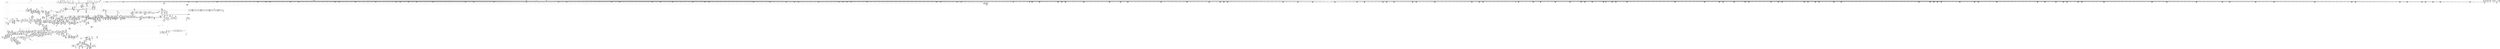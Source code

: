 digraph {
	CE0x508b610 [shape=record,shape=Mrecord,label="{CE0x508b610|0:_i32,_4:_i32,_8:_i16,_12:_i32,_16:_i32,_20:_i32,_24:_i32,_56:_i8*,_:_SCMRE_157,158_}"]
	CE0x4fd7ed0 [shape=record,shape=Mrecord,label="{CE0x4fd7ed0|selinux_file_fcntl:_tmp4|security/selinux/hooks.c,3345}"]
	CE0x4fb2d90 [shape=record,shape=Mrecord,label="{CE0x4fb2d90|_ret_i32_%rc.1,_!dbg_!27749|security/selinux/hooks.c,1698}"]
	CE0x4ff7e20 [shape=record,shape=Mrecord,label="{CE0x4ff7e20|8:_i8,_32:_%struct.inode*,_%struct.selinux_audit_data*,_128:_i32,_456:_i8*,_:_SCMRE_154,155_}"]
	CE0x4ff8ba0 [shape=record,shape=Mrecord,label="{CE0x4ff8ba0|8:_i8,_32:_%struct.inode*,_%struct.selinux_audit_data*,_128:_i32,_456:_i8*,_:_SCMRE_162,163_}"]
	CE0x50942f0 [shape=record,shape=Mrecord,label="{CE0x50942f0|0:_i32,_4:_i32,_8:_i16,_12:_i32,_16:_i32,_20:_i32,_24:_i32,_56:_i8*,_:_SCMRE_259,260_}"]
	CE0x502b090 [shape=record,shape=Mrecord,label="{CE0x502b090|inode_has_perm:_inode|Function::inode_has_perm&Arg::inode::|*SummSource*}"]
	CE0x503db40 [shape=record,shape=Mrecord,label="{CE0x503db40|file_has_perm:_tmp10|security/selinux/hooks.c,1683|*SummSource*}"]
	CE0x4fa2e00 [shape=record,shape=Mrecord,label="{CE0x4fa2e00|GLOBAL:_get_current|*Constant*}"]
	CE0x5090b00 [shape=record,shape=Mrecord,label="{CE0x5090b00|0:_i32,_4:_i32,_8:_i16,_12:_i32,_16:_i32,_20:_i32,_24:_i32,_56:_i8*,_:_SCMRE_202,203_}"]
	CE0x4f7a340 [shape=record,shape=Mrecord,label="{CE0x4f7a340|i64_27|*Constant*|*SummSink*}"]
	CE0x5031f50 [shape=record,shape=Mrecord,label="{CE0x5031f50|__llvm_gcov_indirect_counter_increment:_tmp6|*SummSource*}"]
	CE0x509ed40 [shape=record,shape=Mrecord,label="{CE0x509ed40|0:_i32,_4:_i32,_8:_i16,_12:_i32,_16:_i32,_20:_i32,_24:_i32,_56:_i8*,_:_SCMRE_496,500_|*MultipleSource*|*LoadInst*|include/linux/fs.h,1916|security/selinux/hooks.c,1675|Function::inode_has_perm&Arg::inode::|security/selinux/hooks.c,1611}"]
	CE0x508fd50 [shape=record,shape=Mrecord,label="{CE0x508fd50|0:_i32,_4:_i32,_8:_i16,_12:_i32,_16:_i32,_20:_i32,_24:_i32,_56:_i8*,_:_SCMRE_199,200_}"]
	CE0x4f93a60 [shape=record,shape=Mrecord,label="{CE0x4f93a60|get_current:_tmp1|*SummSink*}"]
	CE0x50c89b0 [shape=record,shape=Mrecord,label="{CE0x50c89b0|inode_has_perm:_tmp9|security/selinux/hooks.c,1611}"]
	CE0x50b80c0 [shape=record,shape=Mrecord,label="{CE0x50b80c0|inode_has_perm:_tmp14|security/selinux/hooks.c,1614|*SummSink*}"]
	CE0x4fd4c00 [shape=record,shape=Mrecord,label="{CE0x4fd4c00|8:_i8,_32:_%struct.inode*,_%struct.selinux_audit_data*,_128:_i32,_456:_i8*,_:_SCMRE_74,75_}"]
	CE0x4f9cfc0 [shape=record,shape=Mrecord,label="{CE0x4f9cfc0|get_current:_tmp3|*SummSource*}"]
	CE0x4faab40 [shape=record,shape=Mrecord,label="{CE0x4faab40|selinux_file_fcntl:_tmp11|security/selinux/hooks.c,3345|*SummSource*}"]
	CE0x4f96e20 [shape=record,shape=Mrecord,label="{CE0x4f96e20|i8_1|*Constant*}"]
	CE0x505ecc0 [shape=record,shape=Mrecord,label="{CE0x505ecc0|inode_has_perm:_tmp3}"]
	CE0x505f780 [shape=record,shape=Mrecord,label="{CE0x505f780|__validate_creds:_tmp|*SummSource*}"]
	CE0x5018c40 [shape=record,shape=Mrecord,label="{CE0x5018c40|i64**_getelementptr_inbounds_(_4_x_i64*_,_4_x_i64*_*___llvm_gcda_edge_table261,_i64_0,_i64_2)|*Constant*}"]
	CE0x4f88120 [shape=record,shape=Mrecord,label="{CE0x4f88120|i32_38|*Constant*|*SummSource*}"]
	CE0x504ca10 [shape=record,shape=Mrecord,label="{CE0x504ca10|inode_has_perm:_sclass|security/selinux/hooks.c,1617}"]
	CE0x502c480 [shape=record,shape=Mrecord,label="{CE0x502c480|file_has_perm:_tmp5|security/selinux/hooks.c,1681}"]
	CE0x4fade20 [shape=record,shape=Mrecord,label="{CE0x4fade20|i64*_getelementptr_inbounds_(_33_x_i64_,_33_x_i64_*___llvm_gcov_ctr260,_i64_0,_i64_6)|*Constant*|*SummSink*}"]
	CE0x5031880 [shape=record,shape=Mrecord,label="{CE0x5031880|__llvm_gcov_indirect_counter_increment:_tmp5}"]
	CE0x50859f0 [shape=record,shape=Mrecord,label="{CE0x50859f0|_call_void_mcount()_#3}"]
	CE0x5095940 [shape=record,shape=Mrecord,label="{CE0x5095940|0:_i32,_4:_i32,_8:_i16,_12:_i32,_16:_i32,_20:_i32,_24:_i32,_56:_i8*,_:_SCMRE_272,273_}"]
	CE0x50a48b0 [shape=record,shape=Mrecord,label="{CE0x50a48b0|0:_i32,_4:_i32,_8:_i16,_12:_i32,_16:_i32,_20:_i32,_24:_i32,_56:_i8*,_:_SCMRE_589,590_}"]
	CE0x50933c0 [shape=record,shape=Mrecord,label="{CE0x50933c0|0:_i32,_4:_i32,_8:_i16,_12:_i32,_16:_i32,_20:_i32,_24:_i32,_56:_i8*,_:_SCMRE_250,251_}"]
	CE0x50292d0 [shape=record,shape=Mrecord,label="{CE0x50292d0|file_has_perm:_tmp24|security/selinux/hooks.c,1695}"]
	CE0x50c8fc0 [shape=record,shape=Mrecord,label="{CE0x50c8fc0|inode_has_perm:_tmp10|security/selinux/hooks.c,1611|*SummSource*}"]
	CE0x4fa9b30 [shape=record,shape=Mrecord,label="{CE0x4fa9b30|i32_3345|*Constant*|*SummSink*}"]
	CE0x5020780 [shape=record,shape=Mrecord,label="{CE0x5020780|get_current:_bb|*SummSink*}"]
	CE0x4fb7a10 [shape=record,shape=Mrecord,label="{CE0x4fb7a10|i64*_getelementptr_inbounds_(_2_x_i64_,_2_x_i64_*___llvm_gcov_ctr98,_i64_0,_i64_1)|*Constant*}"]
	CE0x5052260 [shape=record,shape=Mrecord,label="{CE0x5052260|file_has_perm:_rc.1|*SummSink*}"]
	CE0x4f80020 [shape=record,shape=Mrecord,label="{CE0x4f80020|selinux_file_fcntl:_sw.bb13|*SummSink*}"]
	CE0x509d730 [shape=record,shape=Mrecord,label="{CE0x509d730|0:_i32,_4:_i32,_8:_i16,_12:_i32,_16:_i32,_20:_i32,_24:_i32,_56:_i8*,_:_SCMRE_475,476_}"]
	CE0x4fa4560 [shape=record,shape=Mrecord,label="{CE0x4fa4560|selinux_file_fcntl:_tmp7|security/selinux/hooks.c,3345}"]
	CE0x4ff4870 [shape=record,shape=Mrecord,label="{CE0x4ff4870|8:_i8,_32:_%struct.inode*,_%struct.selinux_audit_data*,_128:_i32,_456:_i8*,_:_SCMRE_111,112_}"]
	CE0x50529d0 [shape=record,shape=Mrecord,label="{CE0x50529d0|file_has_perm:_tmp28|security/selinux/hooks.c,1698|*SummSink*}"]
	CE0x4fff830 [shape=record,shape=Mrecord,label="{CE0x4fff830|8:_i8,_32:_%struct.inode*,_%struct.selinux_audit_data*,_128:_i32,_456:_i8*,_:_SCMRE_288,292_|*MultipleSource*|security/selinux/hooks.c,3350|Function::selinux_file_fcntl&Arg::file::}"]
	CE0x4fdd6c0 [shape=record,shape=Mrecord,label="{CE0x4fdd6c0|selinux_file_fcntl:_cred4|security/selinux/hooks.c,3345}"]
	CE0x4fb4f90 [shape=record,shape=Mrecord,label="{CE0x4fb4f90|i32_36|*Constant*}"]
	CE0x4fb2b80 [shape=record,shape=Mrecord,label="{CE0x4fb2b80|file_has_perm:_av|Function::file_has_perm&Arg::av::|*SummSink*}"]
	"CONST[source:0(mediator),value:2(dynamic)][purpose:{object}]"
	CE0x4ffb930 [shape=record,shape=Mrecord,label="{CE0x4ffb930|8:_i8,_32:_%struct.inode*,_%struct.selinux_audit_data*,_128:_i32,_456:_i8*,_:_SCMRE_189,190_}"]
	CE0x505bb50 [shape=record,shape=Mrecord,label="{CE0x505bb50|i64*_getelementptr_inbounds_(_8_x_i64_,_8_x_i64_*___llvm_gcov_ctr154,_i64_0,_i64_1)|*Constant*|*SummSource*}"]
	CE0x50a3470 [shape=record,shape=Mrecord,label="{CE0x50a3470|0:_i32,_4:_i32,_8:_i16,_12:_i32,_16:_i32,_20:_i32,_24:_i32,_56:_i8*,_:_SCMRE_577,578_}"]
	CE0x500aea0 [shape=record,shape=Mrecord,label="{CE0x500aea0|selinux_file_fcntl:_tmp27|security/selinux/hooks.c,3350}"]
	CE0x4fa12b0 [shape=record,shape=Mrecord,label="{CE0x4fa12b0|selinux_file_fcntl:_cmd|Function::selinux_file_fcntl&Arg::cmd::|*SummSource*}"]
	CE0x4fd4030 [shape=record,shape=Mrecord,label="{CE0x4fd4030|8:_i8,_32:_%struct.inode*,_%struct.selinux_audit_data*,_128:_i32,_456:_i8*,_:_SCMRE_67,68_}"]
	CE0x5095af0 [shape=record,shape=Mrecord,label="{CE0x5095af0|0:_i32,_4:_i32,_8:_i16,_12:_i32,_16:_i32,_20:_i32,_24:_i32,_56:_i8*,_:_SCMRE_273,274_}"]
	CE0x4f97300 [shape=record,shape=Mrecord,label="{CE0x4f97300|selinux_file_fcntl:_tmp16|security/selinux/hooks.c,3345}"]
	CE0x504a160 [shape=record,shape=Mrecord,label="{CE0x504a160|GLOBAL:___llvm_gcov_ctr155|Global_var:__llvm_gcov_ctr155}"]
	CE0x50ace40 [shape=record,shape=Mrecord,label="{CE0x50ace40|0:_i32,_4:_i32,_8:_i16,_12:_i32,_16:_i32,_20:_i32,_24:_i32,_56:_i8*,_:_SCMRE_848,856_|*MultipleSource*|*LoadInst*|include/linux/fs.h,1916|security/selinux/hooks.c,1675|Function::inode_has_perm&Arg::inode::|security/selinux/hooks.c,1611}"]
	CE0x5097290 [shape=record,shape=Mrecord,label="{CE0x5097290|0:_i32,_4:_i32,_8:_i16,_12:_i32,_16:_i32,_20:_i32,_24:_i32,_56:_i8*,_:_SCMRE_287,288_}"]
	CE0x4fb49a0 [shape=record,shape=Mrecord,label="{CE0x4fb49a0|i32_37|*Constant*}"]
	CE0x50835d0 [shape=record,shape=Mrecord,label="{CE0x50835d0|__validate_creds:_cred|Function::__validate_creds&Arg::cred::|*SummSink*}"]
	CE0x4fa9240 [shape=record,shape=Mrecord,label="{CE0x4fa9240|GLOBAL:_file_has_perm|*Constant*|*SummSink*}"]
	CE0x4f8eb40 [shape=record,shape=Mrecord,label="{CE0x4f8eb40|__llvm_gcov_indirect_counter_increment:_tmp2|*SummSource*}"]
	CE0x4f8c6b0 [shape=record,shape=Mrecord,label="{CE0x4f8c6b0|file_has_perm:_call1|security/selinux/hooks.c,1677|*SummSink*}"]
	CE0x501eb90 [shape=record,shape=Mrecord,label="{CE0x501eb90|i64*_getelementptr_inbounds_(_33_x_i64_,_33_x_i64_*___llvm_gcov_ctr260,_i64_0,_i64_32)|*Constant*}"]
	CE0x5090cb0 [shape=record,shape=Mrecord,label="{CE0x5090cb0|0:_i32,_4:_i32,_8:_i16,_12:_i32,_16:_i32,_20:_i32,_24:_i32,_56:_i8*,_:_SCMRE_203,204_}"]
	CE0x50c15e0 [shape=record,shape=Mrecord,label="{CE0x50c15e0|__validate_creds:_tmp4|include/linux/cred.h,173|*SummSource*}"]
	CE0x4fda8a0 [shape=record,shape=Mrecord,label="{CE0x4fda8a0|selinux_file_fcntl:_tmp3|*SummSink*}"]
	CE0x4f89f50 [shape=record,shape=Mrecord,label="{CE0x4f89f50|_ret_i32_%tmp6,_!dbg_!27716|security/selinux/hooks.c,197|*SummSource*}"]
	CE0x501eb20 [shape=record,shape=Mrecord,label="{CE0x501eb20|i64**_getelementptr_inbounds_(_4_x_i64*_,_4_x_i64*_*___llvm_gcda_edge_table261,_i64_0,_i64_0)|*Constant*|*SummSink*}"]
	CE0x5053720 [shape=record,shape=Mrecord,label="{CE0x5053720|file_inode:_bb|*SummSource*}"]
	CE0x4fd61f0 [shape=record,shape=Mrecord,label="{CE0x4fd61f0|8:_i8,_32:_%struct.inode*,_%struct.selinux_audit_data*,_128:_i32,_456:_i8*,_:_SCMRE_87,88_}"]
	CE0x5003e60 [shape=record,shape=Mrecord,label="{CE0x5003e60|8:_i8,_32:_%struct.inode*,_%struct.selinux_audit_data*,_128:_i32,_456:_i8*,_:_SCMRE_464,472_|*MultipleSource*|security/selinux/hooks.c,3350|Function::selinux_file_fcntl&Arg::file::}"]
	CE0x50296c0 [shape=record,shape=Mrecord,label="{CE0x50296c0|file_has_perm:_tmp25|security/selinux/hooks.c,1695|*SummSink*}"]
	CE0x4f801a0 [shape=record,shape=Mrecord,label="{CE0x4f801a0|selinux_file_fcntl:_sw.epilog|*SummSink*}"]
	CE0x5031640 [shape=record,shape=Mrecord,label="{CE0x5031640|file_has_perm:_out}"]
	CE0x4f97290 [shape=record,shape=Mrecord,label="{CE0x4f97290|_call_void_lockdep_rcu_suspicious(i8*_getelementptr_inbounds_(_25_x_i8_,_25_x_i8_*_.str3,_i32_0,_i32_0),_i32_3345,_i8*_getelementptr_inbounds_(_45_x_i8_,_45_x_i8_*_.str12,_i32_0,_i32_0))_#10,_!dbg_!27730|security/selinux/hooks.c,3345}"]
	CE0x50981c0 [shape=record,shape=Mrecord,label="{CE0x50981c0|0:_i32,_4:_i32,_8:_i16,_12:_i32,_16:_i32,_20:_i32,_24:_i32,_56:_i8*,_:_SCMRE_296,297_}"]
	CE0x4f94600 [shape=record,shape=Mrecord,label="{CE0x4f94600|selinux_file_fcntl:_tmp24|security/selinux/hooks.c,3350}"]
	CE0x4f9c280 [shape=record,shape=Mrecord,label="{CE0x4f9c280|GLOBAL:___llvm_gcov_ctr260|Global_var:__llvm_gcov_ctr260}"]
	"CONST[source:2(external),value:0(static)][purpose:{operation}]"
	CE0x5012c10 [shape=record,shape=Mrecord,label="{CE0x5012c10|i64*_getelementptr_inbounds_(_12_x_i64_,_12_x_i64_*___llvm_gcov_ctr170,_i64_0,_i64_5)|*Constant*|*SummSource*}"]
	CE0x4f9e300 [shape=record,shape=Mrecord,label="{CE0x4f9e300|file_inode:_tmp|*SummSource*}"]
	CE0x50268f0 [shape=record,shape=Mrecord,label="{CE0x50268f0|file_has_perm:_tmp23|security/selinux/hooks.c,1694|*SummSink*}"]
	CE0x61db630 [shape=record,shape=Mrecord,label="{CE0x61db630|selinux_file_fcntl:_if.then10}"]
	CE0x504efe0 [shape=record,shape=Mrecord,label="{CE0x504efe0|__validate_creds:_tmp8|include/linux/cred.h,175|*SummSink*}"]
	CE0x50a3980 [shape=record,shape=Mrecord,label="{CE0x50a3980|0:_i32,_4:_i32,_8:_i16,_12:_i32,_16:_i32,_20:_i32,_24:_i32,_56:_i8*,_:_SCMRE_580,581_}"]
	CE0x4faf240 [shape=record,shape=Mrecord,label="{CE0x4faf240|__llvm_gcov_indirect_counter_increment:_predecessor|Function::__llvm_gcov_indirect_counter_increment&Arg::predecessor::|*SummSource*}"]
	CE0x4fdc630 [shape=record,shape=Mrecord,label="{CE0x4fdc630|GLOBAL:___llvm_gcov_ctr170|Global_var:__llvm_gcov_ctr170|*SummSource*}"]
	CE0x5085ad0 [shape=record,shape=Mrecord,label="{CE0x5085ad0|i32_0|*Constant*}"]
	CE0x502d220 [shape=record,shape=Mrecord,label="{CE0x502d220|cred_sid:_tmp5|security/selinux/hooks.c,196}"]
	CE0x505ee40 [shape=record,shape=Mrecord,label="{CE0x505ee40|inode_has_perm:_tmp3|*SummSink*}"]
	CE0x5004610 [shape=record,shape=Mrecord,label="{CE0x5004610|8:_i8,_32:_%struct.inode*,_%struct.selinux_audit_data*,_128:_i32,_456:_i8*,_:_SCMRE_488,496_|*MultipleSource*|security/selinux/hooks.c,3350|Function::selinux_file_fcntl&Arg::file::}"]
	CE0x501bf30 [shape=record,shape=Mrecord,label="{CE0x501bf30|selinux_file_fcntl:_tmp35|security/selinux/hooks.c,3375|*SummSource*}"]
	CE0x50b4780 [shape=record,shape=Mrecord,label="{CE0x50b4780|0:_i32,_4:_i32,_8:_i16,_12:_i32,_16:_i32,_20:_i32,_24:_i32,_56:_i8*,_:_SCMRE_932,933_}"]
	CE0x4ffbae0 [shape=record,shape=Mrecord,label="{CE0x4ffbae0|8:_i8,_32:_%struct.inode*,_%struct.selinux_audit_data*,_128:_i32,_456:_i8*,_:_SCMRE_190,191_}"]
	CE0x5083250 [shape=record,shape=Mrecord,label="{CE0x5083250|__validate_creds:_expval|include/linux/cred.h,173}"]
	CE0x4ff4000 [shape=record,shape=Mrecord,label="{CE0x4ff4000|8:_i8,_32:_%struct.inode*,_%struct.selinux_audit_data*,_128:_i32,_456:_i8*,_:_SCMRE_106,107_}"]
	CE0x503efe0 [shape=record,shape=Mrecord,label="{CE0x503efe0|file_has_perm:_tmp3|security/selinux/hooks.c,1674|*SummSource*}"]
	CE0x4f890b0 [shape=record,shape=Mrecord,label="{CE0x4f890b0|i64*_getelementptr_inbounds_(_2_x_i64_,_2_x_i64_*___llvm_gcov_ctr162,_i64_0,_i64_1)|*Constant*|*SummSource*}"]
	CE0x5022bf0 [shape=record,shape=Mrecord,label="{CE0x5022bf0|file_has_perm:_path|security/selinux/hooks.c,1681|*SummSource*}"]
	CE0x5051fc0 [shape=record,shape=Mrecord,label="{CE0x5051fc0|file_has_perm:_rc.1}"]
	CE0x508f180 [shape=record,shape=Mrecord,label="{CE0x508f180|0:_i32,_4:_i32,_8:_i16,_12:_i32,_16:_i32,_20:_i32,_24:_i32,_56:_i8*,_:_SCMRE_192,193_}"]
	CE0x501b9f0 [shape=record,shape=Mrecord,label="{CE0x501b9f0|i64*_getelementptr_inbounds_(_33_x_i64_,_33_x_i64_*___llvm_gcov_ctr260,_i64_0,_i64_31)|*Constant*}"]
	CE0x50916d0 [shape=record,shape=Mrecord,label="{CE0x50916d0|0:_i32,_4:_i32,_8:_i16,_12:_i32,_16:_i32,_20:_i32,_24:_i32,_56:_i8*,_:_SCMRE_208,210_|*MultipleSource*|*LoadInst*|include/linux/fs.h,1916|security/selinux/hooks.c,1675|Function::inode_has_perm&Arg::inode::|security/selinux/hooks.c,1611}"]
	CE0x4ffd5e0 [shape=record,shape=Mrecord,label="{CE0x4ffd5e0|8:_i8,_32:_%struct.inode*,_%struct.selinux_audit_data*,_128:_i32,_456:_i8*,_:_SCMRE_206,207_}"]
	CE0x4f83310 [shape=record,shape=Mrecord,label="{CE0x4f83310|selinux_file_fcntl:_tmp14|security/selinux/hooks.c,3345|*SummSink*}"]
	CE0x50b7dc0 [shape=record,shape=Mrecord,label="{CE0x50b7dc0|inode_has_perm:_tmp13|security/selinux/hooks.c,1614|*SummSource*}"]
	CE0x5096bd0 [shape=record,shape=Mrecord,label="{CE0x5096bd0|0:_i32,_4:_i32,_8:_i16,_12:_i32,_16:_i32,_20:_i32,_24:_i32,_56:_i8*,_:_SCMRE_283,284_}"]
	CE0x4faaa30 [shape=record,shape=Mrecord,label="{CE0x4faaa30|selinux_file_fcntl:_tmp11|security/selinux/hooks.c,3345}"]
	CE0x50aa680 [shape=record,shape=Mrecord,label="{CE0x50aa680|0:_i32,_4:_i32,_8:_i16,_12:_i32,_16:_i32,_20:_i32,_24:_i32,_56:_i8*,_:_SCMRE_728,736_|*MultipleSource*|*LoadInst*|include/linux/fs.h,1916|security/selinux/hooks.c,1675|Function::inode_has_perm&Arg::inode::|security/selinux/hooks.c,1611}"]
	CE0x5053230 [shape=record,shape=Mrecord,label="{CE0x5053230|file_has_perm:_tmp29|security/selinux/hooks.c,1698|*SummSource*}"]
	CE0x4fa93e0 [shape=record,shape=Mrecord,label="{CE0x4fa93e0|file_has_perm:_entry}"]
	CE0x4fb1d80 [shape=record,shape=Mrecord,label="{CE0x4fb1d80|file_has_perm:_entry|*SummSink*}"]
	CE0x5040450 [shape=record,shape=Mrecord,label="{CE0x5040450|inode_has_perm:_do.body|*SummSource*}"]
	CE0x5082b90 [shape=record,shape=Mrecord,label="{CE0x5082b90|COLLAPSED:_GCMRE___llvm_gcov_ctr154_internal_global_8_x_i64_zeroinitializer:_elem_0:default:}"]
	CE0x4f8e220 [shape=record,shape=Mrecord,label="{CE0x4f8e220|__llvm_gcov_indirect_counter_increment:_bb4|*SummSink*}"]
	CE0x5012080 [shape=record,shape=Mrecord,label="{CE0x5012080|file_has_perm:_tmp14|security/selinux/hooks.c,1688}"]
	CE0x5091520 [shape=record,shape=Mrecord,label="{CE0x5091520|0:_i32,_4:_i32,_8:_i16,_12:_i32,_16:_i32,_20:_i32,_24:_i32,_56:_i8*,_:_SCMRE_240,241_}"]
	CE0x5010b40 [shape=record,shape=Mrecord,label="{CE0x5010b40|_ret_i32_%retval.0,_!dbg_!27728|security/selinux/avc.c,775|*SummSink*}"]
	CE0x4fda2c0 [shape=record,shape=Mrecord,label="{CE0x4fda2c0|selinux_file_fcntl:_tmp9|security/selinux/hooks.c,3345|*SummSink*}"]
	CE0x50b8fb0 [shape=record,shape=Mrecord,label="{CE0x50b8fb0|GLOBAL:_cred_sid|*Constant*}"]
	CE0x50bf260 [shape=record,shape=Mrecord,label="{CE0x50bf260|28:_i32,_32:_i16,_:_CRE_28,32_|*MultipleSource*|*LoadInst*|security/selinux/hooks.c,1615|security/selinux/hooks.c,1615|security/selinux/hooks.c,1617}"]
	CE0x50b20b0 [shape=record,shape=Mrecord,label="{CE0x50b20b0|0:_i32,_4:_i32,_8:_i16,_12:_i32,_16:_i32,_20:_i32,_24:_i32,_56:_i8*,_:_SCMRE_909,910_}"]
	CE0x5036940 [shape=record,shape=Mrecord,label="{CE0x5036940|avc_has_perm:_ssid|Function::avc_has_perm&Arg::ssid::|*SummSink*}"]
	CE0x5015be0 [shape=record,shape=Mrecord,label="{CE0x5015be0|file_has_perm:_tmp19|security/selinux/hooks.c,1690|*SummSink*}"]
	CE0x4f925e0 [shape=record,shape=Mrecord,label="{CE0x4f925e0|GLOBAL:___llvm_gcov_global_state_pred262|Global_var:__llvm_gcov_global_state_pred262|*SummSink*}"]
	CE0x50911c0 [shape=record,shape=Mrecord,label="{CE0x50911c0|0:_i32,_4:_i32,_8:_i16,_12:_i32,_16:_i32,_20:_i32,_24:_i32,_56:_i8*,_:_SCMRE_206,207_}"]
	CE0x500b3a0 [shape=record,shape=Mrecord,label="{CE0x500b3a0|selinux_file_fcntl:_tmp28|security/selinux/hooks.c,3350}"]
	CE0x50c3be0 [shape=record,shape=Mrecord,label="{CE0x50c3be0|__validate_creds:_bb|*SummSource*}"]
	CE0x4fa6230 [shape=record,shape=Mrecord,label="{CE0x4fa6230|selinux_file_fcntl:_tmp17|security/selinux/hooks.c,3345|*SummSource*}"]
	CE0x504d840 [shape=record,shape=Mrecord,label="{CE0x504d840|avc_has_perm:_entry}"]
	CE0x500ca40 [shape=record,shape=Mrecord,label="{CE0x500ca40|selinux_file_fcntl:_tobool6|security/selinux/hooks.c,3350|*SummSource*}"]
	CE0x4f98d10 [shape=record,shape=Mrecord,label="{CE0x4f98d10|GLOBAL:_get_current|*Constant*|*SummSink*}"]
	CE0x504d340 [shape=record,shape=Mrecord,label="{CE0x504d340|inode_has_perm:_call4|security/selinux/hooks.c,1617|*SummSource*}"]
	CE0x50bd6e0 [shape=record,shape=Mrecord,label="{CE0x50bd6e0|inode_has_perm:_tmp20|security/selinux/hooks.c,1618}"]
	CE0x50b3f10 [shape=record,shape=Mrecord,label="{CE0x50b3f10|0:_i32,_4:_i32,_8:_i16,_12:_i32,_16:_i32,_20:_i32,_24:_i32,_56:_i8*,_:_SCMRE_927,928_}"]
	CE0x4f7ae10 [shape=record,shape=Mrecord,label="{CE0x4f7ae10|COLLAPSED:_GCMRE___llvm_gcov_ctr260_internal_global_33_x_i64_zeroinitializer:_elem_0:default:}"]
	CE0x4fb40a0 [shape=record,shape=Mrecord,label="{CE0x4fb40a0|GLOBAL:___llvm_gcov_indirect_counter_increment|*Constant*|*SummSink*}"]
	CE0x5095ca0 [shape=record,shape=Mrecord,label="{CE0x5095ca0|0:_i32,_4:_i32,_8:_i16,_12:_i32,_16:_i32,_20:_i32,_24:_i32,_56:_i8*,_:_SCMRE_274,275_}"]
	CE0x502b200 [shape=record,shape=Mrecord,label="{CE0x502b200|inode_has_perm:_inode|Function::inode_has_perm&Arg::inode::|*SummSink*}"]
	CE0x505d9a0 [shape=record,shape=Mrecord,label="{CE0x505d9a0|inode_has_perm:_tmp5|security/selinux/hooks.c,1609|*SummSource*}"]
	CE0x5025bf0 [shape=record,shape=Mrecord,label="{CE0x5025bf0|file_has_perm:_tmp21|security/selinux/hooks.c,1694}"]
	CE0x500f510 [shape=record,shape=Mrecord,label="{CE0x500f510|selinux_file_fcntl:_and8|security/selinux/hooks.c,3350}"]
	CE0x4fba790 [shape=record,shape=Mrecord,label="{CE0x4fba790|cred_sid:_tmp5|security/selinux/hooks.c,196|*SummSource*}"]
	CE0x4fd4db0 [shape=record,shape=Mrecord,label="{CE0x4fd4db0|8:_i8,_32:_%struct.inode*,_%struct.selinux_audit_data*,_128:_i32,_456:_i8*,_:_SCMRE_75,76_}"]
	CE0x4fa1520 [shape=record,shape=Mrecord,label="{CE0x4fa1520|i32_7|*Constant*|*SummSource*}"]
	CE0x6ce69b0 [shape=record,shape=Mrecord,label="{CE0x6ce69b0|selinux_file_fcntl:_tmp7|security/selinux/hooks.c,3345|*SummSink*}"]
	CE0x50adaf0 [shape=record,shape=Mrecord,label="{CE0x50adaf0|0:_i32,_4:_i32,_8:_i16,_12:_i32,_16:_i32,_20:_i32,_24:_i32,_56:_i8*,_:_SCMRE_867,868_}"]
	CE0x505a3d0 [shape=record,shape=Mrecord,label="{CE0x505a3d0|0:_i32,_4:_i32,_8:_i16,_12:_i32,_16:_i32,_20:_i32,_24:_i32,_56:_i8*,_:_SCMRE_40,48_|*MultipleSource*|*LoadInst*|include/linux/fs.h,1916|security/selinux/hooks.c,1675|Function::inode_has_perm&Arg::inode::|security/selinux/hooks.c,1611}"]
	CE0x4fa2f90 [shape=record,shape=Mrecord,label="{CE0x4fa2f90|selinux_file_fcntl:_call3|security/selinux/hooks.c,3345|*SummSink*}"]
	CE0x50a3b30 [shape=record,shape=Mrecord,label="{CE0x50a3b30|0:_i32,_4:_i32,_8:_i16,_12:_i32,_16:_i32,_20:_i32,_24:_i32,_56:_i8*,_:_SCMRE_581,582_}"]
	CE0x504b370 [shape=record,shape=Mrecord,label="{CE0x504b370|i32_3|*Constant*}"]
	CE0x50907a0 [shape=record,shape=Mrecord,label="{CE0x50907a0|cred_sid:_tmp3}"]
	CE0x4f93750 [shape=record,shape=Mrecord,label="{CE0x4f93750|i64*_getelementptr_inbounds_(_33_x_i64_,_33_x_i64_*___llvm_gcov_ctr260,_i64_0,_i64_1)|*Constant*|*SummSink*}"]
	CE0x500bcf0 [shape=record,shape=Mrecord,label="{CE0x500bcf0|selinux_file_fcntl:_tmp29|security/selinux/hooks.c,3351}"]
	CE0x500c0a0 [shape=record,shape=Mrecord,label="{CE0x500c0a0|i64*_getelementptr_inbounds_(_33_x_i64_,_33_x_i64_*___llvm_gcov_ctr260,_i64_0,_i64_28)|*Constant*|*SummSource*}"]
	CE0x5022410 [shape=record,shape=Mrecord,label="{CE0x5022410|get_current:_tmp4|./arch/x86/include/asm/current.h,14|*SummSink*}"]
	CE0x4f8bed0 [shape=record,shape=Mrecord,label="{CE0x4f8bed0|cred_sid:_tmp6|security/selinux/hooks.c,197}"]
	CE0x5094800 [shape=record,shape=Mrecord,label="{CE0x5094800|0:_i32,_4:_i32,_8:_i16,_12:_i32,_16:_i32,_20:_i32,_24:_i32,_56:_i8*,_:_SCMRE_262,263_}"]
	CE0x50021a0 [shape=record,shape=Mrecord,label="{CE0x50021a0|8:_i8,_32:_%struct.inode*,_%struct.selinux_audit_data*,_128:_i32,_456:_i8*,_:_SCMRE_400,404_|*MultipleSource*|security/selinux/hooks.c,3350|Function::selinux_file_fcntl&Arg::file::}"]
	CE0x50519b0 [shape=record,shape=Mrecord,label="{CE0x50519b0|_call_void___invalid_creds(%struct.cred*_%cred,_i8*_%file,_i32_%line)_#10,_!dbg_!27721|include/linux/cred.h,174|*SummSource*}"]
	CE0x5093a80 [shape=record,shape=Mrecord,label="{CE0x5093a80|0:_i32,_4:_i32,_8:_i16,_12:_i32,_16:_i32,_20:_i32,_24:_i32,_56:_i8*,_:_SCMRE_254,255_}"]
	CE0x500c1c0 [shape=record,shape=Mrecord,label="{CE0x500c1c0|selinux_file_fcntl:_tmp29|security/selinux/hooks.c,3351|*SummSource*}"]
	CE0x5020ba0 [shape=record,shape=Mrecord,label="{CE0x5020ba0|COLLAPSED:_GCMRE___llvm_gcov_ctr98_internal_global_2_x_i64_zeroinitializer:_elem_0:default:}"]
	CE0x4ff9ad0 [shape=record,shape=Mrecord,label="{CE0x4ff9ad0|8:_i8,_32:_%struct.inode*,_%struct.selinux_audit_data*,_128:_i32,_456:_i8*,_:_SCMRE_171,172_}"]
	CE0x4fa6aa0 [shape=record,shape=Mrecord,label="{CE0x4fa6aa0|selinux_file_fcntl:_land.lhs.true|*SummSink*}"]
	CE0x5008f00 [shape=record,shape=Mrecord,label="{CE0x5008f00|inode_has_perm:_tmp1}"]
	CE0x5089d70 [shape=record,shape=Mrecord,label="{CE0x5089d70|0:_i32,_4:_i32,_8:_i16,_12:_i32,_16:_i32,_20:_i32,_24:_i32,_56:_i8*,_:_SCMRE_140,141_}"]
	CE0x4fd1670 [shape=record,shape=Mrecord,label="{CE0x4fd1670|8:_i8,_32:_%struct.inode*,_%struct.selinux_audit_data*,_128:_i32,_456:_i8*,_:_SCMRE_40,48_|*MultipleSource*|security/selinux/hooks.c,3350|Function::selinux_file_fcntl&Arg::file::}"]
	CE0x4f970f0 [shape=record,shape=Mrecord,label="{CE0x4f970f0|selinux_file_fcntl:_tmp15|security/selinux/hooks.c,3345|*SummSource*}"]
	CE0x4fa1700 [shape=record,shape=Mrecord,label="{CE0x4fa1700|i32_7|*Constant*|*SummSink*}"]
	CE0x4fab2d0 [shape=record,shape=Mrecord,label="{CE0x4fab2d0|i64_4|*Constant*|*SummSource*}"]
	CE0x4ff3110 [shape=record,shape=Mrecord,label="{CE0x4ff3110|8:_i8,_32:_%struct.inode*,_%struct.selinux_audit_data*,_128:_i32,_456:_i8*,_:_SCMRE_97,98_}"]
	CE0x5061a10 [shape=record,shape=Mrecord,label="{CE0x5061a10|inode_has_perm:_do.end}"]
	CE0x4fccd60 [shape=record,shape=Mrecord,label="{CE0x4fccd60|inode_has_perm:_if.then|*SummSource*}"]
	CE0x50b4ff0 [shape=record,shape=Mrecord,label="{CE0x50b4ff0|0:_i32,_4:_i32,_8:_i16,_12:_i32,_16:_i32,_20:_i32,_24:_i32,_56:_i8*,_:_SCMRE_936,944_|*MultipleSource*|*LoadInst*|include/linux/fs.h,1916|security/selinux/hooks.c,1675|Function::inode_has_perm&Arg::inode::|security/selinux/hooks.c,1611}"]
	CE0x4fa0bc0 [shape=record,shape=Mrecord,label="{CE0x4fa0bc0|i1_true|*Constant*|*SummSink*}"]
	CE0x505c810 [shape=record,shape=Mrecord,label="{CE0x505c810|inode_has_perm:_i_flags|security/selinux/hooks.c,1611}"]
	CE0x4f898d0 [shape=record,shape=Mrecord,label="{CE0x4f898d0|file_inode:_tmp2}"]
	CE0x4fb89e0 [shape=record,shape=Mrecord,label="{CE0x4fb89e0|inode_has_perm:_return}"]
	CE0x4ff3790 [shape=record,shape=Mrecord,label="{CE0x4ff3790|8:_i8,_32:_%struct.inode*,_%struct.selinux_audit_data*,_128:_i32,_456:_i8*,_:_SCMRE_101,102_}"]
	CE0x4fb0c90 [shape=record,shape=Mrecord,label="{CE0x4fb0c90|file_has_perm:_tmp16|security/selinux/hooks.c,1689}"]
	CE0x4fb9bd0 [shape=record,shape=Mrecord,label="{CE0x4fb9bd0|file_has_perm:_tmp1|*SummSink*}"]
	CE0x4f9a2c0 [shape=record,shape=Mrecord,label="{CE0x4f9a2c0|selinux_file_fcntl:_tobool|security/selinux/hooks.c,3345|*SummSink*}"]
	CE0x5010960 [shape=record,shape=Mrecord,label="{CE0x5010960|_ret_i32_%retval.0,_!dbg_!27728|security/selinux/avc.c,775|*SummSource*}"]
	CE0x4fd2920 [shape=record,shape=Mrecord,label="{CE0x4fd2920|8:_i8,_32:_%struct.inode*,_%struct.selinux_audit_data*,_128:_i32,_456:_i8*,_:_SCMRE_53,54_}"]
	CE0x50b5d50 [shape=record,shape=Mrecord,label="{CE0x50b5d50|0:_i32,_4:_i32,_8:_i16,_12:_i32,_16:_i32,_20:_i32,_24:_i32,_56:_i8*,_:_SCMRE_978,979_}"]
	CE0x502cf00 [shape=record,shape=Mrecord,label="{CE0x502cf00|file_has_perm:_tmp|*SummSink*}"]
	CE0x5093210 [shape=record,shape=Mrecord,label="{CE0x5093210|0:_i32,_4:_i32,_8:_i16,_12:_i32,_16:_i32,_20:_i32,_24:_i32,_56:_i8*,_:_SCMRE_249,250_}"]
	CE0x4fcfb20 [shape=record,shape=Mrecord,label="{CE0x4fcfb20|8:_i8,_32:_%struct.inode*,_%struct.selinux_audit_data*,_128:_i32,_456:_i8*,_:_SCMRE_1,2_}"]
	CE0x4fcf9b0 [shape=record,shape=Mrecord,label="{CE0x4fcf9b0|8:_i8,_32:_%struct.inode*,_%struct.selinux_audit_data*,_128:_i32,_456:_i8*,_:_SCMRE_0,1_}"]
	CE0x5028330 [shape=record,shape=Mrecord,label="{CE0x5028330|file_has_perm:_rc.0|*SummSource*}"]
	CE0x50c6210 [shape=record,shape=Mrecord,label="{CE0x50c6210|i64_0|*Constant*}"]
	CE0x4faf560 [shape=record,shape=Mrecord,label="{CE0x4faf560|selinux_file_fcntl:_file|Function::selinux_file_fcntl&Arg::file::}"]
	CE0x4fa90d0 [shape=record,shape=Mrecord,label="{CE0x4fa90d0|GLOBAL:_file_has_perm|*Constant*|*SummSource*}"]
	CE0x503d170 [shape=record,shape=Mrecord,label="{CE0x503d170|file_has_perm:_tmp8|security/selinux/hooks.c,1683|*SummSource*}"]
	CE0x5012320 [shape=record,shape=Mrecord,label="{CE0x5012320|file_has_perm:_tmp14|security/selinux/hooks.c,1688|*SummSink*}"]
	CE0x50a32c0 [shape=record,shape=Mrecord,label="{CE0x50a32c0|0:_i32,_4:_i32,_8:_i16,_12:_i32,_16:_i32,_20:_i32,_24:_i32,_56:_i8*,_:_SCMRE_576,577_}"]
	CE0x4f87600 [shape=record,shape=Mrecord,label="{CE0x4f87600|selinux_file_fcntl:_tobool1|security/selinux/hooks.c,3345}"]
	CE0x5017640 [shape=record,shape=Mrecord,label="{CE0x5017640|file_has_perm:_tmp20|security/selinux/hooks.c,1694|*SummSink*}"]
	CE0x5089830 [shape=record,shape=Mrecord,label="{CE0x5089830|0:_i32,_4:_i32,_8:_i16,_12:_i32,_16:_i32,_20:_i32,_24:_i32,_56:_i8*,_:_SCMRE_138,139_}"]
	CE0x4ffe8e0 [shape=record,shape=Mrecord,label="{CE0x4ffe8e0|8:_i8,_32:_%struct.inode*,_%struct.selinux_audit_data*,_128:_i32,_456:_i8*,_:_SCMRE_240,248_|*MultipleSource*|security/selinux/hooks.c,3350|Function::selinux_file_fcntl&Arg::file::}"]
	CE0x50b2c80 [shape=record,shape=Mrecord,label="{CE0x50b2c80|0:_i32,_4:_i32,_8:_i16,_12:_i32,_16:_i32,_20:_i32,_24:_i32,_56:_i8*,_:_SCMRE_916,917_}"]
	CE0x50b7e30 [shape=record,shape=Mrecord,label="{CE0x50b7e30|inode_has_perm:_tmp13|security/selinux/hooks.c,1614|*SummSink*}"]
	CE0x500bb40 [shape=record,shape=Mrecord,label="{CE0x500bb40|i64*_getelementptr_inbounds_(_33_x_i64_,_33_x_i64_*___llvm_gcov_ctr260,_i64_0,_i64_28)|*Constant*}"]
	CE0x4fd2800 [shape=record,shape=Mrecord,label="{CE0x4fd2800|8:_i8,_32:_%struct.inode*,_%struct.selinux_audit_data*,_128:_i32,_456:_i8*,_:_SCMRE_52,53_}"]
	CE0x5000e00 [shape=record,shape=Mrecord,label="{CE0x5000e00|8:_i8,_32:_%struct.inode*,_%struct.selinux_audit_data*,_128:_i32,_456:_i8*,_:_SCMRE_336,344_|*MultipleSource*|security/selinux/hooks.c,3350|Function::selinux_file_fcntl&Arg::file::}"]
	CE0x4fad400 [shape=record,shape=Mrecord,label="{CE0x4fad400|selinux_file_fcntl:_tmp16|security/selinux/hooks.c,3345|*SummSource*}"]
	CE0x4fb1000 [shape=record,shape=Mrecord,label="{CE0x4fb1000|file_has_perm:_tmp17|security/selinux/hooks.c,1689|*SummSink*}"]
	CE0x4f8f050 [shape=record,shape=Mrecord,label="{CE0x4f8f050|file_has_perm:_f_security|security/selinux/hooks.c,1674|*SummSource*}"]
	CE0x50bd8e0 [shape=record,shape=Mrecord,label="{CE0x50bd8e0|inode_has_perm:_tmp19|security/selinux/hooks.c,1618|*SummSink*}"]
	CE0x4f9aca0 [shape=record,shape=Mrecord,label="{CE0x4f9aca0|selinux_file_fcntl:_call|security/selinux/hooks.c,3345}"]
	CE0x501bfa0 [shape=record,shape=Mrecord,label="{CE0x501bfa0|selinux_file_fcntl:_tmp35|security/selinux/hooks.c,3375|*SummSink*}"]
	CE0x4fd63a0 [shape=record,shape=Mrecord,label="{CE0x4fd63a0|8:_i8,_32:_%struct.inode*,_%struct.selinux_audit_data*,_128:_i32,_456:_i8*,_:_SCMRE_88,89_}"]
	CE0x50b2fe0 [shape=record,shape=Mrecord,label="{CE0x50b2fe0|0:_i32,_4:_i32,_8:_i16,_12:_i32,_16:_i32,_20:_i32,_24:_i32,_56:_i8*,_:_SCMRE_918,919_}"]
	CE0x6ba97f0 [shape=record,shape=Mrecord,label="{CE0x6ba97f0|selinux_file_fcntl:_if.then10|*SummSink*}"]
	CE0x50a17c0 [shape=record,shape=Mrecord,label="{CE0x50a17c0|0:_i32,_4:_i32,_8:_i16,_12:_i32,_16:_i32,_20:_i32,_24:_i32,_56:_i8*,_:_SCMRE_560,561_}"]
	CE0x4fb4280 [shape=record,shape=Mrecord,label="{CE0x4fb4280|i32_9|*Constant*|*SummSink*}"]
	CE0x4f8f190 [shape=record,shape=Mrecord,label="{CE0x4f8f190|_call_void_mcount()_#3|*SummSource*}"]
	CE0x4ff7ac0 [shape=record,shape=Mrecord,label="{CE0x4ff7ac0|8:_i8,_32:_%struct.inode*,_%struct.selinux_audit_data*,_128:_i32,_456:_i8*,_:_SCMRE_152,153_}"]
	CE0x50b1d50 [shape=record,shape=Mrecord,label="{CE0x50b1d50|0:_i32,_4:_i32,_8:_i16,_12:_i32,_16:_i32,_20:_i32,_24:_i32,_56:_i8*,_:_SCMRE_907,908_}"]
	CE0x50a3620 [shape=record,shape=Mrecord,label="{CE0x50a3620|0:_i32,_4:_i32,_8:_i16,_12:_i32,_16:_i32,_20:_i32,_24:_i32,_56:_i8*,_:_SCMRE_578,579_}"]
	CE0x4fcd8c0 [shape=record,shape=Mrecord,label="{CE0x4fcd8c0|i64*_getelementptr_inbounds_(_2_x_i64_,_2_x_i64_*___llvm_gcov_ctr162,_i64_0,_i64_1)|*Constant*|*SummSink*}"]
	CE0x4f99970 [shape=record,shape=Mrecord,label="{CE0x4f99970|__llvm_gcov_indirect_counter_increment:_tmp3|*SummSource*}"]
	CE0x508db90 [shape=record,shape=Mrecord,label="{CE0x508db90|0:_i32,_4:_i32,_8:_i16,_12:_i32,_16:_i32,_20:_i32,_24:_i32,_56:_i8*,_:_SCMRE_179,180_}"]
	CE0x4fdcec0 [shape=record,shape=Mrecord,label="{CE0x4fdcec0|_ret_%struct.task_struct*_%tmp4,_!dbg_!27714|./arch/x86/include/asm/current.h,14|*SummSink*}"]
	CE0x503d060 [shape=record,shape=Mrecord,label="{CE0x503d060|file_has_perm:_tmp8|security/selinux/hooks.c,1683}"]
	CE0x5009840 [shape=record,shape=Mrecord,label="{CE0x5009840|i32_1609|*Constant*}"]
	CE0x4fd2610 [shape=record,shape=Mrecord,label="{CE0x4fd2610|8:_i8,_32:_%struct.inode*,_%struct.selinux_audit_data*,_128:_i32,_456:_i8*,_:_SCMRE_51,52_}"]
	CE0x4fb2380 [shape=record,shape=Mrecord,label="{CE0x4fb2380|file_has_perm:_file|Function::file_has_perm&Arg::file::}"]
	CE0x4f9a3c0 [shape=record,shape=Mrecord,label="{CE0x4f9a3c0|selinux_file_fcntl:_tobool|security/selinux/hooks.c,3345}"]
	CE0x505c8f0 [shape=record,shape=Mrecord,label="{CE0x505c8f0|inode_has_perm:_i_flags|security/selinux/hooks.c,1611|*SummSink*}"]
	CE0x4fb1ab0 [shape=record,shape=Mrecord,label="{CE0x4fb1ab0|i64*_getelementptr_inbounds_(_12_x_i64_,_12_x_i64_*___llvm_gcov_ctr170,_i64_0,_i64_6)|*Constant*|*SummSink*}"]
	CE0x4fbb5e0 [shape=record,shape=Mrecord,label="{CE0x4fbb5e0|__validate_creds:_lnot.ext|include/linux/cred.h,173|*SummSource*}"]
	CE0x4fa9450 [shape=record,shape=Mrecord,label="{CE0x4fa9450|selinux_file_fcntl:_cred4|security/selinux/hooks.c,3345|*SummSource*}"]
	CE0x4ff9c80 [shape=record,shape=Mrecord,label="{CE0x4ff9c80|8:_i8,_32:_%struct.inode*,_%struct.selinux_audit_data*,_128:_i32,_456:_i8*,_:_SCMRE_172,173_}"]
	CE0x5088ea0 [shape=record,shape=Mrecord,label="{CE0x5088ea0|0:_i32,_4:_i32,_8:_i16,_12:_i32,_16:_i32,_20:_i32,_24:_i32,_56:_i8*,_:_SCMRE_112,120_|*MultipleSource*|*LoadInst*|include/linux/fs.h,1916|security/selinux/hooks.c,1675|Function::inode_has_perm&Arg::inode::|security/selinux/hooks.c,1611}"]
	CE0x50a6a70 [shape=record,shape=Mrecord,label="{CE0x50a6a70|0:_i32,_4:_i32,_8:_i16,_12:_i32,_16:_i32,_20:_i32,_24:_i32,_56:_i8*,_:_SCMRE_609,610_}"]
	CE0x4fd5b30 [shape=record,shape=Mrecord,label="{CE0x4fd5b30|8:_i8,_32:_%struct.inode*,_%struct.selinux_audit_data*,_128:_i32,_456:_i8*,_:_SCMRE_83,84_}"]
	CE0x4fbaa20 [shape=record,shape=Mrecord,label="{CE0x4fbaa20|cred_sid:_tmp5|security/selinux/hooks.c,196|*SummSink*}"]
	CE0x4ff5b70 [shape=record,shape=Mrecord,label="{CE0x4ff5b70|8:_i8,_32:_%struct.inode*,_%struct.selinux_audit_data*,_128:_i32,_456:_i8*,_:_SCMRE_123,124_}"]
	CE0x50ca8b0 [shape=record,shape=Mrecord,label="{CE0x50ca8b0|i64*_getelementptr_inbounds_(_8_x_i64_,_8_x_i64_*___llvm_gcov_ctr154,_i64_0,_i64_6)|*Constant*|*SummSource*}"]
	CE0x50aec60 [shape=record,shape=Mrecord,label="{CE0x50aec60|0:_i32,_4:_i32,_8:_i16,_12:_i32,_16:_i32,_20:_i32,_24:_i32,_56:_i8*,_:_SCMRE_878,879_}"]
	CE0x50af830 [shape=record,shape=Mrecord,label="{CE0x50af830|0:_i32,_4:_i32,_8:_i16,_12:_i32,_16:_i32,_20:_i32,_24:_i32,_56:_i8*,_:_SCMRE_885,886_}"]
	CE0x504a270 [shape=record,shape=Mrecord,label="{CE0x504a270|__validate_creds:_tmp2|include/linux/cred.h,173}"]
	CE0x50c2e70 [shape=record,shape=Mrecord,label="{CE0x50c2e70|i64*_getelementptr_inbounds_(_5_x_i64_,_5_x_i64_*___llvm_gcov_ctr155,_i64_0,_i64_4)|*Constant*}"]
	CE0x4ff5fa0 [shape=record,shape=Mrecord,label="{CE0x4ff5fa0|8:_i8,_32:_%struct.inode*,_%struct.selinux_audit_data*,_128:_i32,_456:_i8*,_:_SCMRE_125,126_}"]
	CE0x50367e0 [shape=record,shape=Mrecord,label="{CE0x50367e0|avc_has_perm:_ssid|Function::avc_has_perm&Arg::ssid::}"]
	CE0x4fbaba0 [shape=record,shape=Mrecord,label="{CE0x4fbaba0|file_has_perm:_if.end10|*SummSink*}"]
	CE0x4f882a0 [shape=record,shape=Mrecord,label="{CE0x4f882a0|i32_17|*Constant*}"]
	CE0x4f9d7b0 [shape=record,shape=Mrecord,label="{CE0x4f9d7b0|file_has_perm:_if.end10}"]
	CE0x4fa9c90 [shape=record,shape=Mrecord,label="{CE0x4fa9c90|i8*_getelementptr_inbounds_(_45_x_i8_,_45_x_i8_*_.str12,_i32_0,_i32_0)|*Constant*}"]
	CE0x4fcf480 [shape=record,shape=Mrecord,label="{CE0x4fcf480|selinux_file_fcntl:_f_flags|security/selinux/hooks.c,3350|*SummSource*}"]
	CE0x50b2ad0 [shape=record,shape=Mrecord,label="{CE0x50b2ad0|0:_i32,_4:_i32,_8:_i16,_12:_i32,_16:_i32,_20:_i32,_24:_i32,_56:_i8*,_:_SCMRE_915,916_}"]
	CE0x4fa1eb0 [shape=record,shape=Mrecord,label="{CE0x4fa1eb0|i32_10|*Constant*|*SummSink*}"]
	CE0x508ae20 [shape=record,shape=Mrecord,label="{CE0x508ae20|0:_i32,_4:_i32,_8:_i16,_12:_i32,_16:_i32,_20:_i32,_24:_i32,_56:_i8*,_:_SCMRE_152,153_}"]
	CE0x4fba420 [shape=record,shape=Mrecord,label="{CE0x4fba420|GLOBAL:_cred_sid|*Constant*|*SummSource*}"]
	CE0x50c5480 [shape=record,shape=Mrecord,label="{CE0x50c5480|inode_has_perm:_lnot.ext|security/selinux/hooks.c,1611|*SummSink*}"]
	CE0x5019200 [shape=record,shape=Mrecord,label="{CE0x5019200|selinux_file_fcntl:_tmp33|security/selinux/hooks.c,3362}"]
	CE0x5031df0 [shape=record,shape=Mrecord,label="{CE0x5031df0|__llvm_gcov_indirect_counter_increment:_tmp6}"]
	CE0x508ee20 [shape=record,shape=Mrecord,label="{CE0x508ee20|0:_i32,_4:_i32,_8:_i16,_12:_i32,_16:_i32,_20:_i32,_24:_i32,_56:_i8*,_:_SCMRE_190,191_}"]
	CE0x4f8b8d0 [shape=record,shape=Mrecord,label="{CE0x4f8b8d0|file_has_perm:_tmp1}"]
	CE0x4f93640 [shape=record,shape=Mrecord,label="{CE0x4f93640|i64*_getelementptr_inbounds_(_2_x_i64_,_2_x_i64_*___llvm_gcov_ctr98,_i64_0,_i64_1)|*Constant*|*SummSink*}"]
	CE0x4fb8800 [shape=record,shape=Mrecord,label="{CE0x4fb8800|inode_has_perm:_bb|*SummSource*}"]
	CE0x50ae5a0 [shape=record,shape=Mrecord,label="{CE0x50ae5a0|0:_i32,_4:_i32,_8:_i16,_12:_i32,_16:_i32,_20:_i32,_24:_i32,_56:_i8*,_:_SCMRE_874,875_}"]
	CE0x50ba5c0 [shape=record,shape=Mrecord,label="{CE0x50ba5c0|inode_has_perm:_tmp15|*LoadInst*|security/selinux/hooks.c,1615|*SummSource*}"]
	CE0x508c240 [shape=record,shape=Mrecord,label="{CE0x508c240|0:_i32,_4:_i32,_8:_i16,_12:_i32,_16:_i32,_20:_i32,_24:_i32,_56:_i8*,_:_SCMRE_164,165_}"]
	CE0x50b00a0 [shape=record,shape=Mrecord,label="{CE0x50b00a0|0:_i32,_4:_i32,_8:_i16,_12:_i32,_16:_i32,_20:_i32,_24:_i32,_56:_i8*,_:_SCMRE_890,891_}"]
	CE0x4fb3650 [shape=record,shape=Mrecord,label="{CE0x4fb3650|i64*_getelementptr_inbounds_(_33_x_i64_,_33_x_i64_*___llvm_gcov_ctr260,_i64_0,_i64_29)|*Constant*|*SummSink*}"]
	CE0x50b5840 [shape=record,shape=Mrecord,label="{CE0x50b5840|0:_i32,_4:_i32,_8:_i16,_12:_i32,_16:_i32,_20:_i32,_24:_i32,_56:_i8*,_:_SCMRE_968,976_|*MultipleSource*|*LoadInst*|include/linux/fs.h,1916|security/selinux/hooks.c,1675|Function::inode_has_perm&Arg::inode::|security/selinux/hooks.c,1611}"]
	CE0x50c9bc0 [shape=record,shape=Mrecord,label="{CE0x50c9bc0|inode_has_perm:_tmp11|security/selinux/hooks.c,1612}"]
	CE0x4fdd4d0 [shape=record,shape=Mrecord,label="{CE0x4fdd4d0|COLLAPSED:_GCMRE_current_task_external_global_%struct.task_struct*:_elem_0::|security/selinux/hooks.c,3345}"]
	CE0x4fd8cf0 [shape=record,shape=Mrecord,label="{CE0x4fd8cf0|file_has_perm:_path|security/selinux/hooks.c,1681}"]
	CE0x4fb36c0 [shape=record,shape=Mrecord,label="{CE0x4fb36c0|selinux_file_fcntl:_tmp31|security/selinux/hooks.c,3350|*SummSource*}"]
	CE0x4fdb520 [shape=record,shape=Mrecord,label="{CE0x4fdb520|_call_void_mcount()_#3|*SummSource*}"]
	CE0x504f830 [shape=record,shape=Mrecord,label="{CE0x504f830|i64*_getelementptr_inbounds_(_2_x_i64_,_2_x_i64_*___llvm_gcov_ctr131,_i64_0,_i64_0)|*Constant*}"]
	CE0x5000a50 [shape=record,shape=Mrecord,label="{CE0x5000a50|8:_i8,_32:_%struct.inode*,_%struct.selinux_audit_data*,_128:_i32,_456:_i8*,_:_SCMRE_316,320_|*MultipleSource*|security/selinux/hooks.c,3350|Function::selinux_file_fcntl&Arg::file::}"]
	CE0x4ffbff0 [shape=record,shape=Mrecord,label="{CE0x4ffbff0|8:_i8,_32:_%struct.inode*,_%struct.selinux_audit_data*,_128:_i32,_456:_i8*,_:_SCMRE_193,194_}"]
	CE0x50608c0 [shape=record,shape=Mrecord,label="{CE0x50608c0|__validate_creds:_call|include/linux/cred.h,173|*SummSink*}"]
	CE0x4fa4950 [shape=record,shape=Mrecord,label="{CE0x4fa4950|i64_1|*Constant*}"]
	CE0x4f94380 [shape=record,shape=Mrecord,label="{CE0x4f94380|selinux_file_fcntl:_tmp23|security/selinux/hooks.c,3350|*SummSink*}"]
	CE0x4fa5180 [shape=record,shape=Mrecord,label="{CE0x4fa5180|__llvm_gcov_indirect_counter_increment:_counters|Function::__llvm_gcov_indirect_counter_increment&Arg::counters::|*SummSource*}"]
	CE0x50aa940 [shape=record,shape=Mrecord,label="{CE0x50aa940|0:_i32,_4:_i32,_8:_i16,_12:_i32,_16:_i32,_20:_i32,_24:_i32,_56:_i8*,_:_SCMRE_736,740_|*MultipleSource*|*LoadInst*|include/linux/fs.h,1916|security/selinux/hooks.c,1675|Function::inode_has_perm&Arg::inode::|security/selinux/hooks.c,1611}"]
	CE0x50b0e20 [shape=record,shape=Mrecord,label="{CE0x50b0e20|0:_i32,_4:_i32,_8:_i16,_12:_i32,_16:_i32,_20:_i32,_24:_i32,_56:_i8*,_:_SCMRE_898,899_}"]
	CE0x505f370 [shape=record,shape=Mrecord,label="{CE0x505f370|0:_i32,_4:_i32,_8:_i16,_12:_i32,_16:_i32,_20:_i32,_24:_i32,_56:_i8*,_:_SCMRE_136,137_}"]
	CE0x50a72e0 [shape=record,shape=Mrecord,label="{CE0x50a72e0|0:_i32,_4:_i32,_8:_i16,_12:_i32,_16:_i32,_20:_i32,_24:_i32,_56:_i8*,_:_SCMRE_614,615_}"]
	CE0x50ae900 [shape=record,shape=Mrecord,label="{CE0x50ae900|0:_i32,_4:_i32,_8:_i16,_12:_i32,_16:_i32,_20:_i32,_24:_i32,_56:_i8*,_:_SCMRE_876,877_}"]
	CE0x5098d90 [shape=record,shape=Mrecord,label="{CE0x5098d90|0:_i32,_4:_i32,_8:_i16,_12:_i32,_16:_i32,_20:_i32,_24:_i32,_56:_i8*,_:_SCMRE_303,304_}"]
	CE0x4f95350 [shape=record,shape=Mrecord,label="{CE0x4f95350|GLOBAL:_lockdep_rcu_suspicious|*Constant*}"]
	CE0x50b25c0 [shape=record,shape=Mrecord,label="{CE0x50b25c0|0:_i32,_4:_i32,_8:_i16,_12:_i32,_16:_i32,_20:_i32,_24:_i32,_56:_i8*,_:_SCMRE_912,913_}"]
	CE0x4fabfd0 [shape=record,shape=Mrecord,label="{CE0x4fabfd0|selinux_file_fcntl:_tmp8|security/selinux/hooks.c,3345|*SummSink*}"]
	CE0x5011b50 [shape=record,shape=Mrecord,label="{CE0x5011b50|file_has_perm:_tmp13|security/selinux/hooks.c,1688}"]
	CE0x4f8e1b0 [shape=record,shape=Mrecord,label="{CE0x4f8e1b0|__llvm_gcov_indirect_counter_increment:_bb4|*SummSource*}"]
	CE0x4fce2f0 [shape=record,shape=Mrecord,label="{CE0x4fce2f0|selinux_file_fcntl:_and8|security/selinux/hooks.c,3350|*SummSink*}"]
	CE0x5086c20 [shape=record,shape=Mrecord,label="{CE0x5086c20|i32_4|*Constant*}"]
	CE0x5001240 [shape=record,shape=Mrecord,label="{CE0x5001240|8:_i8,_32:_%struct.inode*,_%struct.selinux_audit_data*,_128:_i32,_456:_i8*,_:_SCMRE_360,368_|*MultipleSource*|security/selinux/hooks.c,3350|Function::selinux_file_fcntl&Arg::file::}"]
	CE0x50a1610 [shape=record,shape=Mrecord,label="{CE0x50a1610|0:_i32,_4:_i32,_8:_i16,_12:_i32,_16:_i32,_20:_i32,_24:_i32,_56:_i8*,_:_SCMRE_559,560_}"]
	CE0x50a83c0 [shape=record,shape=Mrecord,label="{CE0x50a83c0|0:_i32,_4:_i32,_8:_i16,_12:_i32,_16:_i32,_20:_i32,_24:_i32,_56:_i8*,_:_SCMRE_864,865_}"]
	CE0x4fae4e0 [shape=record,shape=Mrecord,label="{CE0x4fae4e0|__llvm_gcov_indirect_counter_increment:_predecessor|Function::__llvm_gcov_indirect_counter_increment&Arg::predecessor::}"]
	CE0x4f870c0 [shape=record,shape=Mrecord,label="{CE0x4f870c0|i64*_null|*Constant*|*SummSink*}"]
	CE0x4fbb980 [shape=record,shape=Mrecord,label="{CE0x4fbb980|cred_sid:_entry}"]
	CE0x5027920 [shape=record,shape=Mrecord,label="{CE0x5027920|_ret_i32_%retval.0,_!dbg_!27739|security/selinux/hooks.c,1618}"]
	CE0x5036f80 [shape=record,shape=Mrecord,label="{CE0x5036f80|i16_8|*Constant*}"]
	CE0x4fcf5d0 [shape=record,shape=Mrecord,label="{CE0x4fcf5d0|selinux_file_fcntl:_f_flags|security/selinux/hooks.c,3350|*SummSink*}"]
	CE0x4ff1920 [shape=record,shape=Mrecord,label="{CE0x4ff1920|i32_1|*Constant*|*SummSink*}"]
	CE0x4ff7330 [shape=record,shape=Mrecord,label="{CE0x4ff7330|8:_i8,_32:_%struct.inode*,_%struct.selinux_audit_data*,_128:_i32,_456:_i8*,_:_SCMRE_147,148_}"]
	CE0x4fd3b20 [shape=record,shape=Mrecord,label="{CE0x4fd3b20|8:_i8,_32:_%struct.inode*,_%struct.selinux_audit_data*,_128:_i32,_456:_i8*,_:_SCMRE_64,65_}"]
	CE0x4fdd120 [shape=record,shape=Mrecord,label="{CE0x4fdd120|i32_78|*Constant*}"]
	CE0x50005e0 [shape=record,shape=Mrecord,label="{CE0x50005e0|8:_i8,_32:_%struct.inode*,_%struct.selinux_audit_data*,_128:_i32,_456:_i8*,_:_SCMRE_344,360_|*MultipleSource*|security/selinux/hooks.c,3350|Function::selinux_file_fcntl&Arg::file::}"]
	CE0x501c800 [shape=record,shape=Mrecord,label="{CE0x501c800|selinux_file_fcntl:_tmp36|security/selinux/hooks.c,3375|*SummSource*}"]
	CE0x4f871a0 [shape=record,shape=Mrecord,label="{CE0x4f871a0|__llvm_gcov_indirect_counter_increment:_tmp3|*SummSink*}"]
	CE0x4ff6fc0 [shape=record,shape=Mrecord,label="{CE0x4ff6fc0|8:_i8,_32:_%struct.inode*,_%struct.selinux_audit_data*,_128:_i32,_456:_i8*,_:_SCMRE_145,146_}"]
	CE0x508c900 [shape=record,shape=Mrecord,label="{CE0x508c900|0:_i32,_4:_i32,_8:_i16,_12:_i32,_16:_i32,_20:_i32,_24:_i32,_56:_i8*,_:_SCMRE_168,169_}"]
	CE0x50b34f0 [shape=record,shape=Mrecord,label="{CE0x50b34f0|0:_i32,_4:_i32,_8:_i16,_12:_i32,_16:_i32,_20:_i32,_24:_i32,_56:_i8*,_:_SCMRE_921,922_}"]
	CE0x5031450 [shape=record,shape=Mrecord,label="{CE0x5031450|file_has_perm:_if.then8|*SummSource*}"]
	CE0x4fb97e0 [shape=record,shape=Mrecord,label="{CE0x4fb97e0|cred_sid:_sid|security/selinux/hooks.c,197|*SummSink*}"]
	CE0x4fd0740 [shape=record,shape=Mrecord,label="{CE0x4fd0740|8:_i8,_32:_%struct.inode*,_%struct.selinux_audit_data*,_128:_i32,_456:_i8*,_:_SCMRE_9,10_}"]
	CE0x4f99900 [shape=record,shape=Mrecord,label="{CE0x4f99900|__llvm_gcov_indirect_counter_increment:_counter|*SummSink*}"]
	CE0x50a37d0 [shape=record,shape=Mrecord,label="{CE0x50a37d0|0:_i32,_4:_i32,_8:_i16,_12:_i32,_16:_i32,_20:_i32,_24:_i32,_56:_i8*,_:_SCMRE_579,580_}"]
	CE0x4fb71c0 [shape=record,shape=Mrecord,label="{CE0x4fb71c0|cred_sid:_tmp2}"]
	CE0x50050c0 [shape=record,shape=Mrecord,label="{CE0x50050c0|selinux_file_fcntl:_tmp20|*LoadInst*|security/selinux/hooks.c,3350}"]
	CE0x50893a0 [shape=record,shape=Mrecord,label="{CE0x50893a0|0:_i32,_4:_i32,_8:_i16,_12:_i32,_16:_i32,_20:_i32,_24:_i32,_56:_i8*,_:_SCMRE_128,136_|*MultipleSource*|*LoadInst*|include/linux/fs.h,1916|security/selinux/hooks.c,1675|Function::inode_has_perm&Arg::inode::|security/selinux/hooks.c,1611}"]
	CE0x4fb2ec0 [shape=record,shape=Mrecord,label="{CE0x4fb2ec0|_ret_i32_%rc.1,_!dbg_!27749|security/selinux/hooks.c,1698|*SummSource*}"]
	CE0x5019410 [shape=record,shape=Mrecord,label="{CE0x5019410|i64*_getelementptr_inbounds_(_33_x_i64_,_33_x_i64_*___llvm_gcov_ctr260,_i64_0,_i64_30)|*Constant*|*SummSource*}"]
	CE0x5019000 [shape=record,shape=Mrecord,label="{CE0x5019000|i64**_getelementptr_inbounds_(_4_x_i64*_,_4_x_i64*_*___llvm_gcda_edge_table261,_i64_0,_i64_2)|*Constant*|*SummSink*}"]
	CE0x4ff1690 [shape=record,shape=Mrecord,label="{CE0x4ff1690|cred_sid:_tmp3}"]
	CE0x5082710 [shape=record,shape=Mrecord,label="{CE0x5082710|cred_sid:_tmp5|security/selinux/hooks.c,196}"]
	CE0x5027a00 [shape=record,shape=Mrecord,label="{CE0x5027a00|_ret_i32_%retval.0,_!dbg_!27739|security/selinux/hooks.c,1618|*SummSource*}"]
	CE0x50a4550 [shape=record,shape=Mrecord,label="{CE0x50a4550|0:_i32,_4:_i32,_8:_i16,_12:_i32,_16:_i32,_20:_i32,_24:_i32,_56:_i8*,_:_SCMRE_587,588_}"]
	CE0x503d2e0 [shape=record,shape=Mrecord,label="{CE0x503d2e0|file_has_perm:_tmp8|security/selinux/hooks.c,1683|*SummSink*}"]
	CE0x4fbb3d0 [shape=record,shape=Mrecord,label="{CE0x4fbb3d0|i32_14|*Constant*|*SummSink*}"]
	CE0x4fd5110 [shape=record,shape=Mrecord,label="{CE0x4fd5110|8:_i8,_32:_%struct.inode*,_%struct.selinux_audit_data*,_128:_i32,_456:_i8*,_:_SCMRE_77,78_}"]
	CE0x50526d0 [shape=record,shape=Mrecord,label="{CE0x50526d0|i64*_getelementptr_inbounds_(_12_x_i64_,_12_x_i64_*___llvm_gcov_ctr170,_i64_0,_i64_11)|*Constant*}"]
	CE0x4fd41e0 [shape=record,shape=Mrecord,label="{CE0x4fd41e0|8:_i8,_32:_%struct.inode*,_%struct.selinux_audit_data*,_128:_i32,_456:_i8*,_:_SCMRE_68,69_}"]
	CE0x501ef30 [shape=record,shape=Mrecord,label="{CE0x501ef30|i64*_getelementptr_inbounds_(_33_x_i64_,_33_x_i64_*___llvm_gcov_ctr260,_i64_0,_i64_32)|*Constant*|*SummSource*}"]
	CE0x5016600 [shape=record,shape=Mrecord,label="{CE0x5016600|cred_sid:_tmp|*SummSink*}"]
	CE0x5086400 [shape=record,shape=Mrecord,label="{CE0x5086400|0:_i32,_4:_i32,_8:_i16,_12:_i32,_16:_i32,_20:_i32,_24:_i32,_56:_i8*,_:_SCMRE_4,8_|*MultipleSource*|*LoadInst*|include/linux/fs.h,1916|security/selinux/hooks.c,1675|Function::inode_has_perm&Arg::inode::|security/selinux/hooks.c,1611}"]
	CE0x4fb9750 [shape=record,shape=Mrecord,label="{CE0x4fb9750|cred_sid:_sid|security/selinux/hooks.c,197}"]
	CE0x4fb7230 [shape=record,shape=Mrecord,label="{CE0x4fb7230|cred_sid:_tmp2|*SummSource*}"]
	CE0x509db20 [shape=record,shape=Mrecord,label="{CE0x509db20|0:_i32,_4:_i32,_8:_i16,_12:_i32,_16:_i32,_20:_i32,_24:_i32,_56:_i8*,_:_SCMRE_478,479_}"]
	CE0x504e2a0 [shape=record,shape=Mrecord,label="{CE0x504e2a0|avc_has_perm:_auditdata|Function::avc_has_perm&Arg::auditdata::}"]
	CE0x4f7f010 [shape=record,shape=Mrecord,label="{CE0x4f7f010|i64_3|*Constant*|*SummSource*}"]
	CE0x4fccc60 [shape=record,shape=Mrecord,label="{CE0x4fccc60|inode_has_perm:_if.then|*SummSink*}"]
	CE0x50a4f70 [shape=record,shape=Mrecord,label="{CE0x50a4f70|0:_i32,_4:_i32,_8:_i16,_12:_i32,_16:_i32,_20:_i32,_24:_i32,_56:_i8*,_:_SCMRE_593,594_}"]
	CE0x5018f90 [shape=record,shape=Mrecord,label="{CE0x5018f90|i64**_getelementptr_inbounds_(_4_x_i64*_,_4_x_i64*_*___llvm_gcda_edge_table261,_i64_0,_i64_2)|*Constant*|*SummSource*}"]
	CE0x5098520 [shape=record,shape=Mrecord,label="{CE0x5098520|0:_i32,_4:_i32,_8:_i16,_12:_i32,_16:_i32,_20:_i32,_24:_i32,_56:_i8*,_:_SCMRE_298,299_}"]
	CE0x509eef0 [shape=record,shape=Mrecord,label="{CE0x509eef0|0:_i32,_4:_i32,_8:_i16,_12:_i32,_16:_i32,_20:_i32,_24:_i32,_56:_i8*,_:_SCMRE_500,504_|*MultipleSource*|*LoadInst*|include/linux/fs.h,1916|security/selinux/hooks.c,1675|Function::inode_has_perm&Arg::inode::|security/selinux/hooks.c,1611}"]
	CE0x4fd8fb0 [shape=record,shape=Mrecord,label="{CE0x4fd8fb0|GLOBAL:___llvm_gcov_ctr260|Global_var:__llvm_gcov_ctr260|*SummSource*}"]
	CE0x504dba0 [shape=record,shape=Mrecord,label="{CE0x504dba0|inode_has_perm:_retval.0}"]
	CE0x4f94740 [shape=record,shape=Mrecord,label="{CE0x4f94740|selinux_file_fcntl:_tmp24|security/selinux/hooks.c,3350|*SummSource*}"]
	CE0x50bda20 [shape=record,shape=Mrecord,label="{CE0x50bda20|inode_has_perm:_tmp19|security/selinux/hooks.c,1618|*SummSource*}"]
	CE0x4f7ace0 [shape=record,shape=Mrecord,label="{CE0x4f7ace0|selinux_file_fcntl:_tmp|*SummSource*}"]
	CE0x5085250 [shape=record,shape=Mrecord,label="{CE0x5085250|__validate_creds:_expval|include/linux/cred.h,173|*SummSink*}"]
	CE0x4fd9d40 [shape=record,shape=Mrecord,label="{CE0x4fd9d40|i32_-1|*Constant*|*SummSink*}"]
	CE0x50ba0d0 [shape=record,shape=Mrecord,label="{CE0x50ba0d0|inode_has_perm:_i_security|security/selinux/hooks.c,1615|*SummSource*}"]
	CE0x4fff0f0 [shape=record,shape=Mrecord,label="{CE0x4fff0f0|8:_i8,_32:_%struct.inode*,_%struct.selinux_audit_data*,_128:_i32,_456:_i8*,_:_SCMRE_256,264_|*MultipleSource*|security/selinux/hooks.c,3350|Function::selinux_file_fcntl&Arg::file::}"]
	CE0x503f3f0 [shape=record,shape=Mrecord,label="{CE0x503f3f0|i64*_getelementptr_inbounds_(_2_x_i64_,_2_x_i64_*___llvm_gcov_ctr131,_i64_0,_i64_1)|*Constant*}"]
	CE0x50b54f0 [shape=record,shape=Mrecord,label="{CE0x50b54f0|0:_i32,_4:_i32,_8:_i16,_12:_i32,_16:_i32,_20:_i32,_24:_i32,_56:_i8*,_:_SCMRE_960,968_|*MultipleSource*|*LoadInst*|include/linux/fs.h,1916|security/selinux/hooks.c,1675|Function::inode_has_perm&Arg::inode::|security/selinux/hooks.c,1611}"]
	CE0x4fdc340 [shape=record,shape=Mrecord,label="{CE0x4fdc340|i64_0|*Constant*}"]
	CE0x4fcbab0 [shape=record,shape=Mrecord,label="{CE0x4fcbab0|i32_22|*Constant*|*SummSink*}"]
	CE0x4fd6f70 [shape=record,shape=Mrecord,label="{CE0x4fd6f70|8:_i8,_32:_%struct.inode*,_%struct.selinux_audit_data*,_128:_i32,_456:_i8*,_:_SCMRE_95,96_}"]
	CE0x5098010 [shape=record,shape=Mrecord,label="{CE0x5098010|0:_i32,_4:_i32,_8:_i16,_12:_i32,_16:_i32,_20:_i32,_24:_i32,_56:_i8*,_:_SCMRE_295,296_}"]
	CE0x509af00 [shape=record,shape=Mrecord,label="{CE0x509af00|0:_i32,_4:_i32,_8:_i16,_12:_i32,_16:_i32,_20:_i32,_24:_i32,_56:_i8*,_:_SCMRE_376,384_|*MultipleSource*|*LoadInst*|include/linux/fs.h,1916|security/selinux/hooks.c,1675|Function::inode_has_perm&Arg::inode::|security/selinux/hooks.c,1611}"]
	CE0x50adc10 [shape=record,shape=Mrecord,label="{CE0x50adc10|0:_i32,_4:_i32,_8:_i16,_12:_i32,_16:_i32,_20:_i32,_24:_i32,_56:_i8*,_:_SCMRE_868,869_}"]
	CE0x5052570 [shape=record,shape=Mrecord,label="{CE0x5052570|file_has_perm:_tmp28|security/selinux/hooks.c,1698}"]
	CE0x502ff70 [shape=record,shape=Mrecord,label="{CE0x502ff70|GLOBAL:_file_inode|*Constant*|*SummSink*}"]
	CE0x50501c0 [shape=record,shape=Mrecord,label="{CE0x50501c0|cred_sid:_tmp}"]
	CE0x50244c0 [shape=record,shape=Mrecord,label="{CE0x50244c0|file_has_perm:_tobool7|security/selinux/hooks.c,1694|*SummSink*}"]
	CE0x4f91740 [shape=record,shape=Mrecord,label="{CE0x4f91740|selinux_file_fcntl:_do.body|*SummSink*}"]
	CE0x4fb1fd0 [shape=record,shape=Mrecord,label="{CE0x4fb1fd0|file_has_perm:_cred|Function::file_has_perm&Arg::cred::|*SummSource*}"]
	CE0x5003bd0 [shape=record,shape=Mrecord,label="{CE0x5003bd0|8:_i8,_32:_%struct.inode*,_%struct.selinux_audit_data*,_128:_i32,_456:_i8*,_:_SCMRE_456,464_|*MultipleSource*|security/selinux/hooks.c,3350|Function::selinux_file_fcntl&Arg::file::}"]
	CE0x5028770 [shape=record,shape=Mrecord,label="{CE0x5028770|file_has_perm:_tmp26|security/selinux/hooks.c,1694}"]
	CE0x4fdcdb0 [shape=record,shape=Mrecord,label="{CE0x4fdcdb0|_ret_%struct.task_struct*_%tmp4,_!dbg_!27714|./arch/x86/include/asm/current.h,14}"]
	CE0x4fd2310 [shape=record,shape=Mrecord,label="{CE0x4fd2310|8:_i8,_32:_%struct.inode*,_%struct.selinux_audit_data*,_128:_i32,_456:_i8*,_:_SCMRE_49,50_}"]
	CE0x50c9eb0 [shape=record,shape=Mrecord,label="{CE0x50c9eb0|inode_has_perm:_tmp12|security/selinux/hooks.c,1612|*SummSink*}"]
	CE0x5000b00 [shape=record,shape=Mrecord,label="{CE0x5000b00|8:_i8,_32:_%struct.inode*,_%struct.selinux_audit_data*,_128:_i32,_456:_i8*,_:_SCMRE_328,336_|*MultipleSource*|security/selinux/hooks.c,3350|Function::selinux_file_fcntl&Arg::file::}"]
	CE0x4ff6af0 [shape=record,shape=Mrecord,label="{CE0x4ff6af0|8:_i8,_32:_%struct.inode*,_%struct.selinux_audit_data*,_128:_i32,_456:_i8*,_:_SCMRE_132,136_|*MultipleSource*|security/selinux/hooks.c,3350|Function::selinux_file_fcntl&Arg::file::}"]
	CE0x509fb80 [shape=record,shape=Mrecord,label="{CE0x509fb80|0:_i32,_4:_i32,_8:_i16,_12:_i32,_16:_i32,_20:_i32,_24:_i32,_56:_i8*,_:_SCMRE_520,528_|*MultipleSource*|*LoadInst*|include/linux/fs.h,1916|security/selinux/hooks.c,1675|Function::inode_has_perm&Arg::inode::|security/selinux/hooks.c,1611}"]
	CE0x5084e80 [shape=record,shape=Mrecord,label="{CE0x5084e80|inode_has_perm:_if.end|*SummSink*}"]
	CE0x5023000 [shape=record,shape=Mrecord,label="{CE0x5023000|i64*_getelementptr_inbounds_(_8_x_i64_,_8_x_i64_*___llvm_gcov_ctr154,_i64_0,_i64_2)|*Constant*|*SummSource*}"]
	CE0x4fd2a40 [shape=record,shape=Mrecord,label="{CE0x4fd2a40|8:_i8,_32:_%struct.inode*,_%struct.selinux_audit_data*,_128:_i32,_456:_i8*,_:_SCMRE_54,55_}"]
	CE0x4fa11a0 [shape=record,shape=Mrecord,label="{CE0x4fa11a0|selinux_file_fcntl:_cmd|Function::selinux_file_fcntl&Arg::cmd::}"]
	CE0x5098880 [shape=record,shape=Mrecord,label="{CE0x5098880|0:_i32,_4:_i32,_8:_i16,_12:_i32,_16:_i32,_20:_i32,_24:_i32,_56:_i8*,_:_SCMRE_300,301_}"]
	CE0x4fa7030 [shape=record,shape=Mrecord,label="{CE0x4fa7030|0:_i8,_:_GCMR_selinux_file_fcntl.__warned_internal_global_i8_0,_section_.data.unlikely_,_align_1:_elem_0:default:}"]
	CE0x4fd22a0 [shape=record,shape=Mrecord,label="{CE0x4fd22a0|8:_i8,_32:_%struct.inode*,_%struct.selinux_audit_data*,_128:_i32,_456:_i8*,_:_SCMRE_48,49_}"]
	CE0x50b45d0 [shape=record,shape=Mrecord,label="{CE0x50b45d0|0:_i32,_4:_i32,_8:_i16,_12:_i32,_16:_i32,_20:_i32,_24:_i32,_56:_i8*,_:_SCMRE_931,932_}"]
	CE0x4f92210 [shape=record,shape=Mrecord,label="{CE0x4f92210|selinux_file_fcntl:_tmp18|security/selinux/hooks.c,3345|*SummSink*}"]
	CE0x50ca3a0 [shape=record,shape=Mrecord,label="{CE0x50ca3a0|inode_has_perm:_tmp12|security/selinux/hooks.c,1612|*SummSource*}"]
	CE0x4ffad60 [shape=record,shape=Mrecord,label="{CE0x4ffad60|8:_i8,_32:_%struct.inode*,_%struct.selinux_audit_data*,_128:_i32,_456:_i8*,_:_SCMRE_182,183_}"]
	CE0x4f964d0 [shape=record,shape=Mrecord,label="{CE0x4f964d0|selinux_file_fcntl:_tmp2|*SummSource*}"]
	CE0x5098370 [shape=record,shape=Mrecord,label="{CE0x5098370|0:_i32,_4:_i32,_8:_i16,_12:_i32,_16:_i32,_20:_i32,_24:_i32,_56:_i8*,_:_SCMRE_297,298_}"]
	CE0x500d410 [shape=record,shape=Mrecord,label="{CE0x500d410|i64_25|*Constant*|*SummSource*}"]
	CE0x5097b00 [shape=record,shape=Mrecord,label="{CE0x5097b00|0:_i32,_4:_i32,_8:_i16,_12:_i32,_16:_i32,_20:_i32,_24:_i32,_56:_i8*,_:_SCMRE_292,293_}"]
	CE0x4fb88c0 [shape=record,shape=Mrecord,label="{CE0x4fb88c0|inode_has_perm:_bb|*SummSink*}"]
	CE0x501cc10 [shape=record,shape=Mrecord,label="{CE0x501cc10|selinux_file_fcntl:_call16|security/selinux/hooks.c,3375|*SummSource*}"]
	CE0x4fd68b0 [shape=record,shape=Mrecord,label="{CE0x4fd68b0|8:_i8,_32:_%struct.inode*,_%struct.selinux_audit_data*,_128:_i32,_456:_i8*,_:_SCMRE_91,92_}"]
	CE0x50a4040 [shape=record,shape=Mrecord,label="{CE0x50a4040|0:_i32,_4:_i32,_8:_i16,_12:_i32,_16:_i32,_20:_i32,_24:_i32,_56:_i8*,_:_SCMRE_584,585_}"]
	CE0x5050f70 [shape=record,shape=Mrecord,label="{CE0x5050f70|__validate_creds:_tmp6|include/linux/cred.h,174|*SummSource*}"]
	CE0x50117f0 [shape=record,shape=Mrecord,label="{CE0x50117f0|file_has_perm:_tmp12|security/selinux/hooks.c,1688|*SummSource*}"]
	CE0x50b7d50 [shape=record,shape=Mrecord,label="{CE0x50b7d50|inode_has_perm:_tmp13|security/selinux/hooks.c,1614}"]
	CE0x4fba540 [shape=record,shape=Mrecord,label="{CE0x4fba540|GLOBAL:_cred_sid|*Constant*|*SummSink*}"]
	CE0x4fce8c0 [shape=record,shape=Mrecord,label="{CE0x4fce8c0|selinux_file_fcntl:_tmp25|security/selinux/hooks.c,3350|*SummSource*}"]
	CE0x50a1970 [shape=record,shape=Mrecord,label="{CE0x50a1970|0:_i32,_4:_i32,_8:_i16,_12:_i32,_16:_i32,_20:_i32,_24:_i32,_56:_i8*,_:_SCMRE_561,562_}"]
	CE0x6da8960 [shape=record,shape=Mrecord,label="{CE0x6da8960|_call_void_mcount()_#3|*SummSource*}"]
	CE0x4fd8630 [shape=record,shape=Mrecord,label="{CE0x4fd8630|get_current:_tmp2}"]
	CE0x4ff5440 [shape=record,shape=Mrecord,label="{CE0x4ff5440|8:_i8,_32:_%struct.inode*,_%struct.selinux_audit_data*,_128:_i32,_456:_i8*,_:_SCMRE_118,119_}"]
	CE0x50a1b20 [shape=record,shape=Mrecord,label="{CE0x50a1b20|0:_i32,_4:_i32,_8:_i16,_12:_i32,_16:_i32,_20:_i32,_24:_i32,_56:_i8*,_:_SCMRE_562,563_}"]
	CE0x4fd82e0 [shape=record,shape=Mrecord,label="{CE0x4fd82e0|i32_14|*Constant*|*SummSource*}"]
	CE0x50b8960 [shape=record,shape=Mrecord,label="{CE0x50b8960|inode_has_perm:_call|security/selinux/hooks.c,1614}"]
	CE0x50127c0 [shape=record,shape=Mrecord,label="{CE0x50127c0|file_has_perm:_tmp15|security/selinux/hooks.c,1688|*SummSink*}"]
	CE0x502ee90 [shape=record,shape=Mrecord,label="{CE0x502ee90|i64*_getelementptr_inbounds_(_12_x_i64_,_12_x_i64_*___llvm_gcov_ctr170,_i64_0,_i64_0)|*Constant*|*SummSource*}"]
	CE0x4fb48a0 [shape=record,shape=Mrecord,label="{CE0x4fb48a0|i32_3|*Constant*|*SummSink*}"]
	CE0x4fd4540 [shape=record,shape=Mrecord,label="{CE0x4fd4540|8:_i8,_32:_%struct.inode*,_%struct.selinux_audit_data*,_128:_i32,_456:_i8*,_:_SCMRE_70,71_}"]
	CE0x4f89db0 [shape=record,shape=Mrecord,label="{CE0x4f89db0|cred_sid:_cred|Function::cred_sid&Arg::cred::|*SummSink*}"]
	CE0x5030f70 [shape=record,shape=Mrecord,label="{CE0x5030f70|file_inode:_tmp1|*SummSource*}"]
	CE0x50ab440 [shape=record,shape=Mrecord,label="{CE0x50ab440|0:_i32,_4:_i32,_8:_i16,_12:_i32,_16:_i32,_20:_i32,_24:_i32,_56:_i8*,_:_SCMRE_768,776_|*MultipleSource*|*LoadInst*|include/linux/fs.h,1916|security/selinux/hooks.c,1675|Function::inode_has_perm&Arg::inode::|security/selinux/hooks.c,1611}"]
	CE0x4fa0e90 [shape=record,shape=Mrecord,label="{CE0x4fa0e90|selinux_file_fcntl:_if.then|*SummSink*}"]
	CE0x5082b20 [shape=record,shape=Mrecord,label="{CE0x5082b20|inode_has_perm:_tmp}"]
	CE0x50299c0 [shape=record,shape=Mrecord,label="{CE0x50299c0|file_has_perm:_tmp25|security/selinux/hooks.c,1695}"]
	CE0x504ae70 [shape=record,shape=Mrecord,label="{CE0x504ae70|inode_has_perm:_tmp16|security/selinux/hooks.c,1615|*SummSource*}"]
	CE0x6341c70 [shape=record,shape=Mrecord,label="{CE0x6341c70|selinux_file_fcntl:_if.end12|*SummSink*}"]
	CE0x5083c50 [shape=record,shape=Mrecord,label="{CE0x5083c50|i64*_getelementptr_inbounds_(_8_x_i64_,_8_x_i64_*___llvm_gcov_ctr154,_i64_0,_i64_0)|*Constant*|*SummSource*}"]
	CE0x504d710 [shape=record,shape=Mrecord,label="{CE0x504d710|i32_(i32,_i32,_i16,_i32,_%struct.common_audit_data*)*_bitcast_(i32_(i32,_i32,_i16,_i32,_%struct.common_audit_data.495*)*_avc_has_perm_to_i32_(i32,_i32,_i16,_i32,_%struct.common_audit_data*)*)|*Constant*}"]
	CE0x4ff17d0 [shape=record,shape=Mrecord,label="{CE0x4ff17d0|cred_sid:_tmp3|*SummSink*}"]
	CE0x501d790 [shape=record,shape=Mrecord,label="{CE0x501d790|selinux_file_fcntl:_err.0}"]
	CE0x4fab740 [shape=record,shape=Mrecord,label="{CE0x4fab740|selinux_file_fcntl:_call|security/selinux/hooks.c,3345|*SummSink*}"]
	CE0x50b4930 [shape=record,shape=Mrecord,label="{CE0x50b4930|0:_i32,_4:_i32,_8:_i16,_12:_i32,_16:_i32,_20:_i32,_24:_i32,_56:_i8*,_:_SCMRE_933,934_}"]
	CE0x5010650 [shape=record,shape=Mrecord,label="{CE0x5010650|avc_has_perm:_auditdata|Function::avc_has_perm&Arg::auditdata::|*SummSource*}"]
	CE0x50262e0 [shape=record,shape=Mrecord,label="{CE0x50262e0|file_has_perm:_tmp22|security/selinux/hooks.c,1694|*SummSource*}"]
	CE0x5090e60 [shape=record,shape=Mrecord,label="{CE0x5090e60|0:_i32,_4:_i32,_8:_i16,_12:_i32,_16:_i32,_20:_i32,_24:_i32,_56:_i8*,_:_SCMRE_204,205_}"]
	CE0x4fca190 [shape=record,shape=Mrecord,label="{CE0x4fca190|cred_sid:_security|security/selinux/hooks.c,196|*SummSource*}"]
	CE0x503ec70 [shape=record,shape=Mrecord,label="{CE0x503ec70|__validate_creds:_if.then|*SummSink*}"]
	CE0x50c9ca0 [shape=record,shape=Mrecord,label="{CE0x50c9ca0|inode_has_perm:_tmp11|security/selinux/hooks.c,1612|*SummSink*}"]
	CE0x5058400 [shape=record,shape=Mrecord,label="{CE0x5058400|cred_sid:_entry}"]
	CE0x4fd57d0 [shape=record,shape=Mrecord,label="{CE0x4fd57d0|8:_i8,_32:_%struct.inode*,_%struct.selinux_audit_data*,_128:_i32,_456:_i8*,_:_SCMRE_81,82_}"]
	CE0x4f9db00 [shape=record,shape=Mrecord,label="{CE0x4f9db00|i64*_getelementptr_inbounds_(_2_x_i64_,_2_x_i64_*___llvm_gcov_ctr162,_i64_0,_i64_0)|*Constant*|*SummSource*}"]
	CE0x508d9e0 [shape=record,shape=Mrecord,label="{CE0x508d9e0|0:_i32,_4:_i32,_8:_i16,_12:_i32,_16:_i32,_20:_i32,_24:_i32,_56:_i8*,_:_SCMRE_178,179_}"]
	CE0x4ff9e30 [shape=record,shape=Mrecord,label="{CE0x4ff9e30|8:_i8,_32:_%struct.inode*,_%struct.selinux_audit_data*,_128:_i32,_456:_i8*,_:_SCMRE_173,174_}"]
	CE0x4fd6700 [shape=record,shape=Mrecord,label="{CE0x4fd6700|8:_i8,_32:_%struct.inode*,_%struct.selinux_audit_data*,_128:_i32,_456:_i8*,_:_SCMRE_90,91_}"]
	CE0x508a9d0 [shape=record,shape=Mrecord,label="{CE0x508a9d0|0:_i32,_4:_i32,_8:_i16,_12:_i32,_16:_i32,_20:_i32,_24:_i32,_56:_i8*,_:_SCMRE_149,150_}"]
	CE0x4f89e90 [shape=record,shape=Mrecord,label="{CE0x4f89e90|_ret_i32_%tmp6,_!dbg_!27716|security/selinux/hooks.c,197}"]
	CE0x4fd3100 [shape=record,shape=Mrecord,label="{CE0x4fd3100|8:_i8,_32:_%struct.inode*,_%struct.selinux_audit_data*,_128:_i32,_456:_i8*,_:_SCMRE_58,59_}"]
	CE0x4fffa80 [shape=record,shape=Mrecord,label="{CE0x4fffa80|8:_i8,_32:_%struct.inode*,_%struct.selinux_audit_data*,_128:_i32,_456:_i8*,_:_SCMRE_264,280_|*MultipleSource*|security/selinux/hooks.c,3350|Function::selinux_file_fcntl&Arg::file::}"]
	CE0x4ffa850 [shape=record,shape=Mrecord,label="{CE0x4ffa850|8:_i8,_32:_%struct.inode*,_%struct.selinux_audit_data*,_128:_i32,_456:_i8*,_:_SCMRE_179,180_}"]
	CE0x4f93890 [shape=record,shape=Mrecord,label="{CE0x4f93890|i64*_getelementptr_inbounds_(_33_x_i64_,_33_x_i64_*___llvm_gcov_ctr260,_i64_0,_i64_1)|*Constant*|*SummSource*}"]
	CE0x50c6a20 [shape=record,shape=Mrecord,label="{CE0x50c6a20|GLOBAL:_llvm.expect.i64|*Constant*|*SummSink*}"]
	CE0x4fcccd0 [shape=record,shape=Mrecord,label="{CE0x4fcccd0|inode_has_perm:_if.then}"]
	CE0x50a63b0 [shape=record,shape=Mrecord,label="{CE0x50a63b0|0:_i32,_4:_i32,_8:_i16,_12:_i32,_16:_i32,_20:_i32,_24:_i32,_56:_i8*,_:_SCMRE_605,606_}"]
	CE0x4ff3940 [shape=record,shape=Mrecord,label="{CE0x4ff3940|8:_i8,_32:_%struct.inode*,_%struct.selinux_audit_data*,_128:_i32,_456:_i8*,_:_SCMRE_102,103_}"]
	CE0x5027450 [shape=record,shape=Mrecord,label="{CE0x5027450|inode_has_perm:_adp|Function::inode_has_perm&Arg::adp::}"]
	CE0x4fab530 [shape=record,shape=Mrecord,label="{CE0x4fab530|i64_2|*Constant*|*SummSink*}"]
	CE0x508ce10 [shape=record,shape=Mrecord,label="{CE0x508ce10|0:_i32,_4:_i32,_8:_i16,_12:_i32,_16:_i32,_20:_i32,_24:_i32,_56:_i8*,_:_SCMRE_171,172_}"]
	CE0x504d4b0 [shape=record,shape=Mrecord,label="{CE0x504d4b0|inode_has_perm:_call4|security/selinux/hooks.c,1617|*SummSink*}"]
	CE0x5098be0 [shape=record,shape=Mrecord,label="{CE0x5098be0|0:_i32,_4:_i32,_8:_i16,_12:_i32,_16:_i32,_20:_i32,_24:_i32,_56:_i8*,_:_SCMRE_302,303_}"]
	CE0x4ff3e50 [shape=record,shape=Mrecord,label="{CE0x4ff3e50|8:_i8,_32:_%struct.inode*,_%struct.selinux_audit_data*,_128:_i32,_456:_i8*,_:_SCMRE_105,106_}"]
	CE0x502e9e0 [shape=record,shape=Mrecord,label="{CE0x502e9e0|i64*_getelementptr_inbounds_(_2_x_i64_,_2_x_i64_*___llvm_gcov_ctr131,_i64_0,_i64_0)|*Constant*}"]
	CE0x5003120 [shape=record,shape=Mrecord,label="{CE0x5003120|8:_i8,_32:_%struct.inode*,_%struct.selinux_audit_data*,_128:_i32,_456:_i8*,_:_SCMRE_432,436_|*MultipleSource*|security/selinux/hooks.c,3350|Function::selinux_file_fcntl&Arg::file::}"]
	CE0x5017f50 [shape=record,shape=Mrecord,label="{CE0x5017f50|_call_void___llvm_gcov_indirect_counter_increment(i32*___llvm_gcov_global_state_pred262,_i64**_getelementptr_inbounds_(_4_x_i64*_,_4_x_i64*_*___llvm_gcda_edge_table261,_i64_0,_i64_2)),_!dbg_!27758|security/selinux/hooks.c,3362|*SummSink*}"]
	CE0x4f93dd0 [shape=record,shape=Mrecord,label="{CE0x4f93dd0|selinux_file_fcntl:_if.end|*SummSink*}"]
	CE0x4fa46a0 [shape=record,shape=Mrecord,label="{CE0x4fa46a0|selinux_file_fcntl:_tmp7|security/selinux/hooks.c,3345|*SummSource*}"]
	CE0x50a5cf0 [shape=record,shape=Mrecord,label="{CE0x50a5cf0|0:_i32,_4:_i32,_8:_i16,_12:_i32,_16:_i32,_20:_i32,_24:_i32,_56:_i8*,_:_SCMRE_601,602_}"]
	CE0x502b590 [shape=record,shape=Mrecord,label="{CE0x502b590|inode_has_perm:_perms|Function::inode_has_perm&Arg::perms::|*SummSource*}"]
	CE0x50950d0 [shape=record,shape=Mrecord,label="{CE0x50950d0|0:_i32,_4:_i32,_8:_i16,_12:_i32,_16:_i32,_20:_i32,_24:_i32,_56:_i8*,_:_SCMRE_267,268_}"]
	CE0x4f8f980 [shape=record,shape=Mrecord,label="{CE0x4f8f980|_call_void_mcount()_#3}"]
	CE0x508f330 [shape=record,shape=Mrecord,label="{CE0x508f330|0:_i32,_4:_i32,_8:_i16,_12:_i32,_16:_i32,_20:_i32,_24:_i32,_56:_i8*,_:_SCMRE_193,194_}"]
	CE0x4fd6550 [shape=record,shape=Mrecord,label="{CE0x4fd6550|8:_i8,_32:_%struct.inode*,_%struct.selinux_audit_data*,_128:_i32,_456:_i8*,_:_SCMRE_89,90_}"]
	CE0x4fb4170 [shape=record,shape=Mrecord,label="{CE0x4fb4170|i32_9|*Constant*|*SummSource*}"]
	CE0x502cb90 [shape=record,shape=Mrecord,label="{CE0x502cb90|file_has_perm:_if.end6|*SummSource*}"]
	CE0x50bd0c0 [shape=record,shape=Mrecord,label="{CE0x50bd0c0|inode_has_perm:_tmp17|security/selinux/hooks.c,1617}"]
	CE0x4fd3e80 [shape=record,shape=Mrecord,label="{CE0x4fd3e80|8:_i8,_32:_%struct.inode*,_%struct.selinux_audit_data*,_128:_i32,_456:_i8*,_:_SCMRE_66,67_}"]
	CE0x5011440 [shape=record,shape=Mrecord,label="{CE0x5011440|i64_3|*Constant*}"]
	CE0x5023d20 [shape=record,shape=Mrecord,label="{CE0x5023d20|file_has_perm:_tobool7|security/selinux/hooks.c,1694}"]
	CE0x50928d0 [shape=record,shape=Mrecord,label="{CE0x50928d0|0:_i32,_4:_i32,_8:_i16,_12:_i32,_16:_i32,_20:_i32,_24:_i32,_56:_i8*,_:_SCMRE_243,244_}"]
	CE0x500dc80 [shape=record,shape=Mrecord,label="{CE0x500dc80|0:_i32,_:_CRE_4,8_|*MultipleSource*|*LoadInst*|security/selinux/hooks.c,1674|security/selinux/hooks.c,1674|security/selinux/hooks.c,1683}"]
	CE0x50b1180 [shape=record,shape=Mrecord,label="{CE0x50b1180|0:_i32,_4:_i32,_8:_i16,_12:_i32,_16:_i32,_20:_i32,_24:_i32,_56:_i8*,_:_SCMRE_900,901_}"]
	CE0x50c45d0 [shape=record,shape=Mrecord,label="{CE0x50c45d0|__validate_creds:_if.end|*SummSink*}"]
	CE0x505e780 [shape=record,shape=Mrecord,label="{CE0x505e780|GLOBAL:_creds_are_invalid|*Constant*|*SummSource*}"]
	CE0x500e300 [shape=record,shape=Mrecord,label="{CE0x500e300|file_has_perm:_tmp6|security/selinux/hooks.c,1683|*SummSource*}"]
	CE0x50b1690 [shape=record,shape=Mrecord,label="{CE0x50b1690|0:_i32,_4:_i32,_8:_i16,_12:_i32,_16:_i32,_20:_i32,_24:_i32,_56:_i8*,_:_SCMRE_903,904_}"]
	CE0x4fa2940 [shape=record,shape=Mrecord,label="{CE0x4fa2940|selinux_file_fcntl:_sw.bb15}"]
	CE0x6da8a60 [shape=record,shape=Mrecord,label="{CE0x6da8a60|_call_void_mcount()_#3|*SummSink*}"]
	CE0x503d810 [shape=record,shape=Mrecord,label="{CE0x503d810|file_has_perm:_tmp9|security/selinux/hooks.c,1683|*SummSink*}"]
	CE0x4fd2da0 [shape=record,shape=Mrecord,label="{CE0x4fd2da0|8:_i8,_32:_%struct.inode*,_%struct.selinux_audit_data*,_128:_i32,_456:_i8*,_:_SCMRE_56,57_}"]
	CE0x503fc60 [shape=record,shape=Mrecord,label="{CE0x503fc60|file_has_perm:_type|security/selinux/hooks.c,1680}"]
	CE0x4fb12d0 [shape=record,shape=Mrecord,label="{CE0x4fb12d0|file_has_perm:_tmp17|security/selinux/hooks.c,1689}"]
	CE0x4fb6db0 [shape=record,shape=Mrecord,label="{CE0x4fb6db0|_ret_i32_%tmp6,_!dbg_!27716|security/selinux/hooks.c,197|*SummSink*}"]
	CE0x4fd2530 [shape=record,shape=Mrecord,label="{CE0x4fd2530|8:_i8,_32:_%struct.inode*,_%struct.selinux_audit_data*,_128:_i32,_456:_i8*,_:_SCMRE_50,51_}"]
	CE0x4ffc500 [shape=record,shape=Mrecord,label="{CE0x4ffc500|8:_i8,_32:_%struct.inode*,_%struct.selinux_audit_data*,_128:_i32,_456:_i8*,_:_SCMRE_196,197_}"]
	CE0x50b2e30 [shape=record,shape=Mrecord,label="{CE0x50b2e30|0:_i32,_4:_i32,_8:_i16,_12:_i32,_16:_i32,_20:_i32,_24:_i32,_56:_i8*,_:_SCMRE_917,918_}"]
	CE0x508c090 [shape=record,shape=Mrecord,label="{CE0x508c090|0:_i32,_4:_i32,_8:_i16,_12:_i32,_16:_i32,_20:_i32,_24:_i32,_56:_i8*,_:_SCMRE_163,164_}"]
	CE0x500dd60 [shape=record,shape=Mrecord,label="{CE0x500dd60|0:_i32,_:_CRE_8,12_|*MultipleSource*|*LoadInst*|security/selinux/hooks.c,1674|security/selinux/hooks.c,1674|security/selinux/hooks.c,1683}"]
	CE0x50c4a60 [shape=record,shape=Mrecord,label="{CE0x50c4a60|inode_has_perm:_and|security/selinux/hooks.c,1611|*SummSource*}"]
	CE0x50b6ac0 [shape=record,shape=Mrecord,label="{CE0x50b6ac0|0:_i32,_4:_i32,_8:_i16,_12:_i32,_16:_i32,_20:_i32,_24:_i32,_56:_i8*,_:_SCMRE_988,992_|*MultipleSource*|*LoadInst*|include/linux/fs.h,1916|security/selinux/hooks.c,1675|Function::inode_has_perm&Arg::inode::|security/selinux/hooks.c,1611}"]
	CE0x50a52d0 [shape=record,shape=Mrecord,label="{CE0x50a52d0|0:_i32,_4:_i32,_8:_i16,_12:_i32,_16:_i32,_20:_i32,_24:_i32,_56:_i8*,_:_SCMRE_595,596_}"]
	CE0x509c500 [shape=record,shape=Mrecord,label="{CE0x509c500|0:_i32,_4:_i32,_8:_i16,_12:_i32,_16:_i32,_20:_i32,_24:_i32,_56:_i8*,_:_SCMRE_440,448_|*MultipleSource*|*LoadInst*|include/linux/fs.h,1916|security/selinux/hooks.c,1675|Function::inode_has_perm&Arg::inode::|security/selinux/hooks.c,1611}"]
	CE0x4fbba40 [shape=record,shape=Mrecord,label="{CE0x4fbba40|cred_sid:_entry|*SummSource*}"]
	CE0x504e6c0 [shape=record,shape=Mrecord,label="{CE0x504e6c0|i64*_getelementptr_inbounds_(_8_x_i64_,_8_x_i64_*___llvm_gcov_ctr154,_i64_0,_i64_7)|*Constant*|*SummSink*}"]
	CE0x4fd5620 [shape=record,shape=Mrecord,label="{CE0x4fd5620|8:_i8,_32:_%struct.inode*,_%struct.selinux_audit_data*,_128:_i32,_456:_i8*,_:_SCMRE_80,81_}"]
	CE0x4ffc6b0 [shape=record,shape=Mrecord,label="{CE0x4ffc6b0|8:_i8,_32:_%struct.inode*,_%struct.selinux_audit_data*,_128:_i32,_456:_i8*,_:_SCMRE_197,198_}"]
	CE0x4fff5a0 [shape=record,shape=Mrecord,label="{CE0x4fff5a0|8:_i8,_32:_%struct.inode*,_%struct.selinux_audit_data*,_128:_i32,_456:_i8*,_:_SCMRE_280,288_|*MultipleSource*|security/selinux/hooks.c,3350|Function::selinux_file_fcntl&Arg::file::}"]
	CE0x501bd90 [shape=record,shape=Mrecord,label="{CE0x501bd90|i64*_getelementptr_inbounds_(_33_x_i64_,_33_x_i64_*___llvm_gcov_ctr260,_i64_0,_i64_31)|*Constant*|*SummSource*}"]
	CE0x500c230 [shape=record,shape=Mrecord,label="{CE0x500c230|selinux_file_fcntl:_tmp29|security/selinux/hooks.c,3351|*SummSink*}"]
	CE0x50a1190 [shape=record,shape=Mrecord,label="{CE0x50a1190|0:_i32,_4:_i32,_8:_i16,_12:_i32,_16:_i32,_20:_i32,_24:_i32,_56:_i8*,_:_SCMRE_556,557_}"]
	CE0x508d4d0 [shape=record,shape=Mrecord,label="{CE0x508d4d0|0:_i32,_4:_i32,_8:_i16,_12:_i32,_16:_i32,_20:_i32,_24:_i32,_56:_i8*,_:_SCMRE_175,176_}"]
	CE0x50c7260 [shape=record,shape=Mrecord,label="{CE0x50c7260|inode_has_perm:_tobool2|security/selinux/hooks.c,1611}"]
	CE0x4fb4790 [shape=record,shape=Mrecord,label="{CE0x4fb4790|i32_3|*Constant*|*SummSource*}"]
	CE0x4ffa340 [shape=record,shape=Mrecord,label="{CE0x4ffa340|8:_i8,_32:_%struct.inode*,_%struct.selinux_audit_data*,_128:_i32,_456:_i8*,_:_SCMRE_176,177_}"]
	CE0x5094d70 [shape=record,shape=Mrecord,label="{CE0x5094d70|0:_i32,_4:_i32,_8:_i16,_12:_i32,_16:_i32,_20:_i32,_24:_i32,_56:_i8*,_:_SCMRE_265,266_}"]
	CE0x5094bc0 [shape=record,shape=Mrecord,label="{CE0x5094bc0|0:_i32,_4:_i32,_8:_i16,_12:_i32,_16:_i32,_20:_i32,_24:_i32,_56:_i8*,_:_SCMRE_264,265_}"]
	CE0x5019cd0 [shape=record,shape=Mrecord,label="{CE0x5019cd0|selinux_file_fcntl:_tmp34|security/selinux/hooks.c,3362}"]
	CE0x50b7890 [shape=record,shape=Mrecord,label="{CE0x50b7890|i32_512|*Constant*|*SummSink*}"]
	CE0x4fb5700 [shape=record,shape=Mrecord,label="{CE0x4fb5700|_call_void___llvm_gcov_indirect_counter_increment(i32*___llvm_gcov_global_state_pred262,_i64**_getelementptr_inbounds_(_4_x_i64*_,_4_x_i64*_*___llvm_gcda_edge_table261,_i64_0,_i64_1)),_!dbg_!27743|security/selinux/hooks.c,3350|*SummSource*}"]
	CE0x5028a60 [shape=record,shape=Mrecord,label="{CE0x5028a60|i64*_getelementptr_inbounds_(_12_x_i64_,_12_x_i64_*___llvm_gcov_ctr170,_i64_0,_i64_10)|*Constant*|*SummSource*}"]
	CE0x5011650 [shape=record,shape=Mrecord,label="{CE0x5011650|file_has_perm:_tmp12|security/selinux/hooks.c,1688}"]
	CE0x5016f20 [shape=record,shape=Mrecord,label="{CE0x5016f20|i64_7|*Constant*|*SummSource*}"]
	CE0x4fb9f00 [shape=record,shape=Mrecord,label="{CE0x4fb9f00|i32_1|*Constant*|*SummSource*}"]
	CE0x509f8c0 [shape=record,shape=Mrecord,label="{CE0x509f8c0|0:_i32,_4:_i32,_8:_i16,_12:_i32,_16:_i32,_20:_i32,_24:_i32,_56:_i8*,_:_SCMRE_512,520_|*MultipleSource*|*LoadInst*|include/linux/fs.h,1916|security/selinux/hooks.c,1675|Function::inode_has_perm&Arg::inode::|security/selinux/hooks.c,1611}"]
	CE0x4fb75d0 [shape=record,shape=Mrecord,label="{CE0x4fb75d0|file_has_perm:_tmp3|security/selinux/hooks.c,1674}"]
	CE0x509ac40 [shape=record,shape=Mrecord,label="{CE0x509ac40|0:_i32,_4:_i32,_8:_i16,_12:_i32,_16:_i32,_20:_i32,_24:_i32,_56:_i8*,_:_SCMRE_360,376_|*MultipleSource*|*LoadInst*|include/linux/fs.h,1916|security/selinux/hooks.c,1675|Function::inode_has_perm&Arg::inode::|security/selinux/hooks.c,1611}"]
	CE0x501f060 [shape=record,shape=Mrecord,label="{CE0x501f060|i64*_getelementptr_inbounds_(_33_x_i64_,_33_x_i64_*___llvm_gcov_ctr260,_i64_0,_i64_32)|*Constant*|*SummSink*}"]
	CE0x5035c30 [shape=record,shape=Mrecord,label="{CE0x5035c30|file_has_perm:_call4|security/selinux/hooks.c,1684|*SummSink*}"]
	CE0x5099fb0 [shape=record,shape=Mrecord,label="{CE0x5099fb0|0:_i32,_4:_i32,_8:_i16,_12:_i32,_16:_i32,_20:_i32,_24:_i32,_56:_i8*,_:_SCMRE_328,336_|*MultipleSource*|*LoadInst*|include/linux/fs.h,1916|security/selinux/hooks.c,1675|Function::inode_has_perm&Arg::inode::|security/selinux/hooks.c,1611}"]
	CE0x4fd4390 [shape=record,shape=Mrecord,label="{CE0x4fd4390|8:_i8,_32:_%struct.inode*,_%struct.selinux_audit_data*,_128:_i32,_456:_i8*,_:_SCMRE_69,70_}"]
	CE0x4fb3a50 [shape=record,shape=Mrecord,label="{CE0x4fb3a50|selinux_file_fcntl:_tmp32|security/selinux/hooks.c,3350}"]
	CE0x4fa1ba0 [shape=record,shape=Mrecord,label="{CE0x4fa1ba0|i32_5|*Constant*|*SummSink*}"]
	CE0x4fb5810 [shape=record,shape=Mrecord,label="{CE0x4fb5810|_call_void___llvm_gcov_indirect_counter_increment(i32*___llvm_gcov_global_state_pred262,_i64**_getelementptr_inbounds_(_4_x_i64*_,_4_x_i64*_*___llvm_gcda_edge_table261,_i64_0,_i64_1)),_!dbg_!27743|security/selinux/hooks.c,3350|*SummSink*}"]
	CE0x50a4c10 [shape=record,shape=Mrecord,label="{CE0x50a4c10|0:_i32,_4:_i32,_8:_i16,_12:_i32,_16:_i32,_20:_i32,_24:_i32,_56:_i8*,_:_SCMRE_591,592_}"]
	CE0x4faa940 [shape=record,shape=Mrecord,label="{CE0x4faa940|selinux_file_fcntl:_tmp17|security/selinux/hooks.c,3345}"]
	CE0x4fd6040 [shape=record,shape=Mrecord,label="{CE0x4fd6040|8:_i8,_32:_%struct.inode*,_%struct.selinux_audit_data*,_128:_i32,_456:_i8*,_:_SCMRE_86,87_}"]
	CE0x50c7a70 [shape=record,shape=Mrecord,label="{CE0x50c7a70|i64*_getelementptr_inbounds_(_8_x_i64_,_8_x_i64_*___llvm_gcov_ctr154,_i64_0,_i64_5)|*Constant*|*SummSink*}"]
	CE0x5094a10 [shape=record,shape=Mrecord,label="{CE0x5094a10|0:_i32,_4:_i32,_8:_i16,_12:_i32,_16:_i32,_20:_i32,_24:_i32,_56:_i8*,_:_SCMRE_263,264_}"]
	CE0x4f951c0 [shape=record,shape=Mrecord,label="{CE0x4f951c0|i8*_getelementptr_inbounds_(_25_x_i8_,_25_x_i8_*_.str3,_i32_0,_i32_0)|*Constant*|*SummSource*}"]
	CE0x50c7fb0 [shape=record,shape=Mrecord,label="{CE0x50c7fb0|GLOBAL:___llvm_gcov_ctr154|Global_var:__llvm_gcov_ctr154}"]
	CE0x4f9e290 [shape=record,shape=Mrecord,label="{CE0x4f9e290|COLLAPSED:_GCMRE___llvm_gcov_ctr162_internal_global_2_x_i64_zeroinitializer:_elem_0:default:}"]
	CE0x508efd0 [shape=record,shape=Mrecord,label="{CE0x508efd0|0:_i32,_4:_i32,_8:_i16,_12:_i32,_16:_i32,_20:_i32,_24:_i32,_56:_i8*,_:_SCMRE_191,192_}"]
	CE0x4fa20b0 [shape=record,shape=Mrecord,label="{CE0x4fa20b0|selinux_file_fcntl:_bb}"]
	CE0x4fa0a80 [shape=record,shape=Mrecord,label="{CE0x4fa0a80|i1_true|*Constant*|*SummSource*}"]
	CE0x5016360 [shape=record,shape=Mrecord,label="{CE0x5016360|cred_sid:_tmp1}"]
	CE0x4f934f0 [shape=record,shape=Mrecord,label="{CE0x4f934f0|selinux_file_fcntl:_sw.bb15|*SummSink*}"]
	CE0x4fd32b0 [shape=record,shape=Mrecord,label="{CE0x4fd32b0|8:_i8,_32:_%struct.inode*,_%struct.selinux_audit_data*,_128:_i32,_456:_i8*,_:_SCMRE_59,60_}"]
	CE0x50a1cd0 [shape=record,shape=Mrecord,label="{CE0x50a1cd0|0:_i32,_4:_i32,_8:_i16,_12:_i32,_16:_i32,_20:_i32,_24:_i32,_56:_i8*,_:_SCMRE_563,564_}"]
	CE0x4fa2510 [shape=record,shape=Mrecord,label="{CE0x4fa2510|i64*_getelementptr_inbounds_(_33_x_i64_,_33_x_i64_*___llvm_gcov_ctr260,_i64_0,_i64_8)|*Constant*|*SummSource*}"]
	CE0x4f8aaa0 [shape=record,shape=Mrecord,label="{CE0x4f8aaa0|file_has_perm:_ad|security/selinux/hooks.c, 1676|*SummSink*}"]
	CE0x4fa6040 [shape=record,shape=Mrecord,label="{CE0x4fa6040|selinux_file_fcntl:_tmp23|security/selinux/hooks.c,3350|*SummSource*}"]
	CE0x50419d0 [shape=record,shape=Mrecord,label="{CE0x50419d0|0:_i64*,_array:_GCR___llvm_gcda_edge_table261_internal_unnamed_addr_constant_4_x_i64*_i64*_getelementptr_inbounds_(_33_x_i64_,_33_x_i64_*___llvm_gcov_ctr260,_i64_0,_i64_10),_i64*_getelementptr_inbounds_(_33_x_i64_,_33_x_i64_*___llvm_gcov_ctr260,_i64_0,_i64_11),_i64*_getelementptr_inbounds_(_33_x_i64_,_33_x_i64_*___llvm_gcov_ctr260,_i64_0,_i64_17),_i64*_getelementptr_inbounds_(_33_x_i64_,_33_x_i64_*___llvm_gcov_ctr260,_i64_0,_i64_23)_:_elem_0::}"]
	CE0x4fb2690 [shape=record,shape=Mrecord,label="{CE0x4fb2690|file_has_perm:_file|Function::file_has_perm&Arg::file::|*SummSink*}"]
	CE0x505f4f0 [shape=record,shape=Mrecord,label="{CE0x505f4f0|0:_i32,_4:_i32,_8:_i16,_12:_i32,_16:_i32,_20:_i32,_24:_i32,_56:_i8*,_:_SCMRE_0,2_|*MultipleSource*|*LoadInst*|include/linux/fs.h,1916|security/selinux/hooks.c,1675|Function::inode_has_perm&Arg::inode::|security/selinux/hooks.c,1611}"]
	CE0x4fb52a0 [shape=record,shape=Mrecord,label="{CE0x4fb52a0|i32_8|*Constant*}"]
	CE0x50b3340 [shape=record,shape=Mrecord,label="{CE0x50b3340|0:_i32,_4:_i32,_8:_i16,_12:_i32,_16:_i32,_20:_i32,_24:_i32,_56:_i8*,_:_SCMRE_920,921_}"]
	CE0x50ba440 [shape=record,shape=Mrecord,label="{CE0x50ba440|inode_has_perm:_sid3|security/selinux/hooks.c,1617|*SummSink*}"]
	CE0x4fd2bf0 [shape=record,shape=Mrecord,label="{CE0x4fd2bf0|8:_i8,_32:_%struct.inode*,_%struct.selinux_audit_data*,_128:_i32,_456:_i8*,_:_SCMRE_55,56_}"]
	CE0x4fdba20 [shape=record,shape=Mrecord,label="{CE0x4fdba20|file_has_perm:_cmp|security/selinux/hooks.c,1683|*SummSource*}"]
	CE0x50c14b0 [shape=record,shape=Mrecord,label="{CE0x50c14b0|__validate_creds:_tmp4|include/linux/cred.h,173}"]
	CE0x4ff3af0 [shape=record,shape=Mrecord,label="{CE0x4ff3af0|8:_i8,_32:_%struct.inode*,_%struct.selinux_audit_data*,_128:_i32,_456:_i8*,_:_SCMRE_103,104_}"]
	CE0x509e390 [shape=record,shape=Mrecord,label="{CE0x509e390|0:_i32,_4:_i32,_8:_i16,_12:_i32,_16:_i32,_20:_i32,_24:_i32,_56:_i8*,_:_SCMRE_483,484_}"]
	CE0x50b0fd0 [shape=record,shape=Mrecord,label="{CE0x50b0fd0|0:_i32,_4:_i32,_8:_i16,_12:_i32,_16:_i32,_20:_i32,_24:_i32,_56:_i8*,_:_SCMRE_899,900_}"]
	CE0x4fcfed0 [shape=record,shape=Mrecord,label="{CE0x4fcfed0|8:_i8,_32:_%struct.inode*,_%struct.selinux_audit_data*,_128:_i32,_456:_i8*,_:_SCMRE_4,5_}"]
	CE0x50a3110 [shape=record,shape=Mrecord,label="{CE0x50a3110|0:_i32,_4:_i32,_8:_i16,_12:_i32,_16:_i32,_20:_i32,_24:_i32,_56:_i8*,_:_SCMRE_575,576_}"]
	CE0x5029b30 [shape=record,shape=Mrecord,label="{CE0x5029b30|file_has_perm:_tmp25|security/selinux/hooks.c,1695|*SummSource*}"]
	CE0x504be90 [shape=record,shape=Mrecord,label="{CE0x504be90|inode_has_perm:_tmp20|security/selinux/hooks.c,1618|*SummSource*}"]
	CE0x50c8ae0 [shape=record,shape=Mrecord,label="{CE0x50c8ae0|inode_has_perm:_tmp9|security/selinux/hooks.c,1611|*SummSource*}"]
	CE0x4fcb9f0 [shape=record,shape=Mrecord,label="{CE0x4fcb9f0|i32_22|*Constant*|*SummSource*}"]
	CE0x5021ae0 [shape=record,shape=Mrecord,label="{CE0x5021ae0|file_has_perm:_bb|*SummSource*}"]
	CE0x50b8580 [shape=record,shape=Mrecord,label="{CE0x50b8580|inode_has_perm:_tmp14|security/selinux/hooks.c,1614|*SummSource*}"]
	CE0x508b7c0 [shape=record,shape=Mrecord,label="{CE0x508b7c0|0:_i32,_4:_i32,_8:_i16,_12:_i32,_16:_i32,_20:_i32,_24:_i32,_56:_i8*,_:_SCMRE_158,159_}"]
	CE0x50ae750 [shape=record,shape=Mrecord,label="{CE0x50ae750|0:_i32,_4:_i32,_8:_i16,_12:_i32,_16:_i32,_20:_i32,_24:_i32,_56:_i8*,_:_SCMRE_875,876_}"]
	CE0x5051440 [shape=record,shape=Mrecord,label="{CE0x5051440|GLOBAL:___invalid_creds|*Constant*}"]
	CE0x5021800 [shape=record,shape=Mrecord,label="{CE0x5021800|__llvm_gcov_indirect_counter_increment:_tmp}"]
	CE0x4f95480 [shape=record,shape=Mrecord,label="{CE0x4f95480|GLOBAL:_lockdep_rcu_suspicious|*Constant*|*SummSource*}"]
	CE0x4f7a190 [shape=record,shape=Mrecord,label="{CE0x4f7a190|i64_27|*Constant*|*SummSource*}"]
	CE0x509a370 [shape=record,shape=Mrecord,label="{CE0x509a370|0:_i32,_4:_i32,_8:_i16,_12:_i32,_16:_i32,_20:_i32,_24:_i32,_56:_i8*,_:_SCMRE_336,344_|*MultipleSource*|*LoadInst*|include/linux/fs.h,1916|security/selinux/hooks.c,1675|Function::inode_has_perm&Arg::inode::|security/selinux/hooks.c,1611}"]
	CE0x508c5a0 [shape=record,shape=Mrecord,label="{CE0x508c5a0|0:_i32,_4:_i32,_8:_i16,_12:_i32,_16:_i32,_20:_i32,_24:_i32,_56:_i8*,_:_SCMRE_166,167_}"]
	CE0x50b8c00 [shape=record,shape=Mrecord,label="{CE0x50b8c00|inode_has_perm:_call|security/selinux/hooks.c,1614|*SummSink*}"]
	CE0x509e1e0 [shape=record,shape=Mrecord,label="{CE0x509e1e0|0:_i32,_4:_i32,_8:_i16,_12:_i32,_16:_i32,_20:_i32,_24:_i32,_56:_i8*,_:_SCMRE_482,483_}"]
	CE0x5017ab0 [shape=record,shape=Mrecord,label="{CE0x5017ab0|COLLAPSED:_GCMRE___llvm_gcov_ctr131_internal_global_2_x_i64_zeroinitializer:_elem_0:default:}"]
	CE0x5004b30 [shape=record,shape=Mrecord,label="{CE0x5004b30|8:_i8,_32:_%struct.inode*,_%struct.selinux_audit_data*,_128:_i32,_456:_i8*,_:_SCMRE_504,512_|*MultipleSource*|security/selinux/hooks.c,3350|Function::selinux_file_fcntl&Arg::file::}"]
	CE0x504e050 [shape=record,shape=Mrecord,label="{CE0x504e050|avc_has_perm:_requested|Function::avc_has_perm&Arg::requested::}"]
	CE0x5019540 [shape=record,shape=Mrecord,label="{CE0x5019540|i64*_getelementptr_inbounds_(_33_x_i64_,_33_x_i64_*___llvm_gcov_ctr260,_i64_0,_i64_30)|*Constant*|*SummSink*}"]
	CE0x50c44e0 [shape=record,shape=Mrecord,label="{CE0x50c44e0|__validate_creds:_if.end|*SummSource*}"]
	CE0x500fd20 [shape=record,shape=Mrecord,label="{CE0x500fd20|avc_has_perm:_tclass|Function::avc_has_perm&Arg::tclass::|*SummSource*}"]
	CE0x4fd6c10 [shape=record,shape=Mrecord,label="{CE0x4fd6c10|8:_i8,_32:_%struct.inode*,_%struct.selinux_audit_data*,_128:_i32,_456:_i8*,_:_SCMRE_93,94_}"]
	CE0x4faa380 [shape=record,shape=Mrecord,label="{CE0x4faa380|i64*_getelementptr_inbounds_(_33_x_i64_,_33_x_i64_*___llvm_gcov_ctr260,_i64_0,_i64_9)|*Constant*|*SummSource*}"]
	CE0x5082c00 [shape=record,shape=Mrecord,label="{CE0x5082c00|inode_has_perm:_tmp|*SummSource*}"]
	CE0x4fbab30 [shape=record,shape=Mrecord,label="{CE0x4fbab30|cred_sid:_sid|security/selinux/hooks.c,197|*SummSource*}"]
	CE0x5027d60 [shape=record,shape=Mrecord,label="{CE0x5027d60|file_has_perm:_rc.0}"]
	CE0x5017470 [shape=record,shape=Mrecord,label="{CE0x5017470|file_has_perm:_tmp20|security/selinux/hooks.c,1694}"]
	CE0x505f300 [shape=record,shape=Mrecord,label="{CE0x505f300|0:_i32,_4:_i32,_8:_i16,_12:_i32,_16:_i32,_20:_i32,_24:_i32,_56:_i8*,_:_SCMRE_2,4_|*MultipleSource*|*LoadInst*|include/linux/fs.h,1916|security/selinux/hooks.c,1675|Function::inode_has_perm&Arg::inode::|security/selinux/hooks.c,1611}"]
	CE0x4fcd810 [shape=record,shape=Mrecord,label="{CE0x4fcd810|file_has_perm:_if.then|*SummSink*}"]
	CE0x508af90 [shape=record,shape=Mrecord,label="{CE0x508af90|0:_i32,_4:_i32,_8:_i16,_12:_i32,_16:_i32,_20:_i32,_24:_i32,_56:_i8*,_:_SCMRE_153,154_}"]
	CE0x5088290 [shape=record,shape=Mrecord,label="{CE0x5088290|0:_i32,_4:_i32,_8:_i16,_12:_i32,_16:_i32,_20:_i32,_24:_i32,_56:_i8*,_:_SCMRE_76,80_|*MultipleSource*|*LoadInst*|include/linux/fs.h,1916|security/selinux/hooks.c,1675|Function::inode_has_perm&Arg::inode::|security/selinux/hooks.c,1611}"]
	"CONST[source:1(input),value:2(dynamic)][purpose:{object}]"
	CE0x5091370 [shape=record,shape=Mrecord,label="{CE0x5091370|0:_i32,_4:_i32,_8:_i16,_12:_i32,_16:_i32,_20:_i32,_24:_i32,_56:_i8*,_:_SCMRE_207,208_}"]
	CE0x4ff2990 [shape=record,shape=Mrecord,label="{CE0x4ff2990|file_has_perm:_out|*SummSink*}"]
	CE0x5001c80 [shape=record,shape=Mrecord,label="{CE0x5001c80|8:_i8,_32:_%struct.inode*,_%struct.selinux_audit_data*,_128:_i32,_456:_i8*,_:_SCMRE_392,396_|*MultipleSource*|security/selinux/hooks.c,3350|Function::selinux_file_fcntl&Arg::file::}"]
	CE0x50373b0 [shape=record,shape=Mrecord,label="{CE0x50373b0|i32_2|*Constant*|*SummSink*}"]
	CE0x4fd48a0 [shape=record,shape=Mrecord,label="{CE0x4fd48a0|8:_i8,_32:_%struct.inode*,_%struct.selinux_audit_data*,_128:_i32,_456:_i8*,_:_SCMRE_72,73_}"]
	CE0x4fa2d90 [shape=record,shape=Mrecord,label="{CE0x4fa2d90|selinux_file_fcntl:_call3|security/selinux/hooks.c,3345}"]
	CE0x50515c0 [shape=record,shape=Mrecord,label="{CE0x50515c0|__validate_creds:_tmp7|include/linux/cred.h,174}"]
	CE0x5019940 [shape=record,shape=Mrecord,label="{CE0x5019940|selinux_file_fcntl:_call14|security/selinux/hooks.c,3362}"]
	CE0x4ff7c70 [shape=record,shape=Mrecord,label="{CE0x4ff7c70|8:_i8,_32:_%struct.inode*,_%struct.selinux_audit_data*,_128:_i32,_456:_i8*,_:_SCMRE_153,154_}"]
	CE0x4ff1bd0 [shape=record,shape=Mrecord,label="{CE0x4ff1bd0|file_has_perm:_ad|security/selinux/hooks.c, 1676}"]
	CE0x50c8e90 [shape=record,shape=Mrecord,label="{CE0x50c8e90|inode_has_perm:_tmp10|security/selinux/hooks.c,1611}"]
	CE0x50970e0 [shape=record,shape=Mrecord,label="{CE0x50970e0|0:_i32,_4:_i32,_8:_i16,_12:_i32,_16:_i32,_20:_i32,_24:_i32,_56:_i8*,_:_SCMRE_286,287_}"]
	CE0x50c4700 [shape=record,shape=Mrecord,label="{CE0x50c4700|i64*_getelementptr_inbounds_(_5_x_i64_,_5_x_i64_*___llvm_gcov_ctr155,_i64_0,_i64_0)|*Constant*}"]
	CE0x4ffbe40 [shape=record,shape=Mrecord,label="{CE0x4ffbe40|8:_i8,_32:_%struct.inode*,_%struct.selinux_audit_data*,_128:_i32,_456:_i8*,_:_SCMRE_192,193_}"]
	CE0x4ff2eb0 [shape=record,shape=Mrecord,label="{CE0x4ff2eb0|inode_has_perm:_tmp4|security/selinux/hooks.c,1609}"]
	CE0x50c1750 [shape=record,shape=Mrecord,label="{CE0x50c1750|__validate_creds:_tmp4|include/linux/cred.h,173|*SummSink*}"]
	CE0x50b3850 [shape=record,shape=Mrecord,label="{CE0x50b3850|0:_i32,_4:_i32,_8:_i16,_12:_i32,_16:_i32,_20:_i32,_24:_i32,_56:_i8*,_:_SCMRE_923,924_}"]
	"CONST[source:0(mediator),value:0(static)][purpose:{operation}]"
	CE0x503f5f0 [shape=record,shape=Mrecord,label="{CE0x503f5f0|file_has_perm:_call|security/selinux/hooks.c,1675|*SummSource*}"]
	CE0x4f87d20 [shape=record,shape=Mrecord,label="{CE0x4f87d20|selinux_file_fcntl:_tmp19|security/selinux/hooks.c,3345}"]
	CE0x4fb4480 [shape=record,shape=Mrecord,label="{CE0x4fb4480|i32_6|*Constant*|*SummSource*}"]
	CE0x5021a40 [shape=record,shape=Mrecord,label="{CE0x5021a40|file_has_perm:_bb}"]
	CE0x50a0940 [shape=record,shape=Mrecord,label="{CE0x50a0940|0:_i32,_4:_i32,_8:_i16,_12:_i32,_16:_i32,_20:_i32,_24:_i32,_56:_i8*,_:_SCMRE_553,554_}"]
	CE0x4fd46f0 [shape=record,shape=Mrecord,label="{CE0x4fd46f0|8:_i8,_32:_%struct.inode*,_%struct.selinux_audit_data*,_128:_i32,_456:_i8*,_:_SCMRE_71,72_}"]
	CE0x50938d0 [shape=record,shape=Mrecord,label="{CE0x50938d0|0:_i32,_4:_i32,_8:_i16,_12:_i32,_16:_i32,_20:_i32,_24:_i32,_56:_i8*,_:_SCMRE_253,254_}"]
	CE0x4ff50e0 [shape=record,shape=Mrecord,label="{CE0x4ff50e0|8:_i8,_32:_%struct.inode*,_%struct.selinux_audit_data*,_128:_i32,_456:_i8*,_:_SCMRE_116,117_}"]
	CE0x4fa8490 [shape=record,shape=Mrecord,label="{CE0x4fa8490|selinux_file_fcntl:_tmp6|security/selinux/hooks.c,3345}"]
	CE0x4fb8d00 [shape=record,shape=Mrecord,label="{CE0x4fb8d00|i64_16|*Constant*|*SummSource*}"]
	CE0x5025e90 [shape=record,shape=Mrecord,label="{CE0x5025e90|file_has_perm:_tmp21|security/selinux/hooks.c,1694|*SummSink*}"]
	CE0x500d480 [shape=record,shape=Mrecord,label="{CE0x500d480|i64_25|*Constant*|*SummSink*}"]
	CE0x5023210 [shape=record,shape=Mrecord,label="{CE0x5023210|i64*_getelementptr_inbounds_(_8_x_i64_,_8_x_i64_*___llvm_gcov_ctr154,_i64_0,_i64_2)|*Constant*|*SummSink*}"]
	CE0x5083030 [shape=record,shape=Mrecord,label="{CE0x5083030|__validate_creds:_conv|include/linux/cred.h,173|*SummSource*}"]
	CE0x508bb20 [shape=record,shape=Mrecord,label="{CE0x508bb20|0:_i32,_4:_i32,_8:_i16,_12:_i32,_16:_i32,_20:_i32,_24:_i32,_56:_i8*,_:_SCMRE_160,161_}"]
	CE0x4f88e90 [shape=record,shape=Mrecord,label="{CE0x4f88e90|file_has_perm:_tmp4|security/selinux/hooks.c,1681|*SummSource*}"]
	CE0x508a860 [shape=record,shape=Mrecord,label="{CE0x508a860|0:_i32,_4:_i32,_8:_i16,_12:_i32,_16:_i32,_20:_i32,_24:_i32,_56:_i8*,_:_SCMRE_148,149_}"]
	CE0x4fcaf90 [shape=record,shape=Mrecord,label="{CE0x4fcaf90|file_has_perm:_if.end|*SummSource*}"]
	CE0x505fb90 [shape=record,shape=Mrecord,label="{CE0x505fb90|inode_has_perm:_tmp2|*SummSource*}"]
	CE0x50c9130 [shape=record,shape=Mrecord,label="{CE0x50c9130|inode_has_perm:_tmp10|security/selinux/hooks.c,1611|*SummSink*}"]
	CE0x50adee0 [shape=record,shape=Mrecord,label="{CE0x50adee0|0:_i32,_4:_i32,_8:_i16,_12:_i32,_16:_i32,_20:_i32,_24:_i32,_56:_i8*,_:_SCMRE_870,871_}"]
	CE0x4fb4d80 [shape=record,shape=Mrecord,label="{CE0x4fb4d80|i32_4|*Constant*|*SummSource*}"]
	CE0x5090810 [shape=record,shape=Mrecord,label="{CE0x5090810|cred_sid:_tmp2}"]
	CE0x50284b0 [shape=record,shape=Mrecord,label="{CE0x50284b0|file_has_perm:_rc.0|*SummSink*}"]
	CE0x504e4a0 [shape=record,shape=Mrecord,label="{CE0x504e4a0|inode_has_perm:_retval.0|*SummSink*}"]
	CE0x50b6c70 [shape=record,shape=Mrecord,label="{CE0x50b6c70|0:_i32,_4:_i32,_8:_i16,_12:_i32,_16:_i32,_20:_i32,_24:_i32,_56:_i8*,_:_SCMRE_992,1000_|*MultipleSource*|*LoadInst*|include/linux/fs.h,1916|security/selinux/hooks.c,1675|Function::inode_has_perm&Arg::inode::|security/selinux/hooks.c,1611}"]
	"CONST[source:0(mediator),value:2(dynamic)][purpose:{subject}]"
	CE0x50a28a0 [shape=record,shape=Mrecord,label="{CE0x50a28a0|0:_i32,_4:_i32,_8:_i16,_12:_i32,_16:_i32,_20:_i32,_24:_i32,_56:_i8*,_:_SCMRE_570,571_}"]
	CE0x508eac0 [shape=record,shape=Mrecord,label="{CE0x508eac0|0:_i32,_4:_i32,_8:_i16,_12:_i32,_16:_i32,_20:_i32,_24:_i32,_56:_i8*,_:_SCMRE_188,189_}"]
	CE0x5002950 [shape=record,shape=Mrecord,label="{CE0x5002950|selinux_file_fcntl:_tobool6|security/selinux/hooks.c,3350}"]
	CE0x4ffaa00 [shape=record,shape=Mrecord,label="{CE0x4ffaa00|8:_i8,_32:_%struct.inode*,_%struct.selinux_audit_data*,_128:_i32,_456:_i8*,_:_SCMRE_180,181_}"]
	CE0x4ffc350 [shape=record,shape=Mrecord,label="{CE0x4ffc350|8:_i8,_32:_%struct.inode*,_%struct.selinux_audit_data*,_128:_i32,_456:_i8*,_:_SCMRE_195,196_}"]
	CE0x50b3190 [shape=record,shape=Mrecord,label="{CE0x50b3190|0:_i32,_4:_i32,_8:_i16,_12:_i32,_16:_i32,_20:_i32,_24:_i32,_56:_i8*,_:_SCMRE_919,920_}"]
	CE0x5093570 [shape=record,shape=Mrecord,label="{CE0x5093570|0:_i32,_4:_i32,_8:_i16,_12:_i32,_16:_i32,_20:_i32,_24:_i32,_56:_i8*,_:_SCMRE_251,252_}"]
	CE0x4f8b860 [shape=record,shape=Mrecord,label="{CE0x4f8b860|file_has_perm:_ad|security/selinux/hooks.c, 1676|*SummSource*}"]
	CE0x4f8dae0 [shape=record,shape=Mrecord,label="{CE0x4f8dae0|_call_void_mcount()_#3|*SummSink*}"]
	CE0x4ff59c0 [shape=record,shape=Mrecord,label="{CE0x4ff59c0|8:_i8,_32:_%struct.inode*,_%struct.selinux_audit_data*,_128:_i32,_456:_i8*,_:_SCMRE_122,123_}"]
	CE0x5058810 [shape=record,shape=Mrecord,label="{CE0x5058810|i32_10|*Constant*}"]
	CE0x4f8b4c0 [shape=record,shape=Mrecord,label="{CE0x4f8b4c0|__validate_creds:_lnot1|include/linux/cred.h,173}"]
	CE0x5001a60 [shape=record,shape=Mrecord,label="{CE0x5001a60|8:_i8,_32:_%struct.inode*,_%struct.selinux_audit_data*,_128:_i32,_456:_i8*,_:_SCMRE_404,408_|*MultipleSource*|security/selinux/hooks.c,3350|Function::selinux_file_fcntl&Arg::file::}"]
	CE0x4f98270 [shape=record,shape=Mrecord,label="{CE0x4f98270|selinux_file_fcntl:_tmp1}"]
	CE0x508ff00 [shape=record,shape=Mrecord,label="{CE0x508ff00|0:_i32,_4:_i32,_8:_i16,_12:_i32,_16:_i32,_20:_i32,_24:_i32,_56:_i8*,_:_SCMRE_200,201_}"]
	CE0x5096a20 [shape=record,shape=Mrecord,label="{CE0x5096a20|0:_i32,_4:_i32,_8:_i16,_12:_i32,_16:_i32,_20:_i32,_24:_i32,_56:_i8*,_:_SCMRE_282,283_}"]
	CE0x4f7f660 [shape=record,shape=Mrecord,label="{CE0x4f7f660|selinux_file_fcntl:_tobool|security/selinux/hooks.c,3345|*SummSource*}"]
	CE0x50372a0 [shape=record,shape=Mrecord,label="{CE0x50372a0|i32_2|*Constant*}"]
	CE0x4ffbc90 [shape=record,shape=Mrecord,label="{CE0x4ffbc90|8:_i8,_32:_%struct.inode*,_%struct.selinux_audit_data*,_128:_i32,_456:_i8*,_:_SCMRE_191,192_}"]
	CE0x5030410 [shape=record,shape=Mrecord,label="{CE0x5030410|0:_i32,_4:_i32,_8:_i16,_12:_i32,_16:_i32,_20:_i32,_24:_i32,_56:_i8*,_:_SCMRE_16,24_|*MultipleSource*|*LoadInst*|include/linux/fs.h,1916|security/selinux/hooks.c,1675|Function::inode_has_perm&Arg::inode::|security/selinux/hooks.c,1611}"]
	CE0x4f9c570 [shape=record,shape=Mrecord,label="{CE0x4f9c570|selinux_file_fcntl:_tmp5|security/selinux/hooks.c,3345|*SummSink*}"]
	CE0x4fb3fc0 [shape=record,shape=Mrecord,label="{CE0x4fb3fc0|selinux_file_fcntl:_tmp32|security/selinux/hooks.c,3350|*SummSink*}"]
	CE0x4ff9410 [shape=record,shape=Mrecord,label="{CE0x4ff9410|8:_i8,_32:_%struct.inode*,_%struct.selinux_audit_data*,_128:_i32,_456:_i8*,_:_SCMRE_167,168_}"]
	CE0x50b2770 [shape=record,shape=Mrecord,label="{CE0x50b2770|0:_i32,_4:_i32,_8:_i16,_12:_i32,_16:_i32,_20:_i32,_24:_i32,_56:_i8*,_:_SCMRE_913,914_}"]
	CE0x50158d0 [shape=record,shape=Mrecord,label="{CE0x50158d0|file_has_perm:_tmp18|security/selinux/hooks.c,1690|*SummSink*}"]
	CE0x508fba0 [shape=record,shape=Mrecord,label="{CE0x508fba0|0:_i32,_4:_i32,_8:_i16,_12:_i32,_16:_i32,_20:_i32,_24:_i32,_56:_i8*,_:_SCMRE_198,199_}"]
	CE0x5029340 [shape=record,shape=Mrecord,label="{CE0x5029340|file_has_perm:_tmp24|security/selinux/hooks.c,1695|*SummSource*}"]
	CE0x4fae830 [shape=record,shape=Mrecord,label="{CE0x4fae830|GLOBAL:___llvm_gcov_indirect_counter_increment|*Constant*}"]
	CE0x4f8a350 [shape=record,shape=Mrecord,label="{CE0x4f8a350|get_current:_tmp|*SummSource*}"]
	CE0x50619a0 [shape=record,shape=Mrecord,label="{CE0x50619a0|i64*_getelementptr_inbounds_(_8_x_i64_,_8_x_i64_*___llvm_gcov_ctr154,_i64_0,_i64_0)|*Constant*|*SummSink*}"]
	CE0x50a6050 [shape=record,shape=Mrecord,label="{CE0x50a6050|0:_i32,_4:_i32,_8:_i16,_12:_i32,_16:_i32,_20:_i32,_24:_i32,_56:_i8*,_:_SCMRE_603,604_}"]
	CE0x4fd0aa0 [shape=record,shape=Mrecord,label="{CE0x4fd0aa0|8:_i8,_32:_%struct.inode*,_%struct.selinux_audit_data*,_128:_i32,_456:_i8*,_:_SCMRE_11,12_}"]
	CE0x5000d50 [shape=record,shape=Mrecord,label="{CE0x5000d50|8:_i8,_32:_%struct.inode*,_%struct.selinux_audit_data*,_128:_i32,_456:_i8*,_:_SCMRE_320,324_|*MultipleSource*|security/selinux/hooks.c,3350|Function::selinux_file_fcntl&Arg::file::}"]
	CE0x4fd52c0 [shape=record,shape=Mrecord,label="{CE0x4fd52c0|8:_i8,_32:_%struct.inode*,_%struct.selinux_audit_data*,_128:_i32,_456:_i8*,_:_SCMRE_78,79_}"]
	CE0x4ff57a0 [shape=record,shape=Mrecord,label="{CE0x4ff57a0|8:_i8,_32:_%struct.inode*,_%struct.selinux_audit_data*,_128:_i32,_456:_i8*,_:_SCMRE_121,122_}"]
	CE0x50824a0 [shape=record,shape=Mrecord,label="{CE0x50824a0|GLOBAL:___validate_creds|*Constant*|*SummSource*}"]
	CE0x4fbbab0 [shape=record,shape=Mrecord,label="{CE0x4fbbab0|cred_sid:_entry|*SummSink*}"]
	CE0x5096360 [shape=record,shape=Mrecord,label="{CE0x5096360|0:_i32,_4:_i32,_8:_i16,_12:_i32,_16:_i32,_20:_i32,_24:_i32,_56:_i8*,_:_SCMRE_278,279_}"]
	CE0x4fd6dc0 [shape=record,shape=Mrecord,label="{CE0x4fd6dc0|8:_i8,_32:_%struct.inode*,_%struct.selinux_audit_data*,_128:_i32,_456:_i8*,_:_SCMRE_94,95_}"]
	CE0x4ff66d0 [shape=record,shape=Mrecord,label="{CE0x4ff66d0|8:_i8,_32:_%struct.inode*,_%struct.selinux_audit_data*,_128:_i32,_456:_i8*,_:_SCMRE_128,132_|*MultipleSource*|security/selinux/hooks.c,3350|Function::selinux_file_fcntl&Arg::file::}"]
	CE0x5057b90 [shape=record,shape=Mrecord,label="{CE0x5057b90|_call_void___validate_creds(%struct.cred*_%cred,_i8*_getelementptr_inbounds_(_25_x_i8_,_25_x_i8_*_.str3,_i32_0,_i32_0),_i32_1609)_#10,_!dbg_!27719|security/selinux/hooks.c,1609}"]
	CE0x5098a30 [shape=record,shape=Mrecord,label="{CE0x5098a30|0:_i32,_4:_i32,_8:_i16,_12:_i32,_16:_i32,_20:_i32,_24:_i32,_56:_i8*,_:_SCMRE_301,302_}"]
	CE0x4f8c550 [shape=record,shape=Mrecord,label="{CE0x4f8c550|file_has_perm:_type|security/selinux/hooks.c,1680|*SummSink*}"]
	CE0x4f83060 [shape=record,shape=Mrecord,label="{CE0x4f83060|selinux_file_fcntl:_tmp14|security/selinux/hooks.c,3345}"]
	CE0x50c4ca0 [shape=record,shape=Mrecord,label="{CE0x50c4ca0|i1_true|*Constant*}"]
	CE0x4fb72a0 [shape=record,shape=Mrecord,label="{CE0x4fb72a0|cred_sid:_tmp2|*SummSink*}"]
	CE0x4fb4cb0 [shape=record,shape=Mrecord,label="{CE0x4fb4cb0|i32_4|*Constant*}"]
	CE0x4fbc880 [shape=record,shape=Mrecord,label="{CE0x4fbc880|i64_1|*Constant*|*SummSink*}"]
	CE0x50301d0 [shape=record,shape=Mrecord,label="{CE0x50301d0|file_inode:_entry|*SummSink*}"]
	CE0x50b4f80 [shape=record,shape=Mrecord,label="{CE0x50b4f80|0:_i32,_4:_i32,_8:_i16,_12:_i32,_16:_i32,_20:_i32,_24:_i32,_56:_i8*,_:_SCMRE_944,952_|*MultipleSource*|*LoadInst*|include/linux/fs.h,1916|security/selinux/hooks.c,1675|Function::inode_has_perm&Arg::inode::|security/selinux/hooks.c,1611}"]
	CE0x50c26f0 [shape=record,shape=Mrecord,label="{CE0x50c26f0|GLOBAL:___invalid_creds|*Constant*|*SummSink*}"]
	CE0x5095430 [shape=record,shape=Mrecord,label="{CE0x5095430|0:_i32,_4:_i32,_8:_i16,_12:_i32,_16:_i32,_20:_i32,_24:_i32,_56:_i8*,_:_SCMRE_269,270_}"]
	CE0x4f87c10 [shape=record,shape=Mrecord,label="{CE0x4f87c10|i32_38|*Constant*}"]
	CE0x5005650 [shape=record,shape=Mrecord,label="{CE0x5005650|i32_1024|*Constant*|*SummSink*}"]
	CE0x50b75d0 [shape=record,shape=Mrecord,label="{CE0x50b75d0|i32_512|*Constant*}"]
	CE0x50607b0 [shape=record,shape=Mrecord,label="{CE0x50607b0|__validate_creds:_call|include/linux/cred.h,173|*SummSource*}"]
	CE0x50c9c30 [shape=record,shape=Mrecord,label="{CE0x50c9c30|inode_has_perm:_tmp11|security/selinux/hooks.c,1612|*SummSource*}"]
	CE0x4f9ec40 [shape=record,shape=Mrecord,label="{CE0x4f9ec40|GLOBAL:_current_task|Global_var:current_task|*SummSource*}"]
	CE0x4fb0d70 [shape=record,shape=Mrecord,label="{CE0x4fb0d70|file_has_perm:_tmp16|security/selinux/hooks.c,1689|*SummSink*}"]
	CE0x500f990 [shape=record,shape=Mrecord,label="{CE0x500f990|selinux_file_fcntl:_tobool9|security/selinux/hooks.c,3350|*SummSink*}"]
	CE0x509d250 [shape=record,shape=Mrecord,label="{CE0x509d250|0:_i32,_4:_i32,_8:_i16,_12:_i32,_16:_i32,_20:_i32,_24:_i32,_56:_i8*,_:_SCMRE_474,475_}"]
	CE0x4fcf350 [shape=record,shape=Mrecord,label="{CE0x4fcf350|selinux_file_fcntl:_f_flags|security/selinux/hooks.c,3350}"]
	CE0x4fa06a0 [shape=record,shape=Mrecord,label="{CE0x4fa06a0|selinux_file_fcntl:_land.lhs.true}"]
	CE0x4ff7910 [shape=record,shape=Mrecord,label="{CE0x4ff7910|8:_i8,_32:_%struct.inode*,_%struct.selinux_audit_data*,_128:_i32,_456:_i8*,_:_SCMRE_151,152_}"]
	CE0x4f8bde0 [shape=record,shape=Mrecord,label="{CE0x4f8bde0|0:_i32,_4:_i32,_8:_i32,_12:_i32,_:_CMRE_20,24_|*MultipleSource*|security/selinux/hooks.c,196|security/selinux/hooks.c,197|*LoadInst*|security/selinux/hooks.c,196}"]
	CE0x4f9d550 [shape=record,shape=Mrecord,label="{CE0x4f9d550|GLOBAL:___llvm_gcov_ctr260|Global_var:__llvm_gcov_ctr260|*SummSink*}"]
	CE0x4f8c3e0 [shape=record,shape=Mrecord,label="{CE0x4f8c3e0|file_inode:_f|Function::file_inode&Arg::f::|*SummSink*}"]
	CE0x4fbc810 [shape=record,shape=Mrecord,label="{CE0x4fbc810|selinux_file_fcntl:_tmp1|*SummSink*}"]
	CE0x4f9da30 [shape=record,shape=Mrecord,label="{CE0x4f9da30|i64*_getelementptr_inbounds_(_2_x_i64_,_2_x_i64_*___llvm_gcov_ctr162,_i64_0,_i64_0)|*Constant*}"]
	CE0x5088720 [shape=record,shape=Mrecord,label="{CE0x5088720|0:_i32,_4:_i32,_8:_i16,_12:_i32,_16:_i32,_20:_i32,_24:_i32,_56:_i8*,_:_SCMRE_88,96_|*MultipleSource*|*LoadInst*|include/linux/fs.h,1916|security/selinux/hooks.c,1675|Function::inode_has_perm&Arg::inode::|security/selinux/hooks.c,1611}"]
	CE0x5084ba0 [shape=record,shape=Mrecord,label="{CE0x5084ba0|inode_has_perm:_return|*SummSink*}"]
	CE0x4fd19b0 [shape=record,shape=Mrecord,label="{CE0x4fd19b0|8:_i8,_32:_%struct.inode*,_%struct.selinux_audit_data*,_128:_i32,_456:_i8*,_:_SCMRE_24,32_|*MultipleSource*|security/selinux/hooks.c,3350|Function::selinux_file_fcntl&Arg::file::}"]
	CE0x4faedd0 [shape=record,shape=Mrecord,label="{CE0x4faedd0|i64**_getelementptr_inbounds_(_4_x_i64*_,_4_x_i64*_*___llvm_gcda_edge_table261,_i64_0,_i64_1)|*Constant*|*SummSource*}"]
	CE0x4fdadf0 [shape=record,shape=Mrecord,label="{CE0x4fdadf0|__llvm_gcov_indirect_counter_increment:_bb}"]
	CE0x50a03c0 [shape=record,shape=Mrecord,label="{CE0x50a03c0|0:_i32,_4:_i32,_8:_i16,_12:_i32,_16:_i32,_20:_i32,_24:_i32,_56:_i8*,_:_SCMRE_540,544_|*MultipleSource*|*LoadInst*|include/linux/fs.h,1916|security/selinux/hooks.c,1675|Function::inode_has_perm&Arg::inode::|security/selinux/hooks.c,1611}"]
	CE0x4f9e6e0 [shape=record,shape=Mrecord,label="{CE0x4f9e6e0|_call_void_mcount()_#3|*SummSource*}"]
	CE0x4fa9e40 [shape=record,shape=Mrecord,label="{CE0x4fa9e40|i8*_getelementptr_inbounds_(_45_x_i8_,_45_x_i8_*_.str12,_i32_0,_i32_0)|*Constant*|*SummSource*}"]
	CE0x4f82e40 [shape=record,shape=Mrecord,label="{CE0x4f82e40|selinux_file_fcntl:_tmp13|security/selinux/hooks.c,3345|*SummSink*}"]
	CE0x503da10 [shape=record,shape=Mrecord,label="{CE0x503da10|file_has_perm:_tmp10|security/selinux/hooks.c,1683}"]
	CE0x509fe40 [shape=record,shape=Mrecord,label="{CE0x509fe40|0:_i32,_4:_i32,_8:_i16,_12:_i32,_16:_i32,_20:_i32,_24:_i32,_56:_i8*,_:_SCMRE_528,536_|*MultipleSource*|*LoadInst*|include/linux/fs.h,1916|security/selinux/hooks.c,1675|Function::inode_has_perm&Arg::inode::|security/selinux/hooks.c,1611}"]
	CE0x50c5830 [shape=record,shape=Mrecord,label="{CE0x50c5830|inode_has_perm:_lnot1|security/selinux/hooks.c,1611}"]
	CE0x50a2540 [shape=record,shape=Mrecord,label="{CE0x50a2540|0:_i32,_4:_i32,_8:_i16,_12:_i32,_16:_i32,_20:_i32,_24:_i32,_56:_i8*,_:_SCMRE_568,569_}"]
	CE0x5028bf0 [shape=record,shape=Mrecord,label="{CE0x5028bf0|file_has_perm:_tmp28|security/selinux/hooks.c,1698|*SummSource*}"]
	CE0x50b4420 [shape=record,shape=Mrecord,label="{CE0x50b4420|0:_i32,_4:_i32,_8:_i16,_12:_i32,_16:_i32,_20:_i32,_24:_i32,_56:_i8*,_:_SCMRE_930,931_}"]
	CE0x5040360 [shape=record,shape=Mrecord,label="{CE0x5040360|inode_has_perm:_do.body}"]
	CE0x4f88920 [shape=record,shape=Mrecord,label="{CE0x4f88920|i32_17|*Constant*|*SummSink*}"]
	CE0x4fdcd10 [shape=record,shape=Mrecord,label="{CE0x4fdcd10|_ret_%struct.task_struct*_%tmp4,_!dbg_!27714|./arch/x86/include/asm/current.h,14|*SummSource*}"]
	CE0x4fd3460 [shape=record,shape=Mrecord,label="{CE0x4fd3460|8:_i8,_32:_%struct.inode*,_%struct.selinux_audit_data*,_128:_i32,_456:_i8*,_:_SCMRE_60,61_}"]
	CE0x502b830 [shape=record,shape=Mrecord,label="{CE0x502b830|file_inode:_tmp3}"]
	CE0x50c5310 [shape=record,shape=Mrecord,label="{CE0x50c5310|inode_has_perm:_lnot|security/selinux/hooks.c,1611|*SummSource*}"]
	CE0x5094140 [shape=record,shape=Mrecord,label="{CE0x5094140|0:_i32,_4:_i32,_8:_i16,_12:_i32,_16:_i32,_20:_i32,_24:_i32,_56:_i8*,_:_SCMRE_258,259_}"]
	CE0x50a79a0 [shape=record,shape=Mrecord,label="{CE0x50a79a0|0:_i32,_4:_i32,_8:_i16,_12:_i32,_16:_i32,_20:_i32,_24:_i32,_56:_i8*,_:_SCMRE_618,619_}"]
	CE0x50b0ac0 [shape=record,shape=Mrecord,label="{CE0x50b0ac0|0:_i32,_4:_i32,_8:_i16,_12:_i32,_16:_i32,_20:_i32,_24:_i32,_56:_i8*,_:_SCMRE_896,897_}"]
	CE0x500f5c0 [shape=record,shape=Mrecord,label="{CE0x500f5c0|selinux_file_fcntl:_and8|security/selinux/hooks.c,3350|*SummSource*}"]
	CE0x500b690 [shape=record,shape=Mrecord,label="{CE0x500b690|selinux_file_fcntl:_tmp28|security/selinux/hooks.c,3350|*SummSink*}"]
	CE0x502d650 [shape=record,shape=Mrecord,label="{CE0x502d650|file_has_perm:_sid2|security/selinux/hooks.c,1683}"]
	CE0x50c2580 [shape=record,shape=Mrecord,label="{CE0x50c2580|_call_void___invalid_creds(%struct.cred*_%cred,_i8*_%file,_i32_%line)_#10,_!dbg_!27721|include/linux/cred.h,174}"]
	CE0x508a6f0 [shape=record,shape=Mrecord,label="{CE0x508a6f0|0:_i32,_4:_i32,_8:_i16,_12:_i32,_16:_i32,_20:_i32,_24:_i32,_56:_i8*,_:_SCMRE_147,148_}"]
	CE0x504ea90 [shape=record,shape=Mrecord,label="{CE0x504ea90|i64*_getelementptr_inbounds_(_8_x_i64_,_8_x_i64_*___llvm_gcov_ctr154,_i64_0,_i64_7)|*Constant*}"]
	CE0x4fa48e0 [shape=record,shape=Mrecord,label="{CE0x4fa48e0|selinux_file_fcntl:_tmp|*SummSink*}"]
	CE0x500fcb0 [shape=record,shape=Mrecord,label="{CE0x500fcb0|avc_has_perm:_tclass|Function::avc_has_perm&Arg::tclass::}"]
	CE0x4fa97a0 [shape=record,shape=Mrecord,label="{CE0x4fa97a0|selinux_file_fcntl:_tmp19|security/selinux/hooks.c,3345|*SummSource*}"]
	CE0x4f8b760 [shape=record,shape=Mrecord,label="{CE0x4f8b760|__validate_creds:_lnot1|include/linux/cred.h,173|*SummSink*}"]
	CE0x50615b0 [shape=record,shape=Mrecord,label="{CE0x50615b0|i32_1609|*Constant*|*SummSink*}"]
	CE0x4f95250 [shape=record,shape=Mrecord,label="{CE0x4f95250|i8*_getelementptr_inbounds_(_25_x_i8_,_25_x_i8_*_.str3,_i32_0,_i32_0)|*Constant*|*SummSink*}"]
	CE0x502d8a0 [shape=record,shape=Mrecord,label="{CE0x502d8a0|i64_16|*Constant*|*SummSink*}"]
	CE0x4f96460 [shape=record,shape=Mrecord,label="{CE0x4f96460|selinux_file_fcntl:_tmp2}"]
	CE0x50c6530 [shape=record,shape=Mrecord,label="{CE0x50c6530|inode_has_perm:_expval|security/selinux/hooks.c,1611}"]
	CE0x508d170 [shape=record,shape=Mrecord,label="{CE0x508d170|0:_i32,_4:_i32,_8:_i16,_12:_i32,_16:_i32,_20:_i32,_24:_i32,_56:_i8*,_:_SCMRE_173,174_}"]
	CE0x501f9f0 [shape=record,shape=Mrecord,label="{CE0x501f9f0|selinux_file_fcntl:_tmp38|security/selinux/hooks.c,3379|*SummSource*}"]
	CE0x4fcec70 [shape=record,shape=Mrecord,label="{CE0x4fcec70|selinux_file_fcntl:_tmp26|security/selinux/hooks.c,3350}"]
	CE0x4f8d120 [shape=record,shape=Mrecord,label="{CE0x4f8d120|__llvm_gcov_indirect_counter_increment:_pred|*SummSource*}"]
	CE0x50ae240 [shape=record,shape=Mrecord,label="{CE0x50ae240|0:_i32,_4:_i32,_8:_i16,_12:_i32,_16:_i32,_20:_i32,_24:_i32,_56:_i8*,_:_SCMRE_872,873_}"]
	CE0x5086b60 [shape=record,shape=Mrecord,label="{CE0x5086b60|__validate_creds:_lnot|include/linux/cred.h,173|*SummSink*}"]
	CE0x50b7900 [shape=record,shape=Mrecord,label="{CE0x50b7900|i32_512|*Constant*|*SummSource*}"]
	CE0x50b2260 [shape=record,shape=Mrecord,label="{CE0x50b2260|0:_i32,_4:_i32,_8:_i16,_12:_i32,_16:_i32,_20:_i32,_24:_i32,_56:_i8*,_:_SCMRE_910,911_}"]
	CE0x4ff8180 [shape=record,shape=Mrecord,label="{CE0x4ff8180|8:_i8,_32:_%struct.inode*,_%struct.selinux_audit_data*,_128:_i32,_456:_i8*,_:_SCMRE_156,157_}"]
	CE0x50a7640 [shape=record,shape=Mrecord,label="{CE0x50a7640|0:_i32,_4:_i32,_8:_i16,_12:_i32,_16:_i32,_20:_i32,_24:_i32,_56:_i8*,_:_SCMRE_616,617_}"]
	CE0x50520f0 [shape=record,shape=Mrecord,label="{CE0x50520f0|file_has_perm:_rc.1|*SummSource*}"]
	CE0x4ff28f0 [shape=record,shape=Mrecord,label="{CE0x4ff28f0|file_has_perm:_out|*SummSource*}"]
	CE0x5029fc0 [shape=record,shape=Mrecord,label="{CE0x5029fc0|file_has_perm:_call9|security/selinux/hooks.c,1695|*SummSource*}"]
	CE0x4fa67e0 [shape=record,shape=Mrecord,label="{CE0x4fa67e0|selinux_file_fcntl:_tmp18|security/selinux/hooks.c,3345|*SummSource*}"]
	CE0x5050f00 [shape=record,shape=Mrecord,label="{CE0x5050f00|__validate_creds:_tmp6|include/linux/cred.h,174}"]
	CE0x5015eb0 [shape=record,shape=Mrecord,label="{CE0x5015eb0|file_has_perm:_tmp19|security/selinux/hooks.c,1690}"]
	CE0x4f924a0 [shape=record,shape=Mrecord,label="{CE0x4f924a0|GLOBAL:___llvm_gcov_global_state_pred262|Global_var:__llvm_gcov_global_state_pred262|*SummSource*}"]
	CE0x50b3d60 [shape=record,shape=Mrecord,label="{CE0x50b3d60|0:_i32,_4:_i32,_8:_i16,_12:_i32,_16:_i32,_20:_i32,_24:_i32,_56:_i8*,_:_SCMRE_926,927_}"]
	CE0x5095e50 [shape=record,shape=Mrecord,label="{CE0x5095e50|0:_i32,_4:_i32,_8:_i16,_12:_i32,_16:_i32,_20:_i32,_24:_i32,_56:_i8*,_:_SCMRE_275,276_}"]
	CE0x4fa4130 [shape=record,shape=Mrecord,label="{CE0x4fa4130|i64*_getelementptr_inbounds_(_33_x_i64_,_33_x_i64_*___llvm_gcov_ctr260,_i64_0,_i64_6)|*Constant*}"]
	CE0x509d970 [shape=record,shape=Mrecord,label="{CE0x509d970|0:_i32,_4:_i32,_8:_i16,_12:_i32,_16:_i32,_20:_i32,_24:_i32,_56:_i8*,_:_SCMRE_477,478_}"]
	CE0x50b8410 [shape=record,shape=Mrecord,label="{CE0x50b8410|inode_has_perm:_tmp14|security/selinux/hooks.c,1614}"]
	CE0x4fbb020 [shape=record,shape=Mrecord,label="{CE0x4fbb020|file_inode:_tmp|*SummSink*}"]
	CE0x4fdb7b0 [shape=record,shape=Mrecord,label="{CE0x4fdb7b0|file_has_perm:_tmp6|security/selinux/hooks.c,1683|*SummSink*}"]
	CE0x4f831a0 [shape=record,shape=Mrecord,label="{CE0x4f831a0|selinux_file_fcntl:_tmp14|security/selinux/hooks.c,3345|*SummSource*}"]
	CE0x4f9cec0 [shape=record,shape=Mrecord,label="{CE0x4f9cec0|get_current:_tmp3}"]
	CE0x5093de0 [shape=record,shape=Mrecord,label="{CE0x5093de0|0:_i32,_4:_i32,_8:_i16,_12:_i32,_16:_i32,_20:_i32,_24:_i32,_56:_i8*,_:_SCMRE_256,257_}"]
	CE0x50a9340 [shape=record,shape=Mrecord,label="{CE0x50a9340|0:_i32,_4:_i32,_8:_i16,_12:_i32,_16:_i32,_20:_i32,_24:_i32,_56:_i8*,_:_SCMRE_672,680_|*MultipleSource*|*LoadInst*|include/linux/fs.h,1916|security/selinux/hooks.c,1675|Function::inode_has_perm&Arg::inode::|security/selinux/hooks.c,1611}"]
	CE0x5091010 [shape=record,shape=Mrecord,label="{CE0x5091010|0:_i32,_4:_i32,_8:_i16,_12:_i32,_16:_i32,_20:_i32,_24:_i32,_56:_i8*,_:_SCMRE_205,206_}"]
	CE0x5036420 [shape=record,shape=Mrecord,label="{CE0x5036420|avc_has_perm:_entry|*SummSink*}"]
	CE0x4ff2bd0 [shape=record,shape=Mrecord,label="{CE0x4ff2bd0|file_has_perm:_if.then5|*SummSource*}"]
	CE0x5094650 [shape=record,shape=Mrecord,label="{CE0x5094650|0:_i32,_4:_i32,_8:_i16,_12:_i32,_16:_i32,_20:_i32,_24:_i32,_56:_i8*,_:_SCMRE_261,262_}"]
	CE0x5024530 [shape=record,shape=Mrecord,label="{CE0x5024530|i64_7|*Constant*}"]
	CE0x508d320 [shape=record,shape=Mrecord,label="{CE0x508d320|0:_i32,_4:_i32,_8:_i16,_12:_i32,_16:_i32,_20:_i32,_24:_i32,_56:_i8*,_:_SCMRE_174,175_}"]
	CE0x5008360 [shape=record,shape=Mrecord,label="{CE0x5008360|selinux_file_fcntl:_arg|Function::selinux_file_fcntl&Arg::arg::}"]
	CE0x5036130 [shape=record,shape=Mrecord,label="{CE0x5036130|i32_(i32,_i32,_i16,_i32,_%struct.common_audit_data*)*_bitcast_(i32_(i32,_i32,_i16,_i32,_%struct.common_audit_data.495*)*_avc_has_perm_to_i32_(i32,_i32,_i16,_i32,_%struct.common_audit_data*)*)|*Constant*|*SummSink*}"]
	CE0x50b7640 [shape=record,shape=Mrecord,label="{CE0x50b7640|inode_has_perm:_tobool|security/selinux/hooks.c,1611|*SummSink*}"]
	CE0x500cd30 [shape=record,shape=Mrecord,label="{CE0x500cd30|selinux_file_fcntl:_tmp21|security/selinux/hooks.c,3350|*SummSink*}"]
	CE0x500f790 [shape=record,shape=Mrecord,label="{CE0x500f790|i64_27|*Constant*}"]
	CE0x509cd40 [shape=record,shape=Mrecord,label="{CE0x509cd40|0:_i32,_4:_i32,_8:_i16,_12:_i32,_16:_i32,_20:_i32,_24:_i32,_56:_i8*,_:_SCMRE_464,472_|*MultipleSource*|*LoadInst*|include/linux/fs.h,1916|security/selinux/hooks.c,1675|Function::inode_has_perm&Arg::inode::|security/selinux/hooks.c,1611}"]
	CE0x5097440 [shape=record,shape=Mrecord,label="{CE0x5097440|0:_i32,_4:_i32,_8:_i16,_12:_i32,_16:_i32,_20:_i32,_24:_i32,_56:_i8*,_:_SCMRE_288,289_}"]
	CE0x50c51e0 [shape=record,shape=Mrecord,label="{CE0x50c51e0|inode_has_perm:_lnot|security/selinux/hooks.c,1611}"]
	CE0x50c8c50 [shape=record,shape=Mrecord,label="{CE0x50c8c50|inode_has_perm:_tmp9|security/selinux/hooks.c,1611|*SummSink*}"]
	CE0x50a4700 [shape=record,shape=Mrecord,label="{CE0x50a4700|0:_i32,_4:_i32,_8:_i16,_12:_i32,_16:_i32,_20:_i32,_24:_i32,_56:_i8*,_:_SCMRE_588,589_}"]
	CE0x5099cc0 [shape=record,shape=Mrecord,label="{CE0x5099cc0|0:_i32,_4:_i32,_8:_i16,_12:_i32,_16:_i32,_20:_i32,_24:_i32,_56:_i8*,_:_SCMRE_472,473_}"]
	CE0x5020b30 [shape=record,shape=Mrecord,label="{CE0x5020b30|get_current:_tmp}"]
	CE0x5028b80 [shape=record,shape=Mrecord,label="{CE0x5028b80|file_has_perm:_tmp26|security/selinux/hooks.c,1694|*SummSink*}"]
	CE0x50a9e40 [shape=record,shape=Mrecord,label="{CE0x50a9e40|0:_i32,_4:_i32,_8:_i16,_12:_i32,_16:_i32,_20:_i32,_24:_i32,_56:_i8*,_:_SCMRE_696,704_|*MultipleSource*|*LoadInst*|include/linux/fs.h,1916|security/selinux/hooks.c,1675|Function::inode_has_perm&Arg::inode::|security/selinux/hooks.c,1611}"]
	CE0x509e8a0 [shape=record,shape=Mrecord,label="{CE0x509e8a0|0:_i32,_4:_i32,_8:_i16,_12:_i32,_16:_i32,_20:_i32,_24:_i32,_56:_i8*,_:_SCMRE_486,487_}"]
	CE0x5021dc0 [shape=record,shape=Mrecord,label="{CE0x5021dc0|get_current:_tmp2|*SummSink*}"]
	CE0x4faeb00 [shape=record,shape=Mrecord,label="{CE0x4faeb00|GLOBAL:___llvm_gcov_indirect_counter_increment|*Constant*|*SummSource*}"]
	CE0x50a2db0 [shape=record,shape=Mrecord,label="{CE0x50a2db0|0:_i32,_4:_i32,_8:_i16,_12:_i32,_16:_i32,_20:_i32,_24:_i32,_56:_i8*,_:_SCMRE_573,574_}"]
	CE0x4fa0fc0 [shape=record,shape=Mrecord,label="{CE0x4fa0fc0|i32_11|*Constant*|*SummSink*}"]
	CE0x50ba4b0 [shape=record,shape=Mrecord,label="{CE0x50ba4b0|inode_has_perm:_tmp15|*LoadInst*|security/selinux/hooks.c,1615}"]
	CE0x4fad840 [shape=record,shape=Mrecord,label="{CE0x4fad840|i8_1|*Constant*|*SummSource*}"]
	CE0x5083a40 [shape=record,shape=Mrecord,label="{CE0x5083a40|cred_sid:_tmp4|*LoadInst*|security/selinux/hooks.c,196}"]
	CE0x4ff46c0 [shape=record,shape=Mrecord,label="{CE0x4ff46c0|8:_i8,_32:_%struct.inode*,_%struct.selinux_audit_data*,_128:_i32,_456:_i8*,_:_SCMRE_110,111_}"]
	CE0x4ff9260 [shape=record,shape=Mrecord,label="{CE0x4ff9260|8:_i8,_32:_%struct.inode*,_%struct.selinux_audit_data*,_128:_i32,_456:_i8*,_:_SCMRE_166,167_}"]
	CE0x5084cb0 [shape=record,shape=Mrecord,label="{CE0x5084cb0|inode_has_perm:_if.end}"]
	CE0x50af680 [shape=record,shape=Mrecord,label="{CE0x50af680|0:_i32,_4:_i32,_8:_i16,_12:_i32,_16:_i32,_20:_i32,_24:_i32,_56:_i8*,_:_SCMRE_884,885_}"]
	CE0x4f80240 [shape=record,shape=Mrecord,label="{CE0x4f80240|selinux_file_fcntl:_do.body|*SummSource*}"]
	CE0x5003420 [shape=record,shape=Mrecord,label="{CE0x5003420|8:_i8,_32:_%struct.inode*,_%struct.selinux_audit_data*,_128:_i32,_456:_i8*,_:_SCMRE_436,440_|*MultipleSource*|security/selinux/hooks.c,3350|Function::selinux_file_fcntl&Arg::file::}"]
	CE0x504acf0 [shape=record,shape=Mrecord,label="{CE0x504acf0|inode_has_perm:_tmp16|security/selinux/hooks.c,1615}"]
	CE0x5097cb0 [shape=record,shape=Mrecord,label="{CE0x5097cb0|0:_i32,_4:_i32,_8:_i16,_12:_i32,_16:_i32,_20:_i32,_24:_i32,_56:_i8*,_:_SCMRE_293,294_}"]
	CE0x50844d0 [shape=record,shape=Mrecord,label="{CE0x50844d0|i8*_getelementptr_inbounds_(_25_x_i8_,_25_x_i8_*_.str3,_i32_0,_i32_0)|*Constant*}"]
	CE0x50014d0 [shape=record,shape=Mrecord,label="{CE0x50014d0|8:_i8,_32:_%struct.inode*,_%struct.selinux_audit_data*,_128:_i32,_456:_i8*,_:_SCMRE_368,372_|*MultipleSource*|security/selinux/hooks.c,3350|Function::selinux_file_fcntl&Arg::file::}"]
	CE0x4fccba0 [shape=record,shape=Mrecord,label="{CE0x4fccba0|cred_sid:_tmp6|security/selinux/hooks.c,197|*SummSink*}"]
	CE0x4faf0b0 [shape=record,shape=Mrecord,label="{CE0x4faf0b0|__llvm_gcov_indirect_counter_increment:_entry|*SummSink*}"]
	CE0x4fdaed0 [shape=record,shape=Mrecord,label="{CE0x4fdaed0|__llvm_gcov_indirect_counter_increment:_bb|*SummSource*}"]
	CE0x4f822e0 [shape=record,shape=Mrecord,label="{CE0x4f822e0|selinux_file_fcntl:_sw.bb13|*SummSource*}"]
	CE0x509d850 [shape=record,shape=Mrecord,label="{CE0x509d850|0:_i32,_4:_i32,_8:_i16,_12:_i32,_16:_i32,_20:_i32,_24:_i32,_56:_i8*,_:_SCMRE_476,477_}"]
	CE0x5011c80 [shape=record,shape=Mrecord,label="{CE0x5011c80|file_has_perm:_tmp13|security/selinux/hooks.c,1688|*SummSource*}"]
	CE0x50a0680 [shape=record,shape=Mrecord,label="{CE0x50a0680|0:_i32,_4:_i32,_8:_i16,_12:_i32,_16:_i32,_20:_i32,_24:_i32,_56:_i8*,_:_SCMRE_544,552_|*MultipleSource*|*LoadInst*|include/linux/fs.h,1916|security/selinux/hooks.c,1675|Function::inode_has_perm&Arg::inode::|security/selinux/hooks.c,1611}"]
	CE0x5049db0 [shape=record,shape=Mrecord,label="{CE0x5049db0|__validate_creds:_tobool|include/linux/cred.h,173|*SummSource*}"]
	CE0x4ffcf20 [shape=record,shape=Mrecord,label="{CE0x4ffcf20|8:_i8,_32:_%struct.inode*,_%struct.selinux_audit_data*,_128:_i32,_456:_i8*,_:_SCMRE_202,203_}"]
	CE0x5002e90 [shape=record,shape=Mrecord,label="{CE0x5002e90|8:_i8,_32:_%struct.inode*,_%struct.selinux_audit_data*,_128:_i32,_456:_i8*,_:_SCMRE_428,432_|*MultipleSource*|security/selinux/hooks.c,3350|Function::selinux_file_fcntl&Arg::file::}"]
	CE0x4fb8b90 [shape=record,shape=Mrecord,label="{CE0x4fb8b90|i64_16|*Constant*}"]
	CE0x50163d0 [shape=record,shape=Mrecord,label="{CE0x50163d0|cred_sid:_tmp1|*SummSource*}"]
	CE0x50a7b50 [shape=record,shape=Mrecord,label="{CE0x50a7b50|0:_i32,_4:_i32,_8:_i16,_12:_i32,_16:_i32,_20:_i32,_24:_i32,_56:_i8*,_:_SCMRE_619,620_}"]
	CE0x5095790 [shape=record,shape=Mrecord,label="{CE0x5095790|0:_i32,_4:_i32,_8:_i16,_12:_i32,_16:_i32,_20:_i32,_24:_i32,_56:_i8*,_:_SCMRE_271,272_}"]
	CE0x5005350 [shape=record,shape=Mrecord,label="{CE0x5005350|selinux_file_fcntl:_tmp20|*LoadInst*|security/selinux/hooks.c,3350|*SummSink*}"]
	CE0x5029e20 [shape=record,shape=Mrecord,label="{CE0x5029e20|inode_has_perm:_entry|*SummSource*}"]
	CE0x5082290 [shape=record,shape=Mrecord,label="{CE0x5082290|_call_void_mcount()_#3|*SummSource*}"]
	CE0x5090730 [shape=record,shape=Mrecord,label="{CE0x5090730|i64*_getelementptr_inbounds_(_2_x_i64_,_2_x_i64_*___llvm_gcov_ctr131,_i64_0,_i64_1)|*Constant*}"]
	CE0x5099600 [shape=record,shape=Mrecord,label="{CE0x5099600|0:_i32,_4:_i32,_8:_i16,_12:_i32,_16:_i32,_20:_i32,_24:_i32,_56:_i8*,_:_SCMRE_308,309_}"]
	CE0x508ab40 [shape=record,shape=Mrecord,label="{CE0x508ab40|0:_i32,_4:_i32,_8:_i16,_12:_i32,_16:_i32,_20:_i32,_24:_i32,_56:_i8*,_:_SCMRE_150,151_}"]
	CE0x50b40c0 [shape=record,shape=Mrecord,label="{CE0x50b40c0|0:_i32,_4:_i32,_8:_i16,_12:_i32,_16:_i32,_20:_i32,_24:_i32,_56:_i8*,_:_SCMRE_928,929_}"]
	CE0x4f89940 [shape=record,shape=Mrecord,label="{CE0x4f89940|file_inode:_tmp2|*SummSource*}"]
	CE0x50b5130 [shape=record,shape=Mrecord,label="{CE0x50b5130|0:_i32,_4:_i32,_8:_i16,_12:_i32,_16:_i32,_20:_i32,_24:_i32,_56:_i8*,_:_SCMRE_952,960_|*MultipleSource*|*LoadInst*|include/linux/fs.h,1916|security/selinux/hooks.c,1675|Function::inode_has_perm&Arg::inode::|security/selinux/hooks.c,1611}"]
	CE0x50a6f80 [shape=record,shape=Mrecord,label="{CE0x50a6f80|0:_i32,_4:_i32,_8:_i16,_12:_i32,_16:_i32,_20:_i32,_24:_i32,_56:_i8*,_:_SCMRE_612,613_}"]
	CE0x500b4e0 [shape=record,shape=Mrecord,label="{CE0x500b4e0|selinux_file_fcntl:_tmp28|security/selinux/hooks.c,3350|*SummSource*}"]
	CE0x5031560 [shape=record,shape=Mrecord,label="{CE0x5031560|file_has_perm:_if.then8|*SummSink*}"]
	CE0x4ffd280 [shape=record,shape=Mrecord,label="{CE0x4ffd280|8:_i8,_32:_%struct.inode*,_%struct.selinux_audit_data*,_128:_i32,_456:_i8*,_:_SCMRE_204,205_}"]
	CE0x50275a0 [shape=record,shape=Mrecord,label="{CE0x50275a0|inode_has_perm:_adp|Function::inode_has_perm&Arg::adp::|*SummSource*}"]
	CE0x50c2a30 [shape=record,shape=Mrecord,label="{CE0x50c2a30|_call_void___invalid_creds(%struct.cred*_%cred,_i8*_%file,_i32_%line)_#10,_!dbg_!27721|include/linux/cred.h,174|*SummSink*}"]
	CE0x4f7f160 [shape=record,shape=Mrecord,label="{CE0x4f7f160|i64_3|*Constant*|*SummSink*}"]
	CE0x50c0db0 [shape=record,shape=Mrecord,label="{CE0x50c0db0|__validate_creds:_tmp3|include/linux/cred.h,173|*SummSink*}"]
	CE0x50aac00 [shape=record,shape=Mrecord,label="{CE0x50aac00|0:_i32,_4:_i32,_8:_i16,_12:_i32,_16:_i32,_20:_i32,_24:_i32,_56:_i8*,_:_SCMRE_744,752_|*MultipleSource*|*LoadInst*|include/linux/fs.h,1916|security/selinux/hooks.c,1675|Function::inode_has_perm&Arg::inode::|security/selinux/hooks.c,1611}"]
	CE0x4fa82f0 [shape=record,shape=Mrecord,label="{CE0x4fa82f0|selinux_file_fcntl:_do.end|*SummSink*}"]
	CE0x50a4dc0 [shape=record,shape=Mrecord,label="{CE0x50a4dc0|0:_i32,_4:_i32,_8:_i16,_12:_i32,_16:_i32,_20:_i32,_24:_i32,_56:_i8*,_:_SCMRE_592,593_}"]
	CE0x501bec0 [shape=record,shape=Mrecord,label="{CE0x501bec0|i64*_getelementptr_inbounds_(_33_x_i64_,_33_x_i64_*___llvm_gcov_ctr260,_i64_0,_i64_31)|*Constant*|*SummSink*}"]
	CE0x4faf480 [shape=record,shape=Mrecord,label="{CE0x4faf480|__llvm_gcov_indirect_counter_increment:_counters|Function::__llvm_gcov_indirect_counter_increment&Arg::counters::}"]
	CE0x4faa180 [shape=record,shape=Mrecord,label="{CE0x4faa180|i64*_getelementptr_inbounds_(_33_x_i64_,_33_x_i64_*___llvm_gcov_ctr260,_i64_0,_i64_9)|*Constant*}"]
	CE0x4f99200 [shape=record,shape=Mrecord,label="{CE0x4f99200|get_current:_entry|*SummSink*}"]
	CE0x4fb0a50 [shape=record,shape=Mrecord,label="{CE0x4fb0a50|selinux_file_fcntl:_call11|security/selinux/hooks.c,3351|*SummSink*}"]
	CE0x504b080 [shape=record,shape=Mrecord,label="{CE0x504b080|inode_has_perm:_tmp16|security/selinux/hooks.c,1615|*SummSink*}"]
	CE0x4fa4a90 [shape=record,shape=Mrecord,label="{CE0x4fa4a90|i32_0|*Constant*}"]
	CE0x5092b50 [shape=record,shape=Mrecord,label="{CE0x5092b50|0:_i32,_4:_i32,_8:_i16,_12:_i32,_16:_i32,_20:_i32,_24:_i32,_56:_i8*,_:_SCMRE_245,246_}"]
	CE0x509ea50 [shape=record,shape=Mrecord,label="{CE0x509ea50|0:_i32,_4:_i32,_8:_i16,_12:_i32,_16:_i32,_20:_i32,_24:_i32,_56:_i8*,_:_SCMRE_487,488_}"]
	CE0x4fa0d70 [shape=record,shape=Mrecord,label="{CE0x4fa0d70|i64*_getelementptr_inbounds_(_33_x_i64_,_33_x_i64_*___llvm_gcov_ctr260,_i64_0,_i64_8)|*Constant*|*SummSink*}"]
	CE0x50b6470 [shape=record,shape=Mrecord,label="{CE0x50b6470|0:_i32,_4:_i32,_8:_i16,_12:_i32,_16:_i32,_20:_i32,_24:_i32,_56:_i8*,_:_SCMRE_981,982_}"]
	CE0x4fcd9a0 [shape=record,shape=Mrecord,label="{CE0x4fcd9a0|file_inode:_tmp1}"]
	CE0x5025d20 [shape=record,shape=Mrecord,label="{CE0x5025d20|file_has_perm:_tmp21|security/selinux/hooks.c,1694|*SummSource*}"]
	CE0x4f8e9e0 [shape=record,shape=Mrecord,label="{CE0x4f8e9e0|__llvm_gcov_indirect_counter_increment:_tmp2}"]
	CE0x4fb7730 [shape=record,shape=Mrecord,label="{CE0x4fb7730|file_has_perm:_tmp2|*LoadInst*|security/selinux/hooks.c,1674|*SummSink*}"]
	CE0x50aa100 [shape=record,shape=Mrecord,label="{CE0x50aa100|0:_i32,_4:_i32,_8:_i16,_12:_i32,_16:_i32,_20:_i32,_24:_i32,_56:_i8*,_:_SCMRE_704,712_|*MultipleSource*|*LoadInst*|include/linux/fs.h,1916|security/selinux/hooks.c,1675|Function::inode_has_perm&Arg::inode::|security/selinux/hooks.c,1611}"]
	CE0x50c9600 [shape=record,shape=Mrecord,label="{CE0x50c9600|i64*_getelementptr_inbounds_(_8_x_i64_,_8_x_i64_*___llvm_gcov_ctr154,_i64_0,_i64_5)|*Constant*|*SummSource*}"]
	CE0x4fafa00 [shape=record,shape=Mrecord,label="{CE0x4fafa00|_ret_void|*SummSink*}"]
	CE0x4fce4e0 [shape=record,shape=Mrecord,label="{CE0x4fce4e0|i64_26|*Constant*|*SummSource*}"]
	CE0x50a8500 [shape=record,shape=Mrecord,label="{CE0x50a8500|0:_i32,_4:_i32,_8:_i16,_12:_i32,_16:_i32,_20:_i32,_24:_i32,_56:_i8*,_:_SCMRE_632,640_|*MultipleSource*|*LoadInst*|include/linux/fs.h,1916|security/selinux/hooks.c,1675|Function::inode_has_perm&Arg::inode::|security/selinux/hooks.c,1611}"]
	CE0x4f88b10 [shape=record,shape=Mrecord,label="{CE0x4f88b10|i32_11|*Constant*|*SummSource*}"]
	CE0x50b0400 [shape=record,shape=Mrecord,label="{CE0x50b0400|0:_i32,_4:_i32,_8:_i16,_12:_i32,_16:_i32,_20:_i32,_24:_i32,_56:_i8*,_:_SCMRE_892,893_}"]
	CE0x4fb3730 [shape=record,shape=Mrecord,label="{CE0x4fb3730|selinux_file_fcntl:_tmp31|security/selinux/hooks.c,3350|*SummSink*}"]
	CE0x502bc20 [shape=record,shape=Mrecord,label="{CE0x502bc20|file_has_perm:_f_path|security/selinux/hooks.c,1681|*SummSink*}"]
	CE0x502b650 [shape=record,shape=Mrecord,label="{CE0x502b650|file_inode:_tmp3|*SummSink*}"]
	CE0x50019f0 [shape=record,shape=Mrecord,label="{CE0x50019f0|8:_i8,_32:_%struct.inode*,_%struct.selinux_audit_data*,_128:_i32,_456:_i8*,_:_SCMRE_384,392_|*MultipleSource*|security/selinux/hooks.c,3350|Function::selinux_file_fcntl&Arg::file::}"]
	CE0x501f140 [shape=record,shape=Mrecord,label="{CE0x501f140|selinux_file_fcntl:_tmp37|security/selinux/hooks.c,3379|*SummSink*}"]
	CE0x509bf80 [shape=record,shape=Mrecord,label="{CE0x509bf80|0:_i32,_4:_i32,_8:_i16,_12:_i32,_16:_i32,_20:_i32,_24:_i32,_56:_i8*,_:_SCMRE_424,432_|*MultipleSource*|*LoadInst*|include/linux/fs.h,1916|security/selinux/hooks.c,1675|Function::inode_has_perm&Arg::inode::|security/selinux/hooks.c,1611}"]
	CE0x503fd40 [shape=record,shape=Mrecord,label="{CE0x503fd40|file_has_perm:_type|security/selinux/hooks.c,1680|*SummSource*}"]
	CE0x50b88f0 [shape=record,shape=Mrecord,label="{CE0x50b88f0|inode_has_perm:_i_security|security/selinux/hooks.c,1615|*SummSink*}"]
	CE0x4fb4590 [shape=record,shape=Mrecord,label="{CE0x4fb4590|i32_6|*Constant*|*SummSink*}"]
	CE0x5016280 [shape=record,shape=Mrecord,label="{CE0x5016280|file_has_perm:_tobool7|security/selinux/hooks.c,1694|*SummSource*}"]
	CE0x501f2c0 [shape=record,shape=Mrecord,label="{CE0x501f2c0|selinux_file_fcntl:_tmp38|security/selinux/hooks.c,3379|*SummSink*}"]
	CE0x50c80e0 [shape=record,shape=Mrecord,label="{CE0x50c80e0|GLOBAL:___llvm_gcov_ctr154|Global_var:__llvm_gcov_ctr154|*SummSource*}"]
	CE0x50319e0 [shape=record,shape=Mrecord,label="{CE0x50319e0|__llvm_gcov_indirect_counter_increment:_tmp5|*SummSource*}"]
	CE0x50107d0 [shape=record,shape=Mrecord,label="{CE0x50107d0|avc_has_perm:_auditdata|Function::avc_has_perm&Arg::auditdata::|*SummSink*}"]
	CE0x4f79da0 [shape=record,shape=Mrecord,label="{CE0x4f79da0|selinux_file_fcntl:_tmp25|security/selinux/hooks.c,3350|*SummSink*}"]
	CE0x5052a40 [shape=record,shape=Mrecord,label="{CE0x5052a40|file_has_perm:_tmp29|security/selinux/hooks.c,1698|*SummSink*}"]
	CE0x50b67d0 [shape=record,shape=Mrecord,label="{CE0x50b67d0|0:_i32,_4:_i32,_8:_i16,_12:_i32,_16:_i32,_20:_i32,_24:_i32,_56:_i8*,_:_SCMRE_983,984_}"]
	CE0x4fdc830 [shape=record,shape=Mrecord,label="{CE0x4fdc830|selinux_file_fcntl:_tmp21|security/selinux/hooks.c,3350|*SummSource*}"]
	CE0x50c4ad0 [shape=record,shape=Mrecord,label="{CE0x50c4ad0|inode_has_perm:_and|security/selinux/hooks.c,1611|*SummSink*}"]
	CE0x50a6560 [shape=record,shape=Mrecord,label="{CE0x50a6560|0:_i32,_4:_i32,_8:_i16,_12:_i32,_16:_i32,_20:_i32,_24:_i32,_56:_i8*,_:_SCMRE_606,607_}"]
	CE0x4fb4030 [shape=record,shape=Mrecord,label="{CE0x4fb4030|_call_void___llvm_gcov_indirect_counter_increment(i32*___llvm_gcov_global_state_pred262,_i64**_getelementptr_inbounds_(_4_x_i64*_,_4_x_i64*_*___llvm_gcda_edge_table261,_i64_0,_i64_2)),_!dbg_!27758|security/selinux/hooks.c,3362|*SummSource*}"]
	CE0x4fcb0a0 [shape=record,shape=Mrecord,label="{CE0x4fcb0a0|file_has_perm:_if.end|*SummSink*}"]
	CE0x4ffa6a0 [shape=record,shape=Mrecord,label="{CE0x4ffa6a0|8:_i8,_32:_%struct.inode*,_%struct.selinux_audit_data*,_128:_i32,_456:_i8*,_:_SCMRE_178,179_}"]
	CE0x50b6620 [shape=record,shape=Mrecord,label="{CE0x50b6620|0:_i32,_4:_i32,_8:_i16,_12:_i32,_16:_i32,_20:_i32,_24:_i32,_56:_i8*,_:_SCMRE_982,983_}"]
	CE0x50b36a0 [shape=record,shape=Mrecord,label="{CE0x50b36a0|0:_i32,_4:_i32,_8:_i16,_12:_i32,_16:_i32,_20:_i32,_24:_i32,_56:_i8*,_:_SCMRE_922,923_}"]
	CE0x4ff5df0 [shape=record,shape=Mrecord,label="{CE0x4ff5df0|8:_i8,_32:_%struct.inode*,_%struct.selinux_audit_data*,_128:_i32,_456:_i8*,_:_SCMRE_124,125_}"]
	CE0x4ff4f30 [shape=record,shape=Mrecord,label="{CE0x4ff4f30|8:_i8,_32:_%struct.inode*,_%struct.selinux_audit_data*,_128:_i32,_456:_i8*,_:_SCMRE_115,116_}"]
	CE0x509a6c0 [shape=record,shape=Mrecord,label="{CE0x509a6c0|0:_i32,_4:_i32,_8:_i16,_12:_i32,_16:_i32,_20:_i32,_24:_i32,_56:_i8*,_:_SCMRE_344,352_|*MultipleSource*|*LoadInst*|include/linux/fs.h,1916|security/selinux/hooks.c,1675|Function::inode_has_perm&Arg::inode::|security/selinux/hooks.c,1611}"]
	CE0x5052960 [shape=record,shape=Mrecord,label="{CE0x5052960|i64*_getelementptr_inbounds_(_12_x_i64_,_12_x_i64_*___llvm_gcov_ctr170,_i64_0,_i64_11)|*Constant*|*SummSink*}"]
	CE0x5083b60 [shape=record,shape=Mrecord,label="{CE0x5083b60|i64*_getelementptr_inbounds_(_8_x_i64_,_8_x_i64_*___llvm_gcov_ctr154,_i64_0,_i64_0)|*Constant*}"]
	CE0x5041630 [shape=record,shape=Mrecord,label="{CE0x5041630|__llvm_gcov_indirect_counter_increment:_tmp|*SummSource*}"]
	CE0x50ad100 [shape=record,shape=Mrecord,label="{CE0x50ad100|0:_i32,_4:_i32,_8:_i16,_12:_i32,_16:_i32,_20:_i32,_24:_i32,_56:_i8*,_:_SCMRE_856,864_|*MultipleSource*|*LoadInst*|include/linux/fs.h,1916|security/selinux/hooks.c,1675|Function::inode_has_perm&Arg::inode::|security/selinux/hooks.c,1611}"]
	CE0x508f9f0 [shape=record,shape=Mrecord,label="{CE0x508f9f0|0:_i32,_4:_i32,_8:_i16,_12:_i32,_16:_i32,_20:_i32,_24:_i32,_56:_i8*,_:_SCMRE_197,198_}"]
	CE0x5027710 [shape=record,shape=Mrecord,label="{CE0x5027710|inode_has_perm:_adp|Function::inode_has_perm&Arg::adp::|*SummSink*}"]
	CE0x4fa8360 [shape=record,shape=Mrecord,label="{CE0x4fa8360|i64*_getelementptr_inbounds_(_33_x_i64_,_33_x_i64_*___llvm_gcov_ctr260,_i64_0,_i64_0)|*Constant*}"]
	CE0x50b6350 [shape=record,shape=Mrecord,label="{CE0x50b6350|0:_i32,_4:_i32,_8:_i16,_12:_i32,_16:_i32,_20:_i32,_24:_i32,_56:_i8*,_:_SCMRE_980,981_}"]
	CE0x503f740 [shape=record,shape=Mrecord,label="{CE0x503f740|file_has_perm:_call|security/selinux/hooks.c,1675|*SummSink*}"]
	CE0x502ace0 [shape=record,shape=Mrecord,label="{CE0x502ace0|inode_has_perm:_cred|Function::inode_has_perm&Arg::cred::|*SummSink*}"]
	CE0x5089c90 [shape=record,shape=Mrecord,label="{CE0x5089c90|0:_i32,_4:_i32,_8:_i16,_12:_i32,_16:_i32,_20:_i32,_24:_i32,_56:_i8*,_:_SCMRE_139,140_}"]
	CE0x50a57e0 [shape=record,shape=Mrecord,label="{CE0x50a57e0|0:_i32,_4:_i32,_8:_i16,_12:_i32,_16:_i32,_20:_i32,_24:_i32,_56:_i8*,_:_SCMRE_598,599_}"]
	CE0x5088c20 [shape=record,shape=Mrecord,label="{CE0x5088c20|0:_i32,_4:_i32,_8:_i16,_12:_i32,_16:_i32,_20:_i32,_24:_i32,_56:_i8*,_:_SCMRE_104,112_|*MultipleSource*|*LoadInst*|include/linux/fs.h,1916|security/selinux/hooks.c,1675|Function::inode_has_perm&Arg::inode::|security/selinux/hooks.c,1611}"]
	CE0x50842e0 [shape=record,shape=Mrecord,label="{CE0x50842e0|__validate_creds:_tmp1|*SummSource*}"]
	CE0x5096870 [shape=record,shape=Mrecord,label="{CE0x5096870|0:_i32,_4:_i32,_8:_i16,_12:_i32,_16:_i32,_20:_i32,_24:_i32,_56:_i8*,_:_SCMRE_281,282_}"]
	CE0x503f8a0 [shape=record,shape=Mrecord,label="{CE0x503f8a0|GLOBAL:_file_inode|*Constant*}"]
	CE0x5036230 [shape=record,shape=Mrecord,label="{CE0x5036230|avc_has_perm:_entry|*SummSource*}"]
	CE0x50c1a80 [shape=record,shape=Mrecord,label="{CE0x50c1a80|__validate_creds:_tmp5|include/linux/cred.h,173|*SummSource*}"]
	CE0x5001f10 [shape=record,shape=Mrecord,label="{CE0x5001f10|8:_i8,_32:_%struct.inode*,_%struct.selinux_audit_data*,_128:_i32,_456:_i8*,_:_SCMRE_396,400_|*MultipleSource*|security/selinux/hooks.c,3350|Function::selinux_file_fcntl&Arg::file::}"]
	CE0x502af20 [shape=record,shape=Mrecord,label="{CE0x502af20|inode_has_perm:_inode|Function::inode_has_perm&Arg::inode::}"]
	CE0x4fd3970 [shape=record,shape=Mrecord,label="{CE0x4fd3970|8:_i8,_32:_%struct.inode*,_%struct.selinux_audit_data*,_128:_i32,_456:_i8*,_:_SCMRE_63,64_}"]
	CE0x50c3d50 [shape=record,shape=Mrecord,label="{CE0x50c3d50|__validate_creds:_bb|*SummSink*}"]
	CE0x501cba0 [shape=record,shape=Mrecord,label="{CE0x501cba0|i32_64|*Constant*}"]
	CE0x6ce6d20 [shape=record,shape=Mrecord,label="{CE0x6ce6d20|GLOBAL:_selinux_file_fcntl.__warned|Global_var:selinux_file_fcntl.__warned|*SummSource*}"]
	CE0x4f92e80 [shape=record,shape=Mrecord,label="{CE0x4f92e80|i1_true|*Constant*}"]
	CE0x50a77f0 [shape=record,shape=Mrecord,label="{CE0x50a77f0|0:_i32,_4:_i32,_8:_i16,_12:_i32,_16:_i32,_20:_i32,_24:_i32,_56:_i8*,_:_SCMRE_617,618_}"]
	CE0x4fd5ce0 [shape=record,shape=Mrecord,label="{CE0x4fd5ce0|8:_i8,_32:_%struct.inode*,_%struct.selinux_audit_data*,_128:_i32,_456:_i8*,_:_SCMRE_84,85_}"]
	CE0x4fd83c0 [shape=record,shape=Mrecord,label="{CE0x4fd83c0|file_has_perm:_tmp2|*LoadInst*|security/selinux/hooks.c,1674}"]
	CE0x50908e0 [shape=record,shape=Mrecord,label="{CE0x50908e0|0:_i32,_4:_i32,_8:_i16,_12:_i32,_16:_i32,_20:_i32,_24:_i32,_56:_i8*,_:_SCMRE_201,202_}"]
	CE0x5099450 [shape=record,shape=Mrecord,label="{CE0x5099450|0:_i32,_4:_i32,_8:_i16,_12:_i32,_16:_i32,_20:_i32,_24:_i32,_56:_i8*,_:_SCMRE_307,308_}"]
	CE0x4ff7760 [shape=record,shape=Mrecord,label="{CE0x4ff7760|8:_i8,_32:_%struct.inode*,_%struct.selinux_audit_data*,_128:_i32,_456:_i8*,_:_SCMRE_150,151_}"]
	CE0x5008d20 [shape=record,shape=Mrecord,label="{CE0x5008d20|i64_1024|*Constant*|*SummSink*}"]
	CE0x4fdd540 [shape=record,shape=Mrecord,label="{CE0x4fdd540|selinux_file_fcntl:_cred4|security/selinux/hooks.c,3345|*SummSink*}"]
	CE0x4fa6b90 [shape=record,shape=Mrecord,label="{CE0x4fa6b90|selinux_file_fcntl:_do.end}"]
	CE0x5086db0 [shape=record,shape=Mrecord,label="{CE0x5086db0|_ret_void,_!dbg_!27722|include/linux/cred.h,175|*SummSource*}"]
	CE0x4ff6300 [shape=record,shape=Mrecord,label="{CE0x4ff6300|8:_i8,_32:_%struct.inode*,_%struct.selinux_audit_data*,_128:_i32,_456:_i8*,_:_SCMRE_127,128_}"]
	CE0x4ffd790 [shape=record,shape=Mrecord,label="{CE0x4ffd790|8:_i8,_32:_%struct.inode*,_%struct.selinux_audit_data*,_128:_i32,_456:_i8*,_:_SCMRE_207,208_}"]
	CE0x5027240 [shape=record,shape=Mrecord,label="{CE0x5027240|inode_has_perm:_perms|Function::inode_has_perm&Arg::perms::|*SummSink*}"]
	CE0x5094f20 [shape=record,shape=Mrecord,label="{CE0x5094f20|0:_i32,_4:_i32,_8:_i16,_12:_i32,_16:_i32,_20:_i32,_24:_i32,_56:_i8*,_:_SCMRE_266,267_}"]
	CE0x4f8ec70 [shape=record,shape=Mrecord,label="{CE0x4f8ec70|__llvm_gcov_indirect_counter_increment:_tmp2|*SummSink*}"]
	CE0x50a2390 [shape=record,shape=Mrecord,label="{CE0x50a2390|0:_i32,_4:_i32,_8:_i16,_12:_i32,_16:_i32,_20:_i32,_24:_i32,_56:_i8*,_:_SCMRE_567,568_}"]
	CE0x508e250 [shape=record,shape=Mrecord,label="{CE0x508e250|0:_i32,_4:_i32,_8:_i16,_12:_i32,_16:_i32,_20:_i32,_24:_i32,_56:_i8*,_:_SCMRE_183,184_}"]
	CE0x50197a0 [shape=record,shape=Mrecord,label="{CE0x50197a0|selinux_file_fcntl:_tmp34|security/selinux/hooks.c,3362|*SummSink*}"]
	CE0x503f460 [shape=record,shape=Mrecord,label="{CE0x503f460|i64*_getelementptr_inbounds_(_2_x_i64_,_2_x_i64_*___llvm_gcov_ctr131,_i64_0,_i64_1)|*Constant*|*SummSource*}"]
	CE0x4fb8ab0 [shape=record,shape=Mrecord,label="{CE0x4fb8ab0|inode_has_perm:_return|*SummSource*}"]
	CE0x4f95720 [shape=record,shape=Mrecord,label="{CE0x4f95720|selinux_file_fcntl:_tmp12|security/selinux/hooks.c,3345}"]
	CE0x4fd8c80 [shape=record,shape=Mrecord,label="{CE0x4fd8c80|file_has_perm:_sid2|security/selinux/hooks.c,1683|*SummSink*}"]
	CE0x4ff6f50 [shape=record,shape=Mrecord,label="{CE0x4ff6f50|8:_i8,_32:_%struct.inode*,_%struct.selinux_audit_data*,_128:_i32,_456:_i8*,_:_SCMRE_144,145_}"]
	CE0x508bee0 [shape=record,shape=Mrecord,label="{CE0x508bee0|0:_i32,_4:_i32,_8:_i16,_12:_i32,_16:_i32,_20:_i32,_24:_i32,_56:_i8*,_:_SCMRE_162,163_}"]
	CE0x50afb90 [shape=record,shape=Mrecord,label="{CE0x50afb90|0:_i32,_4:_i32,_8:_i16,_12:_i32,_16:_i32,_20:_i32,_24:_i32,_56:_i8*,_:_SCMRE_887,888_}"]
	CE0x4f803a0 [shape=record,shape=Mrecord,label="{CE0x4f803a0|selinux_file_fcntl:_entry|*SummSink*}"]
	CE0x50c86a0 [shape=record,shape=Mrecord,label="{CE0x50c86a0|inode_has_perm:_tmp8|security/selinux/hooks.c,1611|*SummSink*}"]
	CE0x4fccab0 [shape=record,shape=Mrecord,label="{CE0x4fccab0|cred_sid:_tmp6|security/selinux/hooks.c,197|*SummSource*}"]
	CE0x505df50 [shape=record,shape=Mrecord,label="{CE0x505df50|__validate_creds:_conv|include/linux/cred.h,173}"]
	CE0x50246d0 [shape=record,shape=Mrecord,label="{CE0x50246d0|i64_8|*Constant*|*SummSink*}"]
	CE0x5035ac0 [shape=record,shape=Mrecord,label="{CE0x5035ac0|file_has_perm:_call4|security/selinux/hooks.c,1684|*SummSource*}"]
	CE0x505dc60 [shape=record,shape=Mrecord,label="{CE0x505dc60|__validate_creds:_conv|include/linux/cred.h,173|*SummSink*}"]
	CE0x5089120 [shape=record,shape=Mrecord,label="{CE0x5089120|0:_i32,_4:_i32,_8:_i16,_12:_i32,_16:_i32,_20:_i32,_24:_i32,_56:_i8*,_:_SCMRE_120,128_|*MultipleSource*|*LoadInst*|include/linux/fs.h,1916|security/selinux/hooks.c,1675|Function::inode_has_perm&Arg::inode::|security/selinux/hooks.c,1611}"]
	CE0x509e030 [shape=record,shape=Mrecord,label="{CE0x509e030|0:_i32,_4:_i32,_8:_i16,_12:_i32,_16:_i32,_20:_i32,_24:_i32,_56:_i8*,_:_SCMRE_481,482_}"]
	CE0x4fd0590 [shape=record,shape=Mrecord,label="{CE0x4fd0590|8:_i8,_32:_%struct.inode*,_%struct.selinux_audit_data*,_128:_i32,_456:_i8*,_:_SCMRE_8,9_}"]
	CE0x4f86f60 [shape=record,shape=Mrecord,label="{CE0x4f86f60|i64*_null|*Constant*|*SummSource*}"]
	CE0x509a980 [shape=record,shape=Mrecord,label="{CE0x509a980|0:_i32,_4:_i32,_8:_i16,_12:_i32,_16:_i32,_20:_i32,_24:_i32,_56:_i8*,_:_SCMRE_352,360_|*MultipleSource*|*LoadInst*|include/linux/fs.h,1916|security/selinux/hooks.c,1675|Function::inode_has_perm&Arg::inode::|security/selinux/hooks.c,1611}"]
	CE0x4f9a000 [shape=record,shape=Mrecord,label="{CE0x4f9a000|selinux_file_fcntl:_tmp5|security/selinux/hooks.c,3345|*SummSource*}"]
	CE0x4fbac10 [shape=record,shape=Mrecord,label="{CE0x4fbac10|i64*_getelementptr_inbounds_(_12_x_i64_,_12_x_i64_*___llvm_gcov_ctr170,_i64_0,_i64_0)|*Constant*|*SummSink*}"]
	CE0x505bae0 [shape=record,shape=Mrecord,label="{CE0x505bae0|i64*_getelementptr_inbounds_(_8_x_i64_,_8_x_i64_*___llvm_gcov_ctr154,_i64_0,_i64_1)|*Constant*}"]
	CE0x50b6b30 [shape=record,shape=Mrecord,label="{CE0x50b6b30|0:_i32,_4:_i32,_8:_i16,_12:_i32,_16:_i32,_20:_i32,_24:_i32,_56:_i8*,_:_SCMRE_984,988_|*MultipleSource*|*LoadInst*|include/linux/fs.h,1916|security/selinux/hooks.c,1675|Function::inode_has_perm&Arg::inode::|security/selinux/hooks.c,1611}"]
	CE0x508acb0 [shape=record,shape=Mrecord,label="{CE0x508acb0|0:_i32,_4:_i32,_8:_i16,_12:_i32,_16:_i32,_20:_i32,_24:_i32,_56:_i8*,_:_SCMRE_151,152_}"]
	CE0x5041430 [shape=record,shape=Mrecord,label="{CE0x5041430|_call_void_mcount()_#3|*SummSink*}"]
	CE0x4ffed40 [shape=record,shape=Mrecord,label="{CE0x4ffed40|8:_i8,_32:_%struct.inode*,_%struct.selinux_audit_data*,_128:_i32,_456:_i8*,_:_SCMRE_248,256_|*MultipleSource*|security/selinux/hooks.c,3350|Function::selinux_file_fcntl&Arg::file::}"]
	CE0x50a68c0 [shape=record,shape=Mrecord,label="{CE0x50a68c0|0:_i32,_4:_i32,_8:_i16,_12:_i32,_16:_i32,_20:_i32,_24:_i32,_56:_i8*,_:_SCMRE_608,609_}"]
	CE0x50b0760 [shape=record,shape=Mrecord,label="{CE0x50b0760|0:_i32,_4:_i32,_8:_i16,_12:_i32,_16:_i32,_20:_i32,_24:_i32,_56:_i8*,_:_SCMRE_894,895_}"]
	CE0x4ffd430 [shape=record,shape=Mrecord,label="{CE0x4ffd430|8:_i8,_32:_%struct.inode*,_%struct.selinux_audit_data*,_128:_i32,_456:_i8*,_:_SCMRE_205,206_}"]
	CE0x501d4d0 [shape=record,shape=Mrecord,label="{CE0x501d4d0|i32_64|*Constant*|*SummSink*}"]
	CE0x50992a0 [shape=record,shape=Mrecord,label="{CE0x50992a0|0:_i32,_4:_i32,_8:_i16,_12:_i32,_16:_i32,_20:_i32,_24:_i32,_56:_i8*,_:_SCMRE_306,307_}"]
	CE0x4faf4f0 [shape=record,shape=Mrecord,label="{CE0x4faf4f0|_ret_void}"]
	CE0x502a700 [shape=record,shape=Mrecord,label="{CE0x502a700|GLOBAL:_inode_has_perm|*Constant*|*SummSource*}"]
	CE0x505d850 [shape=record,shape=Mrecord,label="{CE0x505d850|inode_has_perm:_tmp5|security/selinux/hooks.c,1609}"]
	CE0x50040f0 [shape=record,shape=Mrecord,label="{CE0x50040f0|8:_i8,_32:_%struct.inode*,_%struct.selinux_audit_data*,_128:_i32,_456:_i8*,_:_SCMRE_472,480_|*MultipleSource*|security/selinux/hooks.c,3350|Function::selinux_file_fcntl&Arg::file::}"]
	CE0x4ffb420 [shape=record,shape=Mrecord,label="{CE0x4ffb420|8:_i8,_32:_%struct.inode*,_%struct.selinux_audit_data*,_128:_i32,_456:_i8*,_:_SCMRE_186,187_}"]
	CE0x502edf0 [shape=record,shape=Mrecord,label="{CE0x502edf0|i64*_getelementptr_inbounds_(_12_x_i64_,_12_x_i64_*___llvm_gcov_ctr170,_i64_0,_i64_0)|*Constant*}"]
	CE0x4fdb450 [shape=record,shape=Mrecord,label="{CE0x4fdb450|_call_void_mcount()_#3}"]
	CE0x4fad010 [shape=record,shape=Mrecord,label="{CE0x4fad010|__llvm_gcov_indirect_counter_increment:_bb|*SummSink*}"]
	CE0x5058570 [shape=record,shape=Mrecord,label="{CE0x5058570|cred_sid:_cred|Function::cred_sid&Arg::cred::}"]
	CE0x5036b40 [shape=record,shape=Mrecord,label="{CE0x5036b40|avc_has_perm:_tsid|Function::avc_has_perm&Arg::tsid::}"]
	CE0x4fd0080 [shape=record,shape=Mrecord,label="{CE0x4fd0080|8:_i8,_32:_%struct.inode*,_%struct.selinux_audit_data*,_128:_i32,_456:_i8*,_:_SCMRE_5,6_}"]
	CE0x4ffdca0 [shape=record,shape=Mrecord,label="{CE0x4ffdca0|8:_i8,_32:_%struct.inode*,_%struct.selinux_audit_data*,_128:_i32,_456:_i8*,_:_SCMRE_210,211_}"]
	CE0x5031190 [shape=record,shape=Mrecord,label="{CE0x5031190|file_inode:_tmp1|*SummSink*}"]
	CE0x4fced80 [shape=record,shape=Mrecord,label="{CE0x4fced80|selinux_file_fcntl:_tmp26|security/selinux/hooks.c,3350|*SummSource*}"]
	CE0x4ff3430 [shape=record,shape=Mrecord,label="{CE0x4ff3430|8:_i8,_32:_%struct.inode*,_%struct.selinux_audit_data*,_128:_i32,_456:_i8*,_:_SCMRE_99,100_}"]
	CE0x5020610 [shape=record,shape=Mrecord,label="{CE0x5020610|get_current:_bb|*SummSource*}"]
	CE0x502a590 [shape=record,shape=Mrecord,label="{CE0x502a590|inode_has_perm:_entry}"]
	CE0x50b19f0 [shape=record,shape=Mrecord,label="{CE0x50b19f0|0:_i32,_4:_i32,_8:_i16,_12:_i32,_16:_i32,_20:_i32,_24:_i32,_56:_i8*,_:_SCMRE_905,906_}"]
	CE0x501c2c0 [shape=record,shape=Mrecord,label="{CE0x501c2c0|selinux_file_fcntl:_call16|security/selinux/hooks.c,3375}"]
	CE0x4f81360 [shape=record,shape=Mrecord,label="{CE0x4f81360|selinux_file_fcntl:_sw.bb|*SummSource*}"]
	CE0x4fffdc0 [shape=record,shape=Mrecord,label="{CE0x4fffdc0|8:_i8,_32:_%struct.inode*,_%struct.selinux_audit_data*,_128:_i32,_456:_i8*,_:_SCMRE_304,312_|*MultipleSource*|security/selinux/hooks.c,3350|Function::selinux_file_fcntl&Arg::file::}"]
	CE0x509ec00 [shape=record,shape=Mrecord,label="{CE0x509ec00|0:_i32,_4:_i32,_8:_i16,_12:_i32,_16:_i32,_20:_i32,_24:_i32,_56:_i8*,_:_SCMRE_552,553_}"]
	CE0x502f380 [shape=record,shape=Mrecord,label="{CE0x502f380|cred_sid:_tmp4|*LoadInst*|security/selinux/hooks.c,196}"]
	CE0x50b1f00 [shape=record,shape=Mrecord,label="{CE0x50b1f00|0:_i32,_4:_i32,_8:_i16,_12:_i32,_16:_i32,_20:_i32,_24:_i32,_56:_i8*,_:_SCMRE_908,909_}"]
	CE0x5058150 [shape=record,shape=Mrecord,label="{CE0x5058150|__validate_creds:_lnot.ext|include/linux/cred.h,173}"]
	CE0x5095280 [shape=record,shape=Mrecord,label="{CE0x5095280|0:_i32,_4:_i32,_8:_i16,_12:_i32,_16:_i32,_20:_i32,_24:_i32,_56:_i8*,_:_SCMRE_268,269_}"]
	CE0x50a8dc0 [shape=record,shape=Mrecord,label="{CE0x50a8dc0|0:_i32,_4:_i32,_8:_i16,_12:_i32,_16:_i32,_20:_i32,_24:_i32,_56:_i8*,_:_SCMRE_656,664_|*MultipleSource*|*LoadInst*|include/linux/fs.h,1916|security/selinux/hooks.c,1675|Function::inode_has_perm&Arg::inode::|security/selinux/hooks.c,1611}"]
	CE0x4ffde50 [shape=record,shape=Mrecord,label="{CE0x4ffde50|8:_i8,_32:_%struct.inode*,_%struct.selinux_audit_data*,_128:_i32,_456:_i8*,_:_SCMRE_211,212_}"]
	CE0x50097d0 [shape=record,shape=Mrecord,label="{CE0x50097d0|__validate_creds:_file|Function::__validate_creds&Arg::file::|*SummSink*}"]
	CE0x4fa5380 [shape=record,shape=Mrecord,label="{CE0x4fa5380|i64**_getelementptr_inbounds_(_4_x_i64*_,_4_x_i64*_*___llvm_gcda_edge_table261,_i64_0,_i64_1)|*Constant*|*SummSink*}"]
	CE0x50169a0 [shape=record,shape=Mrecord,label="{CE0x50169a0|_call_void_mcount()_#3}"]
	CE0x504cc90 [shape=record,shape=Mrecord,label="{CE0x504cc90|inode_has_perm:_call4|security/selinux/hooks.c,1617}"]
	CE0x50a2030 [shape=record,shape=Mrecord,label="{CE0x50a2030|0:_i32,_4:_i32,_8:_i16,_12:_i32,_16:_i32,_20:_i32,_24:_i32,_56:_i8*,_:_SCMRE_565,566_}"]
	CE0x503f930 [shape=record,shape=Mrecord,label="{CE0x503f930|GLOBAL:_file_inode|*Constant*|*SummSource*}"]
	CE0x50b0250 [shape=record,shape=Mrecord,label="{CE0x50b0250|0:_i32,_4:_i32,_8:_i16,_12:_i32,_16:_i32,_20:_i32,_24:_i32,_56:_i8*,_:_SCMRE_891,892_}"]
	CE0x50ca230 [shape=record,shape=Mrecord,label="{CE0x50ca230|inode_has_perm:_tmp12|security/selinux/hooks.c,1612}"]
	CE0x505b400 [shape=record,shape=Mrecord,label="{CE0x505b400|__validate_creds:_expval|include/linux/cred.h,173|*SummSource*}"]
	CE0x4ff89f0 [shape=record,shape=Mrecord,label="{CE0x4ff89f0|8:_i8,_32:_%struct.inode*,_%struct.selinux_audit_data*,_128:_i32,_456:_i8*,_:_SCMRE_161,162_}"]
	CE0x4faacb0 [shape=record,shape=Mrecord,label="{CE0x4faacb0|selinux_file_fcntl:_tmp11|security/selinux/hooks.c,3345|*SummSink*}"]
	CE0x50300b0 [shape=record,shape=Mrecord,label="{CE0x50300b0|file_inode:_entry}"]
	CE0x5009b80 [shape=record,shape=Mrecord,label="{CE0x5009b80|cred_sid:_bb|*SummSource*}"]
	CE0x4fb6ce0 [shape=record,shape=Mrecord,label="{CE0x4fb6ce0|file_inode:_tmp4|*LoadInst*|include/linux/fs.h,1916|*SummSink*}"]
	CE0x50bdc30 [shape=record,shape=Mrecord,label="{CE0x50bdc30|inode_has_perm:_tmp19|security/selinux/hooks.c,1618}"]
	CE0x508a130 [shape=record,shape=Mrecord,label="{CE0x508a130|0:_i32,_4:_i32,_8:_i16,_12:_i32,_16:_i32,_20:_i32,_24:_i32,_56:_i8*,_:_SCMRE_143,144_}"]
	CE0x4fa1a90 [shape=record,shape=Mrecord,label="{CE0x4fa1a90|i32_5|*Constant*|*SummSource*}"]
	CE0x5040280 [shape=record,shape=Mrecord,label="{CE0x5040280|inode_has_perm:_do.end|*SummSink*}"]
	CE0x4fd4a50 [shape=record,shape=Mrecord,label="{CE0x4fd4a50|8:_i8,_32:_%struct.inode*,_%struct.selinux_audit_data*,_128:_i32,_456:_i8*,_:_SCMRE_73,74_}"]
	CE0x5051180 [shape=record,shape=Mrecord,label="{CE0x5051180|__validate_creds:_tmp6|include/linux/cred.h,174|*SummSink*}"]
	CE0x4f79b60 [shape=record,shape=Mrecord,label="{CE0x4f79b60|file_has_perm:_tmp5|security/selinux/hooks.c,1681}"]
	CE0x4f92790 [shape=record,shape=Mrecord,label="{CE0x4f92790|0:_i32,_:_GCMR___llvm_gcov_global_state_pred262_internal_unnamed_addr_global_i32_-1:_elem_0:default:}"]
	CE0x5088510 [shape=record,shape=Mrecord,label="{CE0x5088510|0:_i32,_4:_i32,_8:_i16,_12:_i32,_16:_i32,_20:_i32,_24:_i32,_56:_i8*,_:_SCMRE_80,88_|*MultipleSource*|*LoadInst*|include/linux/fs.h,1916|security/selinux/hooks.c,1675|Function::inode_has_perm&Arg::inode::|security/selinux/hooks.c,1611}"]
	CE0x4fb0500 [shape=record,shape=Mrecord,label="{CE0x4fb0500|selinux_file_fcntl:_tmp30|security/selinux/hooks.c,3351|*SummSource*}"]
	CE0x50288d0 [shape=record,shape=Mrecord,label="{CE0x50288d0|i64*_getelementptr_inbounds_(_12_x_i64_,_12_x_i64_*___llvm_gcov_ctr170,_i64_0,_i64_10)|*Constant*}"]
	CE0x50a3ce0 [shape=record,shape=Mrecord,label="{CE0x50a3ce0|0:_i32,_4:_i32,_8:_i16,_12:_i32,_16:_i32,_20:_i32,_24:_i32,_56:_i8*,_:_SCMRE_582,583_}"]
	CE0x5010110 [shape=record,shape=Mrecord,label="{CE0x5010110|avc_has_perm:_requested|Function::avc_has_perm&Arg::requested::}"]
	CE0x5026c10 [shape=record,shape=Mrecord,label="{CE0x5026c10|i64*_getelementptr_inbounds_(_12_x_i64_,_12_x_i64_*___llvm_gcov_ctr170,_i64_0,_i64_9)|*Constant*}"]
	CE0x4fb4bb0 [shape=record,shape=Mrecord,label="{CE0x4fb4bb0|i32_37|*Constant*|*SummSink*}"]
	CE0x5011570 [shape=record,shape=Mrecord,label="{CE0x5011570|i64_4|*Constant*}"]
	CE0x50840e0 [shape=record,shape=Mrecord,label="{CE0x50840e0|__validate_creds:_tmp1}"]
	CE0x50535f0 [shape=record,shape=Mrecord,label="{CE0x50535f0|file_inode:_bb}"]
	CE0x509ca80 [shape=record,shape=Mrecord,label="{CE0x509ca80|0:_i32,_4:_i32,_8:_i16,_12:_i32,_16:_i32,_20:_i32,_24:_i32,_56:_i8*,_:_SCMRE_456,464_|*MultipleSource*|*LoadInst*|include/linux/fs.h,1916|security/selinux/hooks.c,1675|Function::inode_has_perm&Arg::inode::|security/selinux/hooks.c,1611}"]
	CE0x5034d80 [shape=record,shape=Mrecord,label="{CE0x5034d80|file_has_perm:_sid3|security/selinux/hooks.c,1684}"]
	CE0x5087b10 [shape=record,shape=Mrecord,label="{CE0x5087b10|0:_i32,_4:_i32,_8:_i16,_12:_i32,_16:_i32,_20:_i32,_24:_i32,_56:_i8*,_:_SCMRE_56,64_|*MultipleSource*|*LoadInst*|include/linux/fs.h,1916|security/selinux/hooks.c,1675|Function::inode_has_perm&Arg::inode::|security/selinux/hooks.c,1611}"]
	CE0x4f8af70 [shape=record,shape=Mrecord,label="{CE0x4f8af70|0:_i32,_4:_i32,_8:_i32,_12:_i32,_:_CMRE_8,12_|*MultipleSource*|security/selinux/hooks.c,196|security/selinux/hooks.c,197|*LoadInst*|security/selinux/hooks.c,196}"]
	CE0x50c5ec0 [shape=record,shape=Mrecord,label="{CE0x50c5ec0|inode_has_perm:_lnot.ext|security/selinux/hooks.c,1611}"]
	CE0x4f9d630 [shape=record,shape=Mrecord,label="{CE0x4f9d630|GLOBAL:_selinux_file_fcntl.__warned|Global_var:selinux_file_fcntl.__warned}"]
	CE0x50c77d0 [shape=record,shape=Mrecord,label="{CE0x50c77d0|i64_4|*Constant*}"]
	CE0x5003370 [shape=record,shape=Mrecord,label="{CE0x5003370|8:_i8,_32:_%struct.inode*,_%struct.selinux_audit_data*,_128:_i32,_456:_i8*,_:_SCMRE_424,428_|*MultipleSource*|security/selinux/hooks.c,3350|Function::selinux_file_fcntl&Arg::file::}"]
	CE0x4fd5470 [shape=record,shape=Mrecord,label="{CE0x4fd5470|8:_i8,_32:_%struct.inode*,_%struct.selinux_audit_data*,_128:_i32,_456:_i8*,_:_SCMRE_79,80_}"]
	CE0x4fb35a0 [shape=record,shape=Mrecord,label="{CE0x4fb35a0|i64*_getelementptr_inbounds_(_33_x_i64_,_33_x_i64_*___llvm_gcov_ctr260,_i64_0,_i64_29)|*Constant*|*SummSource*}"]
	CE0x4f88610 [shape=record,shape=Mrecord,label="{CE0x4f88610|selinux_file_fcntl:_cmd|Function::selinux_file_fcntl&Arg::cmd::|*SummSink*}"]
	CE0x5010cf0 [shape=record,shape=Mrecord,label="{CE0x5010cf0|file_has_perm:_tobool|security/selinux/hooks.c,1688|*SummSink*}"]
	CE0x501ab50 [shape=record,shape=Mrecord,label="{CE0x501ab50|_call_void___llvm_gcov_indirect_counter_increment(i32*___llvm_gcov_global_state_pred262,_i64**_getelementptr_inbounds_(_4_x_i64*_,_4_x_i64*_*___llvm_gcda_edge_table261,_i64_0,_i64_3)),_!dbg_!27761|security/selinux/hooks.c,3375|*SummSink*}"]
	CE0x4ffec90 [shape=record,shape=Mrecord,label="{CE0x4ffec90|8:_i8,_32:_%struct.inode*,_%struct.selinux_audit_data*,_128:_i32,_456:_i8*,_:_SCMRE_224,232_|*MultipleSource*|security/selinux/hooks.c,3350|Function::selinux_file_fcntl&Arg::file::}"]
	CE0x5085d80 [shape=record,shape=Mrecord,label="{CE0x5085d80|__validate_creds:_line|Function::__validate_creds&Arg::line::|*SummSource*}"]
	CE0x4fb7640 [shape=record,shape=Mrecord,label="{CE0x4fb7640|file_has_perm:_tmp2|*LoadInst*|security/selinux/hooks.c,1674|*SummSource*}"]
	CE0x50084a0 [shape=record,shape=Mrecord,label="{CE0x50084a0|selinux_file_fcntl:_arg|Function::selinux_file_fcntl&Arg::arg::|*SummSource*}"]
	CE0x5097950 [shape=record,shape=Mrecord,label="{CE0x5097950|0:_i32,_4:_i32,_8:_i16,_12:_i32,_16:_i32,_20:_i32,_24:_i32,_56:_i8*,_:_SCMRE_291,292_}"]
	CE0x508a2a0 [shape=record,shape=Mrecord,label="{CE0x508a2a0|0:_i32,_4:_i32,_8:_i16,_12:_i32,_16:_i32,_20:_i32,_24:_i32,_56:_i8*,_:_SCMRE_144,145_}"]
	CE0x4fffe30 [shape=record,shape=Mrecord,label="{CE0x4fffe30|8:_i8,_32:_%struct.inode*,_%struct.selinux_audit_data*,_128:_i32,_456:_i8*,_:_SCMRE_324,328_|*MultipleSource*|security/selinux/hooks.c,3350|Function::selinux_file_fcntl&Arg::file::}"]
	CE0x4fad590 [shape=record,shape=Mrecord,label="{CE0x4fad590|selinux_file_fcntl:_tmp16|security/selinux/hooks.c,3345|*SummSink*}"]
	CE0x4fa9950 [shape=record,shape=Mrecord,label="{CE0x4fa9950|i64*_getelementptr_inbounds_(_33_x_i64_,_33_x_i64_*___llvm_gcov_ctr260,_i64_0,_i64_0)|*Constant*|*SummSource*}"]
	CE0x4ffabb0 [shape=record,shape=Mrecord,label="{CE0x4ffabb0|8:_i8,_32:_%struct.inode*,_%struct.selinux_audit_data*,_128:_i32,_456:_i8*,_:_SCMRE_181,182_}"]
	CE0x4f9ee50 [shape=record,shape=Mrecord,label="{CE0x4f9ee50|GLOBAL:_current_task|Global_var:current_task|*SummSink*}"]
	CE0x4fd0fb0 [shape=record,shape=Mrecord,label="{CE0x4fd0fb0|8:_i8,_32:_%struct.inode*,_%struct.selinux_audit_data*,_128:_i32,_456:_i8*,_:_SCMRE_14,15_}"]
	CE0x4f88d60 [shape=record,shape=Mrecord,label="{CE0x4f88d60|file_has_perm:_tmp4|security/selinux/hooks.c,1681}"]
	CE0x50410a0 [shape=record,shape=Mrecord,label="{CE0x50410a0|file_inode:_f_inode|include/linux/fs.h,1916}"]
	CE0x5022830 [shape=record,shape=Mrecord,label="{CE0x5022830|%struct.task_struct*_(%struct.task_struct**)*_asm_movq_%gs:$_1:P_,$0_,_r,im,_dirflag_,_fpsr_,_flags_}"]
	CE0x501f460 [shape=record,shape=Mrecord,label="{CE0x501f460|_ret_i32_%err.0,_!dbg_!27765|security/selinux/hooks.c,3379}"]
	CE0x4ffb0c0 [shape=record,shape=Mrecord,label="{CE0x4ffb0c0|8:_i8,_32:_%struct.inode*,_%struct.selinux_audit_data*,_128:_i32,_456:_i8*,_:_SCMRE_184,185_}"]
	CE0x5011df0 [shape=record,shape=Mrecord,label="{CE0x5011df0|file_has_perm:_tmp13|security/selinux/hooks.c,1688|*SummSink*}"]
	CE0x509e540 [shape=record,shape=Mrecord,label="{CE0x509e540|0:_i32,_4:_i32,_8:_i16,_12:_i32,_16:_i32,_20:_i32,_24:_i32,_56:_i8*,_:_SCMRE_484,485_}"]
	CE0x50865f0 [shape=record,shape=Mrecord,label="{CE0x50865f0|0:_i32,_4:_i32,_8:_i16,_12:_i32,_16:_i32,_20:_i32,_24:_i32,_56:_i8*,_:_SCMRE_8,12_|*MultipleSource*|*LoadInst*|include/linux/fs.h,1916|security/selinux/hooks.c,1675|Function::inode_has_perm&Arg::inode::|security/selinux/hooks.c,1611}"]
	CE0x50a1e80 [shape=record,shape=Mrecord,label="{CE0x50a1e80|0:_i32,_4:_i32,_8:_i16,_12:_i32,_16:_i32,_20:_i32,_24:_i32,_56:_i8*,_:_SCMRE_564,565_}"]
	CE0x5089e50 [shape=record,shape=Mrecord,label="{CE0x5089e50|0:_i32,_4:_i32,_8:_i16,_12:_i32,_16:_i32,_20:_i32,_24:_i32,_56:_i8*,_:_SCMRE_141,142_}"]
	CE0x5022a60 [shape=record,shape=Mrecord,label="{CE0x5022a60|%struct.task_struct*_(%struct.task_struct**)*_asm_movq_%gs:$_1:P_,$0_,_r,im,_dirflag_,_fpsr_,_flags_|*SummSink*}"]
	CE0x4fcfd20 [shape=record,shape=Mrecord,label="{CE0x4fcfd20|8:_i8,_32:_%struct.inode*,_%struct.selinux_audit_data*,_128:_i32,_456:_i8*,_:_SCMRE_3,4_}"]
	CE0x50b14e0 [shape=record,shape=Mrecord,label="{CE0x50b14e0|0:_i32,_4:_i32,_8:_i16,_12:_i32,_16:_i32,_20:_i32,_24:_i32,_56:_i8*,_:_SCMRE_902,903_}"]
	CE0x50245a0 [shape=record,shape=Mrecord,label="{CE0x50245a0|i64_8|*Constant*|*SummSource*}"]
	CE0x5036c70 [shape=record,shape=Mrecord,label="{CE0x5036c70|avc_has_perm:_tsid|Function::avc_has_perm&Arg::tsid::|*SummSource*}"]
	CE0x4f959e0 [shape=record,shape=Mrecord,label="{CE0x4f959e0|selinux_file_fcntl:_tmp12|security/selinux/hooks.c,3345|*SummSink*}"]
	CE0x50a9080 [shape=record,shape=Mrecord,label="{CE0x50a9080|0:_i32,_4:_i32,_8:_i16,_12:_i32,_16:_i32,_20:_i32,_24:_i32,_56:_i8*,_:_SCMRE_664,672_|*MultipleSource*|*LoadInst*|include/linux/fs.h,1916|security/selinux/hooks.c,1675|Function::inode_has_perm&Arg::inode::|security/selinux/hooks.c,1611}"]
	CE0x4fffb30 [shape=record,shape=Mrecord,label="{CE0x4fffb30|8:_i8,_32:_%struct.inode*,_%struct.selinux_audit_data*,_128:_i32,_456:_i8*,_:_SCMRE_296,304_|*MultipleSource*|security/selinux/hooks.c,3350|Function::selinux_file_fcntl&Arg::file::}"]
	CE0x50845c0 [shape=record,shape=Mrecord,label="{CE0x50845c0|__validate_creds:_cred|Function::__validate_creds&Arg::cred::}"]
	CE0x5053890 [shape=record,shape=Mrecord,label="{CE0x5053890|file_inode:_bb|*SummSink*}"]
	CE0x5096000 [shape=record,shape=Mrecord,label="{CE0x5096000|0:_i32,_4:_i32,_8:_i16,_12:_i32,_16:_i32,_20:_i32,_24:_i32,_56:_i8*,_:_SCMRE_276,277_}"]
	CE0x508a580 [shape=record,shape=Mrecord,label="{CE0x508a580|0:_i32,_4:_i32,_8:_i16,_12:_i32,_16:_i32,_20:_i32,_24:_i32,_56:_i8*,_:_SCMRE_146,147_}"]
	CE0x5031810 [shape=record,shape=Mrecord,label="{CE0x5031810|file_has_perm:_if.end10|*SummSource*}"]
	CE0x50a86b0 [shape=record,shape=Mrecord,label="{CE0x50a86b0|0:_i32,_4:_i32,_8:_i16,_12:_i32,_16:_i32,_20:_i32,_24:_i32,_56:_i8*,_:_SCMRE_640,648_|*MultipleSource*|*LoadInst*|include/linux/fs.h,1916|security/selinux/hooks.c,1675|Function::inode_has_perm&Arg::inode::|security/selinux/hooks.c,1611}"]
	CE0x4face20 [shape=record,shape=Mrecord,label="{CE0x4face20|i64_3|*Constant*}"]
	CE0x50a9b80 [shape=record,shape=Mrecord,label="{CE0x50a9b80|0:_i32,_4:_i32,_8:_i16,_12:_i32,_16:_i32,_20:_i32,_24:_i32,_56:_i8*,_:_SCMRE_688,692_|*MultipleSource*|*LoadInst*|include/linux/fs.h,1916|security/selinux/hooks.c,1675|Function::inode_has_perm&Arg::inode::|security/selinux/hooks.c,1611}"]
	CE0x4fb53c0 [shape=record,shape=Mrecord,label="{CE0x4fb53c0|i32_8|*Constant*|*SummSource*}"]
	CE0x4fa4340 [shape=record,shape=Mrecord,label="{CE0x4fa4340|selinux_file_fcntl:_tmp9|security/selinux/hooks.c,3345|*SummSource*}"]
	CE0x4fcbbc0 [shape=record,shape=Mrecord,label="{CE0x4fcbbc0|cred_sid:_security|security/selinux/hooks.c,196}"]
	CE0x4fd4f60 [shape=record,shape=Mrecord,label="{CE0x4fd4f60|8:_i8,_32:_%struct.inode*,_%struct.selinux_audit_data*,_128:_i32,_456:_i8*,_:_SCMRE_76,77_}"]
	CE0x4ffcbc0 [shape=record,shape=Mrecord,label="{CE0x4ffcbc0|8:_i8,_32:_%struct.inode*,_%struct.selinux_audit_data*,_128:_i32,_456:_i8*,_:_SCMRE_200,201_}"]
	CE0x4fd0230 [shape=record,shape=Mrecord,label="{CE0x4fd0230|8:_i8,_32:_%struct.inode*,_%struct.selinux_audit_data*,_128:_i32,_456:_i8*,_:_SCMRE_6,7_}"]
	CE0x4f87300 [shape=record,shape=Mrecord,label="{CE0x4f87300|__llvm_gcov_indirect_counter_increment:_tmp3}"]
	CE0x50ca710 [shape=record,shape=Mrecord,label="{CE0x50ca710|i64*_getelementptr_inbounds_(_8_x_i64_,_8_x_i64_*___llvm_gcov_ctr154,_i64_0,_i64_6)|*Constant*|*SummSink*}"]
	CE0x4ffc1a0 [shape=record,shape=Mrecord,label="{CE0x4ffc1a0|8:_i8,_32:_%struct.inode*,_%struct.selinux_audit_data*,_128:_i32,_456:_i8*,_:_SCMRE_194,195_}"]
	CE0x4f8b940 [shape=record,shape=Mrecord,label="{CE0x4f8b940|file_has_perm:_tmp1|*SummSource*}"]
	CE0x50966c0 [shape=record,shape=Mrecord,label="{CE0x50966c0|0:_i32,_4:_i32,_8:_i16,_12:_i32,_16:_i32,_20:_i32,_24:_i32,_56:_i8*,_:_SCMRE_280,281_}"]
	CE0x500f800 [shape=record,shape=Mrecord,label="{CE0x500f800|selinux_file_fcntl:_tobool9|security/selinux/hooks.c,3350|*SummSource*}"]
	CE0x4fb31a0 [shape=record,shape=Mrecord,label="{CE0x4fb31a0|_call_void___llvm_gcov_indirect_counter_increment(i32*___llvm_gcov_global_state_pred262,_i64**_getelementptr_inbounds_(_4_x_i64*_,_4_x_i64*_*___llvm_gcda_edge_table261,_i64_0,_i64_2)),_!dbg_!27758|security/selinux/hooks.c,3362}"]
	CE0x50acb80 [shape=record,shape=Mrecord,label="{CE0x50acb80|0:_i32,_4:_i32,_8:_i16,_12:_i32,_16:_i32,_20:_i32,_24:_i32,_56:_i8*,_:_SCMRE_840,848_|*MultipleSource*|*LoadInst*|include/linux/fs.h,1916|security/selinux/hooks.c,1675|Function::inode_has_perm&Arg::inode::|security/selinux/hooks.c,1611}"]
	CE0x4ff2f20 [shape=record,shape=Mrecord,label="{CE0x4ff2f20|inode_has_perm:_tmp4|security/selinux/hooks.c,1609|*SummSource*}"]
	CE0x505e710 [shape=record,shape=Mrecord,label="{CE0x505e710|i1_true|*Constant*}"]
	CE0x4fd1530 [shape=record,shape=Mrecord,label="{CE0x4fd1530|8:_i8,_32:_%struct.inode*,_%struct.selinux_audit_data*,_128:_i32,_456:_i8*,_:_SCMRE_16,24_|*MultipleSource*|security/selinux/hooks.c,3350|Function::selinux_file_fcntl&Arg::file::}"]
	CE0x504a410 [shape=record,shape=Mrecord,label="{CE0x504a410|__validate_creds:_tmp2|include/linux/cred.h,173|*SummSink*}"]
	CE0x501ff40 [shape=record,shape=Mrecord,label="{CE0x501ff40|_ret_i32_%err.0,_!dbg_!27765|security/selinux/hooks.c,3379|*SummSink*}"]
	CE0x4ff2710 [shape=record,shape=Mrecord,label="{CE0x4ff2710|0:_i32,_4:_i32,_8:_i32,_12:_i32,_:_CMRE_12,16_|*MultipleSource*|security/selinux/hooks.c,196|security/selinux/hooks.c,197|*LoadInst*|security/selinux/hooks.c,196}"]
	CE0x50ae090 [shape=record,shape=Mrecord,label="{CE0x50ae090|0:_i32,_4:_i32,_8:_i16,_12:_i32,_16:_i32,_20:_i32,_24:_i32,_56:_i8*,_:_SCMRE_871,872_}"]
	CE0x503d570 [shape=record,shape=Mrecord,label="{CE0x503d570|file_has_perm:_tmp9|security/selinux/hooks.c,1683}"]
	CE0x50b2410 [shape=record,shape=Mrecord,label="{CE0x50b2410|0:_i32,_4:_i32,_8:_i16,_12:_i32,_16:_i32,_20:_i32,_24:_i32,_56:_i8*,_:_SCMRE_911,912_}"]
	CE0x4f937c0 [shape=record,shape=Mrecord,label="{CE0x4f937c0|i64*_getelementptr_inbounds_(_33_x_i64_,_33_x_i64_*___llvm_gcov_ctr260,_i64_0,_i64_1)|*Constant*}"]
	CE0x509f2b0 [shape=record,shape=Mrecord,label="{CE0x509f2b0|0:_i32,_4:_i32,_8:_i16,_12:_i32,_16:_i32,_20:_i32,_24:_i32,_56:_i8*,_:_SCMRE_504,508_|*MultipleSource*|*LoadInst*|include/linux/fs.h,1916|security/selinux/hooks.c,1675|Function::inode_has_perm&Arg::inode::|security/selinux/hooks.c,1611}"]
	CE0x4fd08f0 [shape=record,shape=Mrecord,label="{CE0x4fd08f0|8:_i8,_32:_%struct.inode*,_%struct.selinux_audit_data*,_128:_i32,_456:_i8*,_:_SCMRE_10,11_}"]
	CE0x504c930 [shape=record,shape=Mrecord,label="{CE0x504c930|inode_has_perm:_tmp18|security/selinux/hooks.c,1617}"]
	CE0x4f8a820 [shape=record,shape=Mrecord,label="{CE0x4f8a820|i32_0|*Constant*}"]
	CE0x5022370 [shape=record,shape=Mrecord,label="{CE0x5022370|get_current:_tmp4|./arch/x86/include/asm/current.h,14}"]
	CE0x4f98bd0 [shape=record,shape=Mrecord,label="{CE0x4f98bd0|GLOBAL:_get_current|*Constant*|*SummSource*}"]
	CE0x502c0e0 [shape=record,shape=Mrecord,label="{CE0x502c0e0|_call_void_mcount()_#3}"]
	CE0x5041140 [shape=record,shape=Mrecord,label="{CE0x5041140|file_inode:_f_inode|include/linux/fs.h,1916|*SummSource*}"]
	CE0x4fda770 [shape=record,shape=Mrecord,label="{CE0x4fda770|selinux_file_fcntl:_tmp3|*SummSource*}"]
	CE0x505ccc0 [shape=record,shape=Mrecord,label="{CE0x505ccc0|_call_void_mcount()_#3|*SummSink*}"]
	CE0x500e020 [shape=record,shape=Mrecord,label="{CE0x500e020|0:_i32,_:_CRE_12,16_|*MultipleSource*|*LoadInst*|security/selinux/hooks.c,1674|security/selinux/hooks.c,1674|security/selinux/hooks.c,1683}"]
	CE0x4fd5980 [shape=record,shape=Mrecord,label="{CE0x4fd5980|8:_i8,_32:_%struct.inode*,_%struct.selinux_audit_data*,_128:_i32,_456:_i8*,_:_SCMRE_82,83_}"]
	CE0x50c4410 [shape=record,shape=Mrecord,label="{CE0x50c4410|__validate_creds:_if.end}"]
	CE0x4fa1080 [shape=record,shape=Mrecord,label="{CE0x4fa1080|i32_7|*Constant*}"]
	CE0x5010ef0 [shape=record,shape=Mrecord,label="{CE0x5010ef0|file_has_perm:_tobool|security/selinux/hooks.c,1688}"]
	CE0x5030140 [shape=record,shape=Mrecord,label="{CE0x5030140|file_inode:_entry|*SummSource*}"]
	CE0x4f8b5f0 [shape=record,shape=Mrecord,label="{CE0x4f8b5f0|__validate_creds:_lnot1|include/linux/cred.h,173|*SummSource*}"]
	CE0x4fd9fc0 [shape=record,shape=Mrecord,label="{CE0x4fd9fc0|i64_5|*Constant*}"]
	CE0x50b3bb0 [shape=record,shape=Mrecord,label="{CE0x50b3bb0|0:_i32,_4:_i32,_8:_i16,_12:_i32,_16:_i32,_20:_i32,_24:_i32,_56:_i8*,_:_SCMRE_925,926_}"]
	CE0x4fa7c00 [shape=record,shape=Mrecord,label="{CE0x4fa7c00|selinux_file_fcntl:_entry}"]
	CE0x50c3170 [shape=record,shape=Mrecord,label="{CE0x50c3170|i64*_getelementptr_inbounds_(_5_x_i64_,_5_x_i64_*___llvm_gcov_ctr155,_i64_0,_i64_4)|*Constant*|*SummSink*}"]
	CE0x509b1c0 [shape=record,shape=Mrecord,label="{CE0x509b1c0|0:_i32,_4:_i32,_8:_i16,_12:_i32,_16:_i32,_20:_i32,_24:_i32,_56:_i8*,_:_SCMRE_384,388_|*MultipleSource*|*LoadInst*|include/linux/fs.h,1916|security/selinux/hooks.c,1675|Function::inode_has_perm&Arg::inode::|security/selinux/hooks.c,1611}"]
	CE0x50aaec0 [shape=record,shape=Mrecord,label="{CE0x50aaec0|0:_i32,_4:_i32,_8:_i16,_12:_i32,_16:_i32,_20:_i32,_24:_i32,_56:_i8*,_:_SCMRE_752,756_|*MultipleSource*|*LoadInst*|include/linux/fs.h,1916|security/selinux/hooks.c,1675|Function::inode_has_perm&Arg::inode::|security/selinux/hooks.c,1611}"]
	CE0x501df20 [shape=record,shape=Mrecord,label="{CE0x501df20|_call_void___llvm_gcov_indirect_counter_increment(i32*___llvm_gcov_global_state_pred262,_i64**_getelementptr_inbounds_(_4_x_i64*_,_4_x_i64*_*___llvm_gcda_edge_table261,_i64_0,_i64_0)),_!dbg_!27764|security/selinux/hooks.c,3379|*SummSink*}"]
	CE0x5010500 [shape=record,shape=Mrecord,label="{CE0x5010500|avc_has_perm:_auditdata|Function::avc_has_perm&Arg::auditdata::}"]
	CE0x50af9e0 [shape=record,shape=Mrecord,label="{CE0x50af9e0|0:_i32,_4:_i32,_8:_i16,_12:_i32,_16:_i32,_20:_i32,_24:_i32,_56:_i8*,_:_SCMRE_886,887_}"]
	CE0x508e910 [shape=record,shape=Mrecord,label="{CE0x508e910|0:_i32,_4:_i32,_8:_i16,_12:_i32,_16:_i32,_20:_i32,_24:_i32,_56:_i8*,_:_SCMRE_187,188_}"]
	CE0x5099e00 [shape=record,shape=Mrecord,label="{CE0x5099e00|0:_i32,_4:_i32,_8:_i16,_12:_i32,_16:_i32,_20:_i32,_24:_i32,_56:_i8*,_:_SCMRE_320,328_|*MultipleSource*|*LoadInst*|include/linux/fs.h,1916|security/selinux/hooks.c,1675|Function::inode_has_perm&Arg::inode::|security/selinux/hooks.c,1611}"]
	CE0x4fd3610 [shape=record,shape=Mrecord,label="{CE0x4fd3610|8:_i8,_32:_%struct.inode*,_%struct.selinux_audit_data*,_128:_i32,_456:_i8*,_:_SCMRE_61,62_}"]
	CE0x5089fc0 [shape=record,shape=Mrecord,label="{CE0x5089fc0|0:_i32,_4:_i32,_8:_i16,_12:_i32,_16:_i32,_20:_i32,_24:_i32,_56:_i8*,_:_SCMRE_142,143_}"]
	CE0x4f7ad50 [shape=record,shape=Mrecord,label="{CE0x4f7ad50|selinux_file_fcntl:_tmp}"]
	CE0x4f93fe0 [shape=record,shape=Mrecord,label="{CE0x4f93fe0|selinux_file_fcntl:_entry|*SummSource*}"]
	CE0x4ff6c10 [shape=record,shape=Mrecord,label="{CE0x4ff6c10|8:_i8,_32:_%struct.inode*,_%struct.selinux_audit_data*,_128:_i32,_456:_i8*,_:_SCMRE_232,240_|*MultipleSource*|security/selinux/hooks.c,3350|Function::selinux_file_fcntl&Arg::file::}"]
	CE0x4fb0910 [shape=record,shape=Mrecord,label="{CE0x4fb0910|selinux_file_fcntl:_call11|security/selinux/hooks.c,3351|*SummSource*}"]
	CE0x5089620 [shape=record,shape=Mrecord,label="{CE0x5089620|0:_i32,_4:_i32,_8:_i16,_12:_i32,_16:_i32,_20:_i32,_24:_i32,_56:_i8*,_:_SCMRE_137,138_}"]
	CE0x5036de0 [shape=record,shape=Mrecord,label="{CE0x5036de0|avc_has_perm:_tsid|Function::avc_has_perm&Arg::tsid::|*SummSink*}"]
	CE0x4f95830 [shape=record,shape=Mrecord,label="{CE0x4f95830|selinux_file_fcntl:_tmp12|security/selinux/hooks.c,3345|*SummSource*}"]
	CE0x508e760 [shape=record,shape=Mrecord,label="{CE0x508e760|0:_i32,_4:_i32,_8:_i16,_12:_i32,_16:_i32,_20:_i32,_24:_i32,_56:_i8*,_:_SCMRE_186,187_}"]
	CE0x50986d0 [shape=record,shape=Mrecord,label="{CE0x50986d0|0:_i32,_4:_i32,_8:_i16,_12:_i32,_16:_i32,_20:_i32,_24:_i32,_56:_i8*,_:_SCMRE_299,300_}"]
	CE0x500c9d0 [shape=record,shape=Mrecord,label="{CE0x500c9d0|i64_24|*Constant*}"]
	CE0x502de20 [shape=record,shape=Mrecord,label="{CE0x502de20|COLLAPSED:_GCMRE___llvm_gcov_ctr170_internal_global_12_x_i64_zeroinitializer:_elem_0:default:}"]
	CE0x505fc00 [shape=record,shape=Mrecord,label="{CE0x505fc00|i64*_getelementptr_inbounds_(_8_x_i64_,_8_x_i64_*___llvm_gcov_ctr154,_i64_0,_i64_2)|*Constant*}"]
	CE0x4faa510 [shape=record,shape=Mrecord,label="{CE0x4faa510|i64*_getelementptr_inbounds_(_33_x_i64_,_33_x_i64_*___llvm_gcov_ctr260,_i64_0,_i64_9)|*Constant*|*SummSink*}"]
	CE0x50c7900 [shape=record,shape=Mrecord,label="{CE0x50c7900|inode_has_perm:_tmp7|security/selinux/hooks.c,1611}"]
	CE0x5052d60 [shape=record,shape=Mrecord,label="{CE0x5052d60|file_has_perm:_tmp29|security/selinux/hooks.c,1698}"]
	CE0x5034ed0 [shape=record,shape=Mrecord,label="{CE0x5034ed0|file_has_perm:_sid3|security/selinux/hooks.c,1684|*SummSource*}"]
	CE0x4f91930 [shape=record,shape=Mrecord,label="{CE0x4f91930|selinux_file_fcntl:_sw.epilog}"]
	CE0x5050330 [shape=record,shape=Mrecord,label="{CE0x5050330|cred_sid:_tmp1}"]
	CE0x4f91f60 [shape=record,shape=Mrecord,label="{CE0x4f91f60|i32_3345|*Constant*|*SummSource*}"]
	CE0x50875b0 [shape=record,shape=Mrecord,label="{CE0x50875b0|cred_sid:_sid|security/selinux/hooks.c,197}"]
	CE0x503dcb0 [shape=record,shape=Mrecord,label="{CE0x503dcb0|file_has_perm:_tmp10|security/selinux/hooks.c,1683|*SummSink*}"]
	CE0x50a1460 [shape=record,shape=Mrecord,label="{CE0x50a1460|0:_i32,_4:_i32,_8:_i16,_12:_i32,_16:_i32,_20:_i32,_24:_i32,_56:_i8*,_:_SCMRE_558,559_}"]
	CE0x4fa7580 [shape=record,shape=Mrecord,label="{CE0x4fa7580|selinux_file_fcntl:_tmp13|security/selinux/hooks.c,3345|*SummSource*}"]
	CE0x4fca260 [shape=record,shape=Mrecord,label="{CE0x4fca260|cred_sid:_security|security/selinux/hooks.c,196|*SummSink*}"]
	CE0x5092430 [shape=record,shape=Mrecord,label="{CE0x5092430|0:_i32,_4:_i32,_8:_i16,_12:_i32,_16:_i32,_20:_i32,_24:_i32,_56:_i8*,_:_SCMRE_242,243_}"]
	CE0x505eae0 [shape=record,shape=Mrecord,label="{CE0x505eae0|inode_has_perm:_tmp2|*SummSink*}"]
	CE0x50a41f0 [shape=record,shape=Mrecord,label="{CE0x50a41f0|0:_i32,_4:_i32,_8:_i16,_12:_i32,_16:_i32,_20:_i32,_24:_i32,_56:_i8*,_:_SCMRE_585,586_}"]
	CE0x4fb5600 [shape=record,shape=Mrecord,label="{CE0x4fb5600|_call_void___llvm_gcov_indirect_counter_increment(i32*___llvm_gcov_global_state_pred262,_i64**_getelementptr_inbounds_(_4_x_i64*_,_4_x_i64*_*___llvm_gcda_edge_table261,_i64_0,_i64_1)),_!dbg_!27743|security/selinux/hooks.c,3350}"]
	CE0x50293b0 [shape=record,shape=Mrecord,label="{CE0x50293b0|file_has_perm:_tmp24|security/selinux/hooks.c,1695|*SummSink*}"]
	CE0x5009af0 [shape=record,shape=Mrecord,label="{CE0x5009af0|cred_sid:_bb}"]
	CE0x4fa5c20 [shape=record,shape=Mrecord,label="{CE0x4fa5c20|selinux_file_fcntl:_tmp22|security/selinux/hooks.c,3350|*SummSink*}"]
	CE0x5028e80 [shape=record,shape=Mrecord,label="{CE0x5028e80|file_has_perm:_tmp27|security/selinux/hooks.c,1694|*SummSource*}"]
	CE0x50af320 [shape=record,shape=Mrecord,label="{CE0x50af320|0:_i32,_4:_i32,_8:_i16,_12:_i32,_16:_i32,_20:_i32,_24:_i32,_56:_i8*,_:_SCMRE_882,883_}"]
	CE0x4ff55f0 [shape=record,shape=Mrecord,label="{CE0x4ff55f0|8:_i8,_32:_%struct.inode*,_%struct.selinux_audit_data*,_128:_i32,_456:_i8*,_:_SCMRE_119,120_}"]
	CE0x5022ed0 [shape=record,shape=Mrecord,label="{CE0x5022ed0|file_has_perm:_f_path|security/selinux/hooks.c,1681}"]
	CE0x4fb54d0 [shape=record,shape=Mrecord,label="{CE0x4fb54d0|i32_8|*Constant*|*SummSink*}"]
	CE0x4fcd930 [shape=record,shape=Mrecord,label="{CE0x4fcd930|i64_1|*Constant*}"]
	CE0x50c6e60 [shape=record,shape=Mrecord,label="{CE0x50c6e60|inode_has_perm:_expval|security/selinux/hooks.c,1611|*SummSink*}"]
	CE0x50977a0 [shape=record,shape=Mrecord,label="{CE0x50977a0|0:_i32,_4:_i32,_8:_i16,_12:_i32,_16:_i32,_20:_i32,_24:_i32,_56:_i8*,_:_SCMRE_290,291_}"]
	CE0x50a7490 [shape=record,shape=Mrecord,label="{CE0x50a7490|0:_i32,_4:_i32,_8:_i16,_12:_i32,_16:_i32,_20:_i32,_24:_i32,_56:_i8*,_:_SCMRE_615,616_}"]
	CE0x4f8bcf0 [shape=record,shape=Mrecord,label="{CE0x4f8bcf0|0:_i32,_4:_i32,_8:_i32,_12:_i32,_:_CMRE_16,20_|*MultipleSource*|security/selinux/hooks.c,196|security/selinux/hooks.c,197|*LoadInst*|security/selinux/hooks.c,196}"]
	CE0x50c1f00 [shape=record,shape=Mrecord,label="{CE0x50c1f00|i64*_getelementptr_inbounds_(_5_x_i64_,_5_x_i64_*___llvm_gcov_ctr155,_i64_0,_i64_3)|*Constant*|*SummSource*}"]
	CE0x4f941c0 [shape=record,shape=Mrecord,label="{CE0x4f941c0|selinux_file_fcntl:_if.end|*SummSource*}"]
	CE0x50a26f0 [shape=record,shape=Mrecord,label="{CE0x50a26f0|0:_i32,_4:_i32,_8:_i16,_12:_i32,_16:_i32,_20:_i32,_24:_i32,_56:_i8*,_:_SCMRE_569,570_}"]
	CE0x5084070 [shape=record,shape=Mrecord,label="{CE0x5084070|i64_1|*Constant*}"]
	CE0x5082090 [shape=record,shape=Mrecord,label="{CE0x5082090|__validate_creds:_tmp1|*SummSink*}"]
	CE0x50b6230 [shape=record,shape=Mrecord,label="{CE0x50b6230|0:_i32,_4:_i32,_8:_i16,_12:_i32,_16:_i32,_20:_i32,_24:_i32,_56:_i8*,_:_SCMRE_979,980_}"]
	CE0x502c5b0 [shape=record,shape=Mrecord,label="{CE0x502c5b0|file_has_perm:_tmp5|security/selinux/hooks.c,1681|*SummSource*}"]
	CE0x50c5ad0 [shape=record,shape=Mrecord,label="{CE0x50c5ad0|inode_has_perm:_lnot1|security/selinux/hooks.c,1611|*SummSink*}"]
	CE0x4fb1c20 [shape=record,shape=Mrecord,label="{CE0x4fb1c20|file_has_perm:_entry|*SummSource*}"]
	CE0x4fb7b10 [shape=record,shape=Mrecord,label="{CE0x4fb7b10|i64*_getelementptr_inbounds_(_2_x_i64_,_2_x_i64_*___llvm_gcov_ctr98,_i64_0,_i64_1)|*Constant*|*SummSource*}"]
	CE0x4f9ddc0 [shape=record,shape=Mrecord,label="{CE0x4f9ddc0|i8_1|*Constant*}"]
	CE0x4fcd660 [shape=record,shape=Mrecord,label="{CE0x4fcd660|file_has_perm:_if.then}"]
	CE0x504cd00 [shape=record,shape=Mrecord,label="{CE0x504cd00|inode_has_perm:_tmp18|security/selinux/hooks.c,1617|*SummSource*}"]
	CE0x4f87490 [shape=record,shape=Mrecord,label="{CE0x4f87490|GLOBAL:_selinux_file_fcntl.__warned|Global_var:selinux_file_fcntl.__warned|*SummSink*}"]
	CE0x4f8b450 [shape=record,shape=Mrecord,label="{CE0x4f8b450|i64_0|*Constant*}"]
	CE0x5021870 [shape=record,shape=Mrecord,label="{CE0x5021870|__llvm_gcov_indirect_counter_increment:_pred}"]
	CE0x505a150 [shape=record,shape=Mrecord,label="{CE0x505a150|0:_i32,_4:_i32,_8:_i16,_12:_i32,_16:_i32,_20:_i32,_24:_i32,_56:_i8*,_:_SCMRE_32,40_|*MultipleSource*|*LoadInst*|include/linux/fs.h,1916|security/selinux/hooks.c,1675|Function::inode_has_perm&Arg::inode::|security/selinux/hooks.c,1611}"]
	CE0x504ce30 [shape=record,shape=Mrecord,label="{CE0x504ce30|inode_has_perm:_tmp18|security/selinux/hooks.c,1617|*SummSink*}"]
	CE0x5019620 [shape=record,shape=Mrecord,label="{CE0x5019620|selinux_file_fcntl:_tmp33|security/selinux/hooks.c,3362|*SummSink*}"]
	CE0x4ffa190 [shape=record,shape=Mrecord,label="{CE0x4ffa190|8:_i8,_32:_%struct.inode*,_%struct.selinux_audit_data*,_128:_i32,_456:_i8*,_:_SCMRE_175,176_}"]
	CE0x4f8a750 [shape=record,shape=Mrecord,label="{CE0x4f8a750|i64*_getelementptr_inbounds_(_2_x_i64_,_2_x_i64_*___llvm_gcov_ctr98,_i64_0,_i64_0)|*Constant*|*SummSink*}"]
	CE0x502c180 [shape=record,shape=Mrecord,label="{CE0x502c180|_call_void_mcount()_#3|*SummSource*}"]
	CE0x501b980 [shape=record,shape=Mrecord,label="{CE0x501b980|i64**_getelementptr_inbounds_(_4_x_i64*_,_4_x_i64*_*___llvm_gcda_edge_table261,_i64_0,_i64_3)|*Constant*|*SummSink*}"]
	CE0x4fb8270 [shape=record,shape=Mrecord,label="{CE0x4fb8270|__llvm_gcov_indirect_counter_increment:_tmp1|*SummSource*}"]
	CE0x50b1330 [shape=record,shape=Mrecord,label="{CE0x50b1330|0:_i32,_4:_i32,_8:_i16,_12:_i32,_16:_i32,_20:_i32,_24:_i32,_56:_i8*,_:_SCMRE_901,902_}"]
	CE0x50a2c00 [shape=record,shape=Mrecord,label="{CE0x50a2c00|0:_i32,_4:_i32,_8:_i16,_12:_i32,_16:_i32,_20:_i32,_24:_i32,_56:_i8*,_:_SCMRE_572,573_}"]
	CE0x508f690 [shape=record,shape=Mrecord,label="{CE0x508f690|0:_i32,_4:_i32,_8:_i16,_12:_i32,_16:_i32,_20:_i32,_24:_i32,_56:_i8*,_:_SCMRE_195,196_}"]
	CE0x50a7eb0 [shape=record,shape=Mrecord,label="{CE0x50a7eb0|0:_i32,_4:_i32,_8:_i16,_12:_i32,_16:_i32,_20:_i32,_24:_i32,_56:_i8*,_:_SCMRE_621,622_}"]
	CE0x4fcf1b0 [shape=record,shape=Mrecord,label="{CE0x4fcf1b0|selinux_file_fcntl:_file|Function::selinux_file_fcntl&Arg::file::|*SummSink*}"]
	CE0x4ffb5d0 [shape=record,shape=Mrecord,label="{CE0x4ffb5d0|8:_i8,_32:_%struct.inode*,_%struct.selinux_audit_data*,_128:_i32,_456:_i8*,_:_SCMRE_187,188_}"]
	CE0x50a6dd0 [shape=record,shape=Mrecord,label="{CE0x50a6dd0|0:_i32,_4:_i32,_8:_i16,_12:_i32,_16:_i32,_20:_i32,_24:_i32,_56:_i8*,_:_SCMRE_611,612_}"]
	CE0x5040fc0 [shape=record,shape=Mrecord,label="{CE0x5040fc0|i32_2|*Constant*|*SummSource*}"]
	CE0x50ad3c0 [shape=record,shape=Mrecord,label="{CE0x50ad3c0|0:_i32,_4:_i32,_8:_i16,_12:_i32,_16:_i32,_20:_i32,_24:_i32,_56:_i8*,_:_SCMRE_865,866_}"]
	CE0x50b1840 [shape=record,shape=Mrecord,label="{CE0x50b1840|0:_i32,_4:_i32,_8:_i16,_12:_i32,_16:_i32,_20:_i32,_24:_i32,_56:_i8*,_:_SCMRE_904,905_}"]
	CE0x4fa9f40 [shape=record,shape=Mrecord,label="{CE0x4fa9f40|i8*_getelementptr_inbounds_(_45_x_i8_,_45_x_i8_*_.str12,_i32_0,_i32_0)|*Constant*|*SummSink*}"]
	CE0x50c5d90 [shape=record,shape=Mrecord,label="{CE0x50c5d90|inode_has_perm:_conv|security/selinux/hooks.c,1611}"]
	CE0x4ff90b0 [shape=record,shape=Mrecord,label="{CE0x4ff90b0|8:_i8,_32:_%struct.inode*,_%struct.selinux_audit_data*,_128:_i32,_456:_i8*,_:_SCMRE_165,166_}"]
	CE0x50c94d0 [shape=record,shape=Mrecord,label="{CE0x50c94d0|i64*_getelementptr_inbounds_(_8_x_i64_,_8_x_i64_*___llvm_gcov_ctr154,_i64_0,_i64_5)|*Constant*}"]
	CE0x5022750 [shape=record,shape=Mrecord,label="{CE0x5022750|GLOBAL:_current_task|Global_var:current_task}"]
	CE0x4f982e0 [shape=record,shape=Mrecord,label="{CE0x4f982e0|selinux_file_fcntl:_tmp1|*SummSource*}"]
	CE0x5032a70 [shape=record,shape=Mrecord,label="{CE0x5032a70|i32_22|*Constant*}"]
	CE0x5008060 [shape=record,shape=Mrecord,label="{CE0x5008060|i64_1024|*Constant*}"]
	CE0x500d070 [shape=record,shape=Mrecord,label="{CE0x500d070|i64_24|*Constant*|*SummSource*}"]
	CE0x4f91a00 [shape=record,shape=Mrecord,label="{CE0x4f91a00|selinux_file_fcntl:_sw.epilog|*SummSource*}"]
	CE0x5082a30 [shape=record,shape=Mrecord,label="{CE0x5082a30|i32_1|*Constant*}"]
	CE0x4f83920 [shape=record,shape=Mrecord,label="{CE0x4f83920|selinux_file_fcntl:_tmp10|security/selinux/hooks.c,3345|*SummSource*}"]
	CE0x5051cd0 [shape=record,shape=Mrecord,label="{CE0x5051cd0|file_has_perm:_tmp27|security/selinux/hooks.c,1694|*SummSink*}"]
	CE0x4f79970 [shape=record,shape=Mrecord,label="{CE0x4f79970|file_has_perm:_tmp5|security/selinux/hooks.c,1681|*SummSink*}"]
	CE0x4fb7840 [shape=record,shape=Mrecord,label="{CE0x4fb7840|_ret_%struct.inode*_%tmp4,_!dbg_!27713|include/linux/fs.h,1916|*SummSource*}"]
	CE0x501d800 [shape=record,shape=Mrecord,label="{CE0x501d800|selinux_file_fcntl:_err.0|*SummSource*}"]
	CE0x5008b40 [shape=record,shape=Mrecord,label="{CE0x5008b40|i64_1024|*Constant*|*SummSource*}"]
	CE0x4fb8140 [shape=record,shape=Mrecord,label="{CE0x4fb8140|__llvm_gcov_indirect_counter_increment:_tmp1}"]
	CE0x502a840 [shape=record,shape=Mrecord,label="{CE0x502a840|GLOBAL:_inode_has_perm|*Constant*|*SummSink*}"]
	CE0x5091f20 [shape=record,shape=Mrecord,label="{CE0x5091f20|0:_i32,_4:_i32,_8:_i16,_12:_i32,_16:_i32,_20:_i32,_24:_i32,_56:_i8*,_:_SCMRE_232,236_|*MultipleSource*|*LoadInst*|include/linux/fs.h,1916|security/selinux/hooks.c,1675|Function::inode_has_perm&Arg::inode::|security/selinux/hooks.c,1611}"]
	CE0x50a5120 [shape=record,shape=Mrecord,label="{CE0x50a5120|0:_i32,_4:_i32,_8:_i16,_12:_i32,_16:_i32,_20:_i32,_24:_i32,_56:_i8*,_:_SCMRE_594,595_}"]
	CE0x5008e00 [shape=record,shape=Mrecord,label="{CE0x5008e00|inode_has_perm:_tmp|*SummSink*}"]
	CE0x4f96e90 [shape=record,shape=Mrecord,label="{CE0x4f96e90|selinux_file_fcntl:_tmp15|security/selinux/hooks.c,3345}"]
	CE0x4f894c0 [shape=record,shape=Mrecord,label="{CE0x4f894c0|file_has_perm:_u|security/selinux/hooks.c,1681}"]
	CE0x4fdd370 [shape=record,shape=Mrecord,label="{CE0x4fdd370|i32_78|*Constant*|*SummSource*}"]
	CE0x503f560 [shape=record,shape=Mrecord,label="{CE0x503f560|file_has_perm:_call|security/selinux/hooks.c,1675}"]
	CE0x5024840 [shape=record,shape=Mrecord,label="{CE0x5024840|i64*_getelementptr_inbounds_(_12_x_i64_,_12_x_i64_*___llvm_gcov_ctr170,_i64_0,_i64_9)|*Constant*|*SummSink*}"]
	CE0x4fba380 [shape=record,shape=Mrecord,label="{CE0x4fba380|GLOBAL:_cred_sid|*Constant*}"]
	CE0x508ec70 [shape=record,shape=Mrecord,label="{CE0x508ec70|0:_i32,_4:_i32,_8:_i16,_12:_i32,_16:_i32,_20:_i32,_24:_i32,_56:_i8*,_:_SCMRE_189,190_}"]
	CE0x5053580 [shape=record,shape=Mrecord,label="{CE0x5053580|i64*_getelementptr_inbounds_(_2_x_i64_,_2_x_i64_*___llvm_gcov_ctr162,_i64_0,_i64_0)|*Constant*|*SummSink*}"]
	CE0x4fdc0e0 [shape=record,shape=Mrecord,label="{CE0x4fdc0e0|file_has_perm:_tmp7|security/selinux/hooks.c,1683|*SummSink*}"]
	CE0x4ff4bd0 [shape=record,shape=Mrecord,label="{CE0x4ff4bd0|8:_i8,_32:_%struct.inode*,_%struct.selinux_audit_data*,_128:_i32,_456:_i8*,_:_SCMRE_113,114_}"]
	CE0x4faf350 [shape=record,shape=Mrecord,label="{CE0x4faf350|__llvm_gcov_indirect_counter_increment:_predecessor|Function::__llvm_gcov_indirect_counter_increment&Arg::predecessor::|*SummSink*}"]
	CE0x501de40 [shape=record,shape=Mrecord,label="{CE0x501de40|_call_void___llvm_gcov_indirect_counter_increment(i32*___llvm_gcov_global_state_pred262,_i64**_getelementptr_inbounds_(_4_x_i64*_,_4_x_i64*_*___llvm_gcda_edge_table261,_i64_0,_i64_0)),_!dbg_!27764|security/selinux/hooks.c,3379|*SummSource*}"]
	CE0x4f899b0 [shape=record,shape=Mrecord,label="{CE0x4f899b0|file_inode:_tmp2|*SummSink*}"]
	CE0x6210ac0 [shape=record,shape=Mrecord,label="{CE0x6210ac0|selinux_file_fcntl:_land.lhs.true7}"]
	CE0x4faf680 [shape=record,shape=Mrecord,label="{CE0x4faf680|_ret_void|*SummSource*}"]
	CE0x4fa5f30 [shape=record,shape=Mrecord,label="{CE0x4fa5f30|selinux_file_fcntl:_tmp23|security/selinux/hooks.c,3350}"]
	CE0x4fb0350 [shape=record,shape=Mrecord,label="{CE0x4fb0350|selinux_file_fcntl:_tmp30|security/selinux/hooks.c,3351}"]
	CE0x50990f0 [shape=record,shape=Mrecord,label="{CE0x50990f0|0:_i32,_4:_i32,_8:_i16,_12:_i32,_16:_i32,_20:_i32,_24:_i32,_56:_i8*,_:_SCMRE_305,306_}"]
	CE0x509bcc0 [shape=record,shape=Mrecord,label="{CE0x509bcc0|0:_i32,_4:_i32,_8:_i16,_12:_i32,_16:_i32,_20:_i32,_24:_i32,_56:_i8*,_:_SCMRE_416,424_|*MultipleSource*|*LoadInst*|include/linux/fs.h,1916|security/selinux/hooks.c,1675|Function::inode_has_perm&Arg::inode::|security/selinux/hooks.c,1611}"]
	CE0x502aa20 [shape=record,shape=Mrecord,label="{CE0x502aa20|file_has_perm:_tmp26|security/selinux/hooks.c,1694|*SummSource*}"]
	CE0x4f96540 [shape=record,shape=Mrecord,label="{CE0x4f96540|selinux_file_fcntl:_tmp2|*SummSink*}"]
	CE0x5049f20 [shape=record,shape=Mrecord,label="{CE0x5049f20|__validate_creds:_tobool|include/linux/cred.h,173|*SummSink*}"]
	CE0x50a98c0 [shape=record,shape=Mrecord,label="{CE0x50a98c0|0:_i32,_4:_i32,_8:_i16,_12:_i32,_16:_i32,_20:_i32,_24:_i32,_56:_i8*,_:_SCMRE_684,688_|*MultipleSource*|*LoadInst*|include/linux/fs.h,1916|security/selinux/hooks.c,1675|Function::inode_has_perm&Arg::inode::|security/selinux/hooks.c,1611}"]
	CE0x50b0c70 [shape=record,shape=Mrecord,label="{CE0x50b0c70|0:_i32,_4:_i32,_8:_i16,_12:_i32,_16:_i32,_20:_i32,_24:_i32,_56:_i8*,_:_SCMRE_897,898_}"]
	CE0x50955e0 [shape=record,shape=Mrecord,label="{CE0x50955e0|0:_i32,_4:_i32,_8:_i16,_12:_i32,_16:_i32,_20:_i32,_24:_i32,_56:_i8*,_:_SCMRE_270,271_}"]
	CE0x4f89ce0 [shape=record,shape=Mrecord,label="{CE0x4f89ce0|cred_sid:_cred|Function::cred_sid&Arg::cred::|*SummSource*}"]
	CE0x5088010 [shape=record,shape=Mrecord,label="{CE0x5088010|0:_i32,_4:_i32,_8:_i16,_12:_i32,_16:_i32,_20:_i32,_24:_i32,_56:_i8*,_:_SCMRE_72,76_|*MultipleSource*|*LoadInst*|include/linux/fs.h,1916|security/selinux/hooks.c,1675|Function::inode_has_perm&Arg::inode::|security/selinux/hooks.c,1611}"]
	CE0x508f4e0 [shape=record,shape=Mrecord,label="{CE0x508f4e0|0:_i32,_4:_i32,_8:_i16,_12:_i32,_16:_i32,_20:_i32,_24:_i32,_56:_i8*,_:_SCMRE_194,195_}"]
	CE0x4ff7520 [shape=record,shape=Mrecord,label="{CE0x4ff7520|8:_i8,_32:_%struct.inode*,_%struct.selinux_audit_data*,_128:_i32,_456:_i8*,_:_SCMRE_148,149_}"]
	CE0x4ffdaf0 [shape=record,shape=Mrecord,label="{CE0x4ffdaf0|8:_i8,_32:_%struct.inode*,_%struct.selinux_audit_data*,_128:_i32,_456:_i8*,_:_SCMRE_209,210_}"]
	CE0x50b4e40 [shape=record,shape=Mrecord,label="{CE0x50b4e40|0:_i32,_4:_i32,_8:_i16,_12:_i32,_16:_i32,_20:_i32,_24:_i32,_56:_i8*,_:_SCMRE_976,977_}"]
	CE0x509b740 [shape=record,shape=Mrecord,label="{CE0x509b740|0:_i32,_4:_i32,_8:_i16,_12:_i32,_16:_i32,_20:_i32,_24:_i32,_56:_i8*,_:_SCMRE_400,408_|*MultipleSource*|*LoadInst*|include/linux/fs.h,1916|security/selinux/hooks.c,1675|Function::inode_has_perm&Arg::inode::|security/selinux/hooks.c,1611}"]
	CE0x50877f0 [shape=record,shape=Mrecord,label="{CE0x50877f0|cred_sid:_tmp6|security/selinux/hooks.c,197}"]
	CE0x50416d0 [shape=record,shape=Mrecord,label="{CE0x50416d0|__llvm_gcov_indirect_counter_increment:_tmp|*SummSink*}"]
	CE0x5011090 [shape=record,shape=Mrecord,label="{CE0x5011090|file_has_perm:_tobool|security/selinux/hooks.c,1688|*SummSource*}"]
	CE0x5087d90 [shape=record,shape=Mrecord,label="{CE0x5087d90|0:_i32,_4:_i32,_8:_i16,_12:_i32,_16:_i32,_20:_i32,_24:_i32,_56:_i8*,_:_SCMRE_64,72_|*MultipleSource*|*LoadInst*|include/linux/fs.h,1916|security/selinux/hooks.c,1675|Function::inode_has_perm&Arg::inode::|security/selinux/hooks.c,1611}"]
	CE0x504f540 [shape=record,shape=Mrecord,label="{CE0x504f540|__validate_creds:_tmp9|include/linux/cred.h,175|*SummSource*}"]
	CE0x5016b10 [shape=record,shape=Mrecord,label="{CE0x5016b10|cred_sid:_tmp|*SummSource*}"]
	CE0x50c6030 [shape=record,shape=Mrecord,label="{CE0x50c6030|inode_has_perm:_lnot.ext|security/selinux/hooks.c,1611|*SummSource*}"]
	CE0x50052e0 [shape=record,shape=Mrecord,label="{CE0x50052e0|selinux_file_fcntl:_tmp20|*LoadInst*|security/selinux/hooks.c,3350|*SummSource*}"]
	CE0x5012520 [shape=record,shape=Mrecord,label="{CE0x5012520|file_has_perm:_tmp15|security/selinux/hooks.c,1688}"]
	CE0x508f840 [shape=record,shape=Mrecord,label="{CE0x508f840|0:_i32,_4:_i32,_8:_i16,_12:_i32,_16:_i32,_20:_i32,_24:_i32,_56:_i8*,_:_SCMRE_196,197_}"]
	CE0x50921e0 [shape=record,shape=Mrecord,label="{CE0x50921e0|0:_i32,_4:_i32,_8:_i16,_12:_i32,_16:_i32,_20:_i32,_24:_i32,_56:_i8*,_:_SCMRE_241,242_}"]
	CE0x4f8c450 [shape=record,shape=Mrecord,label="{CE0x4f8c450|file_has_perm:_call1|security/selinux/hooks.c,1677}"]
	CE0x4fcef30 [shape=record,shape=Mrecord,label="{CE0x4fcef30|selinux_file_fcntl:_tmp26|security/selinux/hooks.c,3350|*SummSink*}"]
	CE0x4f8aee0 [shape=record,shape=Mrecord,label="{CE0x4f8aee0|0:_i32,_4:_i32,_8:_i32,_12:_i32,_:_CMRE_4,8_|*MultipleSource*|security/selinux/hooks.c,196|security/selinux/hooks.c,197|*LoadInst*|security/selinux/hooks.c,196}"]
	CE0x501c650 [shape=record,shape=Mrecord,label="{CE0x501c650|selinux_file_fcntl:_tmp36|security/selinux/hooks.c,3375}"]
	CE0x4ff1700 [shape=record,shape=Mrecord,label="{CE0x4ff1700|cred_sid:_tmp3|*SummSource*}"]
	CE0x4f833d0 [shape=record,shape=Mrecord,label="{CE0x4f833d0|selinux_file_fcntl:_do.body}"]
	CE0x50af170 [shape=record,shape=Mrecord,label="{CE0x50af170|0:_i32,_4:_i32,_8:_i16,_12:_i32,_16:_i32,_20:_i32,_24:_i32,_56:_i8*,_:_SCMRE_881,882_}"]
	CE0x5040510 [shape=record,shape=Mrecord,label="{CE0x5040510|inode_has_perm:_do.body|*SummSink*}"]
	CE0x4fd5e90 [shape=record,shape=Mrecord,label="{CE0x4fd5e90|8:_i8,_32:_%struct.inode*,_%struct.selinux_audit_data*,_128:_i32,_456:_i8*,_:_SCMRE_85,86_}"]
	CE0x509d000 [shape=record,shape=Mrecord,label="{CE0x509d000|0:_i32,_4:_i32,_8:_i16,_12:_i32,_16:_i32,_20:_i32,_24:_i32,_56:_i8*,_:_SCMRE_473,474_}"]
	CE0x502f460 [shape=record,shape=Mrecord,label="{CE0x502f460|cred_sid:_tmp4|*LoadInst*|security/selinux/hooks.c,196|*SummSource*}"]
	CE0x4f9eec0 [shape=record,shape=Mrecord,label="{CE0x4f9eec0|__llvm_gcov_indirect_counter_increment:_exit|*SummSink*}"]
	CE0x4fab8d0 [shape=record,shape=Mrecord,label="{CE0x4fab8d0|i32_0|*Constant*|*SummSink*}"]
	CE0x4f99e60 [shape=record,shape=Mrecord,label="{CE0x4f99e60|selinux_file_fcntl:_tmp5|security/selinux/hooks.c,3345}"]
	CE0x508e0a0 [shape=record,shape=Mrecord,label="{CE0x508e0a0|0:_i32,_4:_i32,_8:_i16,_12:_i32,_16:_i32,_20:_i32,_24:_i32,_56:_i8*,_:_SCMRE_182,183_}"]
	CE0x50596f0 [shape=record,shape=Mrecord,label="{CE0x50596f0|__validate_creds:_tmp}"]
	CE0x4f8f220 [shape=record,shape=Mrecord,label="{CE0x4f8f220|_call_void_mcount()_#3|*SummSink*}"]
	CE0x50c73e0 [shape=record,shape=Mrecord,label="{CE0x50c73e0|inode_has_perm:_tobool2|security/selinux/hooks.c,1611|*SummSource*}"]
	CE0x4fb4690 [shape=record,shape=Mrecord,label="{CE0x4fb4690|i32_3|*Constant*}"]
	CE0x50abc10 [shape=record,shape=Mrecord,label="{CE0x50abc10|0:_i32,_4:_i32,_8:_i16,_12:_i32,_16:_i32,_20:_i32,_24:_i32,_56:_i8*,_:_SCMRE_800,804_|*MultipleSource*|*LoadInst*|include/linux/fs.h,1916|security/selinux/hooks.c,1675|Function::inode_has_perm&Arg::inode::|security/selinux/hooks.c,1611}"]
	CE0x5099960 [shape=record,shape=Mrecord,label="{CE0x5099960|0:_i32,_4:_i32,_8:_i16,_12:_i32,_16:_i32,_20:_i32,_24:_i32,_56:_i8*,_:_SCMRE_310,311_}"]
	CE0x4f9ad10 [shape=record,shape=Mrecord,label="{CE0x4f9ad10|selinux_file_fcntl:_call|security/selinux/hooks.c,3345|*SummSource*}"]
	CE0x4fbb760 [shape=record,shape=Mrecord,label="{CE0x4fbb760|__validate_creds:_lnot.ext|include/linux/cred.h,173|*SummSink*}"]
	CE0x501bb80 [shape=record,shape=Mrecord,label="{CE0x501bb80|selinux_file_fcntl:_tmp35|security/selinux/hooks.c,3375}"]
	CE0x50a8a70 [shape=record,shape=Mrecord,label="{CE0x50a8a70|0:_i32,_4:_i32,_8:_i16,_12:_i32,_16:_i32,_20:_i32,_24:_i32,_56:_i8*,_:_SCMRE_648,656_|*MultipleSource*|*LoadInst*|include/linux/fs.h,1916|security/selinux/hooks.c,1675|Function::inode_has_perm&Arg::inode::|security/selinux/hooks.c,1611}"]
	CE0x50889a0 [shape=record,shape=Mrecord,label="{CE0x50889a0|0:_i32,_4:_i32,_8:_i16,_12:_i32,_16:_i32,_20:_i32,_24:_i32,_56:_i8*,_:_SCMRE_96,104_|*MultipleSource*|*LoadInst*|include/linux/fs.h,1916|security/selinux/hooks.c,1675|Function::inode_has_perm&Arg::inode::|security/selinux/hooks.c,1611}"]
	CE0x50add30 [shape=record,shape=Mrecord,label="{CE0x50add30|0:_i32,_4:_i32,_8:_i16,_12:_i32,_16:_i32,_20:_i32,_24:_i32,_56:_i8*,_:_SCMRE_869,870_}"]
	CE0x5021750 [shape=record,shape=Mrecord,label="{CE0x5021750|__llvm_gcov_indirect_counter_increment:_exit|*SummSource*}"]
	CE0x50353e0 [shape=record,shape=Mrecord,label="{CE0x50353e0|avc_has_perm:_entry}"]
	CE0x5051730 [shape=record,shape=Mrecord,label="{CE0x5051730|__validate_creds:_tmp7|include/linux/cred.h,174|*SummSource*}"]
	CE0x504a840 [shape=record,shape=Mrecord,label="{CE0x504a840|i64*_getelementptr_inbounds_(_5_x_i64_,_5_x_i64_*___llvm_gcov_ctr155,_i64_0,_i64_3)|*Constant*}"]
	CE0x4f7f510 [shape=record,shape=Mrecord,label="{CE0x4f7f510|i64_5|*Constant*|*SummSource*}"]
	CE0x5031380 [shape=record,shape=Mrecord,label="{CE0x5031380|file_has_perm:_if.then8}"]
	CE0x5019070 [shape=record,shape=Mrecord,label="{CE0x5019070|i64*_getelementptr_inbounds_(_33_x_i64_,_33_x_i64_*___llvm_gcov_ctr260,_i64_0,_i64_30)|*Constant*}"]
	CE0x5041030 [shape=record,shape=Mrecord,label="{CE0x5041030|i64*_getelementptr_inbounds_(_2_x_i64_,_2_x_i64_*___llvm_gcov_ctr131,_i64_0,_i64_0)|*Constant*|*SummSink*}"]
	CE0x500cbc0 [shape=record,shape=Mrecord,label="{CE0x500cbc0|selinux_file_fcntl:_tobool6|security/selinux/hooks.c,3350|*SummSink*}"]
	CE0x50c3ab0 [shape=record,shape=Mrecord,label="{CE0x50c3ab0|__validate_creds:_bb}"]
	CE0x4ff3ca0 [shape=record,shape=Mrecord,label="{CE0x4ff3ca0|8:_i8,_32:_%struct.inode*,_%struct.selinux_audit_data*,_128:_i32,_456:_i8*,_:_SCMRE_104,105_}"]
	CE0x50b4270 [shape=record,shape=Mrecord,label="{CE0x50b4270|0:_i32,_4:_i32,_8:_i16,_12:_i32,_16:_i32,_20:_i32,_24:_i32,_56:_i8*,_:_SCMRE_929,930_}"]
	CE0x50173d0 [shape=record,shape=Mrecord,label="{CE0x50173d0|i64_7|*Constant*|*SummSink*}"]
	CE0x4f997d0 [shape=record,shape=Mrecord,label="{CE0x4f997d0|__llvm_gcov_indirect_counter_increment:_counter}"]
	CE0x5015120 [shape=record,shape=Mrecord,label="{CE0x5015120|i64*_getelementptr_inbounds_(_12_x_i64_,_12_x_i64_*___llvm_gcov_ctr170,_i64_0,_i64_6)|*Constant*}"]
	CE0x502d6f0 [shape=record,shape=Mrecord,label="{CE0x502d6f0|file_has_perm:_sid2|security/selinux/hooks.c,1683|*SummSource*}"]
	CE0x4ff7250 [shape=record,shape=Mrecord,label="{CE0x4ff7250|8:_i8,_32:_%struct.inode*,_%struct.selinux_audit_data*,_128:_i32,_456:_i8*,_:_SCMRE_146,147_}"]
	CE0x4ffaf10 [shape=record,shape=Mrecord,label="{CE0x4ffaf10|8:_i8,_32:_%struct.inode*,_%struct.selinux_audit_data*,_128:_i32,_456:_i8*,_:_SCMRE_183,184_}"]
	CE0x50b3a00 [shape=record,shape=Mrecord,label="{CE0x50b3a00|0:_i32,_4:_i32,_8:_i16,_12:_i32,_16:_i32,_20:_i32,_24:_i32,_56:_i8*,_:_SCMRE_924,925_}"]
	CE0x4fcfc20 [shape=record,shape=Mrecord,label="{CE0x4fcfc20|8:_i8,_32:_%struct.inode*,_%struct.selinux_audit_data*,_128:_i32,_456:_i8*,_:_SCMRE_2,3_}"]
	CE0x508d680 [shape=record,shape=Mrecord,label="{CE0x508d680|0:_i32,_4:_i32,_8:_i16,_12:_i32,_16:_i32,_20:_i32,_24:_i32,_56:_i8*,_:_SCMRE_176,177_}"]
	CE0x50bdea0 [shape=record,shape=Mrecord,label="{CE0x50bdea0|inode_has_perm:_tmp20|security/selinux/hooks.c,1618|*SummSink*}"]
	CE0x4ffcd70 [shape=record,shape=Mrecord,label="{CE0x4ffcd70|8:_i8,_32:_%struct.inode*,_%struct.selinux_audit_data*,_128:_i32,_456:_i8*,_:_SCMRE_201,202_}"]
	CE0x4fa81a0 [shape=record,shape=Mrecord,label="{CE0x4fa81a0|selinux_file_fcntl:_do.end|*SummSource*}"]
	CE0x5084d70 [shape=record,shape=Mrecord,label="{CE0x5084d70|inode_has_perm:_if.end|*SummSource*}"]
	CE0x50bd2c0 [shape=record,shape=Mrecord,label="{CE0x50bd2c0|inode_has_perm:_tmp17|security/selinux/hooks.c,1617|*SummSource*}"]
	CE0x5052860 [shape=record,shape=Mrecord,label="{CE0x5052860|i64*_getelementptr_inbounds_(_12_x_i64_,_12_x_i64_*___llvm_gcov_ctr170,_i64_0,_i64_11)|*Constant*|*SummSource*}"]
	CE0x501e790 [shape=record,shape=Mrecord,label="{CE0x501e790|i64**_getelementptr_inbounds_(_4_x_i64*_,_4_x_i64*_*___llvm_gcda_edge_table261,_i64_0,_i64_0)|*Constant*}"]
	CE0x50a8210 [shape=record,shape=Mrecord,label="{CE0x50a8210|0:_i32,_4:_i32,_8:_i16,_12:_i32,_16:_i32,_20:_i32,_24:_i32,_56:_i8*,_:_SCMRE_623,624_}"]
	CE0x502abd0 [shape=record,shape=Mrecord,label="{CE0x502abd0|inode_has_perm:_cred|Function::inode_has_perm&Arg::cred::|*SummSource*}"]
	CE0x4ff35e0 [shape=record,shape=Mrecord,label="{CE0x4ff35e0|8:_i8,_32:_%struct.inode*,_%struct.selinux_audit_data*,_128:_i32,_456:_i8*,_:_SCMRE_100,101_}"]
	CE0x4fa49c0 [shape=record,shape=Mrecord,label="{CE0x4fa49c0|i64_1|*Constant*|*SummSource*}"]
	CE0x4f9c400 [shape=record,shape=Mrecord,label="{CE0x4f9c400|i64_0|*Constant*|*SummSink*}"]
	CE0x50ab9c0 [shape=record,shape=Mrecord,label="{CE0x50ab9c0|0:_i32,_4:_i32,_8:_i16,_12:_i32,_16:_i32,_20:_i32,_24:_i32,_56:_i8*,_:_SCMRE_792,800_|*MultipleSource*|*LoadInst*|include/linux/fs.h,1916|security/selinux/hooks.c,1675|Function::inode_has_perm&Arg::inode::|security/selinux/hooks.c,1611}"]
	CE0x4fa14b0 [shape=record,shape=Mrecord,label="{CE0x4fa14b0|i32_5|*Constant*}"]
	CE0x504eb90 [shape=record,shape=Mrecord,label="{CE0x504eb90|i64*_getelementptr_inbounds_(_8_x_i64_,_8_x_i64_*___llvm_gcov_ctr154,_i64_0,_i64_7)|*Constant*|*SummSource*}"]
	CE0x4f8ef80 [shape=record,shape=Mrecord,label="{CE0x4f8ef80|file_has_perm:_f_security|security/selinux/hooks.c,1674}"]
	CE0x50261b0 [shape=record,shape=Mrecord,label="{CE0x50261b0|file_has_perm:_tmp22|security/selinux/hooks.c,1694}"]
	CE0x4ff9fe0 [shape=record,shape=Mrecord,label="{CE0x4ff9fe0|8:_i8,_32:_%struct.inode*,_%struct.selinux_audit_data*,_128:_i32,_456:_i8*,_:_SCMRE_174,175_}"]
	CE0x4fb20e0 [shape=record,shape=Mrecord,label="{CE0x4fb20e0|file_has_perm:_cred|Function::file_has_perm&Arg::cred::|*SummSink*}"]
	CE0x50195b0 [shape=record,shape=Mrecord,label="{CE0x50195b0|selinux_file_fcntl:_tmp33|security/selinux/hooks.c,3362|*SummSource*}"]
	CE0x501fd90 [shape=record,shape=Mrecord,label="{CE0x501fd90|get_current:_bb}"]
	CE0x5091bd0 [shape=record,shape=Mrecord,label="{CE0x5091bd0|0:_i32,_4:_i32,_8:_i16,_12:_i32,_16:_i32,_20:_i32,_24:_i32,_56:_i8*,_:_SCMRE_224,232_|*MultipleSource*|*LoadInst*|include/linux/fs.h,1916|security/selinux/hooks.c,1675|Function::inode_has_perm&Arg::inode::|security/selinux/hooks.c,1611}"]
	CE0x500c550 [shape=record,shape=Mrecord,label="{CE0x500c550|selinux_file_fcntl:_call11|security/selinux/hooks.c,3351}"]
	CE0x508d830 [shape=record,shape=Mrecord,label="{CE0x508d830|0:_i32,_4:_i32,_8:_i16,_12:_i32,_16:_i32,_20:_i32,_24:_i32,_56:_i8*,_:_SCMRE_177,178_}"]
	CE0x4fa59b0 [shape=record,shape=Mrecord,label="{CE0x4fa59b0|selinux_file_fcntl:_tmp22|security/selinux/hooks.c,3350}"]
	CE0x4fabf60 [shape=record,shape=Mrecord,label="{CE0x4fabf60|selinux_file_fcntl:_tmp8|security/selinux/hooks.c,3345}"]
	CE0x50ac080 [shape=record,shape=Mrecord,label="{CE0x50ac080|0:_i32,_4:_i32,_8:_i16,_12:_i32,_16:_i32,_20:_i32,_24:_i32,_56:_i8*,_:_SCMRE_808,816_|*MultipleSource*|*LoadInst*|include/linux/fs.h,1916|security/selinux/hooks.c,1675|Function::inode_has_perm&Arg::inode::|security/selinux/hooks.c,1611}"]
	CE0x50c0fc0 [shape=record,shape=Mrecord,label="{CE0x50c0fc0|__validate_creds:_tmp3|include/linux/cred.h,173}"]
	CE0x4fa1da0 [shape=record,shape=Mrecord,label="{CE0x4fa1da0|i32_10|*Constant*|*SummSource*}"]
	CE0x509c7c0 [shape=record,shape=Mrecord,label="{CE0x509c7c0|0:_i32,_4:_i32,_8:_i16,_12:_i32,_16:_i32,_20:_i32,_24:_i32,_56:_i8*,_:_SCMRE_448,456_|*MultipleSource*|*LoadInst*|include/linux/fs.h,1916|security/selinux/hooks.c,1675|Function::inode_has_perm&Arg::inode::|security/selinux/hooks.c,1611}"]
	CE0x4fa86f0 [shape=record,shape=Mrecord,label="{CE0x4fa86f0|selinux_file_fcntl:_tmp6|security/selinux/hooks.c,3345|*SummSink*}"]
	CE0x4fa4230 [shape=record,shape=Mrecord,label="{CE0x4fa4230|selinux_file_fcntl:_tmp9|security/selinux/hooks.c,3345}"]
	CE0x504f250 [shape=record,shape=Mrecord,label="{CE0x504f250|cred_sid:_bb}"]
	CE0x50121b0 [shape=record,shape=Mrecord,label="{CE0x50121b0|file_has_perm:_tmp14|security/selinux/hooks.c,1688|*SummSource*}"]
	CE0x4ff4a20 [shape=record,shape=Mrecord,label="{CE0x4ff4a20|8:_i8,_32:_%struct.inode*,_%struct.selinux_audit_data*,_128:_i32,_456:_i8*,_:_SCMRE_112,113_}"]
	CE0x4fd8350 [shape=record,shape=Mrecord,label="{CE0x4fd8350|file_has_perm:_f_security|security/selinux/hooks.c,1674|*SummSink*}"]
	CE0x50048a0 [shape=record,shape=Mrecord,label="{CE0x50048a0|8:_i8,_32:_%struct.inode*,_%struct.selinux_audit_data*,_128:_i32,_456:_i8*,_:_SCMRE_496,504_|*MultipleSource*|security/selinux/hooks.c,3350|Function::selinux_file_fcntl&Arg::file::}"]
	CE0x50c63c0 [shape=record,shape=Mrecord,label="{CE0x50c63c0|inode_has_perm:_conv|security/selinux/hooks.c,1611|*SummSink*}"]
	CE0x50a7d00 [shape=record,shape=Mrecord,label="{CE0x50a7d00|0:_i32,_4:_i32,_8:_i16,_12:_i32,_16:_i32,_20:_i32,_24:_i32,_56:_i8*,_:_SCMRE_620,621_}"]
	CE0x4fb1f60 [shape=record,shape=Mrecord,label="{CE0x4fb1f60|file_has_perm:_cred|Function::file_has_perm&Arg::cred::}"]
	CE0x4fb5090 [shape=record,shape=Mrecord,label="{CE0x4fb5090|i32_36|*Constant*|*SummSource*}"]
	CE0x4ff64b0 [shape=record,shape=Mrecord,label="{CE0x4ff64b0|8:_i8,_32:_%struct.inode*,_%struct.selinux_audit_data*,_128:_i32,_456:_i8*,_:_SCMRE_136,140_|*MultipleSource*|security/selinux/hooks.c,3350|Function::selinux_file_fcntl&Arg::file::}"]
	CE0x5023570 [shape=record,shape=Mrecord,label="{CE0x5023570|__llvm_gcov_indirect_counter_increment:_exit}"]
	CE0x508b460 [shape=record,shape=Mrecord,label="{CE0x508b460|0:_i32,_4:_i32,_8:_i16,_12:_i32,_16:_i32,_20:_i32,_24:_i32,_56:_i8*,_:_SCMRE_156,157_}"]
	CE0x5084aa0 [shape=record,shape=Mrecord,label="{CE0x5084aa0|i32_22|*Constant*}"]
	CE0x508cab0 [shape=record,shape=Mrecord,label="{CE0x508cab0|0:_i32,_4:_i32,_8:_i16,_12:_i32,_16:_i32,_20:_i32,_24:_i32,_56:_i8*,_:_SCMRE_169,170_}"]
	CE0x4f954f0 [shape=record,shape=Mrecord,label="{CE0x4f954f0|GLOBAL:_lockdep_rcu_suspicious|*Constant*|*SummSink*}"]
	CE0x501cd50 [shape=record,shape=Mrecord,label="{CE0x501cd50|selinux_file_fcntl:_call16|security/selinux/hooks.c,3375|*SummSink*}"]
	CE0x50aa3c0 [shape=record,shape=Mrecord,label="{CE0x50aa3c0|0:_i32,_4:_i32,_8:_i16,_12:_i32,_16:_i32,_20:_i32,_24:_i32,_56:_i8*,_:_SCMRE_712,728_|*MultipleSource*|*LoadInst*|include/linux/fs.h,1916|security/selinux/hooks.c,1675|Function::inode_has_perm&Arg::inode::|security/selinux/hooks.c,1611}"]
	CE0x5036590 [shape=record,shape=Mrecord,label="{CE0x5036590|avc_has_perm:_requested|Function::avc_has_perm&Arg::requested::|*SummSink*}"]
	CE0x505ed30 [shape=record,shape=Mrecord,label="{CE0x505ed30|inode_has_perm:_tmp3|*SummSource*}"]
	CE0x5057e10 [shape=record,shape=Mrecord,label="{CE0x5057e10|_call_void___validate_creds(%struct.cred*_%cred,_i8*_getelementptr_inbounds_(_25_x_i8_,_25_x_i8_*_.str3,_i32_0,_i32_0),_i32_1609)_#10,_!dbg_!27719|security/selinux/hooks.c,1609|*SummSink*}"]
	CE0x50a8060 [shape=record,shape=Mrecord,label="{CE0x50a8060|0:_i32,_4:_i32,_8:_i16,_12:_i32,_16:_i32,_20:_i32,_24:_i32,_56:_i8*,_:_SCMRE_622,623_}"]
	CE0x4fa66a0 [shape=record,shape=Mrecord,label="{CE0x4fa66a0|selinux_file_fcntl:_tmp18|security/selinux/hooks.c,3345}"]
	CE0x505ca20 [shape=record,shape=Mrecord,label="{CE0x505ca20|inode_has_perm:_i_flags|security/selinux/hooks.c,1611|*SummSource*}"]
	CE0x4fadb30 [shape=record,shape=Mrecord,label="{CE0x4fadb30|i64*_getelementptr_inbounds_(_33_x_i64_,_33_x_i64_*___llvm_gcov_ctr260,_i64_0,_i64_6)|*Constant*|*SummSource*}"]
	CE0x4fb9e60 [shape=record,shape=Mrecord,label="{CE0x4fb9e60|i32_1|*Constant*}"]
	CE0x50ab700 [shape=record,shape=Mrecord,label="{CE0x50ab700|0:_i32,_4:_i32,_8:_i16,_12:_i32,_16:_i32,_20:_i32,_24:_i32,_56:_i8*,_:_SCMRE_776,792_|*MultipleSource*|*LoadInst*|include/linux/fs.h,1916|security/selinux/hooks.c,1675|Function::inode_has_perm&Arg::inode::|security/selinux/hooks.c,1611}"]
	CE0x4fb4e90 [shape=record,shape=Mrecord,label="{CE0x4fb4e90|i32_4|*Constant*|*SummSink*}"]
	CE0x502bab0 [shape=record,shape=Mrecord,label="{CE0x502bab0|file_has_perm:_f_path|security/selinux/hooks.c,1681|*SummSource*}"]
	CE0x4ff8330 [shape=record,shape=Mrecord,label="{CE0x4ff8330|8:_i8,_32:_%struct.inode*,_%struct.selinux_audit_data*,_128:_i32,_456:_i8*,_:_SCMRE_157,158_}"]
	CE0x50a0b90 [shape=record,shape=Mrecord,label="{CE0x50a0b90|0:_i32,_4:_i32,_8:_i16,_12:_i32,_16:_i32,_20:_i32,_24:_i32,_56:_i8*,_:_SCMRE_554,555_}"]
	CE0x4ff4360 [shape=record,shape=Mrecord,label="{CE0x4ff4360|8:_i8,_32:_%struct.inode*,_%struct.selinux_audit_data*,_128:_i32,_456:_i8*,_:_SCMRE_108,109_}"]
	CE0x4f98b60 [shape=record,shape=Mrecord,label="{CE0x4f98b60|get_current:_entry}"]
	CE0x4fb8710 [shape=record,shape=Mrecord,label="{CE0x4fb8710|inode_has_perm:_bb}"]
	CE0x5084000 [shape=record,shape=Mrecord,label="{CE0x5084000|GLOBAL:_creds_are_invalid|*Constant*}"]
	CE0x50b05b0 [shape=record,shape=Mrecord,label="{CE0x50b05b0|0:_i32,_4:_i32,_8:_i16,_12:_i32,_16:_i32,_20:_i32,_24:_i32,_56:_i8*,_:_SCMRE_893,894_}"]
	CE0x4f8ad20 [shape=record,shape=Mrecord,label="{CE0x4f8ad20|0:_i32,_4:_i32,_8:_i32,_12:_i32,_:_CMRE_0,4_|*MultipleSource*|security/selinux/hooks.c,196|security/selinux/hooks.c,197|*LoadInst*|security/selinux/hooks.c,196}"]
	CE0x50370b0 [shape=record,shape=Mrecord,label="{CE0x50370b0|i16_8|*Constant*|*SummSource*}"]
	CE0x4fd7fe0 [shape=record,shape=Mrecord,label="{CE0x4fd7fe0|selinux_file_fcntl:_tmp4|security/selinux/hooks.c,3345|*SummSource*}"]
	CE0x4ffa4f0 [shape=record,shape=Mrecord,label="{CE0x4ffa4f0|8:_i8,_32:_%struct.inode*,_%struct.selinux_audit_data*,_128:_i32,_456:_i8*,_:_SCMRE_177,178_}"]
	CE0x50b5b00 [shape=record,shape=Mrecord,label="{CE0x50b5b00|0:_i32,_4:_i32,_8:_i16,_12:_i32,_16:_i32,_20:_i32,_24:_i32,_56:_i8*,_:_SCMRE_977,978_}"]
	CE0x50ca780 [shape=record,shape=Mrecord,label="{CE0x50ca780|i64*_getelementptr_inbounds_(_8_x_i64_,_8_x_i64_*___llvm_gcov_ctr154,_i64_0,_i64_6)|*Constant*}"]
	CE0x4fcadc0 [shape=record,shape=Mrecord,label="{CE0x4fcadc0|file_has_perm:_if.then5|*SummSink*}"]
	CE0x4fda170 [shape=record,shape=Mrecord,label="{CE0x4fda170|selinux_file_fcntl:_tobool1|security/selinux/hooks.c,3345|*SummSink*}"]
	CE0x50ae3f0 [shape=record,shape=Mrecord,label="{CE0x50ae3f0|0:_i32,_4:_i32,_8:_i16,_12:_i32,_16:_i32,_20:_i32,_24:_i32,_56:_i8*,_:_SCMRE_873,874_}"]
	CE0x5012650 [shape=record,shape=Mrecord,label="{CE0x5012650|file_has_perm:_tmp15|security/selinux/hooks.c,1688|*SummSource*}"]
	CE0x4fb3430 [shape=record,shape=Mrecord,label="{CE0x4fb3430|i64*_getelementptr_inbounds_(_33_x_i64_,_33_x_i64_*___llvm_gcov_ctr260,_i64_0,_i64_29)|*Constant*}"]
	CE0x504a8b0 [shape=record,shape=Mrecord,label="{CE0x504a8b0|GLOBAL:___llvm_gcov_ctr155|Global_var:__llvm_gcov_ctr155|*SummSource*}"]
	CE0x50846d0 [shape=record,shape=Mrecord,label="{CE0x50846d0|__validate_creds:_cred|Function::__validate_creds&Arg::cred::|*SummSource*}"]
	CE0x500fb70 [shape=record,shape=Mrecord,label="{CE0x500fb70|i16_8|*Constant*|*SummSink*}"]
	CE0x4fa0f00 [shape=record,shape=Mrecord,label="{CE0x4fa0f00|selinux_file_fcntl:_if.end}"]
	CE0x5093720 [shape=record,shape=Mrecord,label="{CE0x5093720|0:_i32,_4:_i32,_8:_i16,_12:_i32,_16:_i32,_20:_i32,_24:_i32,_56:_i8*,_:_SCMRE_252,253_}"]
	CE0x502cc50 [shape=record,shape=Mrecord,label="{CE0x502cc50|file_has_perm:_if.end6|*SummSink*}"]
	CE0x4f99120 [shape=record,shape=Mrecord,label="{CE0x4f99120|get_current:_entry|*SummSource*}"]
	CE0x5004380 [shape=record,shape=Mrecord,label="{CE0x5004380|8:_i8,_32:_%struct.inode*,_%struct.selinux_audit_data*,_128:_i32,_456:_i8*,_:_SCMRE_480,488_|*MultipleSource*|security/selinux/hooks.c,3350|Function::selinux_file_fcntl&Arg::file::}"]
	CE0x505e900 [shape=record,shape=Mrecord,label="{CE0x505e900|GLOBAL:_creds_are_invalid|*Constant*|*SummSink*}"]
	CE0x4fcaed0 [shape=record,shape=Mrecord,label="{CE0x4fcaed0|file_has_perm:_if.end}"]
	CE0x50036b0 [shape=record,shape=Mrecord,label="{CE0x50036b0|8:_i8,_32:_%struct.inode*,_%struct.selinux_audit_data*,_128:_i32,_456:_i8*,_:_SCMRE_440,448_|*MultipleSource*|security/selinux/hooks.c,3350|Function::selinux_file_fcntl&Arg::file::}"]
	CE0x50c6280 [shape=record,shape=Mrecord,label="{CE0x50c6280|inode_has_perm:_conv|security/selinux/hooks.c,1611|*SummSource*}"]
	CE0x50b1ba0 [shape=record,shape=Mrecord,label="{CE0x50b1ba0|0:_i32,_4:_i32,_8:_i16,_12:_i32,_16:_i32,_20:_i32,_24:_i32,_56:_i8*,_:_SCMRE_906,907_}"]
	CE0x4ff6150 [shape=record,shape=Mrecord,label="{CE0x4ff6150|8:_i8,_32:_%struct.inode*,_%struct.selinux_audit_data*,_128:_i32,_456:_i8*,_:_SCMRE_126,127_}"]
	CE0x4fd6a60 [shape=record,shape=Mrecord,label="{CE0x4fd6a60|8:_i8,_32:_%struct.inode*,_%struct.selinux_audit_data*,_128:_i32,_456:_i8*,_:_SCMRE_92,93_}"]
	CE0x61db5c0 [shape=record,shape=Mrecord,label="{CE0x61db5c0|selinux_file_fcntl:_bb|*SummSink*}"]
	CE0x5083340 [shape=record,shape=Mrecord,label="{CE0x5083340|__validate_creds:_entry|*SummSource*}"]
	CE0x5023bb0 [shape=record,shape=Mrecord,label="{CE0x5023bb0|i64_8|*Constant*}"]
	CE0x504f3d0 [shape=record,shape=Mrecord,label="{CE0x504f3d0|__validate_creds:_tmp9|include/linux/cred.h,175}"]
	CE0x4f883e0 [shape=record,shape=Mrecord,label="{CE0x4f883e0|i32_38|*Constant*|*SummSink*}"]
	CE0x4ff9920 [shape=record,shape=Mrecord,label="{CE0x4ff9920|8:_i8,_32:_%struct.inode*,_%struct.selinux_audit_data*,_128:_i32,_456:_i8*,_:_SCMRE_170,171_}"]
	CE0x4f8e970 [shape=record,shape=Mrecord,label="{CE0x4f8e970|__llvm_gcov_indirect_counter_increment:_counter|*SummSource*}"]
	CE0x4ffe510 [shape=record,shape=Mrecord,label="{CE0x4ffe510|8:_i8,_32:_%struct.inode*,_%struct.selinux_audit_data*,_128:_i32,_456:_i8*,_:_SCMRE_215,216_}"]
	CE0x50c6cf0 [shape=record,shape=Mrecord,label="{CE0x50c6cf0|i64_3|*Constant*}"]
	CE0x50586b0 [shape=record,shape=Mrecord,label="{CE0x50586b0|_ret_i32_%tmp6,_!dbg_!27716|security/selinux/hooks.c,197}"]
	CE0x501b910 [shape=record,shape=Mrecord,label="{CE0x501b910|i64**_getelementptr_inbounds_(_4_x_i64*_,_4_x_i64*_*___llvm_gcda_edge_table261,_i64_0,_i64_3)|*Constant*|*SummSource*}"]
	CE0x4fcc760 [shape=record,shape=Mrecord,label="{CE0x4fcc760|file_has_perm:_tmp3|security/selinux/hooks.c,1674|*SummSink*}"]
	CE0x502f520 [shape=record,shape=Mrecord,label="{CE0x502f520|cred_sid:_tmp4|*LoadInst*|security/selinux/hooks.c,196|*SummSink*}"]
	CE0x4fab230 [shape=record,shape=Mrecord,label="{CE0x4fab230|i64_4|*Constant*}"]
	CE0x504a9e0 [shape=record,shape=Mrecord,label="{CE0x504a9e0|GLOBAL:___llvm_gcov_ctr155|Global_var:__llvm_gcov_ctr155|*SummSink*}"]
	CE0x501ed20 [shape=record,shape=Mrecord,label="{CE0x501ed20|selinux_file_fcntl:_tmp37|security/selinux/hooks.c,3379}"]
	CE0x5060340 [shape=record,shape=Mrecord,label="{CE0x5060340|inode_has_perm:_tmp6|*LoadInst*|security/selinux/hooks.c,1611}"]
	CE0x50c7550 [shape=record,shape=Mrecord,label="{CE0x50c7550|inode_has_perm:_tobool2|security/selinux/hooks.c,1611|*SummSink*}"]
	CE0x4fa1ca0 [shape=record,shape=Mrecord,label="{CE0x4fa1ca0|i32_10|*Constant*}"]
	CE0x5015280 [shape=record,shape=Mrecord,label="{CE0x5015280|i64*_getelementptr_inbounds_(_12_x_i64_,_12_x_i64_*___llvm_gcov_ctr170,_i64_0,_i64_6)|*Constant*|*SummSource*}"]
	CE0x5000050 [shape=record,shape=Mrecord,label="{CE0x5000050|8:_i8,_32:_%struct.inode*,_%struct.selinux_audit_data*,_128:_i32,_456:_i8*,_:_SCMRE_312,316_|*MultipleSource*|security/selinux/hooks.c,3350|Function::selinux_file_fcntl&Arg::file::}"]
	CE0x4fd9be0 [shape=record,shape=Mrecord,label="{CE0x4fd9be0|i32_-1|*Constant*|*SummSource*}"]
	CE0x4f8a450 [shape=record,shape=Mrecord,label="{CE0x4f8a450|get_current:_tmp|*SummSink*}"]
	CE0x504ded0 [shape=record,shape=Mrecord,label="{CE0x504ded0|_ret_i32_%retval.0,_!dbg_!27728|security/selinux/avc.c,775}"]
	CE0x4f888b0 [shape=record,shape=Mrecord,label="{CE0x4f888b0|i32_17|*Constant*|*SummSource*}"]
	CE0x5083f70 [shape=record,shape=Mrecord,label="{CE0x5083f70|__validate_creds:_tmp|*SummSink*}"]
	CE0x502b440 [shape=record,shape=Mrecord,label="{CE0x502b440|inode_has_perm:_perms|Function::inode_has_perm&Arg::perms::}"]
	CE0x5026650 [shape=record,shape=Mrecord,label="{CE0x5026650|file_has_perm:_tmp23|security/selinux/hooks.c,1694}"]
	CE0x508cfc0 [shape=record,shape=Mrecord,label="{CE0x508cfc0|0:_i32,_4:_i32,_8:_i16,_12:_i32,_16:_i32,_20:_i32,_24:_i32,_56:_i8*,_:_SCMRE_172,173_}"]
	CE0x50a12b0 [shape=record,shape=Mrecord,label="{CE0x50a12b0|0:_i32,_4:_i32,_8:_i16,_12:_i32,_16:_i32,_20:_i32,_24:_i32,_56:_i8*,_:_SCMRE_557,558_}"]
	CE0x508b2b0 [shape=record,shape=Mrecord,label="{CE0x508b2b0|0:_i32,_4:_i32,_8:_i16,_12:_i32,_16:_i32,_20:_i32,_24:_i32,_56:_i8*,_:_SCMRE_155,156_}"]
	CE0x4f7b7b0 [shape=record,shape=Mrecord,label="{CE0x4f7b7b0|selinux_file_fcntl:_if.then}"]
	CE0x5032080 [shape=record,shape=Mrecord,label="{CE0x5032080|__llvm_gcov_indirect_counter_increment:_tmp6|*SummSink*}"]
	CE0x500b120 [shape=record,shape=Mrecord,label="{CE0x500b120|selinux_file_fcntl:_tmp27|security/selinux/hooks.c,3350|*SummSink*}"]
	CE0x4fce470 [shape=record,shape=Mrecord,label="{CE0x4fce470|i64_26|*Constant*}"]
	CE0x504ba80 [shape=record,shape=Mrecord,label="{CE0x504ba80|inode_has_perm:_sclass|security/selinux/hooks.c,1617|*SummSink*}"]
	CE0x5035450 [shape=record,shape=Mrecord,label="{CE0x5035450|file_has_perm:_tmp11|security/selinux/hooks.c,1684}"]
	CE0x4faa580 [shape=record,shape=Mrecord,label="{CE0x4faa580|GLOBAL:___llvm_gcov_global_state_pred262|Global_var:__llvm_gcov_global_state_pred262}"]
	CE0x50aee10 [shape=record,shape=Mrecord,label="{CE0x50aee10|0:_i32,_4:_i32,_8:_i16,_12:_i32,_16:_i32,_20:_i32,_24:_i32,_56:_i8*,_:_SCMRE_879,880_}"]
	CE0x4fb08a0 [shape=record,shape=Mrecord,label="{CE0x4fb08a0|GLOBAL:_file_has_perm|*Constant*}"]
	CE0x5060af0 [shape=record,shape=Mrecord,label="{CE0x5060af0|__validate_creds:_call|include/linux/cred.h,173}"]
	CE0x503d6a0 [shape=record,shape=Mrecord,label="{CE0x503d6a0|file_has_perm:_tmp9|security/selinux/hooks.c,1683|*SummSource*}"]
	CE0x502a460 [shape=record,shape=Mrecord,label="{CE0x502a460|GLOBAL:_inode_has_perm|*Constant*}"]
	CE0x501a9a0 [shape=record,shape=Mrecord,label="{CE0x501a9a0|_call_void___llvm_gcov_indirect_counter_increment(i32*___llvm_gcov_global_state_pred262,_i64**_getelementptr_inbounds_(_4_x_i64*_,_4_x_i64*_*___llvm_gcda_edge_table261,_i64_0,_i64_3)),_!dbg_!27761|security/selinux/hooks.c,3375|*SummSource*}"]
	CE0x4f8d940 [shape=record,shape=Mrecord,label="{CE0x4f8d940|_call_void_mcount()_#3}"]
	CE0x4ff8f00 [shape=record,shape=Mrecord,label="{CE0x4ff8f00|8:_i8,_32:_%struct.inode*,_%struct.selinux_audit_data*,_128:_i32,_456:_i8*,_:_SCMRE_164,165_}"]
	CE0x4ff9770 [shape=record,shape=Mrecord,label="{CE0x4ff9770|8:_i8,_32:_%struct.inode*,_%struct.selinux_audit_data*,_128:_i32,_456:_i8*,_:_SCMRE_169,170_}"]
	CE0x505fb20 [shape=record,shape=Mrecord,label="{CE0x505fb20|inode_has_perm:_tmp2}"]
	CE0x509dcd0 [shape=record,shape=Mrecord,label="{CE0x509dcd0|0:_i32,_4:_i32,_8:_i16,_12:_i32,_16:_i32,_20:_i32,_24:_i32,_56:_i8*,_:_SCMRE_479,480_}"]
	CE0x50944a0 [shape=record,shape=Mrecord,label="{CE0x50944a0|0:_i32,_4:_i32,_8:_i16,_12:_i32,_16:_i32,_20:_i32,_24:_i32,_56:_i8*,_:_SCMRE_260,261_}"]
	CE0x50bf390 [shape=record,shape=Mrecord,label="{CE0x50bf390|28:_i32,_32:_i16,_:_CRE_32,34_|*MultipleSource*|*LoadInst*|security/selinux/hooks.c,1615|security/selinux/hooks.c,1615|security/selinux/hooks.c,1617}"]
	CE0x5008650 [shape=record,shape=Mrecord,label="{CE0x5008650|selinux_file_fcntl:_arg|Function::selinux_file_fcntl&Arg::arg::|*SummSink*}"]
	CE0x50a5ea0 [shape=record,shape=Mrecord,label="{CE0x50a5ea0|0:_i32,_4:_i32,_8:_i16,_12:_i32,_16:_i32,_20:_i32,_24:_i32,_56:_i8*,_:_SCMRE_602,603_}"]
	CE0x4fd37c0 [shape=record,shape=Mrecord,label="{CE0x4fd37c0|8:_i8,_32:_%struct.inode*,_%struct.selinux_audit_data*,_128:_i32,_456:_i8*,_:_SCMRE_62,63_}"]
	CE0x4f83c70 [shape=record,shape=Mrecord,label="{CE0x4f83c70|selinux_file_fcntl:_sw.bb13}"]
	CE0x5016020 [shape=record,shape=Mrecord,label="{CE0x5016020|file_has_perm:_tmp19|security/selinux/hooks.c,1690|*SummSource*}"]
	CE0x5096d80 [shape=record,shape=Mrecord,label="{CE0x5096d80|0:_i32,_4:_i32,_8:_i16,_12:_i32,_16:_i32,_20:_i32,_24:_i32,_56:_i8*,_:_SCMRE_284,285_}"]
	CE0x5002650 [shape=record,shape=Mrecord,label="{CE0x5002650|8:_i8,_32:_%struct.inode*,_%struct.selinux_audit_data*,_128:_i32,_456:_i8*,_:_SCMRE_408,416_|*MultipleSource*|security/selinux/hooks.c,3350|Function::selinux_file_fcntl&Arg::file::}"]
	CE0x503f150 [shape=record,shape=Mrecord,label="{CE0x503f150|cred_sid:_tmp1|*SummSink*}"]
	CE0x4ffc860 [shape=record,shape=Mrecord,label="{CE0x4ffc860|8:_i8,_32:_%struct.inode*,_%struct.selinux_audit_data*,_128:_i32,_456:_i8*,_:_SCMRE_198,199_}"]
	CE0x50c4f90 [shape=record,shape=Mrecord,label="{CE0x50c4f90|inode_has_perm:_tobool|security/selinux/hooks.c,1611|*SummSource*}"]
	CE0x501eab0 [shape=record,shape=Mrecord,label="{CE0x501eab0|i64**_getelementptr_inbounds_(_4_x_i64*_,_4_x_i64*_*___llvm_gcda_edge_table261,_i64_0,_i64_0)|*Constant*|*SummSource*}"]
	CE0x505e9e0 [shape=record,shape=Mrecord,label="{CE0x505e9e0|__validate_creds:_lnot|include/linux/cred.h,173|*SummSource*}"]
	CE0x4f91ac0 [shape=record,shape=Mrecord,label="{CE0x4f91ac0|i32_3345|*Constant*}"]
	CE0x5099b10 [shape=record,shape=Mrecord,label="{CE0x5099b10|0:_i32,_4:_i32,_8:_i16,_12:_i32,_16:_i32,_20:_i32,_24:_i32,_56:_i8*,_:_SCMRE_311,312_}"]
	CE0x5093c30 [shape=record,shape=Mrecord,label="{CE0x5093c30|0:_i32,_4:_i32,_8:_i16,_12:_i32,_16:_i32,_20:_i32,_24:_i32,_56:_i8*,_:_SCMRE_255,256_}"]
	CE0x4f7f820 [shape=record,shape=Mrecord,label="{CE0x4f7f820|selinux_file_fcntl:_land.lhs.true2|*SummSource*}"]
	CE0x6ba9730 [shape=record,shape=Mrecord,label="{CE0x6ba9730|i64*_getelementptr_inbounds_(_33_x_i64_,_33_x_i64_*___llvm_gcov_ctr260,_i64_0,_i64_0)|*Constant*|*SummSink*}"]
	CE0x502e3f0 [shape=record,shape=Mrecord,label="{CE0x502e3f0|0:_i32,_4:_i32,_8:_i16,_12:_i32,_16:_i32,_20:_i32,_24:_i32,_56:_i8*,_:_SCMRE_12,16_|*MultipleSource*|*LoadInst*|include/linux/fs.h,1916|security/selinux/hooks.c,1675|Function::inode_has_perm&Arg::inode::|security/selinux/hooks.c,1611}"]
	CE0x4ffd940 [shape=record,shape=Mrecord,label="{CE0x4ffd940|8:_i8,_32:_%struct.inode*,_%struct.selinux_audit_data*,_128:_i32,_456:_i8*,_:_SCMRE_208,209_}"]
	CE0x4fab410 [shape=record,shape=Mrecord,label="{CE0x4fab410|i64_2|*Constant*}"]
	CE0x4fb4aa0 [shape=record,shape=Mrecord,label="{CE0x4fb4aa0|i32_37|*Constant*|*SummSource*}"]
	CE0x4ff5290 [shape=record,shape=Mrecord,label="{CE0x4ff5290|8:_i8,_32:_%struct.inode*,_%struct.selinux_audit_data*,_128:_i32,_456:_i8*,_:_SCMRE_117,118_}"]
	CE0x50a6200 [shape=record,shape=Mrecord,label="{CE0x50a6200|0:_i32,_4:_i32,_8:_i16,_12:_i32,_16:_i32,_20:_i32,_24:_i32,_56:_i8*,_:_SCMRE_604,605_}"]
	CE0x501a220 [shape=record,shape=Mrecord,label="{CE0x501a220|_call_void___llvm_gcov_indirect_counter_increment(i32*___llvm_gcov_global_state_pred262,_i64**_getelementptr_inbounds_(_4_x_i64*_,_4_x_i64*_*___llvm_gcda_edge_table261,_i64_0,_i64_3)),_!dbg_!27761|security/selinux/hooks.c,3375}"]
	CE0x50c8530 [shape=record,shape=Mrecord,label="{CE0x50c8530|inode_has_perm:_tmp8|security/selinux/hooks.c,1611|*SummSource*}"]
	CE0x4fce7b0 [shape=record,shape=Mrecord,label="{CE0x4fce7b0|selinux_file_fcntl:_tmp25|security/selinux/hooks.c,3350}"]
	CE0x4fb0d00 [shape=record,shape=Mrecord,label="{CE0x4fb0d00|file_has_perm:_tmp16|security/selinux/hooks.c,1689|*SummSource*}"]
	CE0x5035990 [shape=record,shape=Mrecord,label="{CE0x5035990|file_has_perm:_call4|security/selinux/hooks.c,1684}"]
	CE0x5093f90 [shape=record,shape=Mrecord,label="{CE0x5093f90|0:_i32,_4:_i32,_8:_i16,_12:_i32,_16:_i32,_20:_i32,_24:_i32,_56:_i8*,_:_SCMRE_257,258_}"]
	CE0x4f92d70 [shape=record,shape=Mrecord,label="{CE0x4f92d70|get_current:_tmp1|*SummSource*}"]
	CE0x4ff8840 [shape=record,shape=Mrecord,label="{CE0x4ff8840|8:_i8,_32:_%struct.inode*,_%struct.selinux_audit_data*,_128:_i32,_456:_i8*,_:_SCMRE_160,161_}"]
	CE0x502c280 [shape=record,shape=Mrecord,label="{CE0x502c280|file_has_perm:_tmp4|security/selinux/hooks.c,1681|*SummSink*}"]
	CE0x5093060 [shape=record,shape=Mrecord,label="{CE0x5093060|0:_i32,_4:_i32,_8:_i16,_12:_i32,_16:_i32,_20:_i32,_24:_i32,_56:_i8*,_:_SCMRE_248,249_}"]
	CE0x4ffe360 [shape=record,shape=Mrecord,label="{CE0x4ffe360|8:_i8,_32:_%struct.inode*,_%struct.selinux_audit_data*,_128:_i32,_456:_i8*,_:_SCMRE_214,215_}"]
	CE0x4fdbb00 [shape=record,shape=Mrecord,label="{CE0x4fdbb00|file_has_perm:_cmp|security/selinux/hooks.c,1683|*SummSink*}"]
	CE0x50afd40 [shape=record,shape=Mrecord,label="{CE0x50afd40|0:_i32,_4:_i32,_8:_i16,_12:_i32,_16:_i32,_20:_i32,_24:_i32,_56:_i8*,_:_SCMRE_888,889_}"]
	CE0x4f896e0 [shape=record,shape=Mrecord,label="{CE0x4f896e0|file_has_perm:_u|security/selinux/hooks.c,1681|*SummSource*}"]
	CE0x5091660 [shape=record,shape=Mrecord,label="{CE0x5091660|0:_i32,_4:_i32,_8:_i16,_12:_i32,_16:_i32,_20:_i32,_24:_i32,_56:_i8*,_:_SCMRE_212,216_|*MultipleSource*|*LoadInst*|include/linux/fs.h,1916|security/selinux/hooks.c,1675|Function::inode_has_perm&Arg::inode::|security/selinux/hooks.c,1611}"]
	CE0x4fa5a70 [shape=record,shape=Mrecord,label="{CE0x4fa5a70|selinux_file_fcntl:_tmp22|security/selinux/hooks.c,3350|*SummSource*}"]
	CE0x501a290 [shape=record,shape=Mrecord,label="{CE0x501a290|selinux_file_fcntl:_call14|security/selinux/hooks.c,3362|*SummSource*}"]
	CE0x501fe00 [shape=record,shape=Mrecord,label="{CE0x501fe00|_ret_i32_%err.0,_!dbg_!27765|security/selinux/hooks.c,3379|*SummSource*}"]
	CE0x504b610 [shape=record,shape=Mrecord,label="{CE0x504b610|inode_has_perm:_sid3|security/selinux/hooks.c,1617}"]
	CE0x502de90 [shape=record,shape=Mrecord,label="{CE0x502de90|file_has_perm:_tmp|*SummSource*}"]
	CE0x4fa05b0 [shape=record,shape=Mrecord,label="{CE0x4fa05b0|selinux_file_fcntl:_land.lhs.true7|*SummSink*}"]
	CE0x4ff84e0 [shape=record,shape=Mrecord,label="{CE0x4ff84e0|8:_i8,_32:_%struct.inode*,_%struct.selinux_audit_data*,_128:_i32,_456:_i8*,_:_SCMRE_158,159_}"]
	CE0x4f8f710 [shape=record,shape=Mrecord,label="{CE0x4f8f710|get_current:_tmp3|*SummSink*}"]
	CE0x4f83570 [shape=record,shape=Mrecord,label="{CE0x4f83570|selinux_file_fcntl:_land.lhs.true2|*SummSink*}"]
	CE0x4fa4bc0 [shape=record,shape=Mrecord,label="{CE0x4fa4bc0|selinux_file_fcntl:_tmp3}"]
	CE0x5021ba0 [shape=record,shape=Mrecord,label="{CE0x5021ba0|file_has_perm:_bb|*SummSink*}"]
	CE0x4ff7fd0 [shape=record,shape=Mrecord,label="{CE0x4ff7fd0|8:_i8,_32:_%struct.inode*,_%struct.selinux_audit_data*,_128:_i32,_456:_i8*,_:_SCMRE_155,156_}"]
	CE0x5029e90 [shape=record,shape=Mrecord,label="{CE0x5029e90|file_has_perm:_call9|security/selinux/hooks.c,1695}"]
	CE0x5084fb0 [shape=record,shape=Mrecord,label="{CE0x5084fb0|GLOBAL:_llvm.expect.i64|*Constant*}"]
	CE0x4fa7760 [shape=record,shape=Mrecord,label="{CE0x4fa7760|selinux_file_fcntl:_if.then|*SummSource*}"]
	CE0x5035580 [shape=record,shape=Mrecord,label="{CE0x5035580|file_has_perm:_tmp11|security/selinux/hooks.c,1684|*SummSource*}"]
	CE0x502a8d0 [shape=record,shape=Mrecord,label="{CE0x502a8d0|inode_has_perm:_cred|Function::inode_has_perm&Arg::cred::}"]
	CE0x5085be0 [shape=record,shape=Mrecord,label="{CE0x5085be0|__validate_creds:_line|Function::__validate_creds&Arg::line::|*SummSink*}"]
	CE0x505f710 [shape=record,shape=Mrecord,label="{CE0x505f710|COLLAPSED:_GCMRE___llvm_gcov_ctr155_internal_global_5_x_i64_zeroinitializer:_elem_0:default:}"]
	CE0x4f8c1e0 [shape=record,shape=Mrecord,label="{CE0x4f8c1e0|_ret_%struct.inode*_%tmp4,_!dbg_!27713|include/linux/fs.h,1916}"]
	CE0x50513d0 [shape=record,shape=Mrecord,label="{CE0x50513d0|__validate_creds:_tmp7|include/linux/cred.h,174|*SummSink*}"]
	CE0x502be70 [shape=record,shape=Mrecord,label="{CE0x502be70|i32_0|*Constant*}"]
	CE0x5036880 [shape=record,shape=Mrecord,label="{CE0x5036880|avc_has_perm:_ssid|Function::avc_has_perm&Arg::ssid::|*SummSource*}"]
	CE0x505e180 [shape=record,shape=Mrecord,label="{CE0x505e180|__validate_creds:_file|Function::__validate_creds&Arg::file::|*SummSource*}"]
	CE0x50c1bf0 [shape=record,shape=Mrecord,label="{CE0x50c1bf0|__validate_creds:_tmp5|include/linux/cred.h,173|*SummSink*}"]
	CE0x4f8d860 [shape=record,shape=Mrecord,label="{CE0x4f8d860|__llvm_gcov_indirect_counter_increment:_bb4}"]
	CE0x5083560 [shape=record,shape=Mrecord,label="{CE0x5083560|__validate_creds:_entry|*SummSink*}"]
	CE0x50055e0 [shape=record,shape=Mrecord,label="{CE0x50055e0|i32_1024|*Constant*|*SummSource*}"]
	CE0x50c7c70 [shape=record,shape=Mrecord,label="{CE0x50c7c70|inode_has_perm:_tmp7|security/selinux/hooks.c,1611|*SummSink*}"]
	CE0x4fdc4c0 [shape=record,shape=Mrecord,label="{CE0x4fdc4c0|GLOBAL:___llvm_gcov_ctr170|Global_var:__llvm_gcov_ctr170}"]
	CE0x5096510 [shape=record,shape=Mrecord,label="{CE0x5096510|0:_i32,_4:_i32,_8:_i16,_12:_i32,_16:_i32,_20:_i32,_24:_i32,_56:_i8*,_:_SCMRE_279,280_}"]
	CE0x4fa5060 [shape=record,shape=Mrecord,label="{CE0x4fa5060|i64**_getelementptr_inbounds_(_4_x_i64*_,_4_x_i64*_*___llvm_gcda_edge_table261,_i64_0,_i64_1)|*Constant*}"]
	CE0x4ffb270 [shape=record,shape=Mrecord,label="{CE0x4ffb270|8:_i8,_32:_%struct.inode*,_%struct.selinux_audit_data*,_128:_i32,_456:_i8*,_:_SCMRE_185,186_}"]
	CE0x50a5990 [shape=record,shape=Mrecord,label="{CE0x50a5990|0:_i32,_4:_i32,_8:_i16,_12:_i32,_16:_i32,_20:_i32,_24:_i32,_56:_i8*,_:_SCMRE_599,600_}"]
	CE0x5028ce0 [shape=record,shape=Mrecord,label="{CE0x5028ce0|file_has_perm:_tmp27|security/selinux/hooks.c,1694}"]
	CE0x4f8c4c0 [shape=record,shape=Mrecord,label="{CE0x4f8c4c0|_ret_%struct.inode*_%tmp4,_!dbg_!27713|include/linux/fs.h,1916|*SummSink*}"]
	CE0x5009ca0 [shape=record,shape=Mrecord,label="{CE0x5009ca0|cred_sid:_bb|*SummSink*}"]
	CE0x5035fc0 [shape=record,shape=Mrecord,label="{CE0x5035fc0|i32_(i32,_i32,_i16,_i32,_%struct.common_audit_data*)*_bitcast_(i32_(i32,_i32,_i16,_i32,_%struct.common_audit_data.495*)*_avc_has_perm_to_i32_(i32,_i32,_i16,_i32,_%struct.common_audit_data*)*)|*Constant*|*SummSource*}"]
	CE0x50113d0 [shape=record,shape=Mrecord,label="{CE0x50113d0|i64*_getelementptr_inbounds_(_12_x_i64_,_12_x_i64_*___llvm_gcov_ctr170,_i64_0,_i64_5)|*Constant*|*SummSink*}"]
	CE0x5091810 [shape=record,shape=Mrecord,label="{CE0x5091810|0:_i32,_4:_i32,_8:_i16,_12:_i32,_16:_i32,_20:_i32,_24:_i32,_56:_i8*,_:_SCMRE_216,224_|*MultipleSource*|*LoadInst*|include/linux/fs.h,1916|security/selinux/hooks.c,1675|Function::inode_has_perm&Arg::inode::|security/selinux/hooks.c,1611}"]
	CE0x4f8c2a0 [shape=record,shape=Mrecord,label="{CE0x4f8c2a0|file_inode:_f|Function::file_inode&Arg::f::|*SummSource*}"]
	CE0x4faef90 [shape=record,shape=Mrecord,label="{CE0x4faef90|__llvm_gcov_indirect_counter_increment:_entry|*SummSource*}"]
	CE0x504d9b0 [shape=record,shape=Mrecord,label="{CE0x504d9b0|avc_has_perm:_ssid|Function::avc_has_perm&Arg::ssid::}"]
	CE0x5021eb0 [shape=record,shape=Mrecord,label="{CE0x5021eb0|get_current:_tmp4|./arch/x86/include/asm/current.h,14|*SummSource*}"]
	CE0x503eb10 [shape=record,shape=Mrecord,label="{CE0x503eb10|__validate_creds:_if.then}"]
	CE0x4fab5f0 [shape=record,shape=Mrecord,label="{CE0x4fab5f0|i64_0|*Constant*}"]
	CE0x4fd0c50 [shape=record,shape=Mrecord,label="{CE0x4fd0c50|8:_i8,_32:_%struct.inode*,_%struct.selinux_audit_data*,_128:_i32,_456:_i8*,_:_SCMRE_12,13_}"]
	CE0x5057ca0 [shape=record,shape=Mrecord,label="{CE0x5057ca0|_call_void___validate_creds(%struct.cred*_%cred,_i8*_getelementptr_inbounds_(_25_x_i8_,_25_x_i8_*_.str3,_i32_0,_i32_0),_i32_1609)_#10,_!dbg_!27719|security/selinux/hooks.c,1609|*SummSource*}"]
	CE0x5086c90 [shape=record,shape=Mrecord,label="{CE0x5086c90|_ret_void,_!dbg_!27722|include/linux/cred.h,175}"]
	CE0x4fb63c0 [shape=record,shape=Mrecord,label="{CE0x4fb63c0|file_inode:_f_inode|include/linux/fs.h,1916|*SummSink*}"]
	CE0x4fd1160 [shape=record,shape=Mrecord,label="{CE0x4fd1160|8:_i8,_32:_%struct.inode*,_%struct.selinux_audit_data*,_128:_i32,_456:_i8*,_:_SCMRE_15,16_}"]
	CE0x50ac600 [shape=record,shape=Mrecord,label="{CE0x50ac600|0:_i32,_4:_i32,_8:_i16,_12:_i32,_16:_i32,_20:_i32,_24:_i32,_56:_i8*,_:_SCMRE_824,832_|*MultipleSource*|*LoadInst*|include/linux/fs.h,1916|security/selinux/hooks.c,1675|Function::inode_has_perm&Arg::inode::|security/selinux/hooks.c,1611}"]
	CE0x504cfa0 [shape=record,shape=Mrecord,label="{CE0x504cfa0|avc_has_perm:_tsid|Function::avc_has_perm&Arg::tsid::}"]
	CE0x500fdf0 [shape=record,shape=Mrecord,label="{CE0x500fdf0|avc_has_perm:_tclass|Function::avc_has_perm&Arg::tclass::|*SummSink*}"]
	CE0x50850e0 [shape=record,shape=Mrecord,label="{CE0x50850e0|i64_2|*Constant*}"]
	CE0x4fce590 [shape=record,shape=Mrecord,label="{CE0x4fce590|i64_26|*Constant*|*SummSink*}"]
	CE0x4fd2080 [shape=record,shape=Mrecord,label="{CE0x4fd2080|8:_i8,_32:_%struct.inode*,_%struct.selinux_audit_data*,_128:_i32,_456:_i8*,_:_SCMRE_120,121_}"]
	CE0x509f600 [shape=record,shape=Mrecord,label="{CE0x509f600|0:_i32,_4:_i32,_8:_i16,_12:_i32,_16:_i32,_20:_i32,_24:_i32,_56:_i8*,_:_SCMRE_508,512_|*MultipleSource*|*LoadInst*|include/linux/fs.h,1916|security/selinux/hooks.c,1675|Function::inode_has_perm&Arg::inode::|security/selinux/hooks.c,1611}"]
	CE0x50b8a90 [shape=record,shape=Mrecord,label="{CE0x50b8a90|inode_has_perm:_call|security/selinux/hooks.c,1614|*SummSource*}"]
	CE0x50b7030 [shape=record,shape=Mrecord,label="{CE0x50b7030|0:_i32,_4:_i32,_8:_i16,_12:_i32,_16:_i32,_20:_i32,_24:_i32,_56:_i8*,_:_SCMRE_1000,1008_|*MultipleSource*|*LoadInst*|include/linux/fs.h,1916|security/selinux/hooks.c,1675|Function::inode_has_perm&Arg::inode::|security/selinux/hooks.c,1611}"]
	CE0x4fda030 [shape=record,shape=Mrecord,label="{CE0x4fda030|selinux_file_fcntl:_tobool1|security/selinux/hooks.c,3345|*SummSource*}"]
	CE0x504b790 [shape=record,shape=Mrecord,label="{CE0x504b790|inode_has_perm:_sid3|security/selinux/hooks.c,1617|*SummSource*}"]
	CE0x4f94f70 [shape=record,shape=Mrecord,label="{CE0x4f94f70|i8*_getelementptr_inbounds_(_25_x_i8_,_25_x_i8_*_.str3,_i32_0,_i32_0)|*Constant*}"]
	CE0x4fd3cd0 [shape=record,shape=Mrecord,label="{CE0x4fd3cd0|8:_i8,_32:_%struct.inode*,_%struct.selinux_audit_data*,_128:_i32,_456:_i8*,_:_SCMRE_65,66_}"]
	CE0x4f9cae0 [shape=record,shape=Mrecord,label="{CE0x4f9cae0|_call_void_lockdep_rcu_suspicious(i8*_getelementptr_inbounds_(_25_x_i8_,_25_x_i8_*_.str3,_i32_0,_i32_0),_i32_3345,_i8*_getelementptr_inbounds_(_45_x_i8_,_45_x_i8_*_.str12,_i32_0,_i32_0))_#10,_!dbg_!27730|security/selinux/hooks.c,3345|*SummSink*}"]
	CE0x4fdb630 [shape=record,shape=Mrecord,label="{CE0x4fdb630|_call_void_mcount()_#3|*SummSink*}"]
	CE0x4f93960 [shape=record,shape=Mrecord,label="{CE0x4f93960|selinux_file_fcntl:_if.end12|*SummSource*}"]
	CE0x501b590 [shape=record,shape=Mrecord,label="{CE0x501b590|i64**_getelementptr_inbounds_(_4_x_i64*_,_4_x_i64*_*___llvm_gcda_edge_table261,_i64_0,_i64_3)|*Constant*}"]
	CE0x4f82ff0 [shape=record,shape=Mrecord,label="{CE0x4f82ff0|i64*_getelementptr_inbounds_(_33_x_i64_,_33_x_i64_*___llvm_gcov_ctr260,_i64_0,_i64_8)|*Constant*}"]
	CE0x500db00 [shape=record,shape=Mrecord,label="{CE0x500db00|0:_i32,_:_CRE_0,4_|*MultipleSource*|*LoadInst*|security/selinux/hooks.c,1674|security/selinux/hooks.c,1674|security/selinux/hooks.c,1683}"]
	CE0x4fd03e0 [shape=record,shape=Mrecord,label="{CE0x4fd03e0|8:_i8,_32:_%struct.inode*,_%struct.selinux_audit_data*,_128:_i32,_456:_i8*,_:_SCMRE_7,8_}"]
	CE0x502a940 [shape=record,shape=Mrecord,label="{CE0x502a940|inode_has_perm:_entry|*SummSink*}"]
	CE0x5010030 [shape=record,shape=Mrecord,label="{CE0x5010030|_ret_i32_%retval.0,_!dbg_!27728|security/selinux/avc.c,775}"]
	CE0x500c8c0 [shape=record,shape=Mrecord,label="{CE0x500c8c0|selinux_file_fcntl:_and|security/selinux/hooks.c,3350|*SummSource*}"]
	CE0x4fab940 [shape=record,shape=Mrecord,label="{CE0x4fab940|i32_0|*Constant*|*SummSource*}"]
	CE0x5026780 [shape=record,shape=Mrecord,label="{CE0x5026780|file_has_perm:_tmp23|security/selinux/hooks.c,1694|*SummSource*}"]
	CE0x4ffca10 [shape=record,shape=Mrecord,label="{CE0x4ffca10|8:_i8,_32:_%struct.inode*,_%struct.selinux_audit_data*,_128:_i32,_456:_i8*,_:_SCMRE_199,200_}"]
	CE0x5005570 [shape=record,shape=Mrecord,label="{CE0x5005570|i32_1024|*Constant*}"]
	CE0x5022d00 [shape=record,shape=Mrecord,label="{CE0x5022d00|file_has_perm:_path|security/selinux/hooks.c,1681|*SummSink*}"]
	CE0x4f8da10 [shape=record,shape=Mrecord,label="{CE0x4f8da10|_call_void_mcount()_#3|*SummSource*}"]
	CE0x5035e90 [shape=record,shape=Mrecord,label="{CE0x5035e90|i32_(i32,_i32,_i16,_i32,_%struct.common_audit_data*)*_bitcast_(i32_(i32,_i32,_i16,_i32,_%struct.common_audit_data.495*)*_avc_has_perm_to_i32_(i32,_i32,_i16,_i32,_%struct.common_audit_data*)*)|*Constant*}"]
	CE0x5017a40 [shape=record,shape=Mrecord,label="{CE0x5017a40|cred_sid:_tmp}"]
	CE0x50a6c20 [shape=record,shape=Mrecord,label="{CE0x50a6c20|0:_i32,_4:_i32,_8:_i16,_12:_i32,_16:_i32,_20:_i32,_24:_i32,_56:_i8*,_:_SCMRE_610,611_}"]
	CE0x4ff95c0 [shape=record,shape=Mrecord,label="{CE0x4ff95c0|8:_i8,_32:_%struct.inode*,_%struct.selinux_audit_data*,_128:_i32,_456:_i8*,_:_SCMRE_168,169_}"]
	CE0x5009990 [shape=record,shape=Mrecord,label="{CE0x5009990|__validate_creds:_file|Function::__validate_creds&Arg::file::}"]
	CE0x50975f0 [shape=record,shape=Mrecord,label="{CE0x50975f0|0:_i32,_4:_i32,_8:_i16,_12:_i32,_16:_i32,_20:_i32,_24:_i32,_56:_i8*,_:_SCMRE_289,290_}"]
	CE0x5058a90 [shape=record,shape=Mrecord,label="{CE0x5058a90|inode_has_perm:_i_security|security/selinux/hooks.c,1615}"]
	CE0x5003940 [shape=record,shape=Mrecord,label="{CE0x5003940|8:_i8,_32:_%struct.inode*,_%struct.selinux_audit_data*,_128:_i32,_456:_i8*,_:_SCMRE_448,456_|*MultipleSource*|security/selinux/hooks.c,3350|Function::selinux_file_fcntl&Arg::file::}"]
	CE0x50b6980 [shape=record,shape=Mrecord,label="{CE0x50b6980|inode_has_perm:_tmp6|*LoadInst*|security/selinux/hooks.c,1611|*SummSource*}"]
	CE0x508e400 [shape=record,shape=Mrecord,label="{CE0x508e400|0:_i32,_4:_i32,_8:_i16,_12:_i32,_16:_i32,_20:_i32,_24:_i32,_56:_i8*,_:_SCMRE_184,185_}"]
	CE0x502eab0 [shape=record,shape=Mrecord,label="{CE0x502eab0|i64*_getelementptr_inbounds_(_2_x_i64_,_2_x_i64_*___llvm_gcov_ctr131,_i64_0,_i64_0)|*Constant*|*SummSource*}"]
	CE0x50b0910 [shape=record,shape=Mrecord,label="{CE0x50b0910|0:_i32,_4:_i32,_8:_i16,_12:_i32,_16:_i32,_20:_i32,_24:_i32,_56:_i8*,_:_SCMRE_895,896_}"]
	CE0x50ba730 [shape=record,shape=Mrecord,label="{CE0x50ba730|inode_has_perm:_tmp15|*LoadInst*|security/selinux/hooks.c,1615|*SummSink*}"]
	CE0x50a8570 [shape=record,shape=Mrecord,label="{CE0x50a8570|0:_i32,_4:_i32,_8:_i16,_12:_i32,_16:_i32,_20:_i32,_24:_i32,_56:_i8*,_:_SCMRE_624,628_|*MultipleSource*|*LoadInst*|include/linux/fs.h,1916|security/selinux/hooks.c,1675|Function::inode_has_perm&Arg::inode::|security/selinux/hooks.c,1611}"]
	CE0x4fbb2e0 [shape=record,shape=Mrecord,label="{CE0x4fbb2e0|i32_14|*Constant*}"]
	CE0x4fdbfd0 [shape=record,shape=Mrecord,label="{CE0x4fdbfd0|file_has_perm:_tmp7|security/selinux/hooks.c,1683|*SummSource*}"]
	CE0x4ffb780 [shape=record,shape=Mrecord,label="{CE0x4ffb780|8:_i8,_32:_%struct.inode*,_%struct.selinux_audit_data*,_128:_i32,_456:_i8*,_:_SCMRE_188,189_}"]
	CE0x5001760 [shape=record,shape=Mrecord,label="{CE0x5001760|8:_i8,_32:_%struct.inode*,_%struct.selinux_audit_data*,_128:_i32,_456:_i8*,_:_SCMRE_376,384_|*MultipleSource*|security/selinux/hooks.c,3350|Function::selinux_file_fcntl&Arg::file::}"]
	CE0x4fa2190 [shape=record,shape=Mrecord,label="{CE0x4fa2190|selinux_file_fcntl:_bb|*SummSource*}"]
	CE0x4fa7510 [shape=record,shape=Mrecord,label="{CE0x4fa7510|selinux_file_fcntl:_tmp13|security/selinux/hooks.c,3345}"]
	CE0x4fd7e30 [shape=record,shape=Mrecord,label="{CE0x4fd7e30|i64*_getelementptr_inbounds_(_2_x_i64_,_2_x_i64_*___llvm_gcov_ctr98,_i64_0,_i64_0)|*Constant*|*SummSource*}"]
	CE0x4ff8690 [shape=record,shape=Mrecord,label="{CE0x4ff8690|8:_i8,_32:_%struct.inode*,_%struct.selinux_audit_data*,_128:_i32,_456:_i8*,_:_SCMRE_159,160_}"]
	CE0x5023410 [shape=record,shape=Mrecord,label="{CE0x5023410|i32_-1|*Constant*}"]
	CE0x505b720 [shape=record,shape=Mrecord,label="{CE0x505b720|__validate_creds:_tmp2|include/linux/cred.h,173|*SummSource*}"]
	CE0x5086f30 [shape=record,shape=Mrecord,label="{CE0x5086f30|_ret_void,_!dbg_!27722|include/linux/cred.h,175|*SummSink*}"]
	CE0x5008180 [shape=record,shape=Mrecord,label="{CE0x5008180|selinux_file_fcntl:_tmp21|security/selinux/hooks.c,3350}"]
	CE0x5015860 [shape=record,shape=Mrecord,label="{CE0x5015860|file_has_perm:_tmp18|security/selinux/hooks.c,1690|*SummSource*}"]
	CE0x50b4ae0 [shape=record,shape=Mrecord,label="{CE0x50b4ae0|0:_i32,_4:_i32,_8:_i16,_12:_i32,_16:_i32,_20:_i32,_24:_i32,_56:_i8*,_:_SCMRE_934,935_}"]
	CE0x6210b60 [shape=record,shape=Mrecord,label="{CE0x6210b60|selinux_file_fcntl:_land.lhs.true7|*SummSource*}"]
	CE0x50a43a0 [shape=record,shape=Mrecord,label="{CE0x50a43a0|0:_i32,_4:_i32,_8:_i16,_12:_i32,_16:_i32,_20:_i32,_24:_i32,_56:_i8*,_:_SCMRE_586,587_}"]
	CE0x504dda0 [shape=record,shape=Mrecord,label="{CE0x504dda0|avc_has_perm:_tclass|Function::avc_has_perm&Arg::tclass::}"]
	CE0x4ff4d80 [shape=record,shape=Mrecord,label="{CE0x4ff4d80|8:_i8,_32:_%struct.inode*,_%struct.selinux_audit_data*,_128:_i32,_456:_i8*,_:_SCMRE_114,115_}"]
	CE0x5021d50 [shape=record,shape=Mrecord,label="{CE0x5021d50|get_current:_tmp2|*SummSource*}"]
	CE0x50c8250 [shape=record,shape=Mrecord,label="{CE0x50c8250|GLOBAL:___llvm_gcov_ctr154|Global_var:__llvm_gcov_ctr154|*SummSink*}"]
	CE0x4fd7120 [shape=record,shape=Mrecord,label="{CE0x4fd7120|8:_i8,_32:_%struct.inode*,_%struct.selinux_audit_data*,_128:_i32,_456:_i8*,_:_SCMRE_96,97_}"]
	CE0x4f9dd50 [shape=record,shape=Mrecord,label="{CE0x4f9dd50|file_has_perm:_u|security/selinux/hooks.c,1681|*SummSink*}"]
	CE0x5097e60 [shape=record,shape=Mrecord,label="{CE0x5097e60|0:_i32,_4:_i32,_8:_i16,_12:_i32,_16:_i32,_20:_i32,_24:_i32,_56:_i8*,_:_SCMRE_294,295_}"]
	CE0x50ac340 [shape=record,shape=Mrecord,label="{CE0x50ac340|0:_i32,_4:_i32,_8:_i16,_12:_i32,_16:_i32,_20:_i32,_24:_i32,_56:_i8*,_:_SCMRE_816,824_|*MultipleSource*|*LoadInst*|include/linux/fs.h,1916|security/selinux/hooks.c,1675|Function::inode_has_perm&Arg::inode::|security/selinux/hooks.c,1611}"]
	CE0x501f0d0 [shape=record,shape=Mrecord,label="{CE0x501f0d0|selinux_file_fcntl:_tmp37|security/selinux/hooks.c,3379|*SummSource*}"]
	CE0x5099e70 [shape=record,shape=Mrecord,label="{CE0x5099e70|0:_i32,_4:_i32,_8:_i16,_12:_i32,_16:_i32,_20:_i32,_24:_i32,_56:_i8*,_:_SCMRE_312,320_|*MultipleSource*|*LoadInst*|include/linux/fs.h,1916|security/selinux/hooks.c,1675|Function::inode_has_perm&Arg::inode::|security/selinux/hooks.c,1611}"]
	CE0x4f93ed0 [shape=record,shape=Mrecord,label="{CE0x4f93ed0|get_current:_tmp1}"]
	CE0x4fb51a0 [shape=record,shape=Mrecord,label="{CE0x4fb51a0|i32_36|*Constant*|*SummSink*}"]
	CE0x502b8d0 [shape=record,shape=Mrecord,label="{CE0x502b8d0|file_inode:_tmp3|*SummSource*}"]
	CE0x4ff7640 [shape=record,shape=Mrecord,label="{CE0x4ff7640|8:_i8,_32:_%struct.inode*,_%struct.selinux_audit_data*,_128:_i32,_456:_i8*,_:_SCMRE_149,150_}"]
	CE0x4ffe870 [shape=record,shape=Mrecord,label="{CE0x4ffe870|8:_i8,_32:_%struct.inode*,_%struct.selinux_audit_data*,_128:_i32,_456:_i8*,_:_SCMRE_216,224_|*MultipleSource*|security/selinux/hooks.c,3350|Function::selinux_file_fcntl&Arg::file::}"]
	CE0x4fd2f50 [shape=record,shape=Mrecord,label="{CE0x4fd2f50|8:_i8,_32:_%struct.inode*,_%struct.selinux_audit_data*,_128:_i32,_456:_i8*,_:_SCMRE_57,58_}"]
	CE0x4f83990 [shape=record,shape=Mrecord,label="{CE0x4f83990|selinux_file_fcntl:_tmp10|security/selinux/hooks.c,3345}"]
	CE0x5019e80 [shape=record,shape=Mrecord,label="{CE0x5019e80|selinux_file_fcntl:_tmp34|security/selinux/hooks.c,3362|*SummSource*}"]
	CE0x50997b0 [shape=record,shape=Mrecord,label="{CE0x50997b0|0:_i32,_4:_i32,_8:_i16,_12:_i32,_16:_i32,_20:_i32,_24:_i32,_56:_i8*,_:_SCMRE_309,310_}"]
	CE0x50c6ba0 [shape=record,shape=Mrecord,label="{CE0x50c6ba0|GLOBAL:_llvm.expect.i64|*Constant*|*SummSource*}"]
	CE0x4facd10 [shape=record,shape=Mrecord,label="{CE0x4facd10|_call_void_lockdep_rcu_suspicious(i8*_getelementptr_inbounds_(_25_x_i8_,_25_x_i8_*_.str3,_i32_0,_i32_0),_i32_3345,_i8*_getelementptr_inbounds_(_45_x_i8_,_45_x_i8_*_.str12,_i32_0,_i32_0))_#10,_!dbg_!27730|security/selinux/hooks.c,3345|*SummSource*}"]
	CE0x50a5b40 [shape=record,shape=Mrecord,label="{CE0x50a5b40|0:_i32,_4:_i32,_8:_i16,_12:_i32,_16:_i32,_20:_i32,_24:_i32,_56:_i8*,_:_SCMRE_600,601_}"]
	CE0x4fdd300 [shape=record,shape=Mrecord,label="{CE0x4fdd300|i32_78|*Constant*|*SummSink*}"]
	CE0x4f87e90 [shape=record,shape=Mrecord,label="{CE0x4f87e90|selinux_file_fcntl:_tmp19|security/selinux/hooks.c,3345|*SummSink*}"]
	CE0x5004dc0 [shape=record,shape=Mrecord,label="{CE0x5004dc0|selinux_file_fcntl:_and|security/selinux/hooks.c,3350|*SummSink*}"]
	CE0x500e1f0 [shape=record,shape=Mrecord,label="{CE0x500e1f0|file_has_perm:_tmp6|security/selinux/hooks.c,1683}"]
	CE0x501d320 [shape=record,shape=Mrecord,label="{CE0x501d320|i32_64|*Constant*|*SummSource*}"]
	CE0x500c800 [shape=record,shape=Mrecord,label="{CE0x500c800|selinux_file_fcntl:_and|security/selinux/hooks.c,3350}"]
	CE0x4ff8d50 [shape=record,shape=Mrecord,label="{CE0x4ff8d50|8:_i8,_32:_%struct.inode*,_%struct.selinux_audit_data*,_128:_i32,_456:_i8*,_:_SCMRE_163,164_}"]
	CE0x50af4d0 [shape=record,shape=Mrecord,label="{CE0x50af4d0|0:_i32,_4:_i32,_8:_i16,_12:_i32,_16:_i32,_20:_i32,_24:_i32,_56:_i8*,_:_SCMRE_883,884_}"]
	CE0x4f948f0 [shape=record,shape=Mrecord,label="{CE0x4f948f0|selinux_file_fcntl:_tmp24|security/selinux/hooks.c,3350|*SummSink*}"]
	CE0x4fb6aa0 [shape=record,shape=Mrecord,label="{CE0x4fb6aa0|file_inode:_tmp4|*LoadInst*|include/linux/fs.h,1916}"]
	CE0x4f7f580 [shape=record,shape=Mrecord,label="{CE0x4f7f580|i64_5|*Constant*|*SummSink*}"]
	CE0x504ee70 [shape=record,shape=Mrecord,label="{CE0x504ee70|__validate_creds:_tmp8|include/linux/cred.h,175|*SummSource*}"]
	CE0x5096f30 [shape=record,shape=Mrecord,label="{CE0x5096f30|0:_i32,_4:_i32,_8:_i16,_12:_i32,_16:_i32,_20:_i32,_24:_i32,_56:_i8*,_:_SCMRE_285,286_}"]
	CE0x4ff4510 [shape=record,shape=Mrecord,label="{CE0x4ff4510|8:_i8,_32:_%struct.inode*,_%struct.selinux_audit_data*,_128:_i32,_456:_i8*,_:_SCMRE_109,110_}"]
	CE0x509b480 [shape=record,shape=Mrecord,label="{CE0x509b480|0:_i32,_4:_i32,_8:_i16,_12:_i32,_16:_i32,_20:_i32,_24:_i32,_56:_i8*,_:_SCMRE_392,400_|*MultipleSource*|*LoadInst*|include/linux/fs.h,1916|security/selinux/hooks.c,1675|Function::inode_has_perm&Arg::inode::|security/selinux/hooks.c,1611}"]
	CE0x504e510 [shape=record,shape=Mrecord,label="{CE0x504e510|inode_has_perm:_retval.0|*SummSource*}"]
	CE0x5092d00 [shape=record,shape=Mrecord,label="{CE0x5092d00|0:_i32,_4:_i32,_8:_i16,_12:_i32,_16:_i32,_20:_i32,_24:_i32,_56:_i8*,_:_SCMRE_246,247_}"]
	CE0x50a1070 [shape=record,shape=Mrecord,label="{CE0x50a1070|0:_i32,_4:_i32,_8:_i16,_12:_i32,_16:_i32,_20:_i32,_24:_i32,_56:_i8*,_:_SCMRE_555,556_}"]
	CE0x508def0 [shape=record,shape=Mrecord,label="{CE0x508def0|0:_i32,_4:_i32,_8:_i16,_12:_i32,_16:_i32,_20:_i32,_24:_i32,_56:_i8*,_:_SCMRE_181,182_}"]
	CE0x50a3e90 [shape=record,shape=Mrecord,label="{CE0x50a3e90|0:_i32,_4:_i32,_8:_i16,_12:_i32,_16:_i32,_20:_i32,_24:_i32,_56:_i8*,_:_SCMRE_583,584_}"]
	CE0x50b7380 [shape=record,shape=Mrecord,label="{CE0x50b7380|inode_has_perm:_tmp6|*LoadInst*|security/selinux/hooks.c,1611|*SummSink*}"]
	CE0x508a410 [shape=record,shape=Mrecord,label="{CE0x508a410|0:_i32,_4:_i32,_8:_i16,_12:_i32,_16:_i32,_20:_i32,_24:_i32,_56:_i8*,_:_SCMRE_145,146_}"]
	CE0x50a6710 [shape=record,shape=Mrecord,label="{CE0x50a6710|0:_i32,_4:_i32,_8:_i16,_12:_i32,_16:_i32,_20:_i32,_24:_i32,_56:_i8*,_:_SCMRE_607,608_}"]
	CE0x508dd40 [shape=record,shape=Mrecord,label="{CE0x508dd40|0:_i32,_4:_i32,_8:_i16,_12:_i32,_16:_i32,_20:_i32,_24:_i32,_56:_i8*,_:_SCMRE_180,181_}"]
	CE0x50c8420 [shape=record,shape=Mrecord,label="{CE0x50c8420|inode_has_perm:_tmp8|security/selinux/hooks.c,1611}"]
	CE0x502a130 [shape=record,shape=Mrecord,label="{CE0x502a130|file_has_perm:_call9|security/selinux/hooks.c,1695|*SummSink*}"]
	CE0x50bd4c0 [shape=record,shape=Mrecord,label="{CE0x50bd4c0|inode_has_perm:_tmp17|security/selinux/hooks.c,1617|*SummSink*}"]
	CE0x4f9b240 [shape=record,shape=Mrecord,label="{CE0x4f9b240|selinux_file_fcntl:_tmp8|security/selinux/hooks.c,3345|*SummSource*}"]
	CE0x4fdaa50 [shape=record,shape=Mrecord,label="{CE0x4fdaa50|_call_void_mcount()_#3}"]
	CE0x504f1e0 [shape=record,shape=Mrecord,label="{CE0x504f1e0|__validate_creds:_tmp9|include/linux/cred.h,175|*SummSink*}"]
	CE0x503ebb0 [shape=record,shape=Mrecord,label="{CE0x503ebb0|__validate_creds:_if.then|*SummSource*}"]
	CE0x50a21e0 [shape=record,shape=Mrecord,label="{CE0x50a21e0|0:_i32,_4:_i32,_8:_i16,_12:_i32,_16:_i32,_20:_i32,_24:_i32,_56:_i8*,_:_SCMRE_566,567_}"]
	CE0x50c1900 [shape=record,shape=Mrecord,label="{CE0x50c1900|__validate_creds:_tmp5|include/linux/cred.h,173}"]
	CE0x4ff3280 [shape=record,shape=Mrecord,label="{CE0x4ff3280|8:_i8,_32:_%struct.inode*,_%struct.selinux_audit_data*,_128:_i32,_456:_i8*,_:_SCMRE_98,99_}"]
	CE0x505b7d0 [shape=record,shape=Mrecord,label="{CE0x505b7d0|inode_has_perm:_tmp1|*SummSink*}"]
	CE0x50aefc0 [shape=record,shape=Mrecord,label="{CE0x50aefc0|0:_i32,_4:_i32,_8:_i16,_12:_i32,_16:_i32,_20:_i32,_24:_i32,_56:_i8*,_:_SCMRE_880,881_}"]
	CE0x505ac40 [shape=record,shape=Mrecord,label="{CE0x505ac40|GLOBAL:___validate_creds|*Constant*|*SummSink*}"]
	CE0x4fb4380 [shape=record,shape=Mrecord,label="{CE0x4fb4380|i32_6|*Constant*}"]
	CE0x50162f0 [shape=record,shape=Mrecord,label="{CE0x50162f0|i64*_getelementptr_inbounds_(_2_x_i64_,_2_x_i64_*___llvm_gcov_ctr131,_i64_0,_i64_1)|*Constant*|*SummSink*}"]
	CE0x50ad610 [shape=record,shape=Mrecord,label="{CE0x50ad610|0:_i32,_4:_i32,_8:_i16,_12:_i32,_16:_i32,_20:_i32,_24:_i32,_56:_i8*,_:_SCMRE_866,867_}"]
	CE0x50ab180 [shape=record,shape=Mrecord,label="{CE0x50ab180|0:_i32,_4:_i32,_8:_i16,_12:_i32,_16:_i32,_20:_i32,_24:_i32,_56:_i8*,_:_SCMRE_760,768_|*MultipleSource*|*LoadInst*|include/linux/fs.h,1916|security/selinux/hooks.c,1675|Function::inode_has_perm&Arg::inode::|security/selinux/hooks.c,1611}"]
	CE0x4fdb940 [shape=record,shape=Mrecord,label="{CE0x4fdb940|file_has_perm:_cmp|security/selinux/hooks.c,1683}"]
	CE0x50c4e20 [shape=record,shape=Mrecord,label="{CE0x50c4e20|inode_has_perm:_tobool|security/selinux/hooks.c,1611}"]
	CE0x504ee00 [shape=record,shape=Mrecord,label="{CE0x504ee00|__validate_creds:_tmp8|include/linux/cred.h,175}"]
	CE0x4fa53f0 [shape=record,shape=Mrecord,label="{CE0x4fa53f0|__llvm_gcov_indirect_counter_increment:_counters|Function::__llvm_gcov_indirect_counter_increment&Arg::counters::|*SummSink*}"]
	CE0x4fa2120 [shape=record,shape=Mrecord,label="{CE0x4fa2120|selinux_file_fcntl:_if.then10|*SummSource*}"]
	CE0x501f840 [shape=record,shape=Mrecord,label="{CE0x501f840|selinux_file_fcntl:_tmp38|security/selinux/hooks.c,3379}"]
	CE0x4f9c2f0 [shape=record,shape=Mrecord,label="{CE0x4f9c2f0|i64_0|*Constant*|*SummSource*}"]
	CE0x50a2f60 [shape=record,shape=Mrecord,label="{CE0x50a2f60|0:_i32,_4:_i32,_8:_i16,_12:_i32,_16:_i32,_20:_i32,_24:_i32,_56:_i8*,_:_SCMRE_574,575_}"]
	CE0x50c2d10 [shape=record,shape=Mrecord,label="{CE0x50c2d10|i64*_getelementptr_inbounds_(_5_x_i64_,_5_x_i64_*___llvm_gcov_ctr155,_i64_0,_i64_4)|*Constant*|*SummSource*}"]
	CE0x4fd9e70 [shape=record,shape=Mrecord,label="{CE0x4fd9e70|__llvm_gcov_indirect_counter_increment:_tmp1|*SummSink*}"]
	CE0x500c3b0 [shape=record,shape=Mrecord,label="{CE0x500c3b0|selinux_file_fcntl:_tmp30|security/selinux/hooks.c,3351|*SummSink*}"]
	CE0x4ff2f90 [shape=record,shape=Mrecord,label="{CE0x4ff2f90|inode_has_perm:_tmp4|security/selinux/hooks.c,1609|*SummSink*}"]
	CE0x4ff2b00 [shape=record,shape=Mrecord,label="{CE0x4ff2b00|file_has_perm:_if.then5}"]
	CE0x50c68b0 [shape=record,shape=Mrecord,label="{CE0x50c68b0|GLOBAL:_llvm.expect.i64|*Constant*}"]
	CE0x500d1e0 [shape=record,shape=Mrecord,label="{CE0x500d1e0|i64_24|*Constant*|*SummSink*}"]
	CE0x4fab480 [shape=record,shape=Mrecord,label="{CE0x4fab480|i64_2|*Constant*|*SummSource*}"]
	CE0x50c29c0 [shape=record,shape=Mrecord,label="{CE0x50c29c0|GLOBAL:___invalid_creds|*Constant*|*SummSource*}"]
	CE0x4fdbe60 [shape=record,shape=Mrecord,label="{CE0x4fdbe60|file_has_perm:_tmp7|security/selinux/hooks.c,1683}"]
	CE0x501c120 [shape=record,shape=Mrecord,label="{CE0x501c120|selinux_file_fcntl:_tmp36|security/selinux/hooks.c,3375|*SummSink*}"]
	CE0x500d3a0 [shape=record,shape=Mrecord,label="{CE0x500d3a0|i64_25|*Constant*}"]
	CE0x509c240 [shape=record,shape=Mrecord,label="{CE0x509c240|0:_i32,_4:_i32,_8:_i16,_12:_i32,_16:_i32,_20:_i32,_24:_i32,_56:_i8*,_:_SCMRE_432,440_|*MultipleSource*|*LoadInst*|include/linux/fs.h,1916|security/selinux/hooks.c,1675|Function::inode_has_perm&Arg::inode::|security/selinux/hooks.c,1611}"]
	CE0x5098f40 [shape=record,shape=Mrecord,label="{CE0x5098f40|0:_i32,_4:_i32,_8:_i16,_12:_i32,_16:_i32,_20:_i32,_24:_i32,_56:_i8*,_:_SCMRE_304,305_}"]
	CE0x50157f0 [shape=record,shape=Mrecord,label="{CE0x50157f0|file_has_perm:_tmp18|security/selinux/hooks.c,1690}"]
	CE0x50a4a60 [shape=record,shape=Mrecord,label="{CE0x50a4a60|0:_i32,_4:_i32,_8:_i16,_12:_i32,_16:_i32,_20:_i32,_24:_i32,_56:_i8*,_:_SCMRE_590,591_}"]
	CE0x5008e90 [shape=record,shape=Mrecord,label="{CE0x5008e90|i64*_getelementptr_inbounds_(_8_x_i64_,_8_x_i64_*___llvm_gcov_ctr154,_i64_0,_i64_1)|*Constant*|*SummSink*}"]
	CE0x50c21f0 [shape=record,shape=Mrecord,label="{CE0x50c21f0|i64*_getelementptr_inbounds_(_5_x_i64_,_5_x_i64_*___llvm_gcov_ctr155,_i64_0,_i64_3)|*Constant*|*SummSink*}"]
	CE0x505a650 [shape=record,shape=Mrecord,label="{CE0x505a650|0:_i32,_4:_i32,_8:_i16,_12:_i32,_16:_i32,_20:_i32,_24:_i32,_56:_i8*,_:_SCMRE_48,56_|*MultipleSource*|*LoadInst*|include/linux/fs.h,1916|security/selinux/hooks.c,1675|Function::inode_has_perm&Arg::inode::|security/selinux/hooks.c,1611}"]
	CE0x50869c0 [shape=record,shape=Mrecord,label="{CE0x50869c0|__validate_creds:_lnot|include/linux/cred.h,173}"]
	CE0x50a2a50 [shape=record,shape=Mrecord,label="{CE0x50a2a50|0:_i32,_4:_i32,_8:_i16,_12:_i32,_16:_i32,_20:_i32,_24:_i32,_56:_i8*,_:_SCMRE_571,572_}"]
	CE0x5085ce0 [shape=record,shape=Mrecord,label="{CE0x5085ce0|__validate_creds:_line|Function::__validate_creds&Arg::line::}"]
	CE0x4f96f00 [shape=record,shape=Mrecord,label="{CE0x4f96f00|selinux_file_fcntl:_tmp15|security/selinux/hooks.c,3345|*SummSink*}"]
	CE0x5057b20 [shape=record,shape=Mrecord,label="{CE0x5057b20|GLOBAL:___validate_creds|*Constant*}"]
	CE0x4fb3030 [shape=record,shape=Mrecord,label="{CE0x4fb3030|_ret_i32_%rc.1,_!dbg_!27749|security/selinux/hooks.c,1698|*SummSink*}"]
	CE0x509ba00 [shape=record,shape=Mrecord,label="{CE0x509ba00|0:_i32,_4:_i32,_8:_i16,_12:_i32,_16:_i32,_20:_i32,_24:_i32,_56:_i8*,_:_SCMRE_408,416_|*MultipleSource*|*LoadInst*|include/linux/fs.h,1916|security/selinux/hooks.c,1675|Function::inode_has_perm&Arg::inode::|security/selinux/hooks.c,1611}"]
	CE0x50200f0 [shape=record,shape=Mrecord,label="{CE0x50200f0|i64*_getelementptr_inbounds_(_2_x_i64_,_2_x_i64_*___llvm_gcov_ctr98,_i64_0,_i64_0)|*Constant*}"]
	CE0x4fafe40 [shape=record,shape=Mrecord,label="{CE0x4fafe40|selinux_file_fcntl:_file|Function::selinux_file_fcntl&Arg::file::|*SummSource*}"]
	CE0x50ac8c0 [shape=record,shape=Mrecord,label="{CE0x50ac8c0|0:_i32,_4:_i32,_8:_i16,_12:_i32,_16:_i32,_20:_i32,_24:_i32,_56:_i8*,_:_SCMRE_832,840_|*MultipleSource*|*LoadInst*|include/linux/fs.h,1916|security/selinux/hooks.c,1675|Function::inode_has_perm&Arg::inode::|security/selinux/hooks.c,1611}"]
	CE0x50356f0 [shape=record,shape=Mrecord,label="{CE0x50356f0|file_has_perm:_tmp11|security/selinux/hooks.c,1684|*SummSink*}"]
	CE0x500afb0 [shape=record,shape=Mrecord,label="{CE0x500afb0|selinux_file_fcntl:_tmp27|security/selinux/hooks.c,3350|*SummSource*}"]
	CE0x50228c0 [shape=record,shape=Mrecord,label="{CE0x50228c0|%struct.task_struct*_(%struct.task_struct**)*_asm_movq_%gs:$_1:P_,$0_,_r,im,_dirflag_,_fpsr_,_flags_|*SummSource*}"]
	CE0x50401e0 [shape=record,shape=Mrecord,label="{CE0x50401e0|inode_has_perm:_do.end|*SummSource*}"]
	CE0x50aeab0 [shape=record,shape=Mrecord,label="{CE0x50aeab0|0:_i32,_4:_i32,_8:_i16,_12:_i32,_16:_i32,_20:_i32,_24:_i32,_56:_i8*,_:_SCMRE_877,878_}"]
	CE0x5026d40 [shape=record,shape=Mrecord,label="{CE0x5026d40|i64*_getelementptr_inbounds_(_12_x_i64_,_12_x_i64_*___llvm_gcov_ctr170,_i64_0,_i64_9)|*Constant*|*SummSource*}"]
	CE0x508bd70 [shape=record,shape=Mrecord,label="{CE0x508bd70|0:_i32,_4:_i32,_8:_i16,_12:_i32,_16:_i32,_20:_i32,_24:_i32,_56:_i8*,_:_SCMRE_161,162_}"]
	CE0x501dd50 [shape=record,shape=Mrecord,label="{CE0x501dd50|_call_void___llvm_gcov_indirect_counter_increment(i32*___llvm_gcov_global_state_pred262,_i64**_getelementptr_inbounds_(_4_x_i64*_,_4_x_i64*_*___llvm_gcda_edge_table261,_i64_0,_i64_0)),_!dbg_!27764|security/selinux/hooks.c,3379}"]
	CE0x502c690 [shape=record,shape=Mrecord,label="{CE0x502c690|_call_void_mcount()_#3|*SummSink*}"]
	CE0x509edb0 [shape=record,shape=Mrecord,label="{CE0x509edb0|0:_i32,_4:_i32,_8:_i16,_12:_i32,_16:_i32,_20:_i32,_24:_i32,_56:_i8*,_:_SCMRE_488,496_|*MultipleSource*|*LoadInst*|include/linux/fs.h,1916|security/selinux/hooks.c,1675|Function::inode_has_perm&Arg::inode::|security/selinux/hooks.c,1611}"]
	CE0x4f8c0e0 [shape=record,shape=Mrecord,label="{CE0x4f8c0e0|file_inode:_f|Function::file_inode&Arg::f::}"]
	CE0x4fbbb50 [shape=record,shape=Mrecord,label="{CE0x4fbbb50|cred_sid:_cred|Function::cred_sid&Arg::cred::}"]
	CE0x5012ae0 [shape=record,shape=Mrecord,label="{CE0x5012ae0|i64*_getelementptr_inbounds_(_12_x_i64_,_12_x_i64_*___llvm_gcov_ctr170,_i64_0,_i64_5)|*Constant*}"]
	CE0x5085a60 [shape=record,shape=Mrecord,label="{CE0x5085a60|cred_sid:_security|security/selinux/hooks.c,196}"]
	CE0x50613f0 [shape=record,shape=Mrecord,label="{CE0x50613f0|i32_1609|*Constant*|*SummSource*}"]
	CE0x50118c0 [shape=record,shape=Mrecord,label="{CE0x50118c0|file_has_perm:_tmp12|security/selinux/hooks.c,1688|*SummSink*}"]
	CE0x5027ba0 [shape=record,shape=Mrecord,label="{CE0x5027ba0|_ret_i32_%retval.0,_!dbg_!27739|security/selinux/hooks.c,1618|*SummSink*}"]
	CE0x504caf0 [shape=record,shape=Mrecord,label="{CE0x504caf0|inode_has_perm:_sclass|security/selinux/hooks.c,1617|*SummSource*}"]
	CE0x4f92ff0 [shape=record,shape=Mrecord,label="{CE0x4f92ff0|selinux_file_fcntl:_tmp10|security/selinux/hooks.c,3345|*SummSink*}"]
	CE0x502f200 [shape=record,shape=Mrecord,label="{CE0x502f200|COLLAPSED:_CMRE:_elem_0::|security/selinux/hooks.c,196}"]
	CE0x50a9600 [shape=record,shape=Mrecord,label="{CE0x50a9600|0:_i32,_4:_i32,_8:_i16,_12:_i32,_16:_i32,_20:_i32,_24:_i32,_56:_i8*,_:_SCMRE_680,684_|*MultipleSource*|*LoadInst*|include/linux/fs.h,1916|security/selinux/hooks.c,1675|Function::inode_has_perm&Arg::inode::|security/selinux/hooks.c,1611}"]
	CE0x508b100 [shape=record,shape=Mrecord,label="{CE0x508b100|0:_i32,_4:_i32,_8:_i16,_12:_i32,_16:_i32,_20:_i32,_24:_i32,_56:_i8*,_:_SCMRE_154,155_}"]
	"CONST[source:1(input),value:2(dynamic)][purpose:{operation}]"
	CE0x50afef0 [shape=record,shape=Mrecord,label="{CE0x50afef0|0:_i32,_4:_i32,_8:_i16,_12:_i32,_16:_i32,_20:_i32,_24:_i32,_56:_i8*,_:_SCMRE_889,890_}"]
	CE0x4ff41b0 [shape=record,shape=Mrecord,label="{CE0x4ff41b0|8:_i8,_32:_%struct.inode*,_%struct.selinux_audit_data*,_128:_i32,_456:_i8*,_:_SCMRE_107,108_}"]
	CE0x4ff2370 [shape=record,shape=Mrecord,label="{CE0x4ff2370|file_has_perm:_call1|security/selinux/hooks.c,1677|*SummSource*}"]
	CE0x50c5960 [shape=record,shape=Mrecord,label="{CE0x50c5960|inode_has_perm:_lnot1|security/selinux/hooks.c,1611|*SummSource*}"]
	CE0x4fb2900 [shape=record,shape=Mrecord,label="{CE0x4fb2900|file_has_perm:_av|Function::file_has_perm&Arg::av::}"]
	CE0x4fbc970 [shape=record,shape=Mrecord,label="{CE0x4fbc970|selinux_file_fcntl:_land.lhs.true2}"]
	CE0x4fa4030 [shape=record,shape=Mrecord,label="{CE0x4fa4030|i64_4|*Constant*|*SummSink*}"]
	CE0x4fb24f0 [shape=record,shape=Mrecord,label="{CE0x4fb24f0|file_has_perm:_file|Function::file_has_perm&Arg::file::|*SummSource*}"]
	CE0x4f889f0 [shape=record,shape=Mrecord,label="{CE0x4f889f0|i32_11|*Constant*}"]
	CE0x501a3d0 [shape=record,shape=Mrecord,label="{CE0x501a3d0|selinux_file_fcntl:_call14|security/selinux/hooks.c,3362|*SummSink*}"]
	CE0x4f93b70 [shape=record,shape=Mrecord,label="{CE0x4f93b70|selinux_file_fcntl:_if.end12}"]
	CE0x5049c50 [shape=record,shape=Mrecord,label="{CE0x5049c50|__validate_creds:_tobool|include/linux/cred.h,173}"]
	CE0x4fac780 [shape=record,shape=Mrecord,label="{CE0x4fac780|i8_1|*Constant*|*SummSink*}"]
	CE0x50c5170 [shape=record,shape=Mrecord,label="{CE0x50c5170|inode_has_perm:_lnot|security/selinux/hooks.c,1611|*SummSink*}"]
	CE0x4fa18c0 [shape=record,shape=Mrecord,label="{CE0x4fa18c0|i32_9|*Constant*}"]
	CE0x50b4c90 [shape=record,shape=Mrecord,label="{CE0x50b4c90|0:_i32,_4:_i32,_8:_i16,_12:_i32,_16:_i32,_20:_i32,_24:_i32,_56:_i8*,_:_SCMRE_935,936_}"]
	CE0x4f9e220 [shape=record,shape=Mrecord,label="{CE0x4f9e220|file_inode:_tmp}"]
	CE0x4f8ee60 [shape=record,shape=Mrecord,label="{CE0x4f8ee60|i64*_null|*Constant*}"]
	CE0x5008f70 [shape=record,shape=Mrecord,label="{CE0x5008f70|inode_has_perm:_tmp1|*SummSource*}"]
	CE0x4fb3e10 [shape=record,shape=Mrecord,label="{CE0x4fb3e10|selinux_file_fcntl:_tmp32|security/selinux/hooks.c,3350|*SummSource*}"]
	CE0x4ffe1b0 [shape=record,shape=Mrecord,label="{CE0x4ffe1b0|8:_i8,_32:_%struct.inode*,_%struct.selinux_audit_data*,_128:_i32,_456:_i8*,_:_SCMRE_213,214_}"]
	CE0x50a5480 [shape=record,shape=Mrecord,label="{CE0x50a5480|0:_i32,_4:_i32,_8:_i16,_12:_i32,_16:_i32,_20:_i32,_24:_i32,_56:_i8*,_:_SCMRE_596,597_}"]
	CE0x50834f0 [shape=record,shape=Mrecord,label="{CE0x50834f0|__validate_creds:_entry}"]
	CE0x4ffe000 [shape=record,shape=Mrecord,label="{CE0x4ffe000|8:_i8,_32:_%struct.inode*,_%struct.selinux_audit_data*,_128:_i32,_456:_i8*,_:_SCMRE_212,213_}"]
	CE0x508c750 [shape=record,shape=Mrecord,label="{CE0x508c750|0:_i32,_4:_i32,_8:_i16,_12:_i32,_16:_i32,_20:_i32,_24:_i32,_56:_i8*,_:_SCMRE_167,168_}"]
	CE0x4f8d250 [shape=record,shape=Mrecord,label="{CE0x4f8d250|__llvm_gcov_indirect_counter_increment:_pred|*SummSink*}"]
	CE0x4fb1440 [shape=record,shape=Mrecord,label="{CE0x4fb1440|file_has_perm:_tmp17|security/selinux/hooks.c,1689|*SummSource*}"]
	CE0x5031b10 [shape=record,shape=Mrecord,label="{CE0x5031b10|__llvm_gcov_indirect_counter_increment:_tmp5|*SummSink*}"]
	CE0x500a400 [shape=record,shape=Mrecord,label="{CE0x500a400|inode_has_perm:_tmp5|security/selinux/hooks.c,1609|*SummSink*}"]
	CE0x5017570 [shape=record,shape=Mrecord,label="{CE0x5017570|file_has_perm:_tmp20|security/selinux/hooks.c,1694|*SummSource*}"]
	CE0x5030690 [shape=record,shape=Mrecord,label="{CE0x5030690|0:_i32,_4:_i32,_8:_i16,_12:_i32,_16:_i32,_20:_i32,_24:_i32,_56:_i8*,_:_SCMRE_24,32_|*MultipleSource*|*LoadInst*|include/linux/fs.h,1916|security/selinux/hooks.c,1675|Function::inode_has_perm&Arg::inode::|security/selinux/hooks.c,1611}"]
	CE0x502caa0 [shape=record,shape=Mrecord,label="{CE0x502caa0|file_has_perm:_if.end6}"]
	CE0x50a5630 [shape=record,shape=Mrecord,label="{CE0x50a5630|0:_i32,_4:_i32,_8:_i16,_12:_i32,_16:_i32,_20:_i32,_24:_i32,_56:_i8*,_:_SCMRE_597,598_}"]
	CE0x508b970 [shape=record,shape=Mrecord,label="{CE0x508b970|0:_i32,_4:_i32,_8:_i16,_12:_i32,_16:_i32,_20:_i32,_24:_i32,_56:_i8*,_:_SCMRE_159,160_}"]
	CE0x502d380 [shape=record,shape=Mrecord,label="{CE0x502d380|i32_1|*Constant*}"]
	CE0x4fa2f20 [shape=record,shape=Mrecord,label="{CE0x4fa2f20|selinux_file_fcntl:_call3|security/selinux/hooks.c,3345|*SummSource*}"]
	CE0x4fb29e0 [shape=record,shape=Mrecord,label="{CE0x4fb29e0|file_has_perm:_av|Function::file_has_perm&Arg::av::|*SummSource*}"]
	CE0x4fd1310 [shape=record,shape=Mrecord,label="{CE0x4fd1310|8:_i8,_32:_%struct.inode*,_%struct.selinux_audit_data*,_128:_i32,_456:_i8*,_:_SCMRE_32,40_|*MultipleSource*|security/selinux/hooks.c,3350|Function::selinux_file_fcntl&Arg::file::}"]
	CE0x5092eb0 [shape=record,shape=Mrecord,label="{CE0x5092eb0|0:_i32,_4:_i32,_8:_i16,_12:_i32,_16:_i32,_20:_i32,_24:_i32,_56:_i8*,_:_SCMRE_247,248_}"]
	CE0x4fa5940 [shape=record,shape=Mrecord,label="{CE0x4fa5940|selinux_file_fcntl:_tobool9|security/selinux/hooks.c,3350}"]
	CE0x5031310 [shape=record,shape=Mrecord,label="{CE0x5031310|i64*_getelementptr_inbounds_(_2_x_i64_,_2_x_i64_*___llvm_gcov_ctr162,_i64_0,_i64_1)|*Constant*}"]
	CE0x4fd0e00 [shape=record,shape=Mrecord,label="{CE0x4fd0e00|8:_i8,_32:_%struct.inode*,_%struct.selinux_audit_data*,_128:_i32,_456:_i8*,_:_SCMRE_13,14_}"]
	CE0x503cfa0 [shape=record,shape=Mrecord,label="{CE0x503cfa0|GLOBAL:___llvm_gcov_ctr170|Global_var:__llvm_gcov_ctr170|*SummSink*}"]
	CE0x509de80 [shape=record,shape=Mrecord,label="{CE0x509de80|0:_i32,_4:_i32,_8:_i16,_12:_i32,_16:_i32,_20:_i32,_24:_i32,_56:_i8*,_:_SCMRE_480,481_}"]
	CE0x4f92ca0 [shape=record,shape=Mrecord,label="{CE0x4f92ca0|selinux_file_fcntl:_sw.bb}"]
	CE0x501d8b0 [shape=record,shape=Mrecord,label="{CE0x501d8b0|selinux_file_fcntl:_err.0|*SummSink*}"]
	CE0x4ffd0d0 [shape=record,shape=Mrecord,label="{CE0x4ffd0d0|8:_i8,_32:_%struct.inode*,_%struct.selinux_audit_data*,_128:_i32,_456:_i8*,_:_SCMRE_203,204_}"]
	CE0x504c4e0 [shape=record,shape=Mrecord,label="{CE0x504c4e0|i64*_getelementptr_inbounds_(_5_x_i64_,_5_x_i64_*___llvm_gcov_ctr155,_i64_0,_i64_0)|*Constant*|*SummSink*}"]
	CE0x509e6f0 [shape=record,shape=Mrecord,label="{CE0x509e6f0|0:_i32,_4:_i32,_8:_i16,_12:_i32,_16:_i32,_20:_i32,_24:_i32,_56:_i8*,_:_SCMRE_485,486_}"]
	CE0x500da90 [shape=record,shape=Mrecord,label="{CE0x500da90|file_has_perm:_sid3|security/selinux/hooks.c,1684|*SummSink*}"]
	CE0x5092a30 [shape=record,shape=Mrecord,label="{CE0x5092a30|0:_i32,_4:_i32,_8:_i16,_12:_i32,_16:_i32,_20:_i32,_24:_i32,_56:_i8*,_:_SCMRE_244,245_}"]
	CE0x508e5b0 [shape=record,shape=Mrecord,label="{CE0x508e5b0|0:_i32,_4:_i32,_8:_i16,_12:_i32,_16:_i32,_20:_i32,_24:_i32,_56:_i8*,_:_SCMRE_185,186_}"]
	CE0x50028e0 [shape=record,shape=Mrecord,label="{CE0x50028e0|8:_i8,_32:_%struct.inode*,_%struct.selinux_audit_data*,_128:_i32,_456:_i8*,_:_SCMRE_416,424_|*MultipleSource*|security/selinux/hooks.c,3350|Function::selinux_file_fcntl&Arg::file::}"]
	CE0x4fcd750 [shape=record,shape=Mrecord,label="{CE0x4fcd750|file_has_perm:_if.then|*SummSource*}"]
	CE0x508c3f0 [shape=record,shape=Mrecord,label="{CE0x508c3f0|0:_i32,_4:_i32,_8:_i16,_12:_i32,_16:_i32,_20:_i32,_24:_i32,_56:_i8*,_:_SCMRE_165,166_}"]
	CE0x4fdbd30 [shape=record,shape=Mrecord,label="{CE0x4fdbd30|i64_2|*Constant*}"]
	CE0x4f93430 [shape=record,shape=Mrecord,label="{CE0x4f93430|selinux_file_fcntl:_sw.bb15|*SummSource*}"]
	CE0x50a7130 [shape=record,shape=Mrecord,label="{CE0x50a7130|0:_i32,_4:_i32,_8:_i16,_12:_i32,_16:_i32,_20:_i32,_24:_i32,_56:_i8*,_:_SCMRE_613,614_}"]
	CE0x50b2920 [shape=record,shape=Mrecord,label="{CE0x50b2920|0:_i32,_4:_i32,_8:_i16,_12:_i32,_16:_i32,_20:_i32,_24:_i32,_56:_i8*,_:_SCMRE_914,915_}"]
	CE0x4fa6440 [shape=record,shape=Mrecord,label="{CE0x4fa6440|selinux_file_fcntl:_tmp17|security/selinux/hooks.c,3345|*SummSink*}"]
	CE0x508cc60 [shape=record,shape=Mrecord,label="{CE0x508cc60|0:_i32,_4:_i32,_8:_i16,_12:_i32,_16:_i32,_20:_i32,_24:_i32,_56:_i8*,_:_SCMRE_170,171_}"]
	CE0x50961b0 [shape=record,shape=Mrecord,label="{CE0x50961b0|0:_i32,_4:_i32,_8:_i16,_12:_i32,_16:_i32,_20:_i32,_24:_i32,_56:_i8*,_:_SCMRE_277,278_}"]
	CE0x4faee40 [shape=record,shape=Mrecord,label="{CE0x4faee40|__llvm_gcov_indirect_counter_increment:_entry}"]
	CE0x4f936b0 [shape=record,shape=Mrecord,label="{CE0x4f936b0|i64_1|*Constant*}"]
	CE0x50c49f0 [shape=record,shape=Mrecord,label="{CE0x50c49f0|inode_has_perm:_and|security/selinux/hooks.c,1611}"]
	CE0x50a0100 [shape=record,shape=Mrecord,label="{CE0x50a0100|0:_i32,_4:_i32,_8:_i16,_12:_i32,_16:_i32,_20:_i32,_24:_i32,_56:_i8*,_:_SCMRE_536,540_|*MultipleSource*|*LoadInst*|include/linux/fs.h,1916|security/selinux/hooks.c,1675|Function::inode_has_perm&Arg::inode::|security/selinux/hooks.c,1611}"]
	"CONST[source:2(external),value:2(dynamic)][purpose:{subject}]"
	CE0x4fa8cb0 [shape=record,shape=Mrecord,label="{CE0x4fa8cb0|selinux_file_fcntl:_tmp31|security/selinux/hooks.c,3350}"]
	CE0x50c71f0 [shape=record,shape=Mrecord,label="{CE0x50c71f0|inode_has_perm:_tmp7|security/selinux/hooks.c,1611|*SummSource*}"]
	CE0x4f80a70 [shape=record,shape=Mrecord,label="{CE0x4f80a70|selinux_file_fcntl:_sw.bb|*SummSink*}"]
	CE0x5028b10 [shape=record,shape=Mrecord,label="{CE0x5028b10|i64*_getelementptr_inbounds_(_12_x_i64_,_12_x_i64_*___llvm_gcov_ctr170,_i64_0,_i64_10)|*Constant*|*SummSink*}"]
	CE0x4fb6c20 [shape=record,shape=Mrecord,label="{CE0x4fb6c20|file_inode:_tmp4|*LoadInst*|include/linux/fs.h,1916|*SummSource*}"]
	CE0x50c6df0 [shape=record,shape=Mrecord,label="{CE0x50c6df0|inode_has_perm:_expval|security/selinux/hooks.c,1611|*SummSource*}"]
	CE0x500c150 [shape=record,shape=Mrecord,label="{CE0x500c150|i64*_getelementptr_inbounds_(_33_x_i64_,_33_x_i64_*___llvm_gcov_ctr260,_i64_0,_i64_28)|*Constant*|*SummSink*}"]
	CE0x4facdb0 [shape=record,shape=Mrecord,label="{CE0x4facdb0|selinux_file_fcntl:_tmp4|security/selinux/hooks.c,3345|*SummSink*}"]
	CE0x50593b0 [shape=record,shape=Mrecord,label="{CE0x50593b0|i64*_getelementptr_inbounds_(_5_x_i64_,_5_x_i64_*___llvm_gcov_ctr155,_i64_0,_i64_0)|*Constant*|*SummSource*}"]
	CE0x5010280 [shape=record,shape=Mrecord,label="{CE0x5010280|avc_has_perm:_requested|Function::avc_has_perm&Arg::requested::|*SummSource*}"]
	CE0x5026450 [shape=record,shape=Mrecord,label="{CE0x5026450|file_has_perm:_tmp22|security/selinux/hooks.c,1694|*SummSink*}"]
	CE0x50c1130 [shape=record,shape=Mrecord,label="{CE0x50c1130|__validate_creds:_tmp3|include/linux/cred.h,173|*SummSource*}"]
	CE0x4fa85a0 [shape=record,shape=Mrecord,label="{CE0x4fa85a0|selinux_file_fcntl:_tmp6|security/selinux/hooks.c,3345|*SummSource*}"]
	CE0x50821d0 [shape=record,shape=Mrecord,label="{CE0x50821d0|_call_void_mcount()_#3}"]
	CE0x502ddb0 [shape=record,shape=Mrecord,label="{CE0x502ddb0|file_has_perm:_tmp}"]
	CE0x4fa69e0 [shape=record,shape=Mrecord,label="{CE0x4fa69e0|selinux_file_fcntl:_land.lhs.true|*SummSource*}"]
	"CONST[source:1(input),value:2(dynamic)][purpose:{object}]" -> CE0x50a5630
	CE0x4f9e220 -> CE0x4fcd9a0
	CE0x4fb52a0 -> CE0x50019f0
	CE0x503d060 -> CE0x503d2e0
	"CONST[source:1(input),value:2(dynamic)][purpose:{object}]" -> CE0x509e8a0
	CE0x4f9e6e0 -> CE0x50169a0
	"CONST[source:1(input),value:2(dynamic)][purpose:{object}]" -> CE0x50a03c0
	CE0x4fb4cb0 -> CE0x61db630
	CE0x4fb52a0 -> CE0x4ff4510
	CE0x4f79b60 -> CE0x5002e90
	CE0x4fdb940 -> CE0x4fcd660
	CE0x4fb52a0 -> CE0x4ff3790
	CE0x5035450 -> CE0x5036b40
	CE0x4f79b60 -> CE0x4ff3ca0
	"CONST[source:1(input),value:2(dynamic)][purpose:{object}]" -> CE0x508ab40
	"CONST[source:1(input),value:2(dynamic)][purpose:{object}]" -> CE0x5096d80
	CE0x505df50 -> CE0x5083250
	CE0x4fb0c90 -> CE0x4fb0d70
	CE0x4fb52a0 -> CE0x4ffe1b0
	CE0x503f3f0 -> CE0x50162f0
	CE0x4fa67e0 -> CE0x4fa66a0
	CE0x4fb8b90 -> CE0x4fcfb20
	"CONST[source:1(input),value:2(dynamic)][purpose:{object}]" -> CE0x50b6470
	CE0x4fa4a90 -> CE0x4f9a3c0
	CE0x4fba790 -> CE0x502d220
	CE0x4f833d0 -> CE0x4f7ae10
	CE0x50052e0 -> CE0x50050c0
	CE0x5021870 -> CE0x4fb8140
	"CONST[source:1(input),value:2(dynamic)][purpose:{object}]" -> CE0x509d250
	CE0x4f882a0 -> CE0x4f93b70
	CE0x4f8a820 -> CE0x5010ef0
	CE0x4fb52a0 -> CE0x4fd3610
	CE0x4fa20b0 -> CE0x61db5c0
	CE0x4f7f010 -> CE0x5011440
	CE0x4fab940 -> CE0x5085ad0
	CE0x4f9a000 -> CE0x4f99e60
	CE0x4f7f510 -> CE0x4fd9fc0
	CE0x4f8b450 -> CE0x50c0fc0
	CE0x4fb8b90 -> CE0x4fd2da0
	CE0x4f94600 -> CE0x4f7ae10
	CE0x6210ac0 -> CE0x61db630
	CE0x4faf240 -> CE0x4fae4e0
	"CONST[source:1(input),value:2(dynamic)][purpose:{object}]" -> CE0x50921e0
	CE0x4ff1bd0 -> CE0x4f894c0
	CE0x4f8a820 -> CE0x4f894c0
	CE0x4f7ae10 -> CE0x5019200
	CE0x4f936b0 -> CE0x503da10
	"CONST[source:1(input),value:2(dynamic)][purpose:{object}]" -> CE0x4fd1160
	"CONST[source:1(input),value:2(dynamic)][purpose:{object}]" -> CE0x50aa940
	CE0x4fb52a0 -> CE0x4ff3430
	"CONST[source:1(input),value:2(dynamic)][purpose:{object}]" -> CE0x4fcfb20
	"CONST[source:1(input),value:2(dynamic)][purpose:{object}]" -> CE0x509db20
	CE0x4f7ae10 -> CE0x4fa7510
	CE0x4f79b60 -> CE0x4ffb780
	"CONST[source:1(input),value:2(dynamic)][purpose:{object}]" -> CE0x50986d0
	CE0x50288d0 -> CE0x5028770
	CE0x4f889f0 -> CE0x4fa2940
	CE0x5017ab0 -> CE0x50501c0
	"CONST[source:1(input),value:2(dynamic)][purpose:{object}]" -> CE0x50b40c0
	CE0x504a840 -> CE0x505f710
	"CONST[source:1(input),value:2(dynamic)][purpose:{object}]" -> CE0x4ffbae0
	"CONST[source:1(input),value:2(dynamic)][purpose:{object}]" -> CE0x5089c90
	CE0x4fa1ca0 -> CE0x4f93b70
	CE0x4fb8b90 -> CE0x4fd5ce0
	CE0x504f540 -> CE0x504f3d0
	"CONST[source:1(input),value:2(dynamic)][purpose:{object}]" -> CE0x4ff8330
	CE0x4f8ef80 -> CE0x4fd8350
	CE0x4fb8b90 -> CE0x4fd2080
	CE0x4f8aee0 -> CE0x4f8bed0
	CE0x500bcf0 -> CE0x500c230
	CE0x4f95830 -> CE0x4f95720
	"CONST[source:1(input),value:2(dynamic)][purpose:{object}]" -> CE0x500dd60
	CE0x4fb52a0 -> CE0x4ff6150
	CE0x4f997d0 -> CE0x5031880
	CE0x502c5b0 -> CE0x502c480
	CE0x4fb8b90 -> CE0x4fd2bf0
	CE0x4fb9f00 -> CE0x4fb9e60
	"CONST[source:1(input),value:2(dynamic)][purpose:{object}]" -> CE0x50a5120
	CE0x4faa580 -> CE0x4f925e0
	CE0x4fa4950 -> CE0x4f98270
	CE0x50262e0 -> CE0x50261b0
	CE0x4fa14b0 -> CE0x4fa2940
	CE0x4f7f660 -> CE0x4f9a3c0
	CE0x4fb4030 -> CE0x4fb31a0
	CE0x50c1130 -> CE0x50c0fc0
	CE0x501b9f0 -> CE0x501bec0
	CE0x4fa20b0 -> CE0x4f7ae10
	CE0x5028ce0 -> CE0x502de20
	CE0x4f9b240 -> CE0x4fabf60
	CE0x4f79b60 -> CE0x4fd57d0
	CE0x5029e90 -> CE0x5027d60
	CE0x4fae830 -> CE0x4faee40
	CE0x5021870 -> CE0x5021800
	CE0x4fb52a0 -> CE0x4fd3970
	CE0x5086c20 -> CE0x504ca10
	CE0x4f79b60 -> CE0x4ff3430
	"CONST[source:1(input),value:2(dynamic)][purpose:{object}]" -> CE0x4ff4000
	"CONST[source:1(input),value:2(dynamic)][purpose:{object}]" -> CE0x50a3110
	CE0x4f8c0e0 -> CE0x4f8c3e0
	CE0x5035ac0 -> CE0x5035990
	CE0x4fbc970 -> CE0x4f7ae10
	CE0x5026c10 -> CE0x502de20
	CE0x4f79b60 -> CE0x4ffdca0
	CE0x50c4ca0 -> CE0x50c51e0
	"CONST[source:1(input),value:2(dynamic)][purpose:{object}]" -> CE0x4fffe30
	CE0x4f9cec0 -> CE0x5020ba0
	"CONST[source:1(input),value:2(dynamic)][purpose:{object}]" -> CE0x50b45d0
	"CONST[source:1(input),value:2(dynamic)][purpose:{object}]" -> CE0x50ac600
	CE0x4f79b60 -> CE0x4fd0aa0
	CE0x4f79b60 -> CE0x4fffdc0
	CE0x4fb52a0 -> CE0x4ff9260
	CE0x4f936b0 -> CE0x5052d60
	CE0x5050330 -> CE0x5017ab0
	CE0x5052d60 -> CE0x502de20
	CE0x4fa06a0 -> CE0x4fabf60
	CE0x5031640 -> CE0x5051fc0
	CE0x4fb4cb0 -> CE0x4fb4e90
	CE0x4fb8b90 -> CE0x4fd4030
	CE0x4fa4a90 -> CE0x4fab8d0
	CE0x50410a0 -> CE0x4fb6aa0
	CE0x50c2d10 -> CE0x50c2e70
	CE0x4fa5180 -> CE0x4faf480
	CE0x500c550 -> CE0x4fb0a50
	"CONST[source:1(input),value:2(dynamic)][purpose:{object}]" -> CE0x4fd46f0
	CE0x5011090 -> CE0x5010ef0
	CE0x4fa06a0 -> CE0x4fbc970
	CE0x502a8d0 -> CE0x502ace0
	CE0x4fb52a0 -> CE0x4fd0590
	CE0x4f9c280 -> CE0x4f99e60
	CE0x4fb52a0 -> CE0x4ff4000
	"CONST[source:1(input),value:2(dynamic)][purpose:{object}]" -> CE0x5097950
	CE0x500fcb0 -> CE0x500fdf0
	CE0x5058570 -> CE0x5085a60
	CE0x4f833d0 -> CE0x4f99e60
	CE0x4f79b60 -> CE0x4fd5110
	CE0x500db00 -> CE0x500e1f0
	CE0x50c1900 -> CE0x50c1bf0
	CE0x4f92ca0 -> CE0x5002950
	"CONST[source:1(input),value:2(dynamic)][purpose:{object}]" -> CE0x50adee0
	CE0x4fb8b90 -> CE0x4ffb5d0
	CE0x4f8a820 -> CE0x4fab8d0
	"CONST[source:1(input),value:2(dynamic)][purpose:{object}]" -> CE0x508f180
	CE0x505bae0 -> CE0x5008e90
	CE0x50c3ab0 -> CE0x505df50
	CE0x4f86f60 -> CE0x4f8ee60
	CE0x4fb4380 -> CE0x61db630
	CE0x5086c20 -> CE0x505c810
	"CONST[source:1(input),value:2(dynamic)][purpose:{object}]" -> CE0x4ff3e50
	CE0x4fdbd30 -> CE0x4fdbe60
	CE0x4f8d860 -> CE0x4f8e220
	CE0x4fcbbc0 -> CE0x502f380
	CE0x4fa6040 -> CE0x4fa5f30
	CE0x4f833d0 -> CE0x4f9aca0
	"CONST[source:1(input),value:2(dynamic)][purpose:{object}]" -> CE0x5001c80
	CE0x5050f70 -> CE0x5050f00
	CE0x4fab410 -> CE0x4fab530
	CE0x4fb8b90 -> CE0x4fd0230
	CE0x6210ac0 -> CE0x500b3a0
	CE0x4fa18c0 -> CE0x61db630
	CE0x502aa20 -> CE0x5028770
	CE0x50607b0 -> CE0x5060af0
	"CONST[source:1(input),value:2(dynamic)][purpose:{object}]" -> CE0x5095790
	"CONST[source:1(input),value:2(dynamic)][purpose:{object}]" -> CE0x50040f0
	CE0x5009af0 -> CE0x4f8bed0
	CE0x4f79b60 -> CE0x4ff5440
	CE0x4fb52a0 -> CE0x4fd6dc0
	CE0x4fcd660 -> CE0x50353e0
	"CONST[source:1(input),value:2(dynamic)][purpose:{object}]" -> CE0x508c750
	CE0x4f93960 -> CE0x4f93b70
	CE0x50c2e70 -> CE0x50c3170
	CE0x4fb52a0 -> CE0x4ffd940
	CE0x4f9c2f0 -> CE0x4f8b450
	CE0x504d710 -> CE0x504d840
	CE0x4f79b60 -> CE0x50014d0
	CE0x5040360 -> CE0x50834f0
	CE0x50b8c00 -> "CONST[source:0(mediator),value:2(dynamic)][purpose:{subject}]"
	CE0x4fb52a0 -> CE0x5003420
	CE0x5009840 -> CE0x5085ce0
	CE0x4fa4a90 -> CE0x4fcf350
	CE0x4fa8360 -> CE0x4f7ae10
	CE0x4f91ac0 -> CE0x4fa9b30
	CE0x4fa93e0 -> CE0x4fcd660
	CE0x5061a10 -> CE0x50c89b0
	CE0x4fb89e0 -> CE0x5082b90
	CE0x4fb8b90 -> CE0x4ffe1b0
	CE0x4f79b60 -> CE0x4ff9fe0
	CE0x4fa59b0 -> CE0x4fa5f30
	CE0x4fb52a0 -> CE0x5002650
	CE0x5061a10 -> CE0x5040280
	CE0x4fb0910 -> CE0x500c550
	CE0x4f83c70 -> CE0x5019200
	CE0x5084cb0 -> CE0x50b8410
	CE0x4fb4790 -> CE0x4fb4690
	CE0x50c6cf0 -> CE0x50c7900
	CE0x50c4700 -> CE0x50596f0
	CE0x501b9f0 -> CE0x4f7ae10
	CE0x4fa6b90 -> CE0x4f93b70
	CE0x4fa1a90 -> CE0x4fa14b0
	CE0x50200f0 -> CE0x5020b30
	CE0x5057ca0 -> CE0x5057b90
	CE0x4fb49a0 -> CE0x61db630
	CE0x50bd6e0 -> CE0x50bdea0
	"CONST[source:1(input),value:2(dynamic)][purpose:{object}]" -> CE0x4ff55f0
	CE0x505c810 -> CE0x505c8f0
	CE0x4fb8b90 -> CE0x4fd6dc0
	"CONST[source:1(input),value:2(dynamic)][purpose:{object}]" -> CE0x5004380
	CE0x4fb8b90 -> CE0x4fd5980
	CE0x4fb8b90 -> CE0x4ff7520
	CE0x4f79b60 -> CE0x4fd2800
	CE0x4fb8b90 -> CE0x4ffe000
	CE0x503f560 -> CE0x502af20
	CE0x4fb8b90 -> CE0x4ffe360
	CE0x4ff1920 -> "CONST[source:0(mediator),value:0(static)][purpose:{operation}]"
	CE0x4fb52a0 -> CE0x4ff89f0
	CE0x61db630 -> CE0x500c550
	CE0x5009af0 -> CE0x502f380
	CE0x4fb3a50 -> CE0x4f7ae10
	CE0x4ff66d0 -> CE0x50050c0
	CE0x5021a40 -> CE0x500e1f0
	CE0x50c5ec0 -> CE0x50c5d90
	CE0x4fb49a0 -> CE0x4f83c70
	CE0x4fb9e60 -> CE0x4f894c0
	"CONST[source:1(input),value:2(dynamic)][purpose:{object}]" -> CE0x50b2ad0
	CE0x4f833d0 -> CE0x4fbc970
	CE0x4f8a820 -> CE0x503fc60
	CE0x500e300 -> CE0x500e1f0
	"CONST[source:1(input),value:2(dynamic)][purpose:{object}]" -> CE0x4ffbe40
	CE0x4fb8b90 -> CE0x4ff5290
	"CONST[source:1(input),value:2(dynamic)][purpose:{object}]" -> CE0x50a3e90
	"CONST[source:1(input),value:2(dynamic)][purpose:{object}]" -> CE0x4fd08f0
	CE0x4fa14b0 -> CE0x61db630
	CE0x4fd7e30 -> CE0x50200f0
	CE0x502caa0 -> CE0x5031380
	"CONST[source:1(input),value:2(dynamic)][purpose:{object}]" -> CE0x50a8570
	CE0x4f79b60 -> CE0x4fff0f0
	CE0x5016020 -> CE0x5015eb0
	"CONST[source:1(input),value:2(dynamic)][purpose:{object}]" -> CE0x509af00
	CE0x4f79b60 -> CE0x4ffbff0
	"CONST[source:1(input),value:2(dynamic)][purpose:{object}]" -> CE0x50a2390
	CE0x5049c50 -> CE0x5049f20
	CE0x5061a10 -> CE0x50c5830
	CE0x502f200 -> CE0x5083a40
	CE0x4fb8b90 -> CE0x4ff8180
	CE0x4fce8c0 -> CE0x4fce7b0
	CE0x50c49f0 -> CE0x50c4ad0
	CE0x4fabf60 -> CE0x4f87600
	CE0x4fa93e0 -> CE0x4fb1d80
	CE0x500e1f0 -> CE0x4fdb940
	CE0x4f9c280 -> CE0x4f83990
	CE0x4f79b60 -> CE0x4ff35e0
	CE0x4fa14b0 -> CE0x4f93b70
	CE0x5012ae0 -> CE0x4fb0c90
	CE0x4fb7230 -> CE0x4fb71c0
	CE0x4f882a0 -> CE0x4f88920
	CE0x4fcd930 -> CE0x505d850
	CE0x5084cb0 -> CE0x504cc90
	CE0x4fa7510 -> CE0x4f82e40
	"CONST[source:1(input),value:2(dynamic)][purpose:{object}]" -> CE0x5097290
	CE0x4fdb940 -> CE0x4ff2b00
	"CONST[source:1(input),value:2(dynamic)][purpose:{object}]" -> CE0x5098370
	"CONST[source:1(input),value:2(dynamic)][purpose:{object}]" -> CE0x508f690
	CE0x4fb52a0 -> CE0x4fd0740
	CE0x4fb8b90 -> CE0x5004610
	CE0x4f79b60 -> CE0x4fd41e0
	"CONST[source:1(input),value:2(dynamic)][purpose:{object}]" -> CE0x4fd57d0
	CE0x4f79b60 -> CE0x50028e0
	"CONST[source:1(input),value:2(dynamic)][purpose:{object}]" -> CE0x4fcfd20
	CE0x505ed30 -> CE0x505ecc0
	CE0x4f9da30 -> CE0x4f9e220
	CE0x4fb8b90 -> CE0x4fd2610
	CE0x5025bf0 -> CE0x502de20
	"CONST[source:1(input),value:2(dynamic)][purpose:{object}]" -> CE0x4ff8180
	CE0x4faee40 -> CE0x5021870
	"CONST[source:1(input),value:2(dynamic)][purpose:{object}]" -> CE0x50a1e80
	CE0x4f937c0 -> CE0x4f93750
	"CONST[source:1(input),value:2(dynamic)][purpose:{object}]" -> CE0x4ffca10
	CE0x4fb52a0 -> CE0x4fd5620
	CE0x502c180 -> CE0x502c0e0
	"CONST[source:1(input),value:2(dynamic)][purpose:{object}]" -> CE0x508e5b0
	CE0x5060340 -> CE0x50b7380
	CE0x4fa49c0 -> CE0x4fa4950
	CE0x50596f0 -> CE0x50840e0
	CE0x4f87600 -> CE0x4f7b7b0
	CE0x4f79b60 -> CE0x4ff5290
	CE0x4fb08a0 -> CE0x4fa9240
	CE0x4fb24f0 -> CE0x4fb2380
	CE0x5061a10 -> CE0x50c7900
	CE0x4faf4f0 -> CE0x501a220
	CE0x502de20 -> CE0x4fb0c90
	"CONST[source:1(input),value:2(dynamic)][purpose:{object}]" -> CE0x50b2fe0
	CE0x4f79b60 -> CE0x50019f0
	CE0x4fb7a10 -> CE0x4fd8630
	CE0x4fb8710 -> CE0x4fdb450
	CE0x4fb52a0 -> CE0x4ff3940
	CE0x4f79b60 -> CE0x4fcf9b0
	"CONST[source:1(input),value:2(dynamic)][purpose:{object}]" -> CE0x5099fb0
	CE0x4fb4f90 -> CE0x4f92ca0
	CE0x4fb52a0 -> CE0x4ff3ca0
	CE0x4f89f50 -> CE0x50586b0
	CE0x502d220 -> CE0x4fb9750
	CE0x4f79b60 -> CE0x50021a0
	"CONST[source:1(input),value:2(dynamic)][purpose:{object}]" -> CE0x5001a60
	CE0x4f7b7b0 -> CE0x4f97290
	"CONST[source:1(input),value:2(dynamic)][purpose:{object}]" -> CE0x508a130
	CE0x4fa8490 -> CE0x4fa4560
	"CONST[source:1(input),value:2(dynamic)][purpose:{object}]" -> CE0x50ab180
	CE0x4fba420 -> CE0x50b8fb0
	CE0x4fa6b90 -> CE0x4f98b60
	CE0x4f92ca0 -> CE0x4fcf350
	CE0x5027a00 -> CE0x5027920
	CE0x4f79b60 -> CE0x4fd4030
	CE0x4fb8b90 -> CE0x4ff7250
	CE0x4f79b60 -> CE0x5002650
	CE0x4faeb00 -> CE0x4fae830
	CE0x5083c50 -> CE0x5083b60
	CE0x5084cb0 -> CE0x504b610
	CE0x4f80240 -> CE0x4f833d0
	CE0x4fd7fe0 -> CE0x4fd7ed0
	CE0x4fb52a0 -> CE0x5001a60
	CE0x4f79b60 -> CE0x4ffc6b0
	"CONST[source:1(input),value:2(dynamic)][purpose:{object}]" -> CE0x4ff8840
	CE0x4f79b60 -> CE0x4ff4a20
	CE0x4fb52a0 -> CE0x4fd6700
	CE0x50c6530 -> CE0x50c6e60
	"CONST[source:1(input),value:2(dynamic)][purpose:{object}]" -> CE0x4fd5e90
	CE0x4fae4e0 -> CE0x5021870
	CE0x5083250 -> CE0x5085250
	CE0x4fb8b90 -> CE0x50021a0
	CE0x4fa93e0 -> CE0x4f8b8d0
	CE0x4fb52a0 -> CE0x4fd5b30
	CE0x501f460 -> CE0x501ff40
	CE0x4fb4cb0 -> CE0x4f83c70
	CE0x4fad840 -> CE0x4f96e20
	"CONST[source:1(input),value:2(dynamic)][purpose:{object}]" -> CE0x4fd6700
	"CONST[source:1(input),value:2(dynamic)][purpose:{object}]" -> CE0x5093f90
	CE0x4fa2d90 -> CE0x4fa2f90
	CE0x502b440 -> CE0x5027240
	CE0x4fb8b90 -> CE0x4ff5fa0
	"CONST[source:1(input),value:2(dynamic)][purpose:{object}]" -> CE0x4fd22a0
	CE0x4f79b60 -> CE0x4fcfb20
	CE0x4f9d7b0 -> CE0x5027d60
	CE0x50824a0 -> CE0x5057b20
	CE0x5082b90 -> CE0x505fb20
	CE0x50821d0 -> CE0x505ccc0
	CE0x505e780 -> CE0x5084000
	CE0x4fa11a0 -> CE0x4f83c70
	"CONST[source:1(input),value:2(dynamic)][purpose:{object}]" -> CE0x4ffa190
	CE0x5020b30 -> CE0x4f93ed0
	CE0x4f79b60 -> CE0x5003940
	CE0x4f95480 -> CE0x4f95350
	"CONST[source:1(input),value:2(dynamic)][purpose:{object}]" -> CE0x50a4040
	"CONST[source:1(input),value:2(dynamic)][purpose:{object}]" -> CE0x50938d0
	CE0x4fb8b90 -> CE0x4ffb420
	CE0x4fa4bc0 -> CE0x4fda8a0
	CE0x4fa93e0 -> CE0x4f9d7b0
	CE0x50834f0 -> CE0x50840e0
	CE0x4f9ddc0 -> CE0x4fac780
	CE0x4faaa30 -> CE0x4f95720
	CE0x4fb8b90 -> CE0x4ff9260
	CE0x4fdc4c0 -> CE0x503cfa0
	CE0x5022750 -> CE0x4f9ee50
	CE0x5084000 -> CE0x505e900
	CE0x4f9a3c0 -> CE0x4fa06a0
	CE0x4f79b60 -> CE0x4fd3460
	CE0x4fae830 -> CE0x4fb40a0
	CE0x4fb8b90 -> CE0x4ff5440
	CE0x50c0fc0 -> CE0x505f710
	CE0x501d790 -> CE0x501d8b0
	CE0x505d850 -> CE0x5082b90
	CE0x50c8e90 -> CE0x5082b90
	CE0x4fb4380 -> CE0x4fa2940
	CE0x4fb52a0 -> CE0x4ffed40
	CE0x4f8c450 -> CE0x50367e0
	CE0x4fb8b90 -> CE0x4ff6150
	"CONST[source:1(input),value:2(dynamic)][purpose:{object}]" -> CE0x4ff7250
	"CONST[source:1(input),value:2(dynamic)][purpose:{object}]" -> CE0x509ac40
	"CONST[source:1(input),value:2(dynamic)][purpose:{object}]" -> CE0x5093570
	CE0x4fcaed0 -> CE0x502de20
	CE0x505ecc0 -> CE0x505ee40
	CE0x4f8c1e0 -> CE0x503f560
	"CONST[source:1(input),value:2(dynamic)][purpose:{operation}]" -> CE0x50084a0
	CE0x4fbb980 -> CE0x5017ab0
	"CONST[source:1(input),value:2(dynamic)][purpose:{object}]" -> CE0x5094bc0
	CE0x4fcf480 -> CE0x4fcf350
	"CONST[source:1(input),value:2(dynamic)][purpose:{object}]" -> CE0x5096bd0
	CE0x5083b60 -> CE0x50619a0
	"CONST[source:0(mediator),value:2(dynamic)][purpose:{subject}]" -> CE0x4ff2710
	"CONST[source:1(input),value:2(dynamic)][purpose:{object}]" -> CE0x4fff830
	CE0x4fb75d0 -> CE0x5034d80
	CE0x4fb8b90 -> CE0x4ffcd70
	"CONST[source:1(input),value:2(dynamic)][purpose:{object}]" -> CE0x50a7490
	CE0x5084cb0 -> CE0x50b7d50
	"CONST[source:1(input),value:2(dynamic)][purpose:{object}]" -> CE0x4fd2310
	CE0x4fa1ca0 -> CE0x4fa1eb0
	CE0x5019cd0 -> CE0x50197a0
	CE0x4fcd660 -> CE0x5035450
	CE0x50c3be0 -> CE0x50c3ab0
	CE0x50c4700 -> CE0x504c4e0
	"CONST[source:1(input),value:2(dynamic)][purpose:{object}]" -> CE0x5088010
	CE0x4fb52a0 -> CE0x4fd4540
	"CONST[source:1(input),value:2(dynamic)][purpose:{object}]" -> CE0x5092b50
	CE0x4fa7c00 -> CE0x4f803a0
	CE0x4fd83c0 -> CE0x4fb75d0
	CE0x4fb8b90 -> CE0x4fd6c10
	"CONST[source:1(input),value:2(dynamic)][purpose:{object}]" -> CE0x50ad100
	CE0x4fb52a0 -> CE0x4fd4db0
	CE0x4f79b60 -> CE0x5001760
	CE0x4f92ca0 -> CE0x4f7ae10
	"CONST[source:1(input),value:2(dynamic)][purpose:{object}]" -> CE0x4fd4a50
	CE0x501eb90 -> CE0x4f7ae10
	"CONST[source:1(input),value:2(dynamic)][purpose:{object}]" -> CE0x50b0910
	CE0x5061a10 -> CE0x50c7260
	"CONST[source:1(input),value:2(dynamic)][purpose:{object}]" -> CE0x4fcfc20
	"CONST[source:1(input),value:2(dynamic)][purpose:{object}]" -> CE0x50af4d0
	"CONST[source:1(input),value:2(dynamic)][purpose:{object}]" -> CE0x5094650
	CE0x4fb8b90 -> CE0x4fd2920
	CE0x4fb8b90 -> CE0x4fd1530
	CE0x4fa18c0 -> CE0x4f93b70
	CE0x4fb52a0 -> CE0x4ff7fd0
	CE0x4fb52a0 -> CE0x4fffa80
	CE0x4fb3a50 -> CE0x4fb3fc0
	CE0x4fb8b90 -> CE0x4fd0e00
	CE0x4fdb940 -> CE0x4fcaed0
	CE0x502ddb0 -> CE0x4f8b8d0
	CE0x4fb0350 -> CE0x500c3b0
	CE0x4fb8b90 -> CE0x4fcfd20
	CE0x4fb8b90 -> CE0x4ff5df0
	CE0x4fb52a0 -> CE0x4ffb0c0
	"CONST[source:1(input),value:2(dynamic)][purpose:{object}]" -> CE0x4ffc1a0
	CE0x502d380 -> CE0x4fb9750
	CE0x4f79b60 -> CE0x4ffed40
	CE0x50b8960 -> CE0x504d9b0
	CE0x4fb8b90 -> CE0x4ff3280
	CE0x4f79b60 -> CE0x4fd4a50
	CE0x4fb4d80 -> CE0x4fb4cb0
	CE0x5003bd0 -> CE0x4fd83c0
	CE0x4fb52a0 -> CE0x4fd5980
	"CONST[source:1(input),value:2(dynamic)][purpose:{object}]" -> CE0x50aeab0
	CE0x500fd20 -> CE0x500fcb0
	"CONST[source:0(mediator),value:2(dynamic)][purpose:{subject}]" -> CE0x4f8af70
	CE0x5017470 -> CE0x5017640
	"CONST[source:1(input),value:2(dynamic)][purpose:{object}]" -> CE0x50a28a0
	CE0x4f87c10 -> CE0x4fa2940
	CE0x4fcec70 -> CE0x4f7ae10
	CE0x4fa14b0 -> CE0x4f92ca0
	"CONST[source:1(input),value:2(dynamic)][purpose:{object}]" -> CE0x5089620
	"CONST[source:1(input),value:2(dynamic)][purpose:{object}]" -> CE0x50b0fd0
	CE0x4fce470 -> CE0x4fce590
	CE0x4fb52a0 -> CE0x4ffd280
	CE0x4f79b60 -> CE0x4ff59c0
	CE0x4fcd930 -> CE0x50b8410
	CE0x4f9aca0 -> CE0x4f9a3c0
	CE0x4f92ca0 -> CE0x6210ac0
	CE0x5061a10 -> CE0x50c6530
	CE0x5021a40 -> CE0x503fc60
	CE0x505ca20 -> CE0x505c810
	CE0x4f8a820 -> CE0x5034d80
	CE0x4fcccd0 -> CE0x4fccc60
	CE0x504f250 -> CE0x5017ab0
	CE0x4fb8b90 -> CE0x4ff6fc0
	CE0x4fb8b90 -> CE0x4ff7760
	CE0x4fb52a0 -> CE0x4ff84e0
	"CONST[source:1(input),value:2(dynamic)][purpose:{object}]" -> CE0x508af90
	CE0x4fb52a0 -> CE0x4ffb930
	CE0x5084cb0 -> CE0x504ca10
	CE0x4fb52a0 -> CE0x5001f10
	CE0x50b8410 -> CE0x5082b90
	CE0x4fb52a0 -> CE0x4fff5a0
	"CONST[source:1(input),value:2(dynamic)][purpose:{object}]" -> CE0x50adaf0
	CE0x4fbbb50 -> CE0x4f89db0
	CE0x502af20 -> CE0x5058a90
	CE0x5015860 -> CE0x50157f0
	CE0x4fb8710 -> CE0x5082b90
	CE0x501b9f0 -> CE0x501bb80
	CE0x4f82ff0 -> CE0x4f96e90
	CE0x4fa5a70 -> CE0x4fa59b0
	CE0x4f822e0 -> CE0x4f83c70
	CE0x502a8d0 -> CE0x5058570
	CE0x4fb52a0 -> CE0x4fd6040
	"CONST[source:1(input),value:2(dynamic)][purpose:{object}]" -> CE0x509a980
	CE0x502caa0 -> CE0x5017470
	CE0x500aea0 -> CE0x500b120
	CE0x5082b90 -> CE0x4ff2eb0
	CE0x4fb52a0 -> CE0x4ffb780
	"CONST[source:1(input),value:2(dynamic)][purpose:{object}]" -> CE0x4ff57a0
	"CONST[source:1(input),value:2(dynamic)][purpose:{object}]" -> CE0x50a3980
	CE0x4fb2900 -> CE0x5023d20
	CE0x4f8e9e0 -> CE0x4f8ec70
	CE0x4f79b60 -> CE0x4fd6a60
	CE0x4fd8cf0 -> CE0x5022d00
	CE0x4fb3430 -> CE0x4f7ae10
	CE0x5085a60 -> CE0x5083a40
	CE0x4fb8b90 -> CE0x5001760
	CE0x4fb3430 -> CE0x4fb3650
	CE0x5010ef0 -> CE0x4ff2b00
	CE0x502de20 -> CE0x50261b0
	CE0x5061a10 -> CE0x505c810
	CE0x50c3ab0 -> CE0x50869c0
	CE0x4fb52a0 -> CE0x4ffb420
	CE0x5018c40 -> CE0x4faf480
	CE0x4f89ce0 -> CE0x5058570
	CE0x502e9e0 -> CE0x5017a40
	"CONST[source:1(input),value:2(dynamic)][purpose:{object}]" -> CE0x5088290
	CE0x4f79b60 -> CE0x4ff9260
	CE0x4fb36c0 -> CE0x4fa8cb0
	CE0x4f79b60 -> CE0x4fd2f50
	CE0x4fb52a0 -> CE0x4fd2610
	CE0x4faf4f0 -> CE0x4fb31a0
	"CONST[source:1(input),value:2(dynamic)][purpose:{object}]" -> CE0x508d4d0
	CE0x4f882a0 -> CE0x6210ac0
	CE0x501c800 -> CE0x501c650
	CE0x4f79b60 -> CE0x4fd2da0
	CE0x4fa11a0 -> CE0x4f92ca0
	CE0x4fb52a0 -> CE0x4fd4030
	CE0x4f79b60 -> CE0x4ffcf20
	CE0x503f3f0 -> CE0x5017ab0
	CE0x502de90 -> CE0x502ddb0
	CE0x50c6210 -> CE0x50c6530
	CE0x5008f00 -> CE0x5082b90
	CE0x5086db0 -> CE0x5086c90
	CE0x4f98b60 -> CE0x501fd90
	CE0x505df50 -> CE0x505dc60
	CE0x4f79b60 -> CE0x4fd6dc0
	"CONST[source:1(input),value:2(dynamic)][purpose:{object}]" -> CE0x5000b00
	CE0x5031380 -> CE0x5029e90
	CE0x4fa0f00 -> CE0x4faa940
	CE0x505f710 -> CE0x5050f00
	CE0x4fab940 -> CE0x4fa4a90
	CE0x4fb2d90 -> CE0x4fb3030
	"CONST[source:1(input),value:2(dynamic)][purpose:{object}]" -> CE0x4fd1310
	CE0x502de20 -> CE0x5052570
	CE0x4f8da10 -> CE0x50859f0
	CE0x4f79b60 -> CE0x4ff84e0
	CE0x50c3ab0 -> CE0x50821d0
	"CONST[source:1(input),value:2(dynamic)][purpose:{object}]" -> CE0x508d830
	CE0x4fb8b90 -> CE0x4ff9e30
	CE0x50292d0 -> CE0x50293b0
	"CONST[source:1(input),value:2(dynamic)][purpose:{object}]" -> CE0x50ab9c0
	"CONST[source:1(input),value:2(dynamic)][purpose:{object}]" -> CE0x4fd3100
	CE0x4f79b60 -> CE0x4ffa190
	CE0x4fa6b90 -> CE0x4f87d20
	CE0x4f882a0 -> CE0x4f92ca0
	CE0x4f79b60 -> CE0x4fd7120
	"CONST[source:1(input),value:2(dynamic)][purpose:{object}]" -> CE0x50a6dd0
	CE0x4fa4340 -> CE0x4fa4230
	CE0x4fa4130 -> CE0x4fade20
	CE0x4fb52a0 -> CE0x4ffe000
	CE0x4fdbfd0 -> CE0x4fdbe60
	"CONST[source:1(input),value:2(dynamic)][purpose:{object}]" -> CE0x50b0e20
	CE0x4f8da10 -> CE0x4f8d940
	CE0x5009b80 -> CE0x504f250
	"CONST[source:1(input),value:2(dynamic)][purpose:{object}]" -> CE0x4ff64b0
	CE0x501c650 -> CE0x501c120
	"CONST[source:1(input),value:2(dynamic)][purpose:{object}]" -> CE0x50b4e40
	CE0x4f96e20 -> CE0x4fa7030
	CE0x4fb52a0 -> CE0x4fd1670
	CE0x4f79b60 -> CE0x4ff7330
	CE0x4fb8b90 -> CE0x4ff9770
	CE0x4f79b60 -> CE0x4ffe360
	CE0x504eb90 -> CE0x504ea90
	CE0x4f9e290 -> CE0x4f898d0
	CE0x4fa0f00 -> CE0x4f93dd0
	"CONST[source:1(input),value:2(dynamic)][purpose:{object}]" -> CE0x4fd1670
	"CONST[source:1(input),value:2(dynamic)][purpose:{object}]" -> CE0x4ffe870
	CE0x4fb52a0 -> CE0x4fd2a40
	"CONST[source:1(input),value:2(dynamic)][purpose:{object}]" -> CE0x50ae750
	CE0x50c77d0 -> CE0x50c7900
	CE0x502f380 -> CE0x502f520
	CE0x500ca40 -> CE0x5002950
	CE0x4fa66a0 -> CE0x4f7ae10
	CE0x5002950 -> CE0x4f93b70
	"CONST[source:1(input),value:2(dynamic)][purpose:{object}]" -> CE0x508e400
	CE0x4f8b8d0 -> CE0x4fb9bd0
	CE0x5031380 -> CE0x502de20
	CE0x4f79b60 -> CE0x4ffd790
	CE0x4fdd4d0 -> CE0x5022370
	CE0x4fb8b90 -> CE0x4ff3940
	CE0x502a590 -> CE0x5084cb0
	CE0x4fb8b90 -> CE0x4ff8ba0
	CE0x4fa5f30 -> CE0x4f94380
	CE0x50ca8b0 -> CE0x50ca780
	CE0x504be90 -> CE0x50bd6e0
	CE0x50907a0 -> CE0x5017ab0
	CE0x4fa1080 -> CE0x4f83c70
	"CONST[source:1(input),value:2(dynamic)][purpose:{object}]" -> CE0x4ffaf10
	"CONST[source:1(input),value:2(dynamic)][purpose:{object}]" -> CE0x509fb80
	CE0x4f7ae10 -> CE0x4f96e90
	CE0x50834f0 -> CE0x505f710
	"CONST[source:1(input),value:2(dynamic)][purpose:{object}]" -> CE0x50911c0
	CE0x50c77d0 -> CE0x4fa4030
	"CONST[source:1(input),value:2(dynamic)][purpose:{object}]" -> CE0x4fffb30
	CE0x5035fc0 -> CE0x5035e90
	"CONST[source:1(input),value:2(dynamic)][purpose:{object}]" -> CE0x508e250
	CE0x4f936b0 -> CE0x5015eb0
	CE0x5032a70 -> CE0x4fcbbc0
	CE0x4fb8b90 -> CE0x4ff4bd0
	CE0x4fb8800 -> CE0x4fb8710
	CE0x4fb8b90 -> CE0x4ff95c0
	CE0x4f94f70 -> CE0x4f95250
	CE0x501fd90 -> CE0x5020780
	"CONST[source:1(input),value:2(dynamic)][purpose:{object}]" -> CE0x4ff7520
	CE0x502be70 -> CE0x50410a0
	CE0x4fb8b90 -> CE0x4ff7e20
	CE0x50c71f0 -> CE0x50c7900
	CE0x4fa20b0 -> CE0x4f96460
	CE0x50c14b0 -> CE0x50c1750
	CE0x4fa93e0 -> CE0x502ddb0
	CE0x4fa7c00 -> CE0x4fa6b90
	CE0x504f250 -> CE0x50586b0
	CE0x4f79b60 -> CE0x4ff3110
	"CONST[source:1(input),value:2(dynamic)][purpose:{object}]" -> CE0x4ff8d50
	CE0x4f8b5f0 -> CE0x4f8b4c0
	CE0x4fb8b90 -> CE0x5003940
	CE0x4f88120 -> CE0x4f87c10
	CE0x504f3d0 -> CE0x504f1e0
	CE0x4f79b60 -> CE0x4ffaf10
	CE0x4face20 -> CE0x4fd7ed0
	CE0x4fb52a0 -> CE0x5000b00
	"CONST[source:2(external),value:2(dynamic)][purpose:{subject}]" -> CE0x4fdd4d0
	CE0x4f92ca0 -> CE0x4f80a70
	CE0x50299c0 -> CE0x502de20
	CE0x5061a10 -> CE0x50c49f0
	CE0x4f79b60 -> CE0x4ff9920
	CE0x4fb52a0 -> CE0x5003e60
	CE0x5012ae0 -> CE0x502de20
	"CONST[source:1(input),value:2(dynamic)][purpose:{object}]" -> CE0x4ffd5e0
	CE0x4fb52a0 -> CE0x4ff4bd0
	CE0x4fdd120 -> CE0x4fdd6c0
	CE0x4fb49a0 -> CE0x4fb4bb0
	CE0x4f890b0 -> CE0x5031310
	CE0x5012650 -> CE0x5012520
	"CONST[source:1(input),value:2(dynamic)][purpose:{object}]" -> CE0x4fd52c0
	"CONST[source:1(input),value:2(dynamic)][purpose:{object}]" -> CE0x50a4f70
	CE0x50c5d90 -> CE0x50c6530
	CE0x4fb52a0 -> CE0x4ff7c70
	CE0x4fcbbc0 -> CE0x4fca260
	"CONST[source:1(input),value:2(dynamic)][purpose:{object}]" -> CE0x5003bd0
	CE0x4fb8b90 -> CE0x5000050
	"CONST[source:1(input),value:2(dynamic)][purpose:{object}]" -> CE0x50ab700
	CE0x50c3ab0 -> CE0x50c14b0
	"CONST[source:1(input),value:2(dynamic)][purpose:{object}]" -> CE0x50b05b0
	"CONST[source:1(input),value:2(dynamic)][purpose:{object}]" -> CE0x50a4c10
	CE0x4f89f50 -> CE0x4f89e90
	CE0x4fa1080 -> CE0x61db630
	CE0x501ed20 -> CE0x501f140
	CE0x4fb4690 -> CE0x4f93b70
	CE0x5031df0 -> CE0x4f7ae10
	"CONST[source:1(input),value:2(dynamic)][purpose:{object}]" -> CE0x4fd5b30
	CE0x4fb52a0 -> CE0x4fd6550
	CE0x4fa4950 -> CE0x5019cd0
	CE0x4fb52a0 -> CE0x4ffe8e0
	CE0x4fdc340 -> CE0x503d060
	CE0x4fcaf90 -> CE0x4fcaed0
	CE0x4fb8b90 -> CE0x4fffdc0
	CE0x4f982e0 -> CE0x4f98270
	CE0x4fb52a0 -> CE0x4ff3280
	"CONST[source:1(input),value:2(dynamic)][purpose:{object}]" -> CE0x50b4270
	CE0x5021a40 -> CE0x4fd8cf0
	"CONST[source:1(input),value:2(dynamic)][purpose:{object}]" -> CE0x4ffcd70
	CE0x4fb7a10 -> CE0x4f93640
	CE0x4fa20b0 -> CE0x4fa4bc0
	CE0x4fca190 -> CE0x4fcbbc0
	CE0x4f79b60 -> CE0x4ffd280
	CE0x50c7260 -> CE0x50c7900
	CE0x501fd90 -> CE0x4fdd4d0
	CE0x4f79b60 -> CE0x4ff4d80
	"CONST[source:1(input),value:2(dynamic)][purpose:{object}]" -> CE0x5000e00
	"CONST[source:1(input),value:2(dynamic)][purpose:{object}]" -> CE0x509f2b0
	CE0x4fa85a0 -> CE0x4fa8490
	CE0x4fab480 -> CE0x4fdbd30
	CE0x50c80e0 -> CE0x50c7fb0
	CE0x5008f00 -> CE0x505b7d0
	"CONST[source:1(input),value:2(dynamic)][purpose:{object}]" -> CE0x509ed40
	CE0x500bb40 -> CE0x500c150
	CE0x5028770 -> CE0x5028b80
	CE0x4fa7c00 -> CE0x4fa06a0
	CE0x4fb8b90 -> CE0x4ffe510
	CE0x5021a40 -> CE0x4ff2b00
	CE0x4fa49c0 -> CE0x4f936b0
	CE0x5051440 -> CE0x50c26f0
	CE0x4fb4690 -> CE0x6210ac0
	CE0x4fb52a0 -> CE0x4ff7760
	CE0x5016b10 -> CE0x5017a40
	"CONST[source:2(external),value:0(static)][purpose:{operation}]" -> CE0x5005570
	CE0x4f8f980 -> CE0x4f8f220
	CE0x4fcd9a0 -> CE0x5031190
	"CONST[source:1(input),value:2(dynamic)][purpose:{object}]" -> CE0x4ff9920
	CE0x4fb4f90 -> CE0x4fa2940
	CE0x50c44e0 -> CE0x50c4410
	CE0x4f88d60 -> CE0x502c280
	CE0x502eab0 -> CE0x502e9e0
	CE0x503d170 -> CE0x503d060
	CE0x4fb52a0 -> CE0x4fd0c50
	"CONST[source:1(input),value:2(dynamic)][purpose:{object}]" -> CE0x50a3470
	CE0x4fb8b90 -> CE0x4ffbae0
	"CONST[source:1(input),value:2(dynamic)][purpose:{object}]" -> CE0x50b1840
	CE0x4f87c10 -> CE0x61db630
	CE0x5031df0 -> CE0x5032080
	"CONST[source:1(input),value:2(dynamic)][purpose:{object}]" -> CE0x4ff6300
	CE0x4fa9950 -> CE0x4fa8360
	CE0x4fb52a0 -> CE0x4fd2310
	CE0x4f924a0 -> CE0x4faa580
	CE0x501cba0 -> CE0x501d4d0
	CE0x4fb52a0 -> CE0x4ff6fc0
	"CONST[source:1(input),value:2(dynamic)][purpose:{object}]" -> CE0x5088c20
	"CONST[source:1(input),value:2(dynamic)][purpose:{object}]" -> CE0x4fff5a0
	"CONST[source:1(input),value:2(dynamic)][purpose:{object}]" -> CE0x4ff3af0
	CE0x50275a0 -> CE0x5027450
	CE0x4fdd4d0 -> CE0x4f87d20
	CE0x4fb8b90 -> CE0x4fd68b0
	CE0x4fb52a0 -> CE0x4ffd5e0
	"CONST[source:1(input),value:2(dynamic)][purpose:{object}]" -> CE0x50b5840
	CE0x4fa6230 -> CE0x4faa940
	CE0x4fb8ab0 -> CE0x4fb89e0
	CE0x4f79b60 -> CE0x5000d50
	"CONST[source:1(input),value:2(dynamic)][purpose:{object}]" -> CE0x4ff3110
	CE0x5083b60 -> CE0x5082b90
	CE0x4fa4560 -> CE0x4f7ae10
	CE0x4f79b60 -> CE0x4fd0590
	CE0x4fdc4c0 -> CE0x503d060
	CE0x5021a40 -> CE0x4f88d60
	CE0x4fa5940 -> CE0x4fce7b0
	"CONST[source:1(input),value:2(dynamic)][purpose:{object}]" -> CE0x4ffb5d0
	"CONST[source:1(input),value:2(dynamic)][purpose:{object}]" -> CE0x50acb80
	CE0x4fb8b90 -> CE0x5001240
	"CONST[source:0(mediator),value:2(dynamic)][purpose:{subject}]" -> CE0x4f8ad20
	CE0x4f7ad50 -> CE0x4f98270
	CE0x4faee40 -> CE0x4fdadf0
	CE0x4f87c10 -> CE0x4f92ca0
	CE0x4fb52a0 -> CE0x4fd0aa0
	CE0x5085ad0 -> CE0x50875b0
	"CONST[source:1(input),value:2(dynamic)][purpose:{object}]" -> CE0x4fd6550
	"CONST[source:1(input),value:2(dynamic)][purpose:{object}]" -> CE0x5089d70
	CE0x5084070 -> CE0x4fbc880
	CE0x4fb52a0 -> CE0x4ffcd70
	CE0x4f79b60 -> CE0x4fd1160
	CE0x4fb52a0 -> CE0x4fcfed0
	CE0x4f79b60 -> CE0x4ffc500
	CE0x4f9d7b0 -> CE0x5028ce0
	CE0x4f8b450 -> CE0x5049c50
	CE0x5018f90 -> CE0x5018c40
	CE0x4fdb940 -> CE0x4f9d7b0
	CE0x4fdb940 -> CE0x5031380
	CE0x4fa1ca0 -> CE0x6210ac0
	CE0x4fcd660 -> CE0x4ff2b00
	"CONST[source:1(input),value:2(dynamic)][purpose:{object}]" -> CE0x4ff6c10
	CE0x5021a40 -> CE0x50169a0
	CE0x4fb52a0 -> CE0x4ff4d80
	CE0x4f8b4c0 -> CE0x5058150
	CE0x4f79b60 -> CE0x4fd68b0
	"CONST[source:1(input),value:2(dynamic)][purpose:{object}]" -> CE0x5093de0
	CE0x4fb8b90 -> CE0x4ff9ad0
	"CONST[source:1(input),value:2(dynamic)][purpose:{object}]" -> CE0x50ae5a0
	CE0x4f936b0 -> CE0x5031df0
	CE0x5029e20 -> CE0x502a590
	"CONST[source:1(input),value:2(dynamic)][purpose:{object}]" -> CE0x4ff4f30
	CE0x4fb8b90 -> CE0x4fd0fb0
	CE0x504ded0 -> CE0x504cc90
	CE0x50300b0 -> CE0x4f9e220
	CE0x5035580 -> CE0x5035450
	CE0x4fb8b90 -> CE0x4fcfed0
	"CONST[source:1(input),value:2(dynamic)][purpose:{object}]" -> CE0x5097440
	"CONST[source:1(input),value:2(dynamic)][purpose:{object}]" -> CE0x4fd2f50
	"CONST[source:1(input),value:2(dynamic)][purpose:{object}]" -> CE0x50b14e0
	CE0x4fb8140 -> CE0x4fd9e70
	"CONST[source:1(input),value:2(dynamic)][purpose:{object}]" -> CE0x50b4ae0
	"CONST[source:1(input),value:2(dynamic)][purpose:{object}]" -> CE0x50a68c0
	CE0x4fdbe60 -> CE0x503d060
	CE0x5050f00 -> CE0x50515c0
	CE0x505d9a0 -> CE0x505d850
	CE0x4faf480 -> CE0x4fa53f0
	CE0x4ff1bd0 -> CE0x5010500
	CE0x4fb49a0 -> CE0x4f92ca0
	CE0x4f83c70 -> CE0x4faee40
	CE0x5036c70 -> CE0x5036b40
	CE0x4fb4cb0 -> CE0x4fa2940
	"CONST[source:1(input),value:2(dynamic)][purpose:{object}]" -> CE0x50b0760
	"CONST[source:1(input),value:2(dynamic)][purpose:{object}]" -> CE0x4fd1530
	CE0x502a590 -> CE0x4fcccd0
	CE0x4fb8b90 -> CE0x4ff55f0
	CE0x4fb52a0 -> CE0x4ffabb0
	CE0x4fb8b90 -> CE0x4ffc350
	"CONST[source:1(input),value:2(dynamic)][purpose:{object}]" -> CE0x4fd2080
	CE0x4f882a0 -> CE0x4fa2940
	CE0x4fa4130 -> CE0x4fa7510
	CE0x50055e0 -> CE0x5005570
	CE0x4fb52a0 -> CE0x4ff5440
	CE0x500e1f0 -> CE0x4fdb7b0
	"CONST[source:1(input),value:2(dynamic)][purpose:{object}]" -> CE0x4fd5ce0
	"CONST[source:1(input),value:2(dynamic)][purpose:{object}]" -> CE0x4fffa80
	CE0x503fc60 -> CE0x4f8c550
	CE0x5028e80 -> CE0x5028ce0
	CE0x4fb52a0 -> CE0x4fd68b0
	CE0x504f830 -> CE0x5017ab0
	CE0x5029340 -> CE0x50292d0
	CE0x4f79b60 -> CE0x4ffe510
	CE0x4f79b60 -> CE0x4ffec90
	CE0x4fcd930 -> CE0x50c8e90
	CE0x4fb52a0 -> CE0x5000a50
	"CONST[source:1(input),value:2(dynamic)][purpose:{object}]" -> CE0x4ff9260
	"CONST[source:1(input),value:2(dynamic)][purpose:{object}]" -> CE0x4fd6c10
	CE0x4fb8b90 -> CE0x4fd46f0
	CE0x4fb8b90 -> CE0x4fd2530
	CE0x50c5310 -> CE0x50c51e0
	CE0x4fb5600 -> CE0x4fb5810
	CE0x50c68b0 -> CE0x50c6530
	CE0x4fb8b90 -> CE0x4fd4390
	CE0x4fb8b90 -> CE0x4fff0f0
	"CONST[source:1(input),value:2(dynamic)][purpose:{object}]" -> CE0x5096a20
	"CONST[source:1(input),value:2(dynamic)][purpose:{object}]" -> CE0x4ffa850
	CE0x4fccd60 -> CE0x4fcccd0
	CE0x505b400 -> CE0x5083250
	CE0x4fb8b90 -> CE0x5000e00
	CE0x50367e0 -> CE0x5036940
	CE0x4f79b60 -> CE0x5003bd0
	"CONST[source:1(input),value:2(dynamic)][purpose:{object}]" -> CE0x509d970
	CE0x4fa7c00 -> CE0x4f93b70
	"CONST[source:1(input),value:2(dynamic)][purpose:{object}]" -> CE0x5000a50
	CE0x50bdc30 -> CE0x50bd6e0
	"CONST[source:1(input),value:2(dynamic)][purpose:{object}]" -> CE0x50af170
	CE0x501e790 -> CE0x501eb20
	CE0x5019410 -> CE0x5019070
	CE0x4fa4a90 -> CE0x501d790
	CE0x504a160 -> CE0x504a9e0
	CE0x4fb52a0 -> CE0x4ffdaf0
	CE0x4f79b60 -> CE0x4fd6700
	"CONST[source:1(input),value:2(dynamic)][purpose:{object}]" -> CE0x508e760
	CE0x4fa06a0 -> CE0x4f83990
	"CONST[source:1(input),value:2(dynamic)][purpose:{object}]" -> CE0x4ff9410
	CE0x5084070 -> CE0x50907a0
	CE0x4fb8b90 -> CE0x5001c80
	CE0x6da8960 -> CE0x4fdaa50
	"CONST[source:1(input),value:2(dynamic)][purpose:{object}]" -> CE0x50950d0
	CE0x5022ed0 -> CE0x502bc20
	CE0x4f79b60 -> CE0x4ff8690
	CE0x4f92ca0 -> CE0x4fb5600
	CE0x4fb4690 -> CE0x4fa2940
	"CONST[source:1(input),value:2(dynamic)][purpose:{object}]" -> CE0x50b67d0
	"CONST[source:1(input),value:2(dynamic)][purpose:{object}]" -> CE0x509c7c0
	"CONST[source:1(input),value:2(dynamic)][purpose:{object}]" -> CE0x4ff7c70
	"CONST[source:1(input),value:2(dynamic)][purpose:{object}]" -> CE0x50b5d50
	CE0x4fa5940 -> CE0x61db630
	CE0x4f9a3c0 -> CE0x4fd7ed0
	CE0x4f91930 -> CE0x501ed20
	CE0x4fd7ed0 -> CE0x4facdb0
	CE0x5023d20 -> CE0x5017470
	CE0x504f3d0 -> CE0x505f710
	CE0x4fa6b90 -> CE0x4f92ca0
	"CONST[source:1(input),value:2(dynamic)][purpose:{object}]" -> CE0x50a0680
	CE0x4fb52a0 -> CE0x4ff6af0
	"CONST[source:1(input),value:2(dynamic)][purpose:{object}]" -> CE0x508ae20
	"CONST[source:1(input),value:2(dynamic)][purpose:{object}]" -> CE0x50b19f0
	"CONST[source:1(input),value:2(dynamic)][purpose:{object}]" -> CE0x4ff4d80
	CE0x4f79b60 -> CE0x4ff5fa0
	"CONST[source:1(input),value:2(dynamic)][purpose:{object}]" -> CE0x5095280
	CE0x61db630 -> CE0x4f7ae10
	CE0x50370b0 -> CE0x5036f80
	CE0x5082b20 -> CE0x5008e00
	CE0x4f88b10 -> CE0x4f889f0
	CE0x5029fc0 -> CE0x5029e90
	CE0x5019070 -> CE0x4f7ae10
	CE0x4f79b60 -> CE0x4fd0c50
	CE0x5049c50 -> CE0x504a270
	"CONST[source:1(input),value:2(dynamic)][purpose:{object}]" -> CE0x5094f20
	CE0x4f7b7b0 -> CE0x4fa0e90
	CE0x504ea90 -> CE0x504e6c0
	CE0x4fa06a0 -> CE0x4fa4230
	CE0x4fdbe60 -> CE0x4fdc0e0
	"CONST[source:1(input),value:2(dynamic)][purpose:{object}]" -> CE0x508c090
	CE0x4fb3e10 -> CE0x4fb3a50
	"CONST[source:1(input),value:2(dynamic)][purpose:{object}]" -> CE0x4ff4510
	CE0x5027d60 -> CE0x5051fc0
	"CONST[source:1(input),value:2(dynamic)][purpose:{object}]" -> CE0x4ffed40
	CE0x5016f20 -> CE0x5024530
	CE0x4f889f0 -> CE0x4fa0fc0
	CE0x4fa5940 -> CE0x4f83c70
	CE0x4fb8b90 -> CE0x4ff90b0
	CE0x4fa7030 -> CE0x4fabf60
	CE0x4fa4a90 -> CE0x5002950
	CE0x4f79b60 -> CE0x5000a50
	CE0x505bae0 -> CE0x5082b90
	CE0x4f79b60 -> CE0x4f79970
	"CONST[source:1(input),value:2(dynamic)][purpose:{object}]" -> CE0x4fd41e0
	CE0x4fb8b90 -> CE0x4ff59c0
	CE0x5086c90 -> CE0x5086f30
	CE0x504c930 -> CE0x504ce30
	CE0x504d340 -> CE0x504cc90
	CE0x61db630 -> CE0x4fa93e0
	CE0x4fb8b90 -> CE0x4fd61f0
	CE0x4f951c0 -> CE0x50844d0
	CE0x4faf4f0 -> CE0x501dd50
	CE0x4fb9750 -> CE0x4fb97e0
	CE0x502caa0 -> CE0x502cc50
	CE0x5027450 -> CE0x504e2a0
	CE0x4fb8b90 -> CE0x4ff7330
	"CONST[source:1(input),value:2(dynamic)][purpose:{object}]" -> CE0x508ec70
	CE0x4fbc970 -> CE0x4f83570
	CE0x504f250 -> CE0x50859f0
	CE0x4f79b60 -> CE0x4ffe870
	CE0x4f91930 -> CE0x501f460
	CE0x4fb52a0 -> CE0x4fd1310
	CE0x4fb8b90 -> CE0x4ff7640
	CE0x4fa7c00 -> CE0x4f98270
	CE0x5017570 -> CE0x5017470
	CE0x5002950 -> CE0x61db630
	CE0x4fab5f0 -> CE0x4f99e60
	CE0x4f79b60 -> CE0x4fd5e90
	CE0x50c7260 -> CE0x4fcccd0
	CE0x4fb52a0 -> CE0x4ff9920
	CE0x4f888b0 -> CE0x4f882a0
	CE0x4ff1700 -> CE0x50907a0
	CE0x50b8fb0 -> CE0x5058400
	CE0x5090730 -> CE0x5017ab0
	CE0x504dda0 -> CE0x500fdf0
	CE0x50ca780 -> CE0x50ca710
	CE0x4fb8b90 -> CE0x4ff5b70
	CE0x4fb52a0 -> CE0x5001c80
	CE0x5040360 -> CE0x5082b90
	CE0x4f79b60 -> CE0x4ff55f0
	CE0x4f79b60 -> CE0x50005e0
	CE0x4f8a820 -> CE0x5023d20
	CE0x4f79b60 -> CE0x5001f10
	CE0x5040360 -> CE0x5057b90
	CE0x4fa06a0 -> CE0x4f95720
	CE0x4f9a3c0 -> CE0x4f7b7b0
	CE0x4fcd660 -> CE0x5011650
	CE0x5023570 -> CE0x4f9eec0
	CE0x4fcd660 -> CE0x4fcd810
	CE0x4f964d0 -> CE0x4f96460
	CE0x50834f0 -> CE0x503eb10
	CE0x4fa18c0 -> CE0x4fb4280
	"CONST[source:1(input),value:2(dynamic)][purpose:{object}]" -> CE0x5098010
	CE0x4f95720 -> CE0x4f959e0
	CE0x4fb8b90 -> CE0x50005e0
	CE0x500f800 -> CE0x4fa5940
	CE0x4f79b60 -> CE0x4ff4870
	CE0x4f7ae10 -> CE0x4f96460
	"CONST[source:1(input),value:2(dynamic)][purpose:{object}]" -> CE0x4ff5290
	CE0x5061a10 -> CE0x50c5ec0
	CE0x4f88e90 -> CE0x4f88d60
	CE0x4fdc630 -> CE0x4fdc4c0
	CE0x4fb52a0 -> CE0x4ff66d0
	CE0x4ff1700 -> CE0x4ff1690
	"CONST[source:1(input),value:2(dynamic)][purpose:{object}]" -> CE0x4fffdc0
	CE0x501f840 -> CE0x501f2c0
	CE0x4fb71c0 -> CE0x4fb72a0
	CE0x50c6210 -> CE0x4f9c400
	CE0x5084cb0 -> CE0x50b8960
	CE0x4fae4e0 -> CE0x4faf350
	CE0x5010ef0 -> CE0x4fcaed0
	CE0x50c8420 -> CE0x50c89b0
	CE0x4f97290 -> CE0x4f9cae0
	CE0x505e710 -> CE0x4fa0bc0
	"CONST[source:1(input),value:2(dynamic)][purpose:{object}]" -> CE0x4ff7fd0
	CE0x4ff2b00 -> CE0x4fb0c90
	CE0x4fb3430 -> CE0x4fa8cb0
	CE0x5058810 -> CE0x4fa1eb0
	CE0x4fa93e0 -> CE0x5031640
	CE0x4fa6b90 -> CE0x4fdd6c0
	CE0x4fcd660 -> CE0x5031380
	CE0x4f79b60 -> CE0x4fd19b0
	CE0x4fb52a0 -> CE0x4ff8690
	CE0x4fa4950 -> CE0x4fb0350
	CE0x4fb52a0 -> CE0x4ffe360
	CE0x50319e0 -> CE0x5031880
	CE0x4fce4e0 -> CE0x4fce470
	"CONST[source:1(input),value:2(dynamic)][purpose:{object}]" -> CE0x50970e0
	CE0x4f79b60 -> CE0x4fff5a0
	CE0x5036230 -> CE0x504d840
	"CONST[source:1(input),value:2(dynamic)][purpose:{object}]" -> CE0x508acb0
	"CONST[source:2(external),value:2(dynamic)][purpose:{subject}]" -> CE0x4f9ec40
	"CONST[source:1(input),value:2(dynamic)][purpose:{object}]" -> CE0x50b6c70
	CE0x4fb9750 -> CE0x4f8bed0
	CE0x5057b90 -> CE0x5057e10
	CE0x4f79b60 -> CE0x4fd2080
	CE0x5026c10 -> CE0x50292d0
	CE0x4f79b60 -> CE0x5001a60
	"CONST[source:1(input),value:2(dynamic)][purpose:{object}]" -> CE0x4ffb930
	"CONST[source:1(input),value:2(dynamic)][purpose:{object}]" -> CE0x50961b0
	"CONST[source:1(input),value:2(dynamic)][purpose:{object}]" -> CE0x50ae240
	CE0x4f79b60 -> CE0x4ff95c0
	CE0x50869c0 -> CE0x5086b60
	CE0x4f91930 -> CE0x4f801a0
	"CONST[source:1(input),value:2(dynamic)][purpose:{object}]" -> CE0x509cd40
	CE0x50292d0 -> CE0x50299c0
	CE0x502d650 -> CE0x4fd8c80
	CE0x4fb4380 -> CE0x4f92ca0
	CE0x50c3ab0 -> CE0x504a270
	CE0x4fb8b90 -> CE0x4fd2310
	CE0x4fb8b90 -> CE0x4fd6040
	CE0x4fb52a0 -> CE0x4ff46c0
	CE0x4f79b60 -> CE0x4ff7e20
	CE0x504a840 -> CE0x50c21f0
	CE0x4fcd660 -> CE0x5034d80
	CE0x4f8c2a0 -> CE0x4f8c0e0
	CE0x5083030 -> CE0x505df50
	CE0x4f833d0 -> CE0x4fa8490
	"CONST[source:1(input),value:2(dynamic)][purpose:{object}]" -> CE0x508ce10
	CE0x4f79b60 -> CE0x4fd4540
	CE0x4f97300 -> CE0x4f7ae10
	CE0x503eb10 -> CE0x503ec70
	CE0x4f82ff0 -> CE0x4f7ae10
	CE0x50200f0 -> CE0x5020ba0
	"CONST[source:1(input),value:2(dynamic)][purpose:{object}]" -> CE0x50a1610
	CE0x4fa4a90 -> CE0x4fdd6c0
	CE0x5025bf0 -> CE0x50261b0
	CE0x4f997d0 -> CE0x4f87300
	"CONST[source:1(input),value:2(dynamic)][purpose:{object}]" -> CE0x4fd3610
	CE0x5082b90 -> CE0x50c89b0
	"CONST[source:1(input),value:2(dynamic)][purpose:{object}]" -> CE0x509e030
	CE0x50535f0 -> CE0x4f898d0
	"CONST[source:1(input),value:2(dynamic)][purpose:{object}]" -> CE0x5096360
	CE0x5017ab0 -> CE0x5017a40
	CE0x4fb52a0 -> CE0x4ffcbc0
	CE0x503f460 -> CE0x5090730
	CE0x50840e0 -> CE0x505f710
	CE0x4f79b60 -> CE0x5000e00
	CE0x4fd8630 -> CE0x5021dc0
	"CONST[source:1(input),value:2(dynamic)][purpose:{object}]" -> CE0x50b3f10
	CE0x501de40 -> CE0x501dd50
	CE0x4fa2940 -> CE0x4fa93e0
	"CONST[source:1(input),value:2(dynamic)][purpose:{object}]" -> CE0x50865f0
	CE0x4f9cec0 -> CE0x4f8f710
	CE0x502b8d0 -> CE0x502b830
	CE0x4ff1690 -> CE0x4ff17d0
	CE0x4fa11a0 -> CE0x4f88610
	CE0x4fb8b90 -> CE0x4fd3460
	"CONST[source:1(input),value:2(dynamic)][purpose:{object}]" -> CE0x5003940
	CE0x4fab5f0 -> CE0x4fa59b0
	CE0x502bab0 -> CE0x5022ed0
	CE0x4fb8b90 -> CE0x4ffcbc0
	CE0x4fa4950 -> CE0x4fa4560
	CE0x4fb8b90 -> CE0x4ff7c70
	CE0x4fa9e40 -> CE0x4fa9c90
	CE0x4fa69e0 -> CE0x4fa06a0
	CE0x4f79b60 -> CE0x4ff9ad0
	"CONST[source:1(input),value:2(dynamic)][purpose:{object}]" -> CE0x50a12b0
	CE0x4fb52a0 -> CE0x4ff4870
	CE0x50535f0 -> CE0x50410a0
	CE0x5008180 -> CE0x4fa59b0
	"CONST[source:1(input),value:2(dynamic)][purpose:{object}]" -> CE0x5087b10
	CE0x4fa06a0 -> CE0x4f7ae10
	CE0x5009af0 -> CE0x4fcbbc0
	CE0x4fba380 -> CE0x4fbb980
	CE0x4fb8b90 -> CE0x4ff89f0
	"CONST[source:1(input),value:2(dynamic)][purpose:{object}]" -> CE0x4fd37c0
	CE0x4fb52a0 -> CE0x4ff6300
	"CONST[source:1(input),value:2(dynamic)][purpose:{object}]" -> CE0x4ffb270
	"CONST[source:1(input),value:2(dynamic)][purpose:{object}]" -> CE0x4ffc860
	CE0x4fb52a0 -> CE0x4fd2f50
	"CONST[source:1(input),value:2(dynamic)][purpose:{object}]" -> CE0x5003420
	CE0x5015280 -> CE0x5015120
	CE0x4fdb940 -> CE0x502caa0
	CE0x4f79b60 -> CE0x4ff4bd0
	CE0x4f8ee60 -> CE0x4f870c0
	"CONST[source:1(input),value:2(dynamic)][purpose:{object}]" -> CE0x508ff00
	CE0x4fcd660 -> CE0x502caa0
	CE0x4fab2d0 -> CE0x4fab230
	CE0x4fb8b90 -> CE0x4fd3970
	CE0x4fb52a0 -> CE0x4ff6c10
	"CONST[source:1(input),value:2(dynamic)][purpose:{object}]" -> CE0x50abc10
	"CONST[source:1(input),value:2(dynamic)][purpose:{object}]" -> CE0x4fd6f70
	CE0x4f997d0 -> CE0x4f99900
	"CONST[source:1(input),value:2(dynamic)][purpose:{object}]" -> CE0x4fd3b20
	CE0x50ca780 -> CE0x5082b90
	"CONST[source:1(input),value:2(dynamic)][purpose:{object}]" -> CE0x5003e60
	CE0x4faee40 -> CE0x4f8d860
	CE0x4f93b70 -> CE0x6341c70
	"CONST[source:1(input),value:2(dynamic)][purpose:{object}]" -> CE0x50a63b0
	CE0x502a590 -> CE0x5082b90
	"CONST[source:1(input),value:2(dynamic)][purpose:{object}]" -> CE0x50b6ac0
	CE0x50613f0 -> CE0x5009840
	CE0x502f200 -> CE0x502f380
	CE0x4fb52a0 -> CE0x4ff57a0
	CE0x4fcd930 -> CE0x4ff1690
	CE0x50c6ba0 -> CE0x5084fb0
	"CONST[source:1(input),value:2(dynamic)][purpose:{object}]" -> CE0x50a3ce0
	CE0x50b8960 -> CE0x50b8c00
	CE0x4fb52a0 -> CE0x4fd0230
	"CONST[source:1(input),value:2(dynamic)][purpose:{object}]" -> CE0x4ffb780
	"CONST[source:1(input),value:2(dynamic)][purpose:{object}]" -> CE0x50a6560
	"CONST[source:1(input),value:2(dynamic)][purpose:{object}]" -> CE0x50916d0
	CE0x504ea90 -> CE0x50bdc30
	CE0x500bb40 -> CE0x500bcf0
	CE0x50c5830 -> CE0x50c5ad0
	"CONST[source:1(input),value:2(dynamic)][purpose:{object}]" -> CE0x4fd3970
	CE0x5036f80 -> CE0x500fb70
	CE0x4f79b60 -> CE0x4fd4390
	CE0x4fb8b90 -> CE0x4ff6300
	CE0x4f941c0 -> CE0x4fa0f00
	CE0x4f8c1e0 -> CE0x4f8c4c0
	CE0x5026780 -> CE0x5026650
	CE0x4ff1bd0 -> CE0x4f8aaa0
	"CONST[source:1(input),value:2(dynamic)][purpose:{object}]" -> CE0x509c240
	CE0x4fb0d00 -> CE0x4fb0c90
	"CONST[source:1(input),value:2(dynamic)][purpose:{object}]" -> CE0x50a4700
	CE0x505fb20 -> CE0x505ecc0
	"CONST[source:1(input),value:2(dynamic)][purpose:{object}]" -> CE0x50aa680
	CE0x5011650 -> CE0x50118c0
	CE0x4fb9f00 -> CE0x5082a30
	CE0x50ca3a0 -> CE0x50ca230
	"CONST[source:1(input),value:2(dynamic)][purpose:{object}]" -> CE0x4fd3460
	"CONST[source:1(input),value:2(dynamic)][purpose:{object}]" -> CE0x5098be0
	CE0x502a460 -> CE0x502a840
	CE0x50b7d50 -> CE0x50b7e30
	"CONST[source:1(input),value:2(dynamic)][purpose:{object}]" -> CE0x50ae090
	CE0x50859f0 -> CE0x4f8dae0
	CE0x5086c90 -> CE0x5057b90
	CE0x50586b0 -> CE0x4fb6db0
	CE0x4f92ca0 -> CE0x4fa59b0
	CE0x4f79b60 -> CE0x4ff5b70
	CE0x4fbc970 -> CE0x4fa7510
	CE0x4fb4cb0 -> CE0x4fb2900
	CE0x4fcd660 -> CE0x4f9d7b0
	CE0x5021a40 -> CE0x4fdb940
	CE0x503f460 -> CE0x503f3f0
	"CONST[source:1(input),value:2(dynamic)][purpose:{object}]" -> CE0x505a650
	CE0x5017a40 -> CE0x5016600
	CE0x4fb52a0 -> CE0x4ff41b0
	CE0x502a460 -> CE0x502a590
	"CONST[source:1(input),value:2(dynamic)][purpose:{object}]" -> CE0x50a26f0
	"CONST[source:1(input),value:2(dynamic)][purpose:{object}]" -> CE0x50992a0
	CE0x5084000 -> CE0x5060af0
	CE0x50157f0 -> CE0x50158d0
	CE0x4fb4f90 -> CE0x4f93b70
	"CONST[source:1(input),value:2(dynamic)][purpose:{object}]" -> CE0x50b0400
	"CONST[source:1(input),value:2(dynamic)][purpose:{object}]" -> CE0x5030690
	CE0x5021870 -> CE0x4f8d250
	CE0x4fb0350 -> CE0x4f7ae10
	"CONST[source:1(input),value:2(dynamic)][purpose:{object}]" -> CE0x4fd4db0
	"CONST[source:1(input),value:2(dynamic)][purpose:{object}]" -> CE0x50adc10
	CE0x4f79b60 -> CE0x5003370
	CE0x4f951c0 -> CE0x4f94f70
	CE0x4fcd930 -> CE0x5008f00
	CE0x4fa4950 -> CE0x4f95720
	CE0x4fa4a90 -> CE0x4fb2900
	CE0x4fa1080 -> CE0x4fa1700
	CE0x4f99120 -> CE0x4f98b60
	CE0x4f96460 -> CE0x4f96540
	CE0x50c6030 -> CE0x50c5ec0
	CE0x4fce7b0 -> CE0x4fcec70
	CE0x4f7b7b0 -> CE0x4f96e90
	CE0x4fa2e00 -> CE0x4f98b60
	CE0x4fb8b90 -> CE0x4ff8840
	CE0x4fb8b90 -> CE0x50048a0
	CE0x50535f0 -> CE0x502c0e0
	"CONST[source:1(input),value:2(dynamic)][purpose:{object}]" -> CE0x4ffde50
	CE0x4fb4aa0 -> CE0x4fb49a0
	CE0x4fb8b90 -> CE0x4ffaf10
	CE0x4fb8b90 -> CE0x4fffb30
	CE0x4f79b60 -> CE0x4ff64b0
	CE0x4fbb980 -> CE0x5017a40
	CE0x502c480 -> CE0x4f79970
	CE0x4fdadf0 -> CE0x4fb8140
	CE0x4fb8b90 -> CE0x50036b0
	CE0x4faaa30 -> CE0x4faacb0
	CE0x50288d0 -> CE0x502de20
	"CONST[source:1(input),value:2(dynamic)][purpose:{object}]" -> CE0x5091010
	CE0x4f79b60 -> CE0x4ff8ba0
	CE0x5002950 -> CE0x5008180
	CE0x50300b0 -> CE0x4f9e290
	CE0x4fb9e60 -> CE0x5010110
	"CONST[source:1(input),value:2(dynamic)][purpose:{object}]" -> CE0x50afb90
	CE0x4fb8b90 -> CE0x4fd48a0
	CE0x50ba4b0 -> CE0x50ba730
	"CONST[source:1(input),value:2(dynamic)][purpose:{object}]" -> CE0x50b34f0
	CE0x50c51e0 -> CE0x50c5170
	CE0x4f79b60 -> CE0x4ffd5e0
	CE0x4fb52a0 -> CE0x4fd3cd0
	"CONST[source:1(input),value:2(dynamic)][purpose:{object}]" -> CE0x5097cb0
	CE0x5020ba0 -> CE0x5020b30
	CE0x5082b90 -> CE0x50b7d50
	CE0x4fb52a0 -> CE0x4fd5470
	CE0x4ff2b00 -> CE0x4fcadc0
	CE0x502a590 -> CE0x5040360
	CE0x5051730 -> CE0x50515c0
	CE0x4fb8b90 -> CE0x4fd3610
	CE0x5035e90 -> CE0x50353e0
	"CONST[source:1(input),value:2(dynamic)][purpose:{object}]" -> CE0x4ff7e20
	CE0x500d410 -> CE0x500d3a0
	CE0x4fa4950 -> CE0x501c650
	CE0x505fc00 -> CE0x4ff2eb0
	CE0x50ca780 -> CE0x50b7d50
	CE0x4fb52a0 -> CE0x4ffdca0
	CE0x502de20 -> CE0x5012080
	"CONST[source:1(input),value:2(dynamic)][purpose:{object}]" -> CE0x4ff5b70
	"CONST[source:1(input),value:2(dynamic)][purpose:{object}]" -> CE0x4ff8690
	CE0x4fb52a0 -> CE0x4fd1530
	CE0x4fb52a0 -> CE0x61db630
	CE0x50c49f0 -> CE0x50c4e20
	CE0x5021a40 -> CE0x5022ed0
	CE0x5026c10 -> CE0x5024840
	CE0x4fdd370 -> CE0x4fdd120
	CE0x4fcd9a0 -> CE0x4f9e290
	CE0x4fa7c00 -> CE0x6210ac0
	CE0x4f79b60 -> CE0x4fd3e80
	CE0x4fb8b90 -> CE0x4fd3100
	CE0x505fc00 -> CE0x5082b90
	"CONST[source:1(input),value:2(dynamic)][purpose:{object}]" -> CE0x50a79a0
	CE0x4fb8b90 -> CE0x4fd4f60
	CE0x504cc90 -> CE0x504d4b0
	CE0x5036230 -> CE0x50353e0
	CE0x5082710 -> CE0x50875b0
	CE0x4fa8cb0 -> CE0x4fb3a50
	CE0x4fb52a0 -> CE0x4ffc350
	CE0x502ddb0 -> CE0x502cf00
	CE0x50c89b0 -> CE0x50c8c50
	CE0x5021a40 -> CE0x4fb75d0
	CE0x4f7ace0 -> CE0x4f7ad50
	CE0x501f9f0 -> CE0x501f840
	CE0x50c2e70 -> CE0x504ee00
	CE0x4f79b60 -> CE0x4fd5ce0
	CE0x5022830 -> CE0x5022a60
	CE0x500f510 -> CE0x4fa5940
	CE0x5021800 -> CE0x50416d0
	CE0x504dba0 -> CE0x504e4a0
	CE0x5008b40 -> CE0x5008060
	CE0x503fc60 -> CE0x4fcf9b0
	CE0x4fb2900 -> CE0x4fb2b80
	CE0x4fb52a0 -> CE0x4ffc860
	CE0x5021a40 -> CE0x502d650
	CE0x4fb1c20 -> CE0x4fa93e0
	"CONST[source:1(input),value:2(dynamic)][purpose:{object}]" -> CE0x508b7c0
	"CONST[source:1(input),value:2(dynamic)][purpose:{object}]" -> CE0x50966c0
	CE0x4fdb940 -> CE0x4fdbb00
	CE0x4fb52a0 -> CE0x4fd4c00
	CE0x5010650 -> CE0x5010500
	CE0x4f94600 -> CE0x4f948f0
	CE0x4fb4170 -> CE0x4fa18c0
	CE0x4fb2ec0 -> CE0x4fb2d90
	CE0x4f79b60 -> CE0x4ffa850
	CE0x4fb8b90 -> CE0x4fd3cd0
	CE0x4f97300 -> CE0x4fad590
	"CONST[source:1(input),value:2(dynamic)][purpose:{object}]" -> CE0x5089fc0
	"CONST[source:1(input),value:2(dynamic)][purpose:{object}]" -> CE0x50a0100
	CE0x4fb52a0 -> CE0x50014d0
	CE0x4fb52a0 -> CE0x50040f0
	CE0x50c5830 -> CE0x50c5ec0
	CE0x4fb52a0 -> CE0x5003120
	CE0x4f894c0 -> CE0x4f9dd50
	"CONST[source:1(input),value:2(dynamic)][purpose:{object}]" -> CE0x508f4e0
	CE0x5084cb0 -> CE0x50bd0c0
	CE0x5031380 -> CE0x502a590
	CE0x50526d0 -> CE0x502de20
	"CONST[source:1(input),value:2(dynamic)][purpose:{object}]" -> CE0x5088510
	CE0x4faf4f0 -> CE0x4fafa00
	"CONST[source:1(input),value:2(dynamic)][purpose:{object}]" -> CE0x4ff9c80
	CE0x50c6df0 -> CE0x50c6530
	CE0x501eb90 -> CE0x501f060
	CE0x501e790 -> CE0x4faf480
	"CONST[source:1(input),value:2(dynamic)][purpose:{object}]" -> CE0x508fd50
	CE0x5021a40 -> CE0x5031380
	CE0x504f250 -> CE0x5085a60
	CE0x500b3a0 -> CE0x500b690
	CE0x50c6210 -> CE0x50c8420
	CE0x50163d0 -> CE0x5016360
	CE0x4fa1080 -> CE0x4fa2940
	CE0x5021a40 -> CE0x50300b0
	CE0x5087b10 -> CE0x50ba4b0
	CE0x5028a60 -> CE0x50288d0
	"CONST[source:1(input),value:2(dynamic)][purpose:{object}]" -> CE0x4fd6040
	CE0x4faa580 -> CE0x4fae4e0
	CE0x502a590 -> CE0x4fb8710
	CE0x5085a60 -> CE0x4fca260
	CE0x4fa7c00 -> CE0x4fbc970
	CE0x5061a10 -> CE0x50c5d90
	CE0x4fb52a0 -> CE0x4fd2530
	CE0x5027d60 -> CE0x50284b0
	"CONST[source:1(input),value:2(dynamic)][purpose:{object}]" -> CE0x50a1cd0
	CE0x4f93fe0 -> CE0x4fa7c00
	CE0x4fb4690 -> CE0x4fb48a0
	CE0x5083b60 -> CE0x5082b20
	CE0x4fb52a0 -> CE0x4ff7ac0
	CE0x4fa06a0 -> CE0x4fa6aa0
	CE0x4f79b60 -> CE0x4ff6300
	"CONST[source:1(input),value:2(dynamic)][purpose:{object}]" -> CE0x50b0c70
	CE0x4f7ad50 -> CE0x4fa48e0
	"CONST[source:1(input),value:2(dynamic)][purpose:{object}]" -> CE0x50b3190
	CE0x4fb4cb0 -> CE0x4f93b70
	CE0x4fb8b90 -> CE0x4fd2f50
	CE0x4fcf350 -> CE0x4fcf5d0
	CE0x505fc00 -> CE0x5023210
	CE0x502af20 -> CE0x505c810
	CE0x61db630 -> CE0x6ba97f0
	CE0x4f79b60 -> CE0x4fd5980
	CE0x4fbb980 -> CE0x5009af0
	CE0x5040360 -> CE0x4ff2eb0
	"CONST[source:1(input),value:2(dynamic)][purpose:{object}]" -> CE0x4ff7ac0
	CE0x4fb52a0 -> CE0x4fd4f60
	"CONST[source:1(input),value:2(dynamic)][purpose:{object}]" -> CE0x50a6a70
	CE0x4fb75d0 -> CE0x502d650
	CE0x4fb6aa0 -> CE0x4f8c1e0
	CE0x4fab410 -> CE0x4fd7ed0
	CE0x4fb52a0 -> CE0x4ff5b70
	CE0x4fbb5e0 -> CE0x5058150
	CE0x4f93b70 -> CE0x4f7ae10
	CE0x4fb8b90 -> CE0x4fd19b0
	CE0x4f9e300 -> CE0x4f9e220
	"CONST[source:1(input),value:2(dynamic)][purpose:{object}]" -> CE0x50a0b90
	CE0x4f79b60 -> CE0x4ffa6a0
	CE0x504ee00 -> CE0x504efe0
	CE0x4fb8b90 -> CE0x4ffdca0
	"CONST[source:1(input),value:2(dynamic)][purpose:{object}]" -> CE0x4fd2bf0
	CE0x50410a0 -> CE0x4fb63c0
	CE0x4fb8b90 -> CE0x4fffa80
	CE0x4fb7a10 -> CE0x5020ba0
	CE0x500f790 -> CE0x4f7a340
	CE0x4f936b0 -> CE0x4fb12d0
	"CONST[source:1(input),value:2(dynamic)][purpose:{object}]" -> CE0x4ffc500
	"CONST[source:1(input),value:2(dynamic)][purpose:{object}]" -> CE0x4fd4540
	CE0x4f92ca0 -> CE0x61db630
	"CONST[source:1(input),value:2(dynamic)][purpose:{object}]" -> CE0x4ffb420
	CE0x4fa0f00 -> CE0x4f7ae10
	CE0x5021a40 -> CE0x502caa0
	CE0x5058150 -> CE0x505df50
	CE0x4fa0f00 -> CE0x4fa66a0
	"CONST[source:1(input),value:2(dynamic)][purpose:{object}]" -> CE0x4fd0230
	CE0x504cfa0 -> CE0x5036de0
	"CONST[source:1(input),value:2(dynamic)][purpose:{object}]" -> CE0x5099cc0
	"CONST[source:1(input),value:2(dynamic)][purpose:{object}]" -> CE0x4ffa340
	"CONST[source:1(input),value:2(dynamic)][purpose:{object}]" -> CE0x50ace40
	CE0x4f79b60 -> CE0x4ff6150
	"CONST[source:1(input),value:2(dynamic)][purpose:{object}]" -> CE0x4fd3e80
	CE0x4f79b60 -> CE0x4ff7520
	CE0x4ff1bd0 -> CE0x5027450
	CE0x4fa97a0 -> CE0x4f87d20
	CE0x4f93890 -> CE0x4f937c0
	CE0x4f83c70 -> CE0x4f80020
	CE0x4f79b60 -> CE0x4ff7fd0
	CE0x4f9ec40 -> CE0x5022750
	"CONST[source:1(input),value:2(dynamic)][purpose:{object}]" -> CE0x4fd2a40
	"CONST[source:1(input),value:2(dynamic)][purpose:{object}]" -> CE0x4ff95c0
	CE0x5031640 -> CE0x5052570
	CE0x5019cd0 -> CE0x4f7ae10
	CE0x501b590 -> CE0x4faf480
	"CONST[source:1(input),value:2(dynamic)][purpose:{object}]" -> CE0x50a2540
	CE0x4fb8b90 -> CE0x4fd6550
	CE0x5034d80 -> CE0x5035450
	CE0x500c9d0 -> CE0x500d1e0
	CE0x4fb8b90 -> CE0x4fd4db0
	CE0x5029b30 -> CE0x50299c0
	CE0x5029e90 -> CE0x502a130
	"CONST[source:1(input),value:2(dynamic)][purpose:{object}]" -> CE0x50a5480
	CE0x5058570 -> CE0x4f89db0
	CE0x501bb80 -> CE0x501bfa0
	CE0x504f830 -> CE0x5041030
	CE0x4fcd660 -> CE0x502de20
	CE0x4fb52a0 -> CE0x4ffbe40
	CE0x50c4410 -> CE0x504f3d0
	CE0x4f79b60 -> CE0x4fd2610
	CE0x4fccab0 -> CE0x50877f0
	CE0x4fb8b90 -> CE0x4ff41b0
	"CONST[source:1(input),value:2(dynamic)][purpose:{object}]" -> CE0x50a2f60
	CE0x4faa940 -> CE0x4fa66a0
	CE0x4fb52a0 -> CE0x4f92ca0
	CE0x5005570 -> CE0x500c800
	CE0x4fab940 -> CE0x502be70
	"CONST[source:1(input),value:2(dynamic)][purpose:{object}]" -> CE0x509e390
	CE0x5082290 -> CE0x50821d0
	CE0x4fb8b90 -> CE0x4ff35e0
	CE0x4fcccd0 -> CE0x50ca230
	CE0x6210b60 -> CE0x6210ac0
	CE0x4fa2510 -> CE0x4f82ff0
	CE0x5020610 -> CE0x501fd90
	CE0x4fb8b90 -> CE0x4fd5110
	"CONST[source:1(input),value:2(dynamic)][purpose:{object}]" -> CE0x5004b30
	"CONST[source:1(input),value:2(dynamic)][purpose:{object}]" -> CE0x508d320
	"CONST[source:1(input),value:2(dynamic)][purpose:{object}]" -> CE0x50a7640
	CE0x5035450 -> CE0x50356f0
	CE0x4fdadf0 -> CE0x4f87300
	CE0x501d790 -> CE0x501f460
	CE0x4f79b60 -> CE0x4fffb30
	CE0x50bd6e0 -> CE0x5082b90
	CE0x4f79b60 -> CE0x4ffb5d0
	"CONST[source:1(input),value:2(dynamic)][purpose:{object}]" -> CE0x50a41f0
	CE0x4fb8b90 -> CE0x4fd6700
	CE0x5002950 -> CE0x500cbc0
	CE0x500aea0 -> CE0x500b3a0
	CE0x50877f0 -> CE0x4fccba0
	CE0x4fb52a0 -> CE0x4fd3e80
	CE0x5016b10 -> CE0x50501c0
	CE0x50c7900 -> CE0x50c7c70
	CE0x5053720 -> CE0x50535f0
	CE0x4fb52a0 -> CE0x4fcf9b0
	"CONST[source:1(input),value:2(dynamic)][purpose:{object}]" -> CE0x508d680
	CE0x50c5d90 -> CE0x50c63c0
	"CONST[source:1(input),value:2(dynamic)][purpose:{object}]" -> CE0x50a5990
	CE0x5035990 -> CE0x5035c30
	CE0x4fb8d00 -> CE0x4fb8b90
	CE0x4fb52a0 -> CE0x4fd6c10
	CE0x5031380 -> CE0x50299c0
	CE0x5041630 -> CE0x5021800
	"CONST[source:1(input),value:2(dynamic)][purpose:{object}]" -> CE0x5091370
	CE0x4fdaed0 -> CE0x4fdadf0
	CE0x4fa1da0 -> CE0x4fa1ca0
	CE0x5031640 -> CE0x5052d60
	CE0x50c29c0 -> CE0x5051440
	"CONST[source:1(input),value:2(dynamic)][purpose:{object}]" -> CE0x508b970
	CE0x5021ae0 -> CE0x5021a40
	"CONST[source:1(input),value:2(dynamic)][purpose:{object}]" -> CE0x508c900
	CE0x5036b40 -> CE0x5036de0
	"CONST[source:1(input),value:2(dynamic)][purpose:{object}]" -> CE0x508a2a0
	CE0x504d840 -> CE0x5036420
	CE0x4f833d0 -> CE0x4f7b7b0
	CE0x4f83c70 -> CE0x5019940
	CE0x5021a40 -> CE0x4f9d7b0
	CE0x50157f0 -> CE0x5015eb0
	CE0x50c0fc0 -> CE0x50c0db0
	CE0x4fb71c0 -> CE0x4ff1690
	CE0x4fbc970 -> CE0x4f7b7b0
	CE0x50bf260 -> CE0x50bd0c0
	CE0x4fb52a0 -> CE0x4fd3b20
	CE0x4fa2e00 -> CE0x4f98d10
	CE0x4fdcdb0 -> CE0x4fdcec0
	CE0x4fb52a0 -> CE0x4fd5110
	CE0x50515c0 -> CE0x50513d0
	CE0x50ca230 -> CE0x50c9eb0
	CE0x4fb8710 -> CE0x505fb20
	"CONST[source:1(input),value:2(dynamic)][purpose:{object}]" -> CE0x50b6230
	"CONST[source:1(input),value:2(dynamic)][purpose:{object}]" -> CE0x4ff5df0
	CE0x4f79b60 -> CE0x4fd3b20
	CE0x4fb8140 -> CE0x4f8e9e0
	CE0x5035fc0 -> CE0x504d710
	CE0x4fb8b90 -> CE0x4ff3110
	"CONST[source:1(input),value:2(dynamic)][purpose:{object}]" -> CE0x509d730
	CE0x4f98270 -> CE0x4fbc810
	CE0x503f8a0 -> CE0x50300b0
	CE0x50c7260 -> CE0x5084cb0
	CE0x4f79b60 -> CE0x4ffcd70
	CE0x5010960 -> CE0x5010030
	CE0x4fdadf0 -> CE0x4f8e9e0
	"CONST[source:1(input),value:2(dynamic)][purpose:{object}]" -> CE0x50b3a00
	CE0x504a270 -> CE0x50c0fc0
	"CONST[source:1(input),value:2(dynamic)][purpose:{object}]" -> CE0x4fd0740
	CE0x4faab40 -> CE0x4faaa30
	CE0x5021750 -> CE0x5023570
	CE0x50419d0 -> CE0x4f997d0
	CE0x5051fc0 -> CE0x5052260
	CE0x4f79b60 -> CE0x4ffabb0
	CE0x5026650 -> CE0x50268f0
	"CONST[source:1(input),value:2(dynamic)][purpose:{object}]" -> CE0x50a77f0
	CE0x50c9bc0 -> CE0x50ca230
	CE0x4fb8b90 -> CE0x4ff6f50
	CE0x500b3a0 -> CE0x4f7ae10
	CE0x5021a40 -> CE0x4fcf9b0
	CE0x4fb8b90 -> CE0x4ff7fd0
	CE0x5061a10 -> CE0x5084cb0
	CE0x4f7ae10 -> CE0x4fa8490
	CE0x504caf0 -> CE0x504ca10
	CE0x4fa6b90 -> CE0x4f83c70
	CE0x5010280 -> CE0x504e050
	CE0x4f79b60 -> CE0x4ffbae0
	CE0x4fa93e0 -> CE0x5031380
	CE0x4fb52a0 -> CE0x4fd1160
	CE0x5085ce0 -> CE0x5085be0
	CE0x505f780 -> CE0x50596f0
	CE0x4f79b60 -> CE0x50048a0
	CE0x5082a30 -> CE0x4ff1920
	CE0x50084a0 -> CE0x5008360
	CE0x4fb4cb0 -> CE0x6210ac0
	"CONST[source:1(input),value:2(dynamic)][purpose:{object}]" -> CE0x50a1460
	"CONST[source:1(input),value:2(dynamic)][purpose:{object}]" -> CE0x4fd2610
	CE0x50c1900 -> CE0x505f710
	CE0x50c3ab0 -> CE0x4f8b4c0
	"CONST[source:1(input),value:2(dynamic)][purpose:{object}]" -> CE0x5093c30
	CE0x5011650 -> CE0x5011b50
	CE0x4fca190 -> CE0x5085a60
	CE0x4fad840 -> CE0x4f9ddc0
	"CONST[source:1(input),value:2(dynamic)][purpose:{object}]" -> CE0x508bd70
	CE0x50c8420 -> CE0x5082b90
	"CONST[source:1(input),value:2(dynamic)][purpose:{object}]" -> CE0x5099450
	CE0x4f8b860 -> CE0x4ff1bd0
	CE0x5052860 -> CE0x50526d0
	CE0x503f5f0 -> CE0x503f560
	CE0x4f937c0 -> CE0x4f7ae10
	CE0x4f8c450 -> CE0x4fdb940
	CE0x4f79b60 -> CE0x4fd1670
	"CONST[source:1(input),value:2(dynamic)][purpose:{object}]" -> CE0x4fcfed0
	CE0x50c9600 -> CE0x50c94d0
	"CONST[source:1(input),value:2(dynamic)][purpose:{object}]" -> CE0x50b2410
	CE0x4f9e220 -> CE0x4fbb020
	"CONST[source:1(input),value:2(dynamic)][purpose:{object}]" -> CE0x4ff89f0
	CE0x4f79b60 -> CE0x5004610
	CE0x502caa0 -> CE0x502de20
	CE0x500fb70 -> "CONST[source:0(mediator),value:2(dynamic)][purpose:{object}]"
	CE0x4fb52a0 -> CE0x4ff8180
	CE0x4fcccd0 -> CE0x50c9bc0
	CE0x4fab230 -> CE0x4fa4030
	"CONST[source:1(input),value:2(dynamic)][purpose:{object}]" -> CE0x5098d90
	"CONST[source:1(input),value:2(dynamic)][purpose:{object}]" -> CE0x4ff46c0
	CE0x5061a10 -> CE0x4fcccd0
	"CONST[source:1(input),value:2(dynamic)][purpose:{object}]" -> CE0x509ec00
	"CONST[source:1(input),value:2(dynamic)][purpose:{object}]" -> CE0x50a8a70
	CE0x4fb2d90 -> CE0x501c2c0
	CE0x502be70 -> CE0x505c810
	"CONST[source:1(input),value:2(dynamic)][purpose:{object}]" -> CE0x50a5ea0
	CE0x5019e80 -> CE0x5019cd0
	"CONST[source:1(input),value:2(dynamic)][purpose:{object}]" -> CE0x4ff8ba0
	"CONST[source:1(input),value:2(dynamic)][purpose:{object}]" -> CE0x4fd2920
	CE0x505f710 -> CE0x50c14b0
	CE0x4fb1f60 -> CE0x502a8d0
	CE0x5008060 -> CE0x5008d20
	CE0x4fcf350 -> CE0x50050c0
	CE0x504ee70 -> CE0x504ee00
	CE0x4fa1080 -> CE0x4f93b70
	CE0x4fb8b90 -> CE0x4ff3430
	CE0x4facd10 -> CE0x4f97290
	"CONST[source:1(input),value:2(dynamic)][purpose:{object}]" -> CE0x50b1330
	"CONST[source:1(input),value:2(dynamic)][purpose:{object}]" -> CE0x4ffbff0
	"CONST[source:1(input),value:2(dynamic)][purpose:{object}]" -> CE0x5091810
	CE0x4fb52a0 -> CE0x4ff9770
	CE0x4f99e60 -> CE0x4fa8490
	CE0x4fb52a0 -> CE0x4ffcf20
	CE0x4fa2d90 -> CE0x4fdd6c0
	"CONST[source:1(input),value:2(dynamic)][purpose:{object}]" -> CE0x50928d0
	"CONST[source:1(input),value:2(dynamic)][purpose:{object}]" -> CE0x4fd63a0
	CE0x5011b50 -> CE0x502de20
	CE0x4f79b60 -> CE0x4fd0e00
	CE0x4f79b60 -> CE0x4ffc860
	CE0x4fb8b90 -> CE0x4ff8d50
	CE0x4fab2d0 -> CE0x50c77d0
	CE0x504cd00 -> CE0x504c930
	CE0x5084cb0 -> CE0x5082b90
	"CONST[source:1(input),value:2(dynamic)][purpose:{object}]" -> CE0x4ff9770
	CE0x4fb8b90 -> CE0x4fffe30
	CE0x4f79b60 -> CE0x5003120
	"CONST[source:1(input),value:2(dynamic)][purpose:{object}]" -> CE0x509bf80
	CE0x4f9a3c0 -> CE0x4fbc970
	CE0x5008360 -> CE0x500f510
	CE0x4fb52a0 -> CE0x4ff4a20
	CE0x4fa18c0 -> CE0x4f92ca0
	CE0x4fb52a0 -> CE0x4ffad60
	CE0x4fabf60 -> CE0x4fabfd0
	"CONST[source:1(input),value:2(dynamic)][purpose:{object}]" -> CE0x5093720
	CE0x5022830 -> CE0x5022370
	CE0x4f95720 -> CE0x4f7ae10
	CE0x5040360 -> CE0x505d850
	"CONST[source:1(input),value:2(dynamic)][purpose:{object}]" -> CE0x5092eb0
	"CONST[source:1(input),value:2(dynamic)][purpose:{object}]" -> CE0x50a9b80
	CE0x4fb52a0 -> CE0x5004b30
	CE0x502b830 -> CE0x502b650
	CE0x4fb4380 -> CE0x4fcf350
	CE0x4fb9e60 -> CE0x5022ed0
	CE0x4fcd930 -> CE0x4fcd9a0
	CE0x4f889f0 -> CE0x61db630
	CE0x4f92ca0 -> CE0x4fa5f30
	CE0x4f937c0 -> CE0x4f96460
	CE0x4fb8b90 -> CE0x502d8a0
	CE0x50875b0 -> CE0x50877f0
	"CONST[source:1(input),value:2(dynamic)][purpose:{object}]" -> CE0x50a4a60
	CE0x5010ef0 -> CE0x5010cf0
	CE0x4f79b60 -> CE0x4ff3af0
	CE0x502edf0 -> CE0x502de20
	CE0x4fab5f0 -> CE0x4f83990
	CE0x4f79b60 -> CE0x4fd52c0
	CE0x4f79b60 -> CE0x4ff3790
	CE0x4fcd930 -> CE0x5016360
	"CONST[source:1(input),value:2(dynamic)][purpose:{object}]" -> CE0x4ffa4f0
	CE0x5023bb0 -> CE0x50246d0
	CE0x4fa59b0 -> CE0x4fa5c20
	CE0x4fb52a0 -> CE0x4ff7330
	CE0x4fa6b90 -> CE0x61db630
	CE0x4fb8b90 -> CE0x4ff9c80
	CE0x5082c00 -> CE0x5082b20
	CE0x4fb8b90 -> CE0x5003e60
	CE0x4f8a820 -> CE0x5022ed0
	CE0x4f87600 -> CE0x4fda170
	"CONST[source:1(input),value:2(dynamic)][purpose:{object}]" -> CE0x4ffd940
	CE0x5084070 -> CE0x5050330
	CE0x4f79b60 -> CE0x4ffc350
	CE0x50c6210 -> CE0x50c7260
	CE0x4fa59b0 -> CE0x4f7ae10
	CE0x4fb8b90 -> CE0x4ffa340
	"CONST[source:0(mediator),value:2(dynamic)][purpose:{subject}]" -> CE0x4f8bde0
	CE0x4f8a820 -> CE0x5027d60
	CE0x50535f0 -> CE0x4f9e290
	CE0x501fd90 -> CE0x4f9cec0
	CE0x5058810 -> CE0x5058a90
	"CONST[source:1(input),value:2(dynamic)][purpose:{object}]" -> CE0x4ff50e0
	CE0x4fb4f90 -> CE0x4f83c70
	CE0x4faedd0 -> CE0x4fa5060
	"CONST[source:1(input),value:2(dynamic)][purpose:{object}]" -> CE0x50b1ba0
	CE0x4f9d630 -> CE0x4fa7030
	CE0x4f87c10 -> CE0x6210ac0
	"CONST[source:1(input),value:2(dynamic)][purpose:{object}]" -> CE0x5088720
	CE0x4f79b60 -> CE0x4fd3610
	CE0x501a9a0 -> CE0x501a220
	CE0x4faf480 -> CE0x4f8e9e0
	CE0x504ca10 -> CE0x504ba80
	CE0x4fb52a0 -> CE0x4ffb5d0
	CE0x4fa8490 -> CE0x4fa86f0
	CE0x4f83c70 -> CE0x5019cd0
	"CONST[source:1(input),value:2(dynamic)][purpose:{object}]" -> CE0x50981c0
	"CONST[source:1(input),value:2(dynamic)][purpose:{object}]" -> CE0x4ff9ad0
	"CONST[source:1(input),value:2(dynamic)][purpose:{object}]" -> CE0x4fcf9b0
	"CONST[source:1(input),value:2(dynamic)][purpose:{object}]" -> CE0x5096870
	"CONST[source:0(mediator),value:2(dynamic)][purpose:{subject}]" -> CE0x4f8bcf0
	CE0x4f91930 -> CE0x4f7ae10
	CE0x4f8e9e0 -> CE0x4f997d0
	CE0x5027920 -> CE0x5029e90
	CE0x4f882a0 -> CE0x61db630
	CE0x504f250 -> CE0x5090810
	"CONST[source:1(input),value:2(dynamic)][purpose:{object}]" -> CE0x5095940
	CE0x503db40 -> CE0x503da10
	CE0x4f98b60 -> CE0x4f99200
	CE0x50c4a60 -> CE0x50c49f0
	CE0x5020ba0 -> CE0x4fd8630
	CE0x5017470 -> CE0x5025bf0
	CE0x4f79b60 -> CE0x4fd6040
	CE0x50b8fb0 -> CE0x4fba540
	CE0x4fb49a0 -> CE0x4fa2940
	CE0x4fb31a0 -> CE0x5017f50
	CE0x50bd4c0 -> "CONST[source:0(mediator),value:2(dynamic)][purpose:{object}]"
	CE0x50c4410 -> CE0x505f710
	"CONST[source:1(input),value:2(dynamic)][purpose:{object}]" -> CE0x5090cb0
	CE0x501a220 -> CE0x501ab50
	CE0x505e180 -> CE0x5009990
	CE0x500c0a0 -> CE0x500bb40
	"CONST[source:1(input),value:2(dynamic)][purpose:{object}]" -> CE0x509d000
	CE0x4fb7230 -> CE0x5090810
	CE0x4fdd4d0 -> CE0x4fdd4d0
	"CONST[source:1(input),value:2(dynamic)][purpose:{object}]" -> CE0x4ffd280
	"CONST[source:1(input),value:2(dynamic)][purpose:{object}]" -> CE0x50028e0
	CE0x50b7dc0 -> CE0x50b7d50
	CE0x4fb89e0 -> CE0x50bdc30
	CE0x5061a10 -> CE0x5082b90
	CE0x4f79b60 -> CE0x5003420
	CE0x4f79b60 -> CE0x4fd6550
	CE0x50200f0 -> CE0x4f8a750
	CE0x502be70 -> CE0x504ca10
	CE0x502b090 -> CE0x502af20
	"CONST[source:1(input),value:2(dynamic)][purpose:{operation}]" -> CE0x4fa12b0
	CE0x502c0e0 -> CE0x502c690
	CE0x4fb4f90 -> CE0x6210ac0
	"CONST[source:1(input),value:2(dynamic)][purpose:{object}]" -> CE0x50b1180
	"CONST[source:1(input),value:2(dynamic)][purpose:{object}]" -> CE0x50b2920
	CE0x4f8bed0 -> CE0x4f89e90
	CE0x4f91930 -> CE0x501d790
	CE0x504a160 -> CE0x50c0fc0
	CE0x4fb8b90 -> CE0x4ff4510
	CE0x4fb8b90 -> CE0x4ff3af0
	CE0x4f92e80 -> CE0x4f7b7b0
	CE0x4f936b0 -> CE0x5028ce0
	CE0x4fa06a0 -> CE0x4f87600
	CE0x4fb2380 -> CE0x4fb2690
	CE0x4fb8b90 -> CE0x4ffc1a0
	CE0x4fb4f90 -> CE0x61db630
	CE0x4fadb30 -> CE0x4fa4130
	CE0x4fb89e0 -> CE0x5084ba0
	CE0x4f79b60 -> CE0x4fd2a40
	CE0x502eab0 -> CE0x504f830
	CE0x501f0d0 -> CE0x501ed20
	"CONST[source:1(input),value:2(dynamic)][purpose:{object}]" -> CE0x50933c0
	CE0x50c8530 -> CE0x50c8420
	CE0x50b8a90 -> CE0x50b8960
	CE0x50c3ab0 -> CE0x5083250
	CE0x5036c70 -> CE0x504cfa0
	CE0x5012080 -> CE0x5012520
	CE0x4fb4380 -> CE0x4f83c70
	CE0x6210ac0 -> CE0x4f93b70
	CE0x4fb52a0 -> CE0x4fd37c0
	CE0x4fa12b0 -> CE0x4fa11a0
	CE0x4fda030 -> CE0x4f87600
	CE0x4f79b60 -> CE0x4fd3970
	"CONST[source:1(input),value:2(dynamic)][purpose:{object}]" -> CE0x4ffd430
	CE0x4fb8b90 -> CE0x5002650
	CE0x50c3ab0 -> CE0x5049c50
	CE0x5009af0 -> CE0x4fb9750
	CE0x5084d70 -> CE0x5084cb0
	CE0x505c810 -> CE0x5060340
	CE0x502caa0 -> CE0x50261b0
	CE0x4fab5f0 -> CE0x4fa5940
	CE0x4fb8b90 -> CE0x4fd4c00
	CE0x4fa7510 -> CE0x4f83060
	CE0x4fb75d0 -> CE0x4fcc760
	CE0x4f8b4c0 -> CE0x4f8b760
	"CONST[source:1(input),value:2(dynamic)][purpose:{object}]" -> CE0x5093210
	CE0x5031380 -> CE0x5031560
	"CONST[source:1(input),value:2(dynamic)][purpose:{object}]" -> CE0x4fd4f60
	"CONST[source:1(input),value:2(dynamic)][purpose:{object}]" -> CE0x50b1690
	CE0x4fba790 -> CE0x5082710
	CE0x4fb52a0 -> CE0x4fd48a0
	CE0x4fb8b90 -> CE0x4ffc860
	CE0x50c5960 -> CE0x50c5830
	CE0x4f9da30 -> CE0x4f9e290
	"CONST[source:1(input),value:2(dynamic)][purpose:{object}]" -> CE0x5099b10
	"CONST[source:1(input),value:2(dynamic)][purpose:{object}]" -> CE0x50aee10
	CE0x504ae70 -> CE0x504acf0
	CE0x5035990 -> CE0x5051fc0
	CE0x5008f70 -> CE0x5008f00
	CE0x4fcd660 -> CE0x5035990
	CE0x4fb52a0 -> CE0x5000050
	CE0x50c3ab0 -> CE0x503eb10
	CE0x503d570 -> CE0x503d810
	CE0x50c1a80 -> CE0x50c1900
	CE0x4ff2b00 -> CE0x502de20
	CE0x4fb52a0 -> CE0x4fd41e0
	CE0x4fb8b90 -> CE0x4fd3e80
	CE0x4fa11a0 -> CE0x6210ac0
	CE0x50372a0 -> CE0x50373b0
	CE0x6210ac0 -> CE0x500aea0
	CE0x5008060 -> CE0x500f510
	CE0x4fa11a0 -> CE0x4fa2940
	CE0x4f87600 -> CE0x4fa4230
	CE0x5084070 -> CE0x50c1900
	"CONST[source:1(input),value:2(dynamic)][purpose:{object}]" -> CE0x50a1190
	"CONST[source:1(input),value:2(dynamic)][purpose:{object}]" -> CE0x50b2e30
	CE0x4fb52a0 -> CE0x4fa2940
	"CONST[source:1(input),value:2(dynamic)][purpose:{object}]" -> CE0x50b6b30
	"CONST[source:1(input),value:2(dynamic)][purpose:{object}]" -> CE0x4ffcf20
	"CONST[source:1(input),value:2(dynamic)][purpose:{object}]" -> CE0x50a5b40
	CE0x4fb8b90 -> CE0x4ff6af0
	CE0x4fb8b90 -> CE0x4fd4a50
	CE0x50195b0 -> CE0x5019200
	CE0x5082b20 -> CE0x5008f00
	CE0x4fcd930 -> CE0x50bd6e0
	CE0x5010ef0 -> CE0x5011650
	CE0x502caa0 -> CE0x5026650
	CE0x501bf30 -> CE0x501bb80
	CE0x5084cb0 -> CE0x504c930
	CE0x50261b0 -> CE0x5026650
	CE0x4f79b60 -> CE0x4ff9e30
	CE0x502be70 -> CE0x4fcbbc0
	"CONST[source:1(input),value:2(dynamic)][purpose:{object}]" -> CE0x50975f0
	CE0x5019940 -> CE0x501d790
	CE0x4f79b60 -> CE0x4ffb420
	CE0x502de20 -> CE0x502ddb0
	CE0x5051fc0 -> CE0x4fb2d90
	"CONST[source:1(input),value:2(dynamic)][purpose:{object}]" -> CE0x50b2770
	CE0x4fb52a0 -> CE0x4ffa6a0
	CE0x4fa2940 -> CE0x4f7ae10
	"CONST[source:1(input),value:2(dynamic)][purpose:{object}]" -> CE0x50af320
	CE0x50c7fb0 -> CE0x50c8420
	CE0x4fb8b90 -> CE0x4fd63a0
	CE0x4fcccd0 -> CE0x5082b90
	"CONST[source:1(input),value:2(dynamic)][purpose:{object}]" -> CE0x4ff5440
	CE0x5084cb0 -> CE0x504d840
	CE0x50c68b0 -> CE0x50c6a20
	CE0x4f83c70 -> CE0x4fb31a0
	CE0x4f79b60 -> CE0x4fd2920
	"CONST[source:1(input),value:2(dynamic)][purpose:{object}]" -> CE0x4ffc6b0
	CE0x502be70 -> CE0x504dba0
	CE0x504f250 -> CE0x50907a0
	CE0x4fbc970 -> CE0x4f83060
	CE0x4f79b60 -> CE0x4ffb0c0
	CE0x50228c0 -> CE0x5022830
	CE0x4fb89e0 -> CE0x5027920
	"CONST[source:1(input),value:2(dynamic)][purpose:{object}]" -> CE0x50b4f80
	CE0x4f79b60 -> CE0x4fcfd20
	CE0x4f7f820 -> CE0x4fbc970
	CE0x504f830 -> CE0x50501c0
	CE0x4fb8b90 -> CE0x4fd5470
	CE0x4fb8b90 -> CE0x4ff6c10
	CE0x50117f0 -> CE0x5011650
	CE0x4f8aee0 -> CE0x50877f0
	CE0x4f98b60 -> CE0x5020ba0
	CE0x4fb8b90 -> CE0x4ff4f30
	"CONST[source:1(input),value:2(dynamic)][purpose:{object}]" -> CE0x50b20b0
	CE0x4fad400 -> CE0x4f97300
	CE0x4fa4950 -> CE0x500b3a0
	CE0x4fb52a0 -> CE0x4ffbae0
	CE0x504ea90 -> CE0x5082b90
	"CONST[source:1(input),value:2(dynamic)][purpose:{object}]" -> CE0x4ffdca0
	"CONST[source:1(input),value:2(dynamic)][purpose:{object}]" -> CE0x50b2260
	CE0x5058400 -> CE0x5017ab0
	CE0x4fdadf0 -> CE0x4f997d0
	CE0x50c89b0 -> CE0x50c8e90
	CE0x500d3a0 -> CE0x500d480
	CE0x4fb8b90 -> CE0x4ffa850
	"CONST[source:1(input),value:2(dynamic)][purpose:{object}]" -> CE0x4ff6f50
	"CONST[source:1(input),value:2(dynamic)][purpose:{object}]" -> CE0x50a8dc0
	"CONST[source:1(input),value:2(dynamic)][purpose:{object}]" -> CE0x50036b0
	CE0x4fced80 -> CE0x4fcec70
	"CONST[source:1(input),value:2(dynamic)][purpose:{object}]" -> CE0x4ff84e0
	CE0x501bd90 -> CE0x501b9f0
	CE0x4fb7b10 -> CE0x4fb7a10
	CE0x4fdbd30 -> CE0x4fab530
	CE0x4fb8b90 -> CE0x4ffaa00
	CE0x501fd90 -> CE0x4f8f980
	"CONST[source:1(input),value:2(dynamic)][purpose:{object}]" -> CE0x4fafe40
	CE0x502e3f0 -> CE0x5060340
	CE0x50c51e0 -> CE0x50c5830
	CE0x4f79b60 -> CE0x5000b00
	CE0x5058a90 -> CE0x50ba4b0
	"CONST[source:1(input),value:2(dynamic)][purpose:{object}]" -> CE0x4ff7760
	CE0x4fb49a0 -> CE0x6210ac0
	CE0x4fb52a0 -> CE0x4ff90b0
	CE0x4fb4d80 -> CE0x5086c20
	CE0x4f87c10 -> CE0x4f93b70
	"CONST[source:1(input),value:2(dynamic)][purpose:{object}]" -> CE0x50b5b00
	CE0x5049db0 -> CE0x5049c50
	CE0x4fb4380 -> CE0x4fb4590
	CE0x4fd7ed0 -> CE0x4f99e60
	CE0x500c1c0 -> CE0x500bcf0
	CE0x5025bf0 -> CE0x5025e90
	CE0x4faee40 -> CE0x5021800
	"CONST[source:1(input),value:2(dynamic)][purpose:{object}]" -> CE0x4fd68b0
	"CONST[source:1(input),value:2(dynamic)][purpose:{object}]" -> CE0x4ffd790
	CE0x4fb5700 -> CE0x4fb5600
	CE0x502af20 -> CE0x502b200
	"CONST[source:1(input),value:2(dynamic)][purpose:{object}]" -> CE0x50a7d00
	"CONST[source:1(input),value:2(dynamic)][purpose:{object}]" -> CE0x50908e0
	CE0x5021a40 -> CE0x4fd83c0
	CE0x5052570 -> CE0x50529d0
	CE0x4f9d630 -> CE0x4fabf60
	"CONST[source:1(input),value:2(dynamic)][purpose:{object}]" -> CE0x50a2a50
	CE0x5021a40 -> CE0x503f560
	CE0x4fb8b90 -> CE0x50014d0
	"CONST[source:1(input),value:2(dynamic)][purpose:{object}]" -> CE0x508fba0
	CE0x50c8ae0 -> CE0x50c89b0
	"CONST[source:1(input),value:2(dynamic)][purpose:{object}]" -> CE0x50a9600
	CE0x4fb8b90 -> CE0x4fd4540
	CE0x5085ad0 -> CE0x4fab8d0
	CE0x5010030 -> CE0x5010b40
	"CONST[source:1(input),value:2(dynamic)][purpose:{object}]" -> CE0x50b6620
	CE0x50050c0 -> CE0x500c800
	CE0x5021a40 -> CE0x4f8c450
	"CONST[source:1(input),value:2(dynamic)][purpose:{object}]" -> CE0x4fd0590
	"CONST[source:1(input),value:2(dynamic)][purpose:{object}]" -> CE0x50af830
	CE0x505bb50 -> CE0x505bae0
	CE0x4f8d860 -> CE0x4f7ae10
	CE0x4fa6b90 -> CE0x4fa2940
	"CONST[source:1(input),value:2(dynamic)][purpose:{object}]" -> CE0x509dcd0
	CE0x5015eb0 -> CE0x5015be0
	CE0x502e9e0 -> CE0x5041030
	CE0x4ff2b00 -> CE0x4fb12d0
	"CONST[source:1(input),value:2(dynamic)][purpose:{object}]" -> CE0x50b4420
	"CONST[source:1(input),value:2(dynamic)][purpose:{object}]" -> CE0x4ff8f00
	CE0x4fb0c90 -> CE0x4fb12d0
	CE0x50846d0 -> CE0x50845c0
	CE0x50520f0 -> CE0x5051fc0
	CE0x502edf0 -> CE0x4fbac10
	"CONST[source:1(input),value:2(dynamic)][purpose:{object}]" -> CE0x50b6350
	CE0x502be70 -> CE0x50c4e20
	CE0x4f9cfc0 -> CE0x4f9cec0
	CE0x502a590 -> CE0x5061a10
	CE0x4f7b7b0 -> CE0x4f7ae10
	"CONST[source:1(input),value:2(dynamic)][purpose:{object}]" -> CE0x50aaec0
	CE0x4fdcd10 -> CE0x4fdcdb0
	CE0x5021a40 -> CE0x503d570
	CE0x4fcd660 -> CE0x5012520
	CE0x5021a40 -> CE0x502de20
	"CONST[source:1(input),value:2(dynamic)][purpose:{object}]" -> CE0x50a37d0
	"CONST[source:1(input),value:2(dynamic)][purpose:{object}]" -> CE0x5094d70
	CE0x4fb8b90 -> CE0x4fd0080
	CE0x4f79b60 -> CE0x4fd61f0
	"CONST[source:1(input),value:2(dynamic)][purpose:{object}]" -> CE0x4fd0c50
	CE0x4fb52a0 -> CE0x4f83c70
	CE0x4faf560 -> CE0x4fcf1b0
	CE0x4fa7c00 -> CE0x4f7ae10
	CE0x5022ed0 -> CE0x502c480
	"CONST[source:1(input),value:2(dynamic)][purpose:{object}]" -> CE0x50aa100
	CE0x4f882a0 -> CE0x4f83c70
	"CONST[source:1(input),value:2(dynamic)][purpose:{object}]" -> CE0x5000d50
	CE0x5084070 -> CE0x50840e0
	CE0x50c3ab0 -> CE0x50c1900
	CE0x502f380 -> CE0x502d220
	"CONST[source:1(input),value:2(dynamic)][purpose:{object}]" -> CE0x50aec60
	CE0x50519b0 -> CE0x50c2580
	CE0x5061a10 -> CE0x50c8420
	"CONST[source:1(input),value:2(dynamic)][purpose:{object}]" -> CE0x508f9f0
	"CONST[source:1(input),value:2(dynamic)][purpose:{object}]" -> CE0x50a72e0
	CE0x4f833d0 -> CE0x4fd7ed0
	CE0x50535f0 -> CE0x502b830
	CE0x501bb80 -> CE0x501c650
	CE0x4fa4950 -> CE0x4f83060
	CE0x501fe00 -> CE0x501f460
	CE0x5058400 -> CE0x5050330
	"CONST[source:1(input),value:2(dynamic)][purpose:{object}]" -> CE0x508a860
	"CONST[source:1(input),value:2(dynamic)][purpose:{object}]" -> CE0x509e6f0
	CE0x4fb52a0 -> CE0x4fd08f0
	CE0x5058400 -> CE0x504f250
	CE0x5023410 -> CE0x4fd9d40
	"CONST[source:1(input),value:2(dynamic)][purpose:{object}]" -> CE0x50a21e0
	CE0x501eab0 -> CE0x501e790
	CE0x5035e90 -> CE0x5036130
	CE0x4f8eb40 -> CE0x4f8e9e0
	CE0x50c9c30 -> CE0x50c9bc0
	CE0x4fa7c00 -> CE0x4f92ca0
	"CONST[source:1(input),value:2(dynamic)][purpose:{object}]" -> CE0x50ad3c0
	"CONST[source:1(input),value:2(dynamic)][purpose:{object}]" -> CE0x50a48b0
	CE0x4fbab30 -> CE0x50875b0
	CE0x4f8b450 -> CE0x4f9c400
	CE0x4f83c70 -> CE0x4fa93e0
	"CONST[source:1(input),value:2(dynamic)][purpose:{object}]" -> CE0x4ffe360
	CE0x4fb6aa0 -> CE0x4fb6ce0
	CE0x50593b0 -> CE0x50c4700
	CE0x4f79b60 -> CE0x4ff3e50
	CE0x5085d80 -> CE0x5085ce0
	CE0x4fa7c00 -> CE0x4f7b7b0
	CE0x4f98b60 -> CE0x5020b30
	CE0x505bae0 -> CE0x505fb20
	"CONST[source:1(input),value:2(dynamic)][purpose:{object}]" -> CE0x50ab440
	CE0x5015120 -> CE0x4fb1ab0
	"CONST[source:1(input),value:2(dynamic)][purpose:{object}]" -> CE0x50aefc0
	CE0x5060af0 -> CE0x50608c0
	"CONST[source:1(input),value:2(dynamic)][purpose:{object}]" -> CE0x4fd4030
	CE0x4f79b60 -> CE0x4fd6f70
	CE0x4f79b60 -> CE0x4fd6c10
	CE0x4fdadf0 -> CE0x4fad010
	"CONST[source:1(input),value:2(dynamic)][purpose:{object}]" -> CE0x50942f0
	CE0x5061a10 -> CE0x50c51e0
	CE0x50515c0 -> CE0x505f710
	"CONST[source:1(input),value:2(dynamic)][purpose:{object}]" -> CE0x4ff3280
	"CONST[source:1(input),value:2(dynamic)][purpose:{object}]" -> CE0x50a32c0
	CE0x4f92ca0 -> CE0x500c800
	CE0x504b370 -> CE0x4fb48a0
	CE0x4f79b60 -> CE0x4fd5470
	CE0x504dba0 -> CE0x5027920
	CE0x6210ac0 -> CE0x4fce7b0
	CE0x4fbb980 -> CE0x4fbbab0
	CE0x5017a40 -> CE0x5016360
	CE0x4fa06a0 -> CE0x4faaa30
	"CONST[source:1(input),value:2(dynamic)][purpose:{object}]" -> CE0x50b5130
	CE0x4f7ae10 -> CE0x4f7ad50
	"CONST[source:1(input),value:2(dynamic)][purpose:{object}]" -> CE0x50a57e0
	CE0x504ee00 -> CE0x504f3d0
	CE0x4fb8b90 -> CE0x4fd2a40
	"CONST[source:1(input),value:2(dynamic)][purpose:{object}]" -> CE0x4ffad60
	CE0x4fb52a0 -> CE0x4ffaf10
	CE0x50526d0 -> CE0x5052570
	CE0x5057b20 -> CE0x50834f0
	CE0x4fdb450 -> CE0x4fdb630
	CE0x50501c0 -> CE0x5050330
	CE0x5086c20 -> CE0x4fb4e90
	CE0x5022370 -> CE0x4fdcdb0
	CE0x4fd83c0 -> CE0x4fb7730
	CE0x4fb8b90 -> CE0x5003120
	CE0x4fb52a0 -> CE0x4fd2080
	CE0x50c94d0 -> CE0x50c7a70
	CE0x4fb52a0 -> CE0x4ff50e0
	"CONST[source:1(input),value:2(dynamic)][purpose:{object}]" -> CE0x508bb20
	"CONST[source:1(input),value:2(dynamic)][purpose:{object}]" -> CE0x505f370
	CE0x50ba4b0 -> CE0x504acf0
	CE0x4faf4f0 -> CE0x4fb5600
	CE0x50372a0 -> CE0x50410a0
	CE0x503f3f0 -> CE0x4fb71c0
	CE0x5023410 -> CE0x5021800
	"CONST[source:1(input),value:2(dynamic)][purpose:{object}]" -> CE0x50b3bb0
	CE0x500afb0 -> CE0x500aea0
	CE0x5009af0 -> CE0x5017ab0
	"CONST[source:1(input),value:2(dynamic)][purpose:{object}]" -> CE0x4ffec90
	CE0x5008360 -> CE0x5008650
	CE0x4f79b60 -> CE0x4ffbc90
	CE0x50c8e90 -> CE0x50c9130
	CE0x4fa7c00 -> CE0x4f91930
	CE0x4fb52a0 -> CE0x4ffd790
	"CONST[source:1(input),value:2(dynamic)][purpose:{object}]" -> CE0x508def0
	CE0x4f9c2f0 -> CE0x4fdc340
	CE0x4fb8b90 -> CE0x4fd57d0
	CE0x4f92ca0 -> CE0x4f94600
	"CONST[source:1(input),value:2(dynamic)][purpose:{object}]" -> CE0x4ff9fe0
	"CONST[source:1(input),value:2(dynamic)][purpose:{object}]" -> CE0x4ffb0c0
	CE0x504a270 -> CE0x504a410
	CE0x4fb8b90 -> CE0x5001a60
	"CONST[source:1(input),value:2(dynamic)][purpose:{object}]" -> CE0x509c500
	"CONST[source:1(input),value:2(dynamic)][purpose:{object}]" -> CE0x508bee0
	CE0x5021a40 -> CE0x4fcd660
	"CONST[source:1(input),value:2(dynamic)][purpose:{object}]" -> CE0x50a4550
	CE0x5016360 -> CE0x5017ab0
	"CONST[source:1(input),value:2(dynamic)][purpose:{object}]" -> CE0x502e3f0
	CE0x504d9b0 -> CE0x5036940
	"CONST[source:1(input),value:2(dynamic)][purpose:{object}]" -> CE0x50a7130
	CE0x6210ac0 -> CE0x4f83c70
	CE0x50c3ab0 -> CE0x5060af0
	"CONST[source:1(input),value:2(dynamic)][purpose:{object}]" -> CE0x4ffc350
	CE0x505ecc0 -> CE0x5082b90
	CE0x4fa7c00 -> CE0x4fa20b0
	CE0x4fdc340 -> CE0x5025bf0
	CE0x5031880 -> CE0x5031df0
	CE0x4fb52a0 -> CE0x4ffbc90
	CE0x4fb8b90 -> CE0x4fd5620
	CE0x4fb8b90 -> CE0x4fd03e0
	CE0x4fb8b90 -> CE0x4ff4000
	CE0x4fb8b90 -> CE0x4fd22a0
	CE0x4faee40 -> CE0x4faf0b0
	CE0x5031640 -> CE0x4ff2990
	CE0x4fb8b90 -> CE0x4ffc500
	CE0x4fb52a0 -> CE0x4fd2800
	CE0x4f79b60 -> CE0x4ff6f50
	"CONST[source:1(input),value:2(dynamic)][purpose:{object}]" -> CE0x5094140
	"CONST[source:1(input),value:2(dynamic)][purpose:{object}]" -> CE0x50b54f0
	CE0x5021a40 -> CE0x4fcaed0
	CE0x4f83920 -> CE0x4f83990
	CE0x4f79b60 -> CE0x4fd37c0
	CE0x4fb8b90 -> CE0x4ffc6b0
	CE0x4fa4a90 -> CE0x4f92790
	CE0x4fb8b90 -> CE0x4ffe870
	"CONST[source:1(input),value:2(dynamic)][purpose:{object}]" -> CE0x508f840
	"CONST[source:1(input),value:2(dynamic)][purpose:{object}]" -> CE0x50a1070
	"CONST[source:1(input),value:2(dynamic)][purpose:{object}]" -> CE0x508b100
	CE0x4f898d0 -> CE0x4f899b0
	CE0x504b790 -> CE0x504b610
	CE0x4fb52a0 -> CE0x5004380
	CE0x50869c0 -> CE0x4f8b4c0
	CE0x4fa5940 -> CE0x500f990
	CE0x4f79b60 -> CE0x4ffa340
	CE0x4ff28f0 -> CE0x5031640
	CE0x4fb1440 -> CE0x4fb12d0
	CE0x4fb52a0 -> CE0x4fb54d0
	CE0x5028770 -> CE0x5028ce0
	CE0x5084070 -> CE0x504f3d0
	CE0x4fa2940 -> CE0x501bb80
	CE0x4fb52a0 -> CE0x4fff0f0
	CE0x4f91f60 -> CE0x4f91ac0
	CE0x50c3ab0 -> CE0x505f710
	"CONST[source:1(input),value:2(dynamic)][purpose:{object}]" -> CE0x4fd5470
	CE0x5019940 -> CE0x501a3d0
	"CONST[source:1(input),value:2(dynamic)][purpose:{object}]" -> CE0x508c3f0
	CE0x502b440 -> CE0x504e050
	CE0x4fb4380 -> CE0x6210ac0
	CE0x4fab5f0 -> CE0x4fcec70
	CE0x4f92ca0 -> CE0x4faee40
	"CONST[source:1(input),value:2(dynamic)][purpose:{object}]" -> CE0x4fd7120
	"CONST[source:1(input),value:2(dynamic)][purpose:{object}]" -> CE0x4fd6a60
	CE0x4fcd660 -> CE0x4fcaed0
	"CONST[source:1(input),value:2(dynamic)][purpose:{object}]" -> CE0x4fd32b0
	CE0x4fb8b90 -> CE0x4ffd5e0
	CE0x4f92ca0 -> CE0x50050c0
	CE0x4fdc340 -> CE0x5011b50
	CE0x502a700 -> CE0x502a460
	CE0x4fb8b90 -> CE0x4ff50e0
	CE0x4fbab30 -> CE0x4fb9750
	"CONST[source:1(input),value:2(dynamic)][purpose:{object}]" -> CE0x50ac8c0
	CE0x4fcd660 -> CE0x5010ef0
	"CONST[source:1(input),value:2(dynamic)][purpose:{object}]" -> CE0x50ac340
	CE0x501ef30 -> CE0x501eb90
	"CONST[source:1(input),value:2(dynamic)][purpose:{object}]" -> CE0x4ff4a20
	"CONST[source:1(input),value:2(dynamic)][purpose:{object}]" -> CE0x5002650
	CE0x4f9d7b0 -> CE0x502de20
	CE0x4f92ca0 -> CE0x4f93b70
	"CONST[source:1(input),value:2(dynamic)][purpose:{object}]" -> CE0x50a43a0
	CE0x4fb8710 -> CE0x4fb88c0
	CE0x4fa93e0 -> CE0x4fcaed0
	CE0x5060340 -> CE0x50c49f0
	"CONST[source:1(input),value:2(dynamic)][purpose:{object}]" -> CE0x4ff7640
	CE0x5028ce0 -> CE0x5051cd0
	CE0x50c4410 -> CE0x50c45d0
	CE0x4f79b60 -> CE0x4fd1310
	"CONST[source:1(input),value:2(dynamic)][purpose:{object}]" -> CE0x4fd48a0
	CE0x5031f50 -> CE0x5031df0
	CE0x502be70 -> CE0x5058a90
	CE0x4f833d0 -> CE0x4fa4560
	CE0x4fab940 -> CE0x4f8a820
	CE0x50c4f90 -> CE0x50c4e20
	CE0x5011440 -> CE0x5011650
	CE0x4fb7840 -> CE0x4f8c1e0
	"CONST[source:1(input),value:2(dynamic)][purpose:{object}]" -> CE0x505f300
	"CONST[source:1(input),value:2(dynamic)][purpose:{object}]" -> CE0x4ffd0d0
	"CONST[source:1(input),value:2(dynamic)][purpose:{object}]" -> CE0x500e020
	CE0x4fb8b90 -> CE0x4fd0740
	CE0x4fb8b90 -> CE0x4fd2800
	CE0x4fa06a0 -> CE0x4f7b7b0
	"CONST[source:1(input),value:2(dynamic)][purpose:{object}]" -> CE0x4ff7910
	"CONST[source:1(input),value:2(dynamic)][purpose:{object}]" -> CE0x4ff41b0
	CE0x4fda770 -> CE0x4fa4bc0
	"CONST[source:1(input),value:2(dynamic)][purpose:{object}]" -> CE0x5095ca0
	CE0x4f98270 -> CE0x4f7ae10
	CE0x4f9c2f0 -> CE0x50c6210
	CE0x4fa4230 -> CE0x4fda2c0
	CE0x4f79b60 -> CE0x4ff8330
	CE0x503ebb0 -> CE0x503eb10
	CE0x4fb52a0 -> CE0x4ff55f0
	CE0x502e9e0 -> CE0x5017ab0
	CE0x4f9c280 -> CE0x4fa59b0
	CE0x5009af0 -> CE0x502d220
	CE0x4fb8b90 -> CE0x4ff4d80
	"CONST[source:1(input),value:2(dynamic)][purpose:{object}]" -> CE0x508dd40
	CE0x4f898d0 -> CE0x502b830
	CE0x4fdd120 -> CE0x4fdd300
	CE0x504f250 -> CE0x5083a40
	CE0x4fb8b90 -> CE0x4ff7ac0
	CE0x503f560 -> CE0x503f740
	CE0x4f8f190 -> CE0x4f8f980
	"CONST[source:1(input),value:2(dynamic)][purpose:{object}]" -> CE0x50019f0
	CE0x4f87300 -> CE0x4f871a0
	"CONST[source:1(input),value:2(dynamic)][purpose:{object}]" -> CE0x5096510
	CE0x4fa7c00 -> CE0x61db630
	CE0x50299c0 -> CE0x50296c0
	CE0x505d850 -> CE0x500a400
	CE0x4f79b60 -> CE0x4fd0740
	CE0x5031880 -> CE0x5031b10
	CE0x5034d80 -> CE0x500da90
	CE0x4fa5060 -> CE0x4faf480
	CE0x4fb52a0 -> CE0x4ffde50
	CE0x4fa1080 -> CE0x6210ac0
	CE0x4fcb9f0 -> CE0x5032a70
	"CONST[source:1(input),value:2(dynamic)][purpose:{object}]" -> CE0x50b36a0
	CE0x50844d0 -> CE0x4f95250
	CE0x501fd90 -> CE0x4fdcdb0
	CE0x5084cb0 -> CE0x5058400
	CE0x4fb52a0 -> CE0x50021a0
	CE0x4f9db00 -> CE0x4f9da30
	CE0x4ff2f20 -> CE0x4ff2eb0
	CE0x50b7d50 -> CE0x50b8410
	CE0x4fa2940 -> CE0x501a220
	CE0x4faee40 -> CE0x5023570
	CE0x4f79b60 -> CE0x4ffb270
	CE0x5017ab0 -> CE0x4fb71c0
	"CONST[source:1(input),value:2(dynamic)][purpose:{object}]" -> CE0x5004610
	CE0x4fb8b90 -> CE0x4fd52c0
	CE0x4fb8b90 -> CE0x4fd0aa0
	CE0x4fb8b90 -> CE0x4ff9920
	CE0x4f83060 -> CE0x4f83310
	CE0x4fb8b90 -> CE0x5000d50
	CE0x4f8d120 -> CE0x5021870
	CE0x502f200 -> CE0x5060af0
	CE0x4f79b60 -> CE0x4ff9770
	"CONST[source:1(input),value:2(dynamic)][purpose:{object}]" -> CE0x50a0940
	"CONST[source:1(input),value:2(dynamic)][purpose:{object}]" -> CE0x50aa3c0
	CE0x4fb52a0 -> CE0x4fcfd20
	CE0x500f510 -> CE0x4fce2f0
	CE0x50c6cf0 -> CE0x4f7f160
	CE0x4faa180 -> CE0x4f7ae10
	CE0x4fb8b90 -> CE0x5001f10
	"CONST[source:1(input),value:2(dynamic)][purpose:{object}]" -> CE0x50893a0
	CE0x503fd40 -> CE0x503fc60
	CE0x4f87d20 -> CE0x4f87e90
	CE0x4fdaa50 -> CE0x6da8a60
	CE0x4faf680 -> CE0x4faf4f0
	CE0x61db630 -> CE0x4fb0350
	CE0x4fdc4c0 -> CE0x5025bf0
	CE0x5027920 -> CE0x5027ba0
	CE0x4f92d70 -> CE0x4f93ed0
	CE0x4fb52a0 -> CE0x4fd2920
	"CONST[source:1(input),value:2(dynamic)][purpose:{object}]" -> CE0x508b460
	CE0x4f79b60 -> CE0x4ff4000
	CE0x4fb52a0 -> CE0x50028e0
	CE0x4fb8b90 -> CE0x5000a50
	CE0x5021800 -> CE0x4fdadf0
	CE0x4fcaed0 -> CE0x50157f0
	CE0x4fb8b90 -> CE0x4ff7910
	"CONST[source:1(input),value:2(dynamic)][purpose:{object}]" -> CE0x509e1e0
	"CONST[source:1(input),value:2(dynamic)][purpose:{object}]" -> CE0x5002e90
	CE0x5010500 -> CE0x50107d0
	"CONST[source:1(input),value:2(dynamic)][purpose:{object}]" -> CE0x50b3850
	CE0x4fb8b90 -> CE0x4ff4870
	CE0x4f83c70 -> CE0x4f7ae10
	CE0x4fb52a0 -> CE0x5001240
	CE0x4f79b60 -> CE0x4ff8180
	"CONST[source:1(input),value:2(dynamic)][purpose:{object}]" -> CE0x5094800
	CE0x504cc90 -> CE0x504dba0
	CE0x50b75d0 -> CE0x50b7890
	CE0x4f79b60 -> CE0x4ff8840
	CE0x4fcd660 -> CE0x5011b50
	CE0x4f79b60 -> CE0x4ff7c70
	CE0x4fb52a0 -> CE0x4fd5e90
	CE0x4fb7640 -> CE0x4fd83c0
	CE0x4fb52a0 -> CE0x4fcfc20
	"CONST[source:1(input),value:2(dynamic)][purpose:{object}]" -> CE0x508c240
	"CONST[source:1(input),value:2(dynamic)][purpose:{object}]" -> CE0x4fd4c00
	CE0x50245a0 -> CE0x5023bb0
	CE0x4fcaed0 -> CE0x4fcb0a0
	CE0x4fb8b90 -> CE0x4fd0c50
	"CONST[source:1(input),value:2(dynamic)][purpose:{object}]" -> CE0x50a9080
	CE0x4fb52a0 -> CE0x4ff9c80
	CE0x502de20 -> CE0x50157f0
	CE0x4fb89e0 -> CE0x50bd6e0
	CE0x4fb52a0 -> CE0x4ff64b0
	CE0x4f8d860 -> CE0x5031df0
	"CONST[source:1(input),value:2(dynamic)][purpose:{object}]" -> CE0x50b1d50
	CE0x4fdc4c0 -> CE0x5011b50
	CE0x4f93430 -> CE0x4fa2940
	CE0x502d220 -> CE0x4fbaa20
	"CONST[source:1(input),value:2(dynamic)][purpose:{object}]" -> CE0x4fd5620
	CE0x4fa7c00 -> CE0x4f7ad50
	CE0x4f8c6b0 -> "CONST[source:0(mediator),value:2(dynamic)][purpose:{subject}]"
	"CONST[source:1(input),value:2(dynamic)][purpose:{object}]" -> CE0x50b25c0
	CE0x4fa14b0 -> CE0x4fa1ba0
	CE0x4fb52a0 -> CE0x5003370
	"CONST[source:1(input),value:2(dynamic)][purpose:{object}]" -> CE0x4ff66d0
	"CONST[source:1(input),value:2(dynamic)][purpose:{object}]" -> CE0x50a7b50
	CE0x501a290 -> CE0x5019940
	CE0x50845c0 -> CE0x50835d0
	CE0x5031310 -> CE0x4f9e290
	CE0x5009840 -> CE0x50615b0
	"CONST[source:1(input),value:2(dynamic)][purpose:{object}]" -> CE0x4fd0080
	CE0x5002950 -> CE0x6210ac0
	CE0x5005570 -> CE0x5005650
	CE0x4fce7b0 -> CE0x4f79da0
	CE0x4f79b60 -> CE0x4fcfc20
	CE0x4fb9f00 -> CE0x502d380
	CE0x5083a40 -> CE0x502f520
	CE0x4fa7c00 -> CE0x4f83c70
	CE0x4f87c10 -> CE0x4f83c70
	CE0x4f889f0 -> CE0x4f92ca0
	CE0x502de20 -> CE0x503d570
	CE0x50c6530 -> CE0x50c7260
	CE0x4f831a0 -> CE0x4f83060
	CE0x4faef90 -> CE0x4faee40
	CE0x4f79b60 -> CE0x4ffd430
	CE0x4fb8b90 -> CE0x5004380
	CE0x4f79b60 -> CE0x4ffaa00
	CE0x4f99e60 -> CE0x4f7ae10
	"CONST[source:1(input),value:2(dynamic)][purpose:{object}]" -> CE0x50a1b20
	"CONST[source:1(input),value:2(dynamic)][purpose:{object}]" -> CE0x508cc60
	"CONST[source:1(input),value:2(dynamic)][purpose:{object}]" -> CE0x50a6c20
	"CONST[source:1(input),value:2(dynamic)][purpose:{object}]" -> CE0x508efd0
	CE0x503d6a0 -> CE0x503d570
	CE0x504f250 -> CE0x50875b0
	CE0x503d060 -> CE0x502de20
	CE0x4f9c2f0 -> CE0x4fab5f0
	CE0x4f92e80 -> CE0x4fa0bc0
	CE0x4fb5090 -> CE0x4fb4f90
	CE0x5012520 -> CE0x502de20
	CE0x4f79b60 -> CE0x4fcfed0
	CE0x4f79b60 -> CE0x4fd0080
	CE0x4fa18c0 -> CE0x6210ac0
	CE0x5031310 -> CE0x4fcd8c0
	CE0x4f93b70 -> CE0x4fa8cb0
	CE0x4f79b60 -> CE0x5000050
	CE0x503d060 -> CE0x503d570
	CE0x4f894c0 -> CE0x4fd8cf0
	"CONST[source:1(input),value:2(dynamic)][purpose:{object}]" -> CE0x5089120
	CE0x4fa11a0 -> CE0x61db630
	CE0x500db00 -> CE0x5035450
	CE0x4f79b60 -> CE0x4fffa80
	CE0x502be70 -> CE0x4fab8d0
	CE0x5010650 -> CE0x504e2a0
	CE0x4fb8b90 -> CE0x5003bd0
	CE0x4fb52a0 -> CE0x4fd2da0
	CE0x4fa46a0 -> CE0x4fa4560
	CE0x4fb52a0 -> CE0x4ffc500
	CE0x4fd8fb0 -> CE0x4f9c280
	CE0x4fa5060 -> CE0x4fa5380
	CE0x5015120 -> CE0x50157f0
	CE0x4fb4690 -> CE0x4f83c70
	CE0x5015120 -> CE0x502de20
	CE0x5082a30 -> CE0x50875b0
	"CONST[source:1(input),value:2(dynamic)][purpose:{object}]" -> CE0x50990f0
	CE0x50850e0 -> CE0x504a270
	CE0x4fa14b0 -> CE0x6210ac0
	"CONST[source:1(input),value:2(dynamic)][purpose:{object}]" -> CE0x50a1970
	"CONST[source:0(mediator),value:2(dynamic)][purpose:{subject}]" -> CE0x4f8aee0
	"CONST[source:1(input),value:2(dynamic)][purpose:{object}]" -> CE0x50b3d60
	CE0x4fa2940 -> CE0x4faee40
	CE0x50356f0 -> "CONST[source:0(mediator),value:2(dynamic)][purpose:{object}]"
	CE0x503d570 -> CE0x503da10
	"CONST[source:1(input),value:2(dynamic)][purpose:{object}]" -> CE0x4ff6af0
	CE0x5030f70 -> CE0x4fcd9a0
	CE0x4fb52a0 -> CE0x4fd46f0
	CE0x4f79b60 -> CE0x4ff4360
	CE0x5009af0 -> CE0x4f8d940
	CE0x4fb52a0 -> CE0x50005e0
	CE0x4f79b60 -> CE0x4ffdaf0
	CE0x4fb52a0 -> CE0x50048a0
	CE0x501c650 -> CE0x4f7ae10
	CE0x500d3a0 -> CE0x5008180
	CE0x50401e0 -> CE0x5061a10
	CE0x501d800 -> CE0x501d790
	CE0x4fb52a0 -> CE0x4ff5df0
	CE0x50842e0 -> CE0x50840e0
	CE0x4f99970 -> CE0x4f87300
	CE0x4fbb2e0 -> CE0x4fbb3d0
	"CONST[source:1(input),value:2(dynamic)][purpose:{object}]" -> CE0x5000050
	CE0x4fa4950 -> CE0x4fb3a50
	CE0x4ff1bd0 -> CE0x503fc60
	CE0x501dd50 -> CE0x501df20
	CE0x4faa580 -> CE0x4f92790
	CE0x4fa7580 -> CE0x4fa7510
	CE0x5050f00 -> CE0x5051180
	"CONST[source:1(input),value:2(dynamic)][purpose:{object}]" -> CE0x4ffdaf0
	"CONST[source:1(input),value:2(dynamic)][purpose:{object}]" -> CE0x5090e60
	CE0x501d320 -> CE0x501cba0
	CE0x4fb52a0 -> CE0x4ffa190
	"CONST[source:1(input),value:2(dynamic)][purpose:{object}]" -> CE0x50ad610
	CE0x500c800 -> CE0x5004dc0
	CE0x50b8580 -> CE0x50b8410
	CE0x5009af0 -> CE0x4f89e90
	CE0x4f81360 -> CE0x4f92ca0
	CE0x4fd9fc0 -> CE0x4f7f580
	CE0x4f889f0 -> CE0x4f93b70
	CE0x4fa4230 -> CE0x4f83990
	CE0x4fdcdb0 -> CE0x4fa2d90
	"CONST[source:1(input),value:2(dynamic)][purpose:{object}]" -> CE0x509b740
	"CONST[source:1(input),value:2(dynamic)][purpose:{object}]" -> CE0x50b0ac0
	CE0x4fb8b90 -> CE0x4ffdaf0
	CE0x4f79b60 -> CE0x5001240
	CE0x4fcd930 -> CE0x505ecc0
	CE0x4f79b60 -> CE0x4fd48a0
	"CONST[source:1(input),value:2(dynamic)][purpose:{object}]" -> CE0x5087d90
	CE0x50c73e0 -> CE0x50c7260
	CE0x4f98bd0 -> CE0x4fa2e00
	CE0x4fa4950 -> CE0x4f94600
	CE0x50834f0 -> CE0x5083560
	CE0x4fb52a0 -> CE0x4fd0e00
	CE0x4f79b60 -> CE0x4ff4f30
	CE0x50875b0 -> CE0x4fb97e0
	CE0x4fb8b90 -> CE0x4fd1160
	CE0x4fb8b90 -> CE0x4fd41e0
	CE0x4f79b60 -> CE0x4fd0230
	CE0x4f79b60 -> CE0x4fd0fb0
	CE0x4f8b8d0 -> CE0x502de20
	CE0x4fb52a0 -> CE0x4fd0080
	CE0x5090810 -> CE0x4fb72a0
	"CONST[source:1(input),value:2(dynamic)][purpose:{object}]" -> CE0x5091f20
	CE0x4f79b60 -> CE0x4ff6c10
	CE0x4fba420 -> CE0x4fba380
	CE0x502a8d0 -> CE0x50845c0
	CE0x4f79b60 -> CE0x4fd4c00
	CE0x5031810 -> CE0x4f9d7b0
	CE0x5053230 -> CE0x5052d60
	CE0x5032a70 -> CE0x4fcbab0
	CE0x4ff2eb0 -> CE0x4ff2f90
	CE0x4f79b60 -> CE0x4ff6af0
	"CONST[source:1(input),value:2(dynamic)][purpose:{object}]" -> CE0x4ff3ca0
	CE0x5010ef0 -> CE0x4f9d7b0
	CE0x4fb52a0 -> CE0x4ffe870
	CE0x5040360 -> CE0x5040510
	CE0x4f96460 -> CE0x4fa4bc0
	CE0x50501c0 -> CE0x5016600
	CE0x50b6980 -> CE0x5060340
	CE0x4f8d860 -> CE0x5031880
	CE0x4fcec70 -> CE0x4fcef30
	CE0x4f92ca0 -> CE0x4f83c70
	"CONST[source:1(input),value:2(dynamic)][purpose:{object}]" -> CE0x5001f10
	"CONST[source:1(input),value:2(dynamic)][purpose:{object}]" -> CE0x50048a0
	"CONST[source:1(input),value:2(dynamic)][purpose:{object}]" -> CE0x509bcc0
	"CONST[source:1(input),value:2(dynamic)][purpose:{object}]" -> CE0x50aac00
	"CONST[source:1(input),value:2(dynamic)][purpose:{object}]" -> CE0x50ae900
	CE0x4fb8b90 -> CE0x4ffbe40
	CE0x50261b0 -> CE0x5026450
	CE0x50c8fc0 -> CE0x50c8e90
	"CONST[source:1(input),value:2(dynamic)][purpose:{object}]" -> CE0x5092a30
	CE0x4fb8b90 -> CE0x4ffb0c0
	CE0x4f89ce0 -> CE0x4fbbb50
	CE0x502de20 -> CE0x5028770
	CE0x502d380 -> CE0x4ff1920
	"CONST[source:1(input),value:2(dynamic)][purpose:{object}]" -> CE0x5093060
	CE0x504b610 -> CE0x50bd0c0
	CE0x4f79b60 -> CE0x4fd1530
	CE0x4fbb2e0 -> CE0x4f8ef80
	"CONST[source:1(input),value:2(dynamic)][purpose:{object}]" -> CE0x50a2030
	CE0x502a590 -> CE0x5008f00
	CE0x5036f80 -> CE0x500fcb0
	"CONST[source:1(input),value:2(dynamic)][purpose:{object}]" -> CE0x5001760
	CE0x5084cb0 -> CE0x5084e80
	CE0x4fdc830 -> CE0x5008180
	CE0x50850e0 -> CE0x4fab530
	CE0x4f79b60 -> CE0x4fd08f0
	CE0x4fa11a0 -> CE0x4f93b70
	CE0x4fa81a0 -> CE0x4fa6b90
	CE0x4fb52a0 -> CE0x4fd0fb0
	CE0x4fa0a80 -> CE0x50c4ca0
	CE0x4fb8b90 -> CE0x4ff4360
	"CONST[source:1(input),value:2(dynamic)][purpose:{object}]" -> CE0x4fd2800
	"CONST[source:1(input),value:2(dynamic)][purpose:{object}]" -> CE0x50a17c0
	CE0x500b4e0 -> CE0x500b3a0
	CE0x4fb0500 -> CE0x4fb0350
	CE0x5009af0 -> CE0x4ff1690
	CE0x4fb52a0 -> CE0x4fd3460
	CE0x4f87600 -> CE0x4fbc970
	CE0x4ff2eb0 -> CE0x505d850
	CE0x50c7260 -> CE0x50c7550
	CE0x50c3ab0 -> CE0x50c3d50
	CE0x4f79b60 -> CE0x4ff46c0
	CE0x4fb8b90 -> CE0x4ffbff0
	CE0x4fb8b90 -> CE0x4ff3790
	CE0x4f79b60 -> CE0x4fd4f60
	"CONST[source:1(input),value:2(dynamic)][purpose:{object}]" -> CE0x4ff5fa0
	"CONST[source:1(input),value:2(dynamic)][purpose:{object}]" -> CE0x4fd2da0
	CE0x50300b0 -> CE0x50301d0
	CE0x5084aa0 -> CE0x5085a60
	CE0x504c930 -> CE0x504dda0
	CE0x4fb8b90 -> CE0x4ffd0d0
	CE0x5084cb0 -> CE0x5058a90
	CE0x503f8a0 -> CE0x502ff70
	CE0x4fa7c00 -> CE0x4f833d0
	CE0x4fb2d90 -> CE0x500c550
	CE0x4fb52a0 -> CE0x4ff8f00
	CE0x4fb8b90 -> CE0x4ffde50
	CE0x4f92790 -> CE0x5021870
	CE0x4fa18c0 -> CE0x4f83c70
	CE0x5031640 -> CE0x502de20
	"CONST[source:1(input),value:2(dynamic)][purpose:{object}]" -> CE0x5088ea0
	"CONST[source:1(input),value:2(dynamic)][purpose:{object}]" -> CE0x50a7eb0
	CE0x4f889f0 -> CE0x6210ac0
	CE0x4f79b60 -> CE0x4ff41b0
	CE0x4fb52a0 -> CE0x4ff9e30
	"CONST[source:1(input),value:2(dynamic)][purpose:{object}]" -> CE0x50944a0
	CE0x4fb4690 -> CE0x4f92ca0
	"CONST[source:1(input),value:2(dynamic)][purpose:{object}]" -> CE0x5096f30
	CE0x4f79b60 -> CE0x4ffc1a0
	CE0x4fb8b90 -> CE0x4ff4a20
	CE0x4fb52a0 -> CE0x4ff4f30
	CE0x4fab5f0 -> CE0x4f9c400
	CE0x4f833d0 -> CE0x4f9a3c0
	CE0x4fa2940 -> CE0x501c2c0
	CE0x5021eb0 -> CE0x5022370
	CE0x4fd9be0 -> CE0x5023410
	CE0x4f79b60 -> CE0x4fd4db0
	CE0x4f79b60 -> CE0x4ff7640
	"CONST[source:1(input),value:2(dynamic)][purpose:{object}]" -> CE0x505a150
	"CONST[source:1(input),value:2(dynamic)][purpose:{object}]" -> CE0x5086400
	"CONST[source:1(input),value:2(dynamic)][purpose:{object}]" -> CE0x508cfc0
	"CONST[source:1(input),value:2(dynamic)][purpose:{object}]" -> CE0x508f330
	"CONST[source:1(input),value:2(dynamic)][purpose:{object}]" -> CE0x509ea50
	CE0x5028bf0 -> CE0x5052570
	CE0x4fb8b90 -> CE0x4fd08f0
	"CONST[source:1(input),value:2(dynamic)][purpose:{object}]" -> CE0x5098880
	"CONST[source:1(input),value:2(dynamic)][purpose:{object}]" -> CE0x4ff4870
	CE0x5009990 -> CE0x50097d0
	CE0x4fb8b90 -> CE0x4fd7120
	CE0x4fcd930 -> CE0x50ca230
	CE0x4fb8b90 -> CE0x4ffed40
	CE0x4fb52a0 -> CE0x4ff7250
	"CONST[source:1(input),value:2(dynamic)][purpose:{object}]" -> CE0x4ffcbc0
	CE0x50bd0c0 -> CE0x504cfa0
	CE0x4fb08a0 -> CE0x4fa93e0
	CE0x5021a40 -> CE0x4fbb980
	CE0x4fb52a0 -> CE0x4ffd430
	CE0x4fa1080 -> CE0x4f92ca0
	CE0x4fb52a0 -> CE0x6210ac0
	CE0x50535f0 -> CE0x4fb6aa0
	CE0x4fa4560 -> CE0x6ce69b0
	CE0x4faa180 -> CE0x4faa940
	CE0x50834f0 -> CE0x50c3ab0
	"CONST[source:1(input),value:2(dynamic)][purpose:{object}]" -> CE0x4fd61f0
	"CONST[source:1(input),value:2(dynamic)][purpose:{object}]" -> CE0x505f4f0
	CE0x4f8ee60 -> CE0x4f87300
	CE0x50bf390 -> CE0x504c930
	CE0x4fb52a0 -> CE0x4f93b70
	CE0x5025d20 -> CE0x5025bf0
	CE0x4fa93e0 -> CE0x4ff1bd0
	CE0x5021a40 -> CE0x5021ba0
	CE0x4fb8b90 -> CE0x4ffabb0
	CE0x4fa4950 -> CE0x4fa4bc0
	CE0x4fb8b90 -> CE0x4ff9410
	CE0x4f93ed0 -> CE0x4f93a60
	CE0x4faa180 -> CE0x4faa510
	CE0x50c7900 -> CE0x50c8420
	CE0x4fb52a0 -> CE0x5004610
	"CONST[source:2(external),value:0(static)][purpose:{operation}]" -> CE0x5008060
	"CONST[source:1(input),value:2(dynamic)][purpose:{object}]" -> CE0x50b3340
	CE0x4fb52a0 -> CE0x4fd4390
	CE0x4fb52a0 -> CE0x4fd19b0
	CE0x502f460 -> CE0x5083a40
	"CONST[source:1(input),value:2(dynamic)][purpose:{object}]" -> CE0x508d170
	"CONST[source:1(input),value:2(dynamic)][purpose:{object}]" -> CE0x5099e00
	CE0x4fb52a0 -> CE0x4fd52c0
	CE0x504ded0 -> CE0x5010b40
	CE0x4f79b60 -> CE0x4ffd0d0
	CE0x4fdb940 -> CE0x4fdbe60
	CE0x4fb8b90 -> CE0x4fcf9b0
	CE0x5021a40 -> CE0x4f8ef80
	CE0x4fb8b90 -> CE0x4ffbc90
	CE0x4fb8b90 -> CE0x4fd3b20
	CE0x4fb52a0 -> CE0x4fd2bf0
	CE0x4fb52a0 -> CE0x50036b0
	CE0x4f889f0 -> CE0x4f83c70
	CE0x4fb4f90 -> CE0x4fb51a0
	CE0x4fb8b90 -> CE0x4fd6f70
	"CONST[source:1(input),value:2(dynamic)][purpose:{object}]" -> CE0x5030410
	CE0x4fb8b90 -> CE0x50028e0
	CE0x4fb52a0 -> CE0x4fd4a50
	CE0x5084070 -> CE0x504a270
	"CONST[source:1(input),value:2(dynamic)][purpose:{object}]" -> CE0x50021a0
	"CONST[source:1(input),value:2(dynamic)][purpose:{object}]" -> CE0x509fe40
	CE0x4f7ae10 -> CE0x501bb80
	CE0x4f79b60 -> CE0x4ff9c80
	CE0x50c4700 -> CE0x505f710
	CE0x4f79b60 -> CE0x4ff3280
	CE0x4f93b70 -> CE0x4fb3a50
	CE0x503f930 -> CE0x503f8a0
	"CONST[source:1(input),value:2(dynamic)][purpose:{object}]" -> CE0x4fd0e00
	CE0x4f79b60 -> CE0x4fff830
	CE0x500fd20 -> CE0x504dda0
	CE0x4f89e90 -> CE0x4f8c450
	"CONST[source:1(input),value:2(dynamic)][purpose:{object}]" -> CE0x4ffe510
	CE0x4f79b60 -> CE0x4fd3100
	"CONST[source:1(input),value:2(dynamic)][purpose:{object}]" -> CE0x4fd5110
	"CONST[source:1(input),value:2(dynamic)][purpose:{object}]" -> CE0x4ff59c0
	CE0x5028330 -> CE0x5027d60
	CE0x502b590 -> CE0x502b440
	CE0x4f79b60 -> CE0x50036b0
	CE0x4fa6b90 -> CE0x6210ac0
	"CONST[source:1(input),value:2(dynamic)][purpose:{object}]" -> CE0x4ffe1b0
	CE0x5022370 -> CE0x5022410
	CE0x500c550 -> CE0x501d790
	CE0x4fa4950 -> CE0x4fa66a0
	CE0x4fb4cb0 -> CE0x4f92ca0
	CE0x4fb8b90 -> CE0x4ffa4f0
	"CONST[source:1(input),value:2(dynamic)][purpose:{object}]" -> CE0x4ff90b0
	CE0x500d070 -> CE0x500c9d0
	CE0x4fa2120 -> CE0x61db630
	CE0x50bda20 -> CE0x50bdc30
	CE0x5090810 -> CE0x50907a0
	CE0x5008180 -> CE0x500cd30
	CE0x4f83990 -> CE0x4f92ff0
	"CONST[source:1(input),value:2(dynamic)][purpose:{object}]" -> CE0x4fd19b0
	"CONST[source:1(input),value:2(dynamic)][purpose:{object}]" -> CE0x50b7030
	CE0x4f936b0 -> CE0x4fbc880
	CE0x4fd8cf0 -> CE0x4f88d60
	CE0x50c1f00 -> CE0x504a840
	CE0x4f8b450 -> CE0x5083250
	CE0x502a590 -> CE0x4fb89e0
	CE0x4f9e290 -> CE0x4f9e220
	CE0x4f91a00 -> CE0x4f91930
	"CONST[source:1(input),value:2(dynamic)][purpose:{object}]" -> CE0x4ff6fc0
	CE0x4fccab0 -> CE0x4f8bed0
	CE0x4fb52a0 -> CE0x5000d50
	CE0x504d710 -> CE0x5036130
	CE0x5031310 -> CE0x4f898d0
	CE0x504e510 -> CE0x504dba0
	"CONST[source:1(input),value:2(dynamic)][purpose:{object}]" -> CE0x4ff3790
	"CONST[source:1(input),value:2(dynamic)][purpose:{object}]" -> CE0x4ff6150
	CE0x4f8c450 -> CE0x4f8c6b0
	CE0x4fb52a0 -> CE0x4ff9ad0
	CE0x4fb6c20 -> CE0x4fb6aa0
	CE0x5026d40 -> CE0x5026c10
	"CONST[source:1(input),value:2(dynamic)][purpose:{object}]" -> CE0x508b2b0
	CE0x4fb8b90 -> CE0x4ff46c0
	CE0x5083340 -> CE0x50834f0
	"CONST[source:1(input),value:2(dynamic)][purpose:{object}]" -> CE0x50977a0
	CE0x4fb52a0 -> CE0x4ff5fa0
	"CONST[source:1(input),value:2(dynamic)][purpose:{object}]" -> CE0x509e540
	CE0x4f936b0 -> CE0x50299c0
	"CONST[source:1(input),value:2(dynamic)][purpose:{object}]" -> CE0x4fd2530
	CE0x4f9ad10 -> CE0x4f9aca0
	CE0x4f9a3c0 -> CE0x4f9a2c0
	"CONST[source:1(input),value:2(dynamic)][purpose:{object}]" -> CE0x4ffa6a0
	"CONST[source:1(input),value:2(dynamic)][purpose:{object}]" -> CE0x4ffe8e0
	CE0x50353e0 -> CE0x5036420
	CE0x4f95350 -> CE0x4f954f0
	CE0x4fcd930 -> CE0x502b830
	CE0x50050c0 -> CE0x5005350
	CE0x5009b80 -> CE0x5009af0
	CE0x50c6ba0 -> CE0x50c68b0
	CE0x502d650 -> CE0x500e1f0
	CE0x50845c0 -> CE0x5060af0
	CE0x4f936b0 -> CE0x5026650
	CE0x4fb52a0 -> CE0x4ffca10
	CE0x4f7ae10 -> CE0x500bcf0
	CE0x5061a10 -> CE0x5060340
	CE0x4f997d0 -> CE0x4f7ae10
	CE0x4f79b60 -> CE0x4fffe30
	"CONST[source:1(input),value:2(dynamic)][purpose:{object}]" -> CE0x50997b0
	CE0x503da10 -> CE0x502de20
	CE0x4fb8b90 -> CE0x4fcfc20
	CE0x4f936b0 -> CE0x5012520
	CE0x4fb52a0 -> CE0x5001760
	CE0x503eb10 -> CE0x50515c0
	CE0x4fa5940 -> CE0x4f93b70
	CE0x4fb52a0 -> CE0x4ffd0d0
	CE0x5021800 -> CE0x4f8d860
	"CONST[source:1(input),value:2(dynamic)][purpose:{object}]" -> CE0x50005e0
	CE0x4f91930 -> CE0x501dd50
	CE0x4fa0a80 -> CE0x505e710
	CE0x501fd90 -> CE0x4fd8630
	CE0x50834f0 -> CE0x50596f0
	CE0x4f79b60 -> CE0x4ff90b0
	CE0x4f936b0 -> CE0x4f93ed0
	CE0x4f79b60 -> CE0x4ffbe40
	CE0x4fb52a0 -> CE0x4fffdc0
	CE0x4fb52a0 -> CE0x4ffa4f0
	CE0x50c8420 -> CE0x50c86a0
	CE0x5011b50 -> CE0x5012080
	CE0x4fa93e0 -> CE0x5021a40
	"CONST[source:1(input),value:2(dynamic)][purpose:{object}]" -> CE0x50afd40
	CE0x5022750 -> CE0x4fdd4d0
	CE0x4fb52a0 -> CE0x4fd03e0
	CE0x4fb4690 -> CE0x61db630
	CE0x50840e0 -> CE0x5082090
	CE0x4fb8b90 -> CE0x4ffad60
	CE0x4fa6b90 -> CE0x4fa2d90
	CE0x4f7ae10 -> CE0x500aea0
	"CONST[source:1(input),value:2(dynamic)][purpose:{object}]" -> CE0x50a6050
	CE0x4fdadf0 -> CE0x4f8d860
	CE0x4fb4380 -> CE0x4f93b70
	CE0x4f99e60 -> CE0x4f9c570
	CE0x5026650 -> CE0x502de20
	CE0x4fdd6c0 -> CE0x4f87d20
	"CONST[source:1(input),value:2(dynamic)][purpose:{object}]" -> CE0x50b0250
	CE0x4fa2940 -> CE0x4f934f0
	CE0x4f79b60 -> CE0x4ffad60
	CE0x4f9aca0 -> CE0x4fab740
	CE0x4fb8b90 -> CE0x4ff8f00
	CE0x4fb52a0 -> CE0x5003bd0
	CE0x4fa1da0 -> CE0x5058810
	"CONST[source:1(input),value:2(dynamic)][purpose:{object}]" -> CE0x4ff3940
	CE0x4f936b0 -> CE0x4fdbe60
	"CONST[source:1(input),value:2(dynamic)][purpose:{object}]" -> CE0x5097b00
	CE0x4fb8710 -> CE0x505ecc0
	CE0x504acf0 -> CE0x504b610
	CE0x4fbb980 -> CE0x5016360
	"CONST[source:1(input),value:2(dynamic)][purpose:{object}]" -> CE0x5003370
	CE0x50c4e20 -> CE0x50b7640
	CE0x4f79b60 -> CE0x4ff8d50
	CE0x4f79b60 -> CE0x4ffe000
	CE0x4fa90d0 -> CE0x4fb08a0
	CE0x4fb52a0 -> CE0x4fd3100
	CE0x5019200 -> CE0x5019cd0
	CE0x4fb8b90 -> CE0x4ffec90
	CE0x4f7ae10 -> CE0x4faaa30
	"CONST[source:1(input),value:2(dynamic)][purpose:{object}]" -> CE0x50a52d0
	CE0x4f98b60 -> CE0x4f93ed0
	"CONST[source:1(input),value:2(dynamic)][purpose:{object}]" -> CE0x50a3b30
	CE0x5024530 -> CE0x50173d0
	CE0x4fb8270 -> CE0x4fb8140
	"CONST[source:1(input),value:2(dynamic)][purpose:{object}]" -> CE0x508d9e0
	CE0x4fb52a0 -> CE0x4fffb30
	CE0x5021d50 -> CE0x4fd8630
	"CONST[source:1(input),value:2(dynamic)][purpose:{object}]" -> CE0x50a8210
	CE0x4f7ae10 -> CE0x5031880
	CE0x4fcd660 -> CE0x5012080
	CE0x5010110 -> CE0x5036590
	CE0x5031450 -> CE0x5031380
	CE0x4ff2370 -> CE0x4f8c450
	CE0x4fb52a0 -> CE0x4ff5290
	CE0x5018c40 -> CE0x5019000
	"CONST[source:1(input),value:2(dynamic)][purpose:{object}]" -> CE0x508db90
	CE0x4fb8b90 -> CE0x5002e90
	CE0x5031380 -> CE0x50292d0
	CE0x5034ed0 -> CE0x5034d80
	CE0x5084cb0 -> CE0x504acf0
	CE0x4fb8b90 -> CE0x4ffcf20
	"CONST[source:1(input),value:2(dynamic)][purpose:{object}]" -> CE0x5098f40
	CE0x501eb90 -> CE0x501ed20
	CE0x4f82ff0 -> CE0x4fa0d70
	CE0x5023d20 -> CE0x50244c0
	CE0x500bb40 -> CE0x4f7ae10
	CE0x5030140 -> CE0x50300b0
	CE0x504f250 -> CE0x5009ca0
	CE0x5020b30 -> CE0x4f8a450
	CE0x4f92ca0 -> CE0x5008180
	CE0x4f79b60 -> CE0x4ff89f0
	CE0x4fb8b90 -> CE0x5003370
	CE0x4f9d7b0 -> CE0x5028770
	CE0x6210ac0 -> CE0x4fa05b0
	CE0x4f79b60 -> CE0x4ff7250
	CE0x5082b90 -> CE0x50bdc30
	CE0x505e710 -> CE0x50869c0
	"CONST[source:1(input),value:2(dynamic)][purpose:{object}]" -> CE0x5094a10
	CE0x4fb52a0 -> CE0x4ff8ba0
	"CONST[source:1(input),value:2(dynamic)][purpose:{object}]" -> CE0x50a86b0
	CE0x50526d0 -> CE0x5052960
	CE0x4fa7c00 -> CE0x4fa0f00
	CE0x5017ab0 -> CE0x5090810
	"CONST[source:1(input),value:2(dynamic)][purpose:{object}]" -> CE0x50889a0
	CE0x4f7f010 -> CE0x4face20
	CE0x5024530 -> CE0x5017470
	"CONST[source:1(input),value:2(dynamic)][purpose:{object}]" -> CE0x508a9d0
	CE0x5009af0 -> CE0x4fb71c0
	CE0x504ca10 -> CE0x504c930
	"CONST[source:1(input),value:2(dynamic)][purpose:{object}]" -> CE0x4ff4bd0
	"CONST[source:1(input),value:2(dynamic)][purpose:{object}]" -> CE0x50ac080
	"CONST[source:1(input),value:2(dynamic)][purpose:{object}]" -> CE0x509de80
	CE0x502a590 -> CE0x5082b20
	"CONST[source:1(input),value:2(dynamic)][purpose:{object}]" -> CE0x50a3620
	CE0x5082b90 -> CE0x50c9bc0
	CE0x4f79b60 -> CE0x4ff6fc0
	CE0x4f96e90 -> CE0x4f97300
	CE0x5010960 -> CE0x504ded0
	CE0x4faf560 -> CE0x4fb2380
	"CONST[source:1(input),value:2(dynamic)][purpose:{object}]" -> CE0x50a9340
	CE0x4fb8b90 -> CE0x50019f0
	CE0x5010030 -> CE0x5035990
	CE0x4fa49c0 -> CE0x4fcd930
	CE0x50ba5c0 -> CE0x50ba4b0
	CE0x4fb8b90 -> CE0x4ffd280
	"CONST[source:1(input),value:2(dynamic)][purpose:{object}]" -> CE0x5099e70
	CE0x4f7b7b0 -> CE0x4fa7030
	CE0x4fa7c00 -> CE0x4fa2940
	"CONST[source:1(input),value:2(dynamic)][purpose:{object}]" -> CE0x50af9e0
	CE0x4face20 -> CE0x4f7f160
	CE0x4fab2d0 -> CE0x5011570
	"CONST[source:1(input),value:2(dynamic)][purpose:{object}]" -> CE0x509edb0
	CE0x4f79b60 -> CE0x5003e60
	CE0x4f79b60 -> CE0x5004380
	CE0x4fb8b90 -> CE0x4ff64b0
	CE0x4fb2d90 -> CE0x5019940
	CE0x5009af0 -> CE0x5009ca0
	CE0x503efe0 -> CE0x4fb75d0
	CE0x5058150 -> CE0x4fbb760
	CE0x4f87d20 -> CE0x4fb1f60
	CE0x50c7fb0 -> CE0x50c8250
	CE0x5022830 -> CE0x4fdd4d0
	CE0x4fb8b90 -> CE0x50040f0
	CE0x4f91930 -> CE0x4faee40
	CE0x4f79b60 -> CE0x4fd03e0
	CE0x500c800 -> CE0x5002950
	CE0x4f79b60 -> CE0x4ffcbc0
	CE0x4fcb9f0 -> CE0x5084aa0
	CE0x4f79b60 -> CE0x4ff66d0
	CE0x4f96e90 -> CE0x4f96f00
	CE0x50535f0 -> CE0x4f8c1e0
	CE0x4fb8b90 -> CE0x5003420
	CE0x500f790 -> CE0x4fce7b0
	"CONST[source:1(input),value:2(dynamic)][purpose:{object}]" -> CE0x50b4ff0
	CE0x4f83060 -> CE0x4f7ae10
	CE0x4fcd750 -> CE0x4fcd660
	CE0x4f7ae10 -> CE0x4faa940
	CE0x4f7f010 -> CE0x50c6cf0
	"CONST[source:1(input),value:2(dynamic)][purpose:{object}]" -> CE0x5096000
	CE0x4f7ae10 -> CE0x501ed20
	"CONST[source:1(input),value:2(dynamic)][purpose:{object}]" -> CE0x5095e50
	CE0x5019070 -> CE0x5019200
	"CONST[source:1(input),value:2(dynamic)][purpose:{object}]" -> CE0x5003120
	"CONST[source:1(input),value:2(dynamic)][purpose:{object}]" -> CE0x4fd0aa0
	CE0x4fa18c0 -> CE0x4fa2940
	CE0x4fa1ca0 -> CE0x61db630
	CE0x4fb8b90 -> CE0x4fd1670
	CE0x504f250 -> CE0x50877f0
	CE0x500f5c0 -> CE0x500f510
	CE0x502f460 -> CE0x502f380
	CE0x504e050 -> CE0x5036590
	CE0x502caa0 -> CE0x5023d20
	CE0x5010280 -> CE0x5010110
	CE0x4fb1fd0 -> CE0x4fb1f60
	CE0x4fa14b0 -> CE0x4f83c70
	"CONST[source:1(input),value:2(dynamic)][purpose:{object}]" -> CE0x509ba00
	"CONST[source:1(input),value:2(dynamic)][purpose:{object}]" -> CE0x50a6f80
	"CONST[source:1(input),value:2(dynamic)][purpose:{object}]" -> CE0x508ee20
	CE0x4fb2380 -> CE0x4f8ef80
	"CONST[source:1(input),value:2(dynamic)][purpose:{object}]" -> CE0x4fd6dc0
	CE0x5085ad0 -> CE0x5085a60
	CE0x501c2c0 -> CE0x501d790
	CE0x501b910 -> CE0x501b590
	CE0x4fa4950 -> CE0x501f840
	CE0x50169a0 -> CE0x5041430
	CE0x50c94d0 -> CE0x50c9bc0
	"CONST[source:1(input),value:2(dynamic)][purpose:{object}]" -> CE0x5099960
	"CONST[source:1(input),value:2(dynamic)][purpose:{object}]" -> CE0x509b480
	CE0x50c0fc0 -> CE0x50c14b0
	"CONST[source:1(input),value:2(dynamic)][purpose:{object}]" -> CE0x50a4dc0
	CE0x502c5b0 -> CE0x4f79b60
	CE0x4f79b60 -> CE0x4ff7ac0
	CE0x4f8d940 -> CE0x4f8dae0
	CE0x502a590 -> CE0x502a940
	CE0x4fbba40 -> CE0x4fbb980
	CE0x4f79b60 -> CE0x4ffca10
	CE0x4fa9450 -> CE0x4fdd6c0
	"CONST[source:1(input),value:2(dynamic)][purpose:{object}]" -> CE0x5098520
	CE0x5061a10 -> CE0x50c4e20
	"CONST[source:1(input),value:2(dynamic)][purpose:{object}]" -> CE0x509a6c0
	CE0x5011c80 -> CE0x5011b50
	CE0x5084cb0 -> CE0x50ba4b0
	CE0x4fd82e0 -> CE0x4fbb2e0
	CE0x5012c10 -> CE0x5012ae0
	CE0x4fa9c90 -> CE0x4fa9f40
	CE0x4fa8360 -> CE0x6ba9730
	CE0x5084fb0 -> CE0x5083250
	CE0x4f79b60 -> CE0x4ff57a0
	CE0x5083a40 -> CE0x5082710
	"CONST[source:1(input),value:2(dynamic)][purpose:{object}]" -> CE0x50b00a0
	CE0x4fb52a0 -> CE0x4fd57d0
	CE0x4fb1f60 -> CE0x4fbbb50
	"CONST[source:1(input),value:2(dynamic)][purpose:{object}]" -> CE0x4fd03e0
	CE0x50c4410 -> CE0x504ee00
	CE0x4fba380 -> CE0x4fba540
	CE0x4fa20b0 -> CE0x4fdaa50
	CE0x4fb8b90 -> CE0x4ffd940
	CE0x4fd1310 -> CE0x4fb6aa0
	CE0x50b7900 -> CE0x50b75d0
	CE0x501ed20 -> CE0x501f840
	CE0x501cc10 -> CE0x501c2c0
	CE0x5090730 -> CE0x50162f0
	CE0x5052d60 -> CE0x5052a40
	CE0x4f79b60 -> CE0x4fd63a0
	CE0x4fb2900 -> CE0x502b440
	CE0x5012080 -> CE0x5012320
	CE0x4fbbb50 -> CE0x4fcbbc0
	CE0x5058400 -> CE0x4fbbab0
	CE0x5019200 -> CE0x5019620
	CE0x4fb52a0 -> CE0x4ff8d50
	"CONST[source:1(input),value:2(dynamic)][purpose:{object}]" -> CE0x500db00
	CE0x501fd90 -> CE0x5022370
	"CONST[source:1(input),value:2(dynamic)][purpose:{object}]" -> CE0x4ff7330
	"CONST[source:1(input),value:2(dynamic)][purpose:{object}]" -> CE0x5092d00
	CE0x4f8bed0 -> CE0x4fccba0
	CE0x50ca230 -> CE0x5082b90
	CE0x4f8a350 -> CE0x5020b30
	CE0x4f936b0 -> CE0x4f8b8d0
	CE0x4f9da30 -> CE0x5053580
	"CONST[source:1(input),value:2(dynamic)][purpose:{object}]" -> CE0x50a83c0
	CE0x4fcaed0 -> CE0x5015eb0
	CE0x502cb90 -> CE0x502caa0
	"CONST[source:1(input),value:2(dynamic)][purpose:{object}]" -> CE0x5093a80
	CE0x4fb8b90 -> CE0x4ffd430
	CE0x502be70 -> CE0x4fb9750
	CE0x5061a10 -> CE0x50c8e90
	"CONST[source:1(input),value:2(dynamic)][purpose:{object}]" -> CE0x4fd4390
	CE0x5012ae0 -> CE0x50113d0
	CE0x4fab230 -> CE0x4fa4230
	CE0x501f840 -> CE0x4f7ae10
	CE0x5036880 -> CE0x504d9b0
	CE0x4fb8b90 -> CE0x4ff8690
	CE0x4fb52a0 -> CE0x4ffa340
	CE0x504e2a0 -> CE0x50107d0
	CE0x4fb52a0 -> CE0x4ffa850
	"CONST[source:1(input),value:2(dynamic)][purpose:{object}]" -> CE0x4ffaa00
	CE0x4f91930 -> CE0x501f840
	CE0x4fb1f60 -> CE0x4fb20e0
	CE0x4fb89e0 -> CE0x504dba0
	CE0x4fb12d0 -> CE0x4fb1000
	CE0x4f8e970 -> CE0x4f997d0
	CE0x4fb8b90 -> CE0x4ff8330
	CE0x4f79b60 -> CE0x4ffb930
	"CONST[source:1(input),value:2(dynamic)][purpose:{object}]" -> CE0x4fff0f0
	"CONST[source:1(input),value:2(dynamic)][purpose:{object}]" -> CE0x5091bd0
	CE0x4f8f050 -> CE0x4f8ef80
	CE0x5084fb0 -> CE0x50c6a20
	CE0x5084aa0 -> CE0x4fcbab0
	CE0x4fb8b90 -> CE0x4ff57a0
	CE0x5011570 -> CE0x4fa4030
	"CONST[source:1(input),value:2(dynamic)][purpose:{object}]" -> CE0x50a5cf0
	"CONST[source:1(input),value:2(dynamic)][purpose:{object}]" -> CE0x50add30
	CE0x4f936b0 -> CE0x4f9cec0
	CE0x4f9c280 -> CE0x4f9d550
	CE0x50ba0d0 -> CE0x5058a90
	CE0x4fa0a80 -> CE0x4f92e80
	CE0x4fa6b90 -> CE0x4f92790
	CE0x4fb52a0 -> CE0x4fff830
	CE0x4fb52a0 -> CE0x4ff6f50
	"CONST[source:1(input),value:2(dynamic)][purpose:{object}]" -> CE0x5089e50
	CE0x4f94740 -> CE0x4f94600
	CE0x4fb52a0 -> CE0x4ff7520
	CE0x5011b50 -> CE0x5011df0
	CE0x50c5ec0 -> CE0x50c5480
	CE0x4f83990 -> CE0x4f7ae10
	CE0x502be70 -> CE0x504b610
	CE0x4fa66a0 -> CE0x4f92210
	CE0x501fd90 -> CE0x5020ba0
	CE0x4fd8630 -> CE0x4f9cec0
	CE0x4f9d630 -> CE0x4f87490
	CE0x4fb8b90 -> CE0x4fd6a60
	CE0x4fb8b90 -> CE0x4ff9fe0
	CE0x50c2e70 -> CE0x505f710
	"CONST[source:1(input),value:2(dynamic)][purpose:{object}]" -> CE0x508e0a0
	CE0x4f79b60 -> CE0x4ff4510
	CE0x50b8410 -> CE0x50b80c0
	CE0x4fb52a0 -> CE0x4ffaa00
	CE0x5021a40 -> CE0x503d060
	"CONST[source:1(input),value:2(dynamic)][purpose:{object}]" -> CE0x5090b00
	CE0x4fab480 -> CE0x50850e0
	CE0x4f79b60 -> CE0x50040f0
	CE0x4fb52a0 -> CE0x4ff4360
	"CONST[source:1(input),value:2(dynamic)][purpose:{object}]" -> CE0x508eac0
	"CONST[source:1(input),value:2(dynamic)][purpose:{object}]" -> CE0x50b4780
	CE0x4f896e0 -> CE0x4f894c0
	CE0x4f89940 -> CE0x4f898d0
	CE0x50c2580 -> CE0x50c2a30
	"CONST[source:1(input),value:2(dynamic)][purpose:{object}]" -> CE0x5097e60
	CE0x505e9e0 -> CE0x50869c0
	CE0x4f87300 -> CE0x4f8d860
	CE0x4fb52a0 -> CE0x4ffb270
	CE0x5040fc0 -> CE0x50372a0
	CE0x503eb10 -> CE0x50c2580
	CE0x4fb8b90 -> CE0x4ff3ca0
	CE0x4fb8b90 -> CE0x4ffa190
	CE0x4fb8b90 -> CE0x4fd5e90
	"CONST[source:1(input),value:2(dynamic)][purpose:{object}]" -> CE0x50a8500
	CE0x4fafe40 -> CE0x4faf560
	CE0x4f9ddc0 -> CE0x4fcf9b0
	CE0x50121b0 -> CE0x5012080
	CE0x5082710 -> CE0x4fbaa20
	CE0x4f79b60 -> CE0x4ff7760
	CE0x4fb8b90 -> CE0x4fff830
	CE0x50c4ca0 -> CE0x50c5830
	CE0x5060af0 -> CE0x50869c0
	CE0x5035990 -> CE0x5010ef0
	CE0x5016280 -> CE0x5023d20
	CE0x504b610 -> CE0x50ba440
	"CONST[source:1(input),value:2(dynamic)][purpose:{object}]" -> CE0x509d850
	CE0x4f833d0 -> CE0x4fa06a0
	CE0x4fb52a0 -> CE0x4fd61f0
	CE0x5021a40 -> CE0x503da10
	"CONST[source:1(input),value:2(dynamic)][purpose:{object}]" -> CE0x5089830
	CE0x4fb52a0 -> CE0x4fcfb20
	"CONST[source:1(input),value:2(dynamic)][purpose:{object}]" -> CE0x50ae3f0
	CE0x5040450 -> CE0x5040360
	"CONST[source:1(input),value:2(dynamic)][purpose:{object}]" -> CE0x4ffe000
	"CONST[source:1(input),value:2(dynamic)][purpose:{object}]" -> CE0x5001240
	"CONST[source:1(input),value:2(dynamic)][purpose:{object}]" -> CE0x509ca80
	CE0x5022750 -> CE0x5022370
	CE0x4fa93e0 -> CE0x502de20
	"CONST[source:1(input),value:2(dynamic)][purpose:{object}]" -> CE0x50a8060
	CE0x5027240 -> "CONST[source:0(mediator),value:0(static)][purpose:{operation}]"
	CE0x4fa5f30 -> CE0x4f94600
	CE0x4fb12d0 -> CE0x502de20
	"CONST[source:1(input),value:2(dynamic)][purpose:{object}]" -> CE0x5091520
	CE0x4fa6b90 -> CE0x4fa82f0
	"CONST[source:1(input),value:2(dynamic)][purpose:{object}]" -> CE0x4ff9e30
	"CONST[source:1(input),value:2(dynamic)][purpose:{object}]" -> CE0x508e910
	"CONST[source:1(input),value:2(dynamic)][purpose:{object}]" -> CE0x50a6200
	CE0x4f79b60 -> CE0x4ff5df0
	CE0x5057b20 -> CE0x505ac40
	CE0x4fb8b90 -> CE0x4fd37c0
	"CONST[source:1(input),value:2(dynamic)][purpose:{object}]" -> CE0x5098a30
	"CONST[source:1(input),value:2(dynamic)][purpose:{object}]" -> CE0x5091660
	CE0x5021a40 -> CE0x502c480
	CE0x501c2c0 -> CE0x501cd50
	CE0x4f833d0 -> CE0x4f91740
	CE0x4f79b60 -> CE0x4fd5b30
	CE0x4f79b60 -> CE0x4fd2bf0
	"CONST[source:1(input),value:2(dynamic)][purpose:{object}]" -> CE0x509b1c0
	CE0x504acf0 -> CE0x504b080
	CE0x5027450 -> CE0x5027710
	CE0x4fb8b90 -> CE0x4ffd790
	CE0x4f8b940 -> CE0x4f8b8d0
	CE0x503da10 -> CE0x503dcb0
	CE0x4fb2380 -> CE0x5022ed0
	"CONST[source:1(input),value:2(dynamic)][purpose:{object}]" -> CE0x50955e0
	CE0x4fa8360 -> CE0x4f7ad50
	CE0x50163d0 -> CE0x5050330
	CE0x4f7b7b0 -> CE0x4f97300
	CE0x4fd9fc0 -> CE0x4fa4230
	CE0x4f79b60 -> CE0x4ffd940
	"CONST[source:1(input),value:2(dynamic)][purpose:{object}]" -> CE0x50a2db0
	CE0x4fb52a0 -> CE0x4ffe510
	CE0x502b830 -> CE0x4f9e290
	CE0x5021a40 -> CE0x4fdbe60
	CE0x505fb90 -> CE0x505fb20
	CE0x50c4e20 -> CE0x50c51e0
	CE0x50877f0 -> CE0x50586b0
	CE0x50844d0 -> CE0x5009990
	CE0x4f79b60 -> CE0x4ffa4f0
	CE0x503eb10 -> CE0x5050f00
	CE0x501b590 -> CE0x501b980
	CE0x5023d20 -> CE0x5031380
	CE0x4f89e90 -> CE0x4fb6db0
	CE0x4fdba20 -> CE0x4fdb940
	CE0x4fa4950 -> CE0x4fbc880
	CE0x5036880 -> CE0x50367e0
	CE0x4f79b60 -> CE0x4fd3cd0
	CE0x4fb52a0 -> CE0x4ff95c0
	CE0x4faa380 -> CE0x4faa180
	CE0x4fb9e60 -> CE0x4ff1920
	CE0x5031640 -> CE0x4fb2d90
	CE0x5083250 -> CE0x5049c50
	CE0x50c15e0 -> CE0x50c14b0
	"CONST[source:1(input),value:2(dynamic)][purpose:{object}]" -> CE0x508b610
	CE0x50c14b0 -> CE0x50c1900
	"CONST[source:1(input),value:2(dynamic)][purpose:{object}]" -> CE0x50b4c90
	CE0x4fb52a0 -> CE0x4ff7e20
	CE0x4fb52a0 -> CE0x5003940
	"CONST[source:1(input),value:2(dynamic)][purpose:{object}]" -> CE0x4ff4360
	CE0x4fa49c0 -> CE0x5084070
	CE0x5023bb0 -> CE0x5017470
	CE0x4f79b60 -> CE0x4ffde50
	CE0x50535f0 -> CE0x5053890
	CE0x4fb2380 -> CE0x4f8c0e0
	CE0x4fa7760 -> CE0x4f7b7b0
	CE0x502caa0 -> CE0x5025bf0
	"CONST[source:1(input),value:2(dynamic)][purpose:{object}]" -> CE0x5099600
	CE0x4fa4130 -> CE0x4f7ae10
	"CONST[source:1(input),value:2(dynamic)][purpose:{object}]" -> CE0x50a2c00
	CE0x4fb52a0 -> CE0x4ff3af0
	CE0x4fb52a0 -> CE0x4fd32b0
	CE0x4fb53c0 -> CE0x4fb52a0
	CE0x4fb35a0 -> CE0x4fb3430
	CE0x6210ac0 -> CE0x500f510
	CE0x504ce30 -> "CONST[source:0(mediator),value:2(dynamic)][purpose:{object}]"
	CE0x4ff2bd0 -> CE0x4ff2b00
	CE0x4fb52a0 -> CE0x4ff3110
	CE0x4fb52a0 -> CE0x4ff8840
	CE0x500bcf0 -> CE0x4fb0350
	CE0x5010ef0 -> CE0x5031380
	CE0x505f710 -> CE0x504ee00
	CE0x502edf0 -> CE0x502ddb0
	CE0x4fb8b90 -> CE0x4fd0590
	CE0x50c4ca0 -> CE0x4fa0bc0
	CE0x4fb4480 -> CE0x4fb4380
	CE0x502de20 -> CE0x50292d0
	CE0x5090730 -> CE0x5090810
	CE0x501cba0 -> CE0x4fb2900
	CE0x4f79b60 -> CE0x4fd46f0
	CE0x500c8c0 -> CE0x500c800
	CE0x4fb52a0 -> CE0x4ffbff0
	CE0x4fa1ca0 -> CE0x4f92ca0
	CE0x4fdd6c0 -> CE0x4fdd540
	CE0x4fb52a0 -> CE0x4fd6a60
	CE0x5058400 -> CE0x50501c0
	"CONST[source:1(input),value:2(dynamic)][purpose:{object}]" -> CE0x508cab0
	CE0x4fa2190 -> CE0x4fa20b0
	CE0x4fb52a0 -> CE0x4fffe30
	CE0x4fb8b90 -> CE0x4ffb270
	"CONST[source:1(input),value:2(dynamic)][purpose:{object}]" -> CE0x50a6710
	CE0x4fab480 -> CE0x4fab410
	CE0x504a840 -> CE0x5050f00
	CE0x6210ac0 -> CE0x4fa5940
	CE0x4fbba40 -> CE0x5058400
	CE0x4fb52a0 -> CE0x4fd63a0
	CE0x4fb52a0 -> CE0x4ffc6b0
	CE0x5010ef0 -> CE0x502caa0
	CE0x4fce470 -> CE0x4fce7b0
	CE0x4fb9e60 -> CE0x4ff1bd0
	"CONST[source:1(input),value:2(dynamic)][purpose:{object}]" -> CE0x509f8c0
	CE0x5011440 -> CE0x4f7f160
	CE0x4f79b60 -> CE0x5004b30
	CE0x4f79b60 -> CE0x4ffe8e0
	CE0x4fb8b90 -> CE0x4fd32b0
	CE0x50834f0 -> CE0x50c4410
	CE0x4f79b60 -> CE0x4fd32b0
	CE0x4fa2f20 -> CE0x4fa2d90
	CE0x5011570 -> CE0x5011650
	CE0x5023000 -> CE0x505fc00
	CE0x4f79b60 -> CE0x4ff8f00
	CE0x5041140 -> CE0x50410a0
	CE0x4f7ae10 -> CE0x4fa5f30
	"CONST[source:1(input),value:2(dynamic)][purpose:{object}]" -> CE0x508a580
	CE0x50907a0 -> CE0x4ff17d0
	CE0x4f79b60 -> CE0x4fd2530
	CE0x505b720 -> CE0x504a270
	CE0x4fb4790 -> CE0x504b370
	CE0x4fa1ca0 -> CE0x4f83c70
	"CONST[source:1(input),value:2(dynamic)][purpose:{object}]" -> CE0x50afef0
	CE0x50300b0 -> CE0x50535f0
	CE0x4f8a820 -> CE0x4f8ef80
	CE0x4fb8b90 -> CE0x4ffca10
	CE0x50300b0 -> CE0x4fcd9a0
	"CONST[source:1(input),value:2(dynamic)][purpose:{object}]" -> CE0x500dc80
	CE0x5050330 -> CE0x503f150
	"CONST[source:1(input),value:2(dynamic)][purpose:{object}]" -> CE0x50014d0
	"CONST[source:1(input),value:2(dynamic)][purpose:{object}]" -> CE0x4fd0fb0
	"CONST[source:1(input),value:2(dynamic)][purpose:{object}]" -> CE0x4ff35e0
	"CONST[source:0(mediator),value:2(dynamic)][purpose:{subject}]" -> CE0x4fa97a0
	CE0x50288d0 -> CE0x5028b10
	CE0x4f96e20 -> CE0x4fac780
	CE0x502abd0 -> CE0x502a8d0
	CE0x4fb52a0 -> CE0x4fd6f70
	CE0x6210ac0 -> CE0x4fcec70
	"CONST[source:1(input),value:2(dynamic)][purpose:{object}]" -> CE0x50b4930
	CE0x5084070 -> CE0x50515c0
	CE0x4fb52a0 -> CE0x4ff9fe0
	CE0x4fa4bc0 -> CE0x4f7ae10
	CE0x4fb52a0 -> CE0x4ff59c0
	CE0x505e710 -> CE0x4f8b4c0
	CE0x50586b0 -> CE0x50b8960
	CE0x4fb8b90 -> CE0x4ff84e0
	CE0x5022bf0 -> CE0x4fd8cf0
	CE0x50596f0 -> CE0x5083f70
	CE0x504f250 -> CE0x5082710
	CE0x5052570 -> CE0x5052d60
	"CONST[source:1(input),value:2(dynamic)][purpose:{object}]" -> CE0x4ffbc90
	CE0x50c94d0 -> CE0x5082b90
	CE0x4fb8b90 -> CE0x4fd5b30
	"CONST[source:1(input),value:2(dynamic)][purpose:{object}]" -> CE0x505a3d0
	"CONST[source:1(input),value:2(dynamic)][purpose:{object}]" -> CE0x4fd5980
	CE0x4f87c10 -> CE0x4f883e0
	CE0x4f8c0e0 -> CE0x50410a0
	CE0x4fb8b90 -> CE0x5000b00
	CE0x5049c50 -> CE0x503eb10
	CE0x4f79b60 -> CE0x4ffe1b0
	CE0x4f8ef80 -> CE0x4fd83c0
	CE0x50c3ab0 -> CE0x5058150
	CE0x4fb8b90 -> CE0x4ff66d0
	CE0x4fdc340 -> CE0x4f9c400
	CE0x50bd2c0 -> CE0x50bd0c0
	CE0x505f710 -> CE0x50596f0
	CE0x6210ac0 -> CE0x4f7ae10
	CE0x4fb8b90 -> CE0x4ffa6a0
	CE0x500c9d0 -> CE0x5008180
	CE0x4fb29e0 -> CE0x4fb2900
	CE0x502d6f0 -> CE0x502d650
	CE0x504acf0 -> CE0x504ca10
	CE0x61db630 -> CE0x500bcf0
	CE0x50c6280 -> CE0x50c5d90
	CE0x5082b90 -> CE0x5082b20
	CE0x50bd0c0 -> CE0x50bd4c0
	CE0x4f83990 -> CE0x4faaa30
	CE0x4f79b60 -> CE0x4ff7910
	"CONST[source:1(input),value:2(dynamic)][purpose:{object}]" -> CE0x5095af0
	CE0x50b75d0 -> CE0x50c49f0
	"CONST[source:1(input),value:2(dynamic)][purpose:{object}]" -> CE0x4ffabb0
	CE0x5002950 -> CE0x4f83c70
	CE0x505fb20 -> CE0x505eae0
	CE0x4f7ae10 -> CE0x4fa8cb0
	CE0x4fa93e0 -> CE0x4ff2b00
	CE0x4fb52a0 -> CE0x4ff9410
	CE0x4fb52a0 -> CE0x4fd22a0
	CE0x4fb52a0 -> CE0x4fd5ce0
	CE0x4fb8b90 -> CE0x4ffb930
	CE0x4f79b60 -> CE0x4ff9410
	CE0x5016360 -> CE0x503f150
	CE0x4fb8b90 -> CE0x4ff3e50
	CE0x4fcd930 -> CE0x4fbc880
	CE0x4fb49a0 -> CE0x4f93b70
	"CONST[source:1(input),value:2(dynamic)][purpose:{object}]" -> CE0x50b1f00
	CE0x5058a90 -> CE0x50b88f0
	CE0x4fb52a0 -> CE0x4ff7910
	CE0x4f970f0 -> CE0x4f96e90
	CE0x4f9c280 -> CE0x4fcec70
	"CONST[source:1(input),value:2(dynamic)][purpose:{object}]" -> CE0x508a410
	"CONST[source:1(input),value:2(dynamic)][purpose:{object}]" -> CE0x50a9e40
	"CONST[source:1(input),value:2(dynamic)][purpose:{object}]" -> CE0x509a370
	CE0x4f79b60 -> CE0x4ff3940
	CE0x4fb52a0 -> CE0x4ffec90
	CE0x4faa940 -> CE0x4fa6440
	CE0x4f8e1b0 -> CE0x4f8d860
	CE0x5012520 -> CE0x50127c0
	CE0x4faf560 -> CE0x4fcf350
	CE0x4fa1ca0 -> CE0x4fa2940
	CE0x4fa93e0 -> CE0x502caa0
	CE0x4fb52a0 -> CE0x4ff8330
	"CONST[source:1(input),value:2(dynamic)][purpose:{object}]" -> CE0x508c5a0
	"CONST[source:1(input),value:2(dynamic)][purpose:{object}]" -> CE0x4fd3cd0
	CE0x4fcec70 -> CE0x500aea0
	CE0x4f79b60 -> CE0x4ff50e0
	CE0x4fb52a0 -> CE0x5000e00
	CE0x4fa8cb0 -> CE0x4fb3730
	CE0x5019070 -> CE0x5019540
	CE0x5021a40 -> CE0x4f894c0
	CE0x4fb8b90 -> CE0x4ffb780
	CE0x4fa2940 -> CE0x501c650
	CE0x50bdc30 -> CE0x50bd8e0
	"CONST[source:1(input),value:2(dynamic)][purpose:{object}]" -> CE0x50af680
	CE0x4f79b60 -> CE0x5001c80
	CE0x502ee90 -> CE0x502edf0
	CE0x4f79b60 -> CE0x4fd2310
	CE0x4fb8b90 -> CE0x4fff5a0
	"CONST[source:1(input),value:2(dynamic)][purpose:{object}]" -> CE0x509eef0
	CE0x4f79b60 -> CE0x4fd5620
	"CONST[source:1(input),value:2(dynamic)][purpose:{object}]" -> CE0x50a98c0
	CE0x4fb52a0 -> CE0x4ffc1a0
	CE0x50c3ab0 -> CE0x50c0fc0
	CE0x4fb52a0 -> CE0x4ff35e0
	CE0x5015eb0 -> CE0x502de20
	CE0x50c9bc0 -> CE0x50c9ca0
	CE0x504a8b0 -> CE0x504a160
	CE0x4fa4950 -> CE0x4f97300
	CE0x4fa1520 -> CE0x4fa1080
	"CONST[source:1(input),value:2(dynamic)][purpose:{object}]" -> CE0x5092430
	CE0x4fb8b90 -> CE0x5004b30
	"CONST[source:1(input),value:2(dynamic)][purpose:{object}]" -> CE0x4ff3430
	CE0x4fb52a0 -> CE0x4ff3e50
	CE0x4fb52a0 -> CE0x4ff7640
	CE0x4f7a190 -> CE0x500f790
	CE0x4ff1690 -> CE0x5017ab0
	"CONST[source:1(input),value:2(dynamic)][purpose:{object}]" -> CE0x50b2c80
	CE0x6ce6d20 -> CE0x4f9d630
	"CONST[source:1(input),value:2(dynamic)][purpose:{object}]" -> CE0x509f600
	CE0x4fb8b90 -> CE0x4ffe8e0
	CE0x503eb10 -> CE0x505f710
	CE0x4f9d7b0 -> CE0x4fbaba0
	CE0x4fdb520 -> CE0x4fdb450
	CE0x4fb52a0 -> CE0x4fd7120
	"CONST[source:1(input),value:2(dynamic)][purpose:{object}]" -> CE0x508a6f0
	"CONST[source:0(mediator),value:2(dynamic)][purpose:{subject}]" -> CE0x502f200
	CE0x4f8a820 -> CE0x502d650
	"CONST[source:1(input),value:2(dynamic)][purpose:{object}]" -> CE0x5095430
	CE0x4f79b60 -> CE0x4fd22a0
	CE0x4f93ed0 -> CE0x5020ba0
	CE0x4fb52a0 -> CE0x5002e90
	CE0x504b370 -> CE0x504b610
	CE0x4fb8b90 -> CE0x4fd1310
}